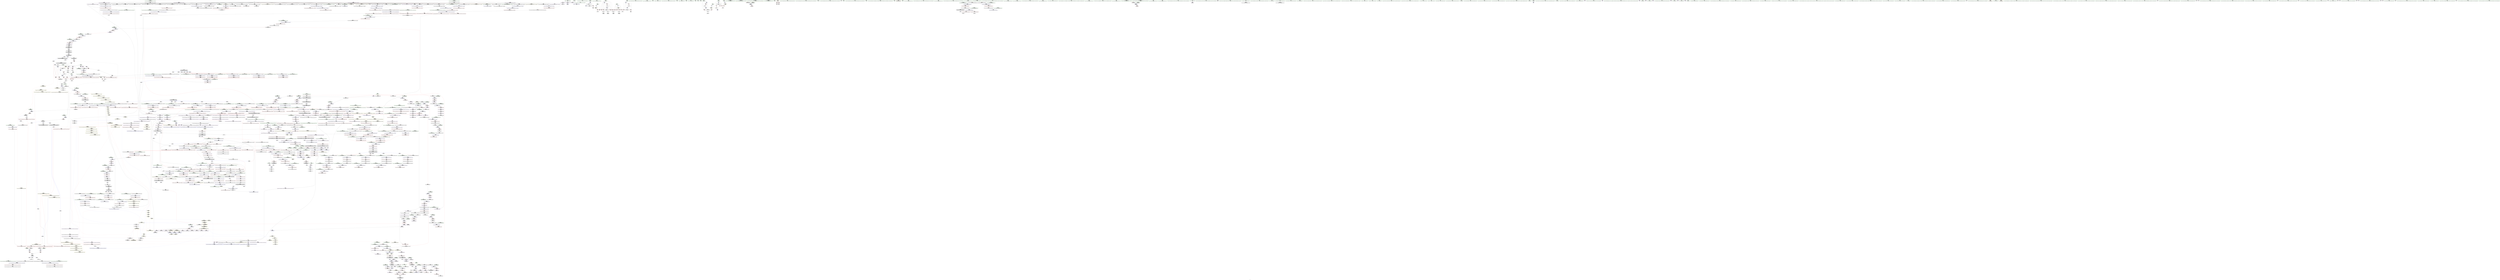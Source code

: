 digraph "SVFG" {
	label="SVFG";

	Node0x56277fe4c9b0 [shape=record,color=grey,label="{NodeID: 0\nNullPtr|{|<s44>123}}"];
	Node0x56277fe4c9b0 -> Node0x562780360510[style=solid];
	Node0x56277fe4c9b0 -> Node0x562780360610[style=solid];
	Node0x56277fe4c9b0 -> Node0x5627803606e0[style=solid];
	Node0x56277fe4c9b0 -> Node0x5627803607b0[style=solid];
	Node0x56277fe4c9b0 -> Node0x562780360880[style=solid];
	Node0x56277fe4c9b0 -> Node0x562780360950[style=solid];
	Node0x56277fe4c9b0 -> Node0x562780360a20[style=solid];
	Node0x56277fe4c9b0 -> Node0x562780360af0[style=solid];
	Node0x56277fe4c9b0 -> Node0x562780360bc0[style=solid];
	Node0x56277fe4c9b0 -> Node0x562780360c90[style=solid];
	Node0x56277fe4c9b0 -> Node0x562780360d60[style=solid];
	Node0x56277fe4c9b0 -> Node0x562780360e30[style=solid];
	Node0x56277fe4c9b0 -> Node0x562780360f00[style=solid];
	Node0x56277fe4c9b0 -> Node0x562780360fd0[style=solid];
	Node0x56277fe4c9b0 -> Node0x5627803610a0[style=solid];
	Node0x56277fe4c9b0 -> Node0x562780361170[style=solid];
	Node0x56277fe4c9b0 -> Node0x562780361240[style=solid];
	Node0x56277fe4c9b0 -> Node0x562780361310[style=solid];
	Node0x56277fe4c9b0 -> Node0x5627803613e0[style=solid];
	Node0x56277fe4c9b0 -> Node0x5627803614b0[style=solid];
	Node0x56277fe4c9b0 -> Node0x562780361580[style=solid];
	Node0x56277fe4c9b0 -> Node0x562780361650[style=solid];
	Node0x56277fe4c9b0 -> Node0x562780361720[style=solid];
	Node0x56277fe4c9b0 -> Node0x5627803617f0[style=solid];
	Node0x56277fe4c9b0 -> Node0x5627803618c0[style=solid];
	Node0x56277fe4c9b0 -> Node0x562780361990[style=solid];
	Node0x56277fe4c9b0 -> Node0x562780361a60[style=solid];
	Node0x56277fe4c9b0 -> Node0x562780361b30[style=solid];
	Node0x56277fe4c9b0 -> Node0x562780361c00[style=solid];
	Node0x56277fe4c9b0 -> Node0x562780361cd0[style=solid];
	Node0x56277fe4c9b0 -> Node0x562780361da0[style=solid];
	Node0x56277fe4c9b0 -> Node0x562780361e70[style=solid];
	Node0x56277fe4c9b0 -> Node0x562780361f40[style=solid];
	Node0x56277fe4c9b0 -> Node0x562780362010[style=solid];
	Node0x56277fe4c9b0 -> Node0x5627803620e0[style=solid];
	Node0x56277fe4c9b0 -> Node0x5627803621b0[style=solid];
	Node0x56277fe4c9b0 -> Node0x562780362280[style=solid];
	Node0x56277fe4c9b0 -> Node0x562780362350[style=solid];
	Node0x56277fe4c9b0 -> Node0x5627803692b0[style=solid];
	Node0x56277fe4c9b0 -> Node0x56278038b0f0[style=solid];
	Node0x56277fe4c9b0 -> Node0x5627803bc870[style=solid];
	Node0x56277fe4c9b0 -> Node0x5627803bc9f0[style=solid];
	Node0x56277fe4c9b0 -> Node0x5627803bce70[style=solid];
	Node0x56277fe4c9b0 -> Node0x5627803bcff0[style=solid];
	Node0x56277fe4c9b0:s44 -> Node0x5627804a5c10[style=solid,color=red];
	Node0x562780363ce0 [shape=record,color=red,label="{NodeID: 775\n1247\<--1244\n\<--call\n_ZNSt4pairIPSt18_Rb_tree_node_baseS1_EC2IRPSt13_Rb_tree_nodeIiERS1_Lb1EEEOT_OT0_\n}"];
	Node0x562780363ce0 -> Node0x56278035a1f0[style=solid];
	Node0x56278035a460 [shape=record,color=black,label="{NodeID: 443\n1286\<--1283\n\<--call\n_ZNK9__gnu_cxx16__aligned_membufIiE6_M_ptrEv\n}"];
	Node0x56278035a460 -> Node0x56278035a530[style=solid];
	Node0x56278034d960 [shape=record,color=green,label="{NodeID: 111\n549\<--550\nthis.addr\<--this.addr_field_insensitive\n_ZNSt15_Rb_tree_headerC2Ev\n}"];
	Node0x56278034d960 -> Node0x562780376df0[style=solid];
	Node0x56278034d960 -> Node0x56278036b500[style=solid];
	Node0x562780369890 [shape=record,color=blue,label="{NodeID: 886\n115\<--20\nsum\<--\nmain\n}"];
	Node0x562780369890 -> Node0x562780374bd0[style=dashed];
	Node0x562780369890 -> Node0x562780374ca0[style=dashed];
	Node0x562780369890 -> Node0x562780374d70[style=dashed];
	Node0x562780369890 -> Node0x562780374e40[style=dashed];
	Node0x562780369890 -> Node0x562780374f10[style=dashed];
	Node0x562780369890 -> Node0x562780374fe0[style=dashed];
	Node0x562780369890 -> Node0x562780369e40[style=dashed];
	Node0x562780369890 -> Node0x56278036a250[style=dashed];
	Node0x562780369890 -> Node0x5627803fde90[style=dashed];
	Node0x5627803701e0 [shape=record,color=purple,label="{NodeID: 554\n686\<--685\n_M_header\<--\n_ZNSt8_Rb_treeIiiSt9_IdentityIiE3cmpSaIiEE8_M_beginEv\n}"];
	Node0x562780498820 [shape=record,color=black,label="{NodeID: 2436\n248 = PHI(381, )\n}"];
	Node0x562780498820 -> Node0x562780369ca0[style=solid];
	Node0x5627803528a0 [shape=record,color=green,label="{NodeID: 222\n1260\<--1261\n__x.addr\<--__x.addr_field_insensitive\n_ZNSt8_Rb_treeIiiSt9_IdentityIiE3cmpSaIiEE8_S_valueEPKSt13_Rb_tree_nodeIiE\n}"];
	Node0x5627803528a0 -> Node0x562780363e80[style=solid];
	Node0x5627803528a0 -> Node0x56278038f120[style=solid];
	Node0x56278038eb70 [shape=record,color=blue,label="{NodeID: 997\n1204\<--1199\nb.addr\<--b\n_ZN3cmpclEii\n}"];
	Node0x56278038eb70 -> Node0x5627803638d0[style=dashed];
	Node0x56278040d280 [shape=record,color=yellow,style=double,label="{NodeID: 1772\n9V_1 = ENCHI(MR_9V_0)\npts\{240001 \}\nFun[_ZNSt8_Rb_treeIiiSt9_IdentityIiE3cmpSaIiEED2Ev]|{<s0>48}}"];
	Node0x56278040d280:s0 -> Node0x56278041ab30[style=dashed,color=red];
	Node0x562780375c10 [shape=record,color=red,label="{NodeID: 665\n367\<--359\nthis1\<--this.addr\n_ZNSt8multisetIi3cmpSaIiEE6insertERKi\n}"];
	Node0x562780375c10 -> Node0x56278036e640[style=solid];
	Node0x5627804a19a0 [shape=record,color=black,label="{NodeID: 2547\n805 = PHI(750, 776, 1399, 1422, 1789, )\n0th arg _ZNSt8_Rb_treeIiiSt9_IdentityIiE3cmpSaIiEE21_M_get_Node_allocatorEv }"];
	Node0x5627804a19a0 -> Node0x56278038c3a0[style=solid];
	Node0x562780360d60 [shape=record,color=black,label="{NodeID: 333\n784\<--3\n\<--dummyVal\n_ZNSt8_Rb_treeIiiSt9_IdentityIiE3cmpSaIiEE11_M_put_nodeEPSt13_Rb_tree_nodeIiE\n}"];
	Node0x56277fe4ca40 [shape=record,color=green,label="{NodeID: 1\n7\<--1\n__dso_handle\<--dummyObj\nGlob }"];
	Node0x562780363db0 [shape=record,color=red,label="{NodeID: 776\n1255\<--1252\n\<--call2\n_ZNSt4pairIPSt18_Rb_tree_node_baseS1_EC2IRPSt13_Rb_tree_nodeIiERS1_Lb1EEEOT_OT0_\n}"];
	Node0x562780363db0 -> Node0x56278038f050[style=solid];
	Node0x56278035a530 [shape=record,color=black,label="{NodeID: 444\n1277\<--1286\n_ZNK9__gnu_cxx16__aligned_membufIiE6_M_ptrEv_ret\<--\n_ZNK9__gnu_cxx16__aligned_membufIiE6_M_ptrEv\n|{<s0>102}}"];
	Node0x56278035a530:s0 -> Node0x56278049cba0[style=solid,color=blue];
	Node0x56278034da30 [shape=record,color=green,label="{NodeID: 112\n558\<--559\n_ZNSt15_Rb_tree_header8_M_resetEv\<--_ZNSt15_Rb_tree_header8_M_resetEv_field_insensitive\n}"];
	Node0x562780369960 [shape=record,color=blue,label="{NodeID: 887\n117\<--193\nflag\<--\nmain\n}"];
	Node0x562780369960 -> Node0x5627803f6a70[style=dashed];
	Node0x5627803702b0 [shape=record,color=purple,label="{NodeID: 555\n687\<--685\n_M_parent\<--\n_ZNSt8_Rb_treeIiiSt9_IdentityIiE3cmpSaIiEE8_M_beginEv\n}"];
	Node0x5627803702b0 -> Node0x5627803777b0[style=solid];
	Node0x562780498960 [shape=record,color=black,label="{NodeID: 2437\n274 = PHI(409, )\n}"];
	Node0x562780498960 -> Node0x56278036a0b0[style=solid];
	Node0x562780352970 [shape=record,color=green,label="{NodeID: 223\n1268\<--1269\nthis.addr\<--this.addr_field_insensitive\n_ZNKSt13_Rb_tree_nodeIiE9_M_valptrEv\n}"];
	Node0x562780352970 -> Node0x562780363f50[style=solid];
	Node0x562780352970 -> Node0x56278038f1f0[style=solid];
	Node0x56278038ec40 [shape=record,color=blue,label="{NodeID: 998\n1216\<--1215\n__x.addr\<--__x\n_ZNSt8_Rb_treeIiiSt9_IdentityIiE3cmpSaIiEE6_S_keyEPKSt13_Rb_tree_nodeIiE\n}"];
	Node0x56278038ec40 -> Node0x5627803639a0[style=dashed];
	Node0x562780375ce0 [shape=record,color=red,label="{NodeID: 666\n369\<--361\n\<--__x.addr\n_ZNSt8multisetIi3cmpSaIiEE6insertERKi\n|{<s0>29}}"];
	Node0x562780375ce0:s0 -> Node0x5627804a6a20[style=solid,color=red];
	Node0x5627804a1ca0 [shape=record,color=black,label="{NodeID: 2548\n1856 = PHI(1847, )\n0th arg _ZN9__gnu_cxx13new_allocatorISt13_Rb_tree_nodeIiEE9constructIiJiEEEvPT_DpOT0_ }"];
	Node0x5627804a1ca0 -> Node0x562780392ba0[style=solid];
	Node0x562780360e30 [shape=record,color=black,label="{NodeID: 334\n785\<--3\n\<--dummyVal\n_ZNSt8_Rb_treeIiiSt9_IdentityIiE3cmpSaIiEE11_M_put_nodeEPSt13_Rb_tree_nodeIiE\n|{<s0>66}}"];
	Node0x562780360e30:s0 -> Node0x5627804a5e30[style=solid,color=red];
	Node0x56278030d4a0 [shape=record,color=green,label="{NodeID: 2\n9\<--1\n\<--dummyObj\nCan only get source location for instruction, argument, global var or function.}"];
	Node0x562780363e80 [shape=record,color=red,label="{NodeID: 777\n1263\<--1260\n\<--__x.addr\n_ZNSt8_Rb_treeIiiSt9_IdentityIiE3cmpSaIiEE8_S_valueEPKSt13_Rb_tree_nodeIiE\n|{<s0>101}}"];
	Node0x562780363e80:s0 -> Node0x5627804a2f80[style=solid,color=red];
	Node0x56278035a600 [shape=record,color=black,label="{NodeID: 445\n1295\<--1294\n\<--_M_storage\n_ZNK9__gnu_cxx16__aligned_membufIiE7_M_addrEv\n}"];
	Node0x56278035a600 -> Node0x56278035a6d0[style=solid];
	Node0x562780352ee0 [shape=record,color=green,label="{NodeID: 113\n567\<--568\nthis.addr\<--this.addr_field_insensitive\n_ZN9__gnu_cxx13new_allocatorISt13_Rb_tree_nodeIiEEC2Ev\n}"];
	Node0x562780352ee0 -> Node0x562780376ec0[style=solid];
	Node0x562780352ee0 -> Node0x56278036b6a0[style=solid];
	Node0x562780369a30 [shape=record,color=blue,label="{NodeID: 888\n119\<--9\ni14\<--\nmain\n}"];
	Node0x562780369a30 -> Node0x562780375180[style=dashed];
	Node0x562780369a30 -> Node0x562780375250[style=dashed];
	Node0x562780369a30 -> Node0x562780375320[style=dashed];
	Node0x562780369a30 -> Node0x5627803753f0[style=dashed];
	Node0x562780369a30 -> Node0x5627803754c0[style=dashed];
	Node0x562780369a30 -> Node0x562780375590[style=dashed];
	Node0x562780369a30 -> Node0x562780369f10[style=dashed];
	Node0x562780369a30 -> Node0x5627803fe890[style=dashed];
	Node0x5627803fb190 [shape=record,color=black,label="{NodeID: 1663\nMR_53V_3 = PHI(MR_53V_5, MR_53V_2, )\npts\{15140004 \}\n|{|<s3>19|<s4>20}}"];
	Node0x5627803fb190 -> Node0x562780375a70[style=dashed];
	Node0x5627803fb190 -> Node0x5627803fb190[style=dashed];
	Node0x5627803fb190 -> Node0x562780401590[style=dashed];
	Node0x5627803fb190:s3 -> Node0x56278040f530[style=dashed,color=red];
	Node0x5627803fb190:s4 -> Node0x562780409f90[style=dashed,color=red];
	Node0x562780370380 [shape=record,color=purple,label="{NodeID: 556\n708\<--707\n_M_right\<--\n_ZNSt8_Rb_treeIiiSt9_IdentityIiE3cmpSaIiEE8_S_rightEPSt18_Rb_tree_node_base\n}"];
	Node0x562780370380 -> Node0x562780377a20[style=solid];
	Node0x562780498aa0 [shape=record,color=black,label="{NodeID: 2438\n280 = PHI(443, )\n}"];
	Node0x562780498aa0 -> Node0x56278036a180[style=solid];
	Node0x562780352a40 [shape=record,color=green,label="{NodeID: 224\n1274\<--1275\n_ZNK9__gnu_cxx16__aligned_membufIiE6_M_ptrEv\<--_ZNK9__gnu_cxx16__aligned_membufIiE6_M_ptrEv_field_insensitive\n}"];
	Node0x56278038ed10 [shape=record,color=blue,label="{NodeID: 999\n1231\<--1228\nthis.addr\<--this\n_ZNSt4pairIPSt18_Rb_tree_node_baseS1_EC2IRPSt13_Rb_tree_nodeIiERS1_Lb1EEEOT_OT0_\n}"];
	Node0x56278038ed10 -> Node0x562780363a70[style=dashed];
	Node0x562780375db0 [shape=record,color=red,label="{NodeID: 667\n379\<--378\n\<--coerce.dive2\n_ZNSt8multisetIi3cmpSaIiEE6insertERKi\n}"];
	Node0x562780375db0 -> Node0x562780363180[style=solid];
	Node0x5627804a1db0 [shape=record,color=black,label="{NodeID: 2549\n1857 = PHI(1848, )\n1st arg _ZN9__gnu_cxx13new_allocatorISt13_Rb_tree_nodeIiEE9constructIiJiEEEvPT_DpOT0_ }"];
	Node0x5627804a1db0 -> Node0x562780392c70[style=solid];
	Node0x562780360f00 [shape=record,color=black,label="{NodeID: 335\n930\<--3\n\<--dummyVal\n_ZNSt8_Rb_treeIiiSt9_IdentityIiE3cmpSaIiEE5clearEv\n}"];
	Node0x562780323590 [shape=record,color=green,label="{NodeID: 3\n20\<--1\n\<--dummyObj\nCan only get source location for instruction, argument, global var or function.}"];
	Node0x562780416750 [shape=record,color=yellow,style=double,label="{NodeID: 1885\n35V_1 = ENCHI(MR_35V_0)\npts\{124 \}\nFun[_ZNSt8_Rb_treeIiiSt9_IdentityIiE3cmpSaIiEE14_M_create_nodeIJiEEEPSt13_Rb_tree_nodeIiEDpOT_]|{<s0>147}}"];
	Node0x562780416750:s0 -> Node0x5627803f75d0[style=dashed,color=red];
	Node0x562780363f50 [shape=record,color=red,label="{NodeID: 778\n1271\<--1268\nthis1\<--this.addr\n_ZNKSt13_Rb_tree_nodeIiE9_M_valptrEv\n}"];
	Node0x562780363f50 -> Node0x562780371ff0[style=solid];
	Node0x56278035a6d0 [shape=record,color=black,label="{NodeID: 446\n1288\<--1295\n_ZNK9__gnu_cxx16__aligned_membufIiE7_M_addrEv_ret\<--\n_ZNK9__gnu_cxx16__aligned_membufIiE7_M_addrEv\n|{<s0>103}}"];
	Node0x56278035a6d0:s0 -> Node0x56278049cce0[style=solid,color=blue];
	Node0x562780352f70 [shape=record,color=green,label="{NodeID: 114\n574\<--575\nthis.addr\<--this.addr_field_insensitive\n_ZNSt15_Rb_tree_header8_M_resetEv\n}"];
	Node0x562780352f70 -> Node0x562780376f90[style=solid];
	Node0x562780352f70 -> Node0x56278038b020[style=solid];
	Node0x562780369b00 [shape=record,color=blue,label="{NodeID: 889\n211\<--208\ncoerce.dive\<--call20\nmain\n}"];
	Node0x562780369b00 -> Node0x562780403390[style=dashed];
	Node0x5627803fb690 [shape=record,color=black,label="{NodeID: 1664\nMR_55V_4 = PHI(MR_55V_6, MR_55V_3, )\npts\{240001 240003 \}\n|{|<s2>19|<s3>20}}"];
	Node0x5627803fb690 -> Node0x5627803fb690[style=dashed];
	Node0x5627803fb690 -> Node0x562780401a90[style=dashed];
	Node0x5627803fb690:s2 -> Node0x56278040f530[style=dashed,color=red];
	Node0x5627803fb690:s3 -> Node0x562780409f90[style=dashed,color=red];
	Node0x562780370450 [shape=record,color=purple,label="{NodeID: 557\n718\<--717\n_M_left\<--\n_ZNSt8_Rb_treeIiiSt9_IdentityIiE3cmpSaIiEE7_S_leftEPSt18_Rb_tree_node_base\n}"];
	Node0x562780370450 -> Node0x562780377bc0[style=solid];
	Node0x562780498be0 [shape=record,color=black,label="{NodeID: 2439\n751 = PHI(804, )\n|{<s0>62}}"];
	Node0x562780498be0:s0 -> Node0x562780491a90[style=solid,color=red];
	Node0x562780352b40 [shape=record,color=green,label="{NodeID: 225\n1279\<--1280\nthis.addr\<--this.addr_field_insensitive\n_ZNK9__gnu_cxx16__aligned_membufIiE6_M_ptrEv\n}"];
	Node0x562780352b40 -> Node0x562780364020[style=solid];
	Node0x562780352b40 -> Node0x56278038f2c0[style=solid];
	Node0x56278038ede0 [shape=record,color=blue,label="{NodeID: 1000\n1233\<--1229\n__x.addr\<--__x\n_ZNSt4pairIPSt18_Rb_tree_node_baseS1_EC2IRPSt13_Rb_tree_nodeIiERS1_Lb1EEEOT_OT0_\n}"];
	Node0x56278038ede0 -> Node0x562780363b40[style=dashed];
	Node0x562780375e80 [shape=record,color=red,label="{NodeID: 668\n394\<--386\nthis1\<--this.addr\n_ZNSt8multisetIi3cmpSaIiEE6insertEOi\n}"];
	Node0x562780375e80 -> Node0x56278036e8b0[style=solid];
	Node0x5627804a1ec0 [shape=record,color=black,label="{NodeID: 2550\n1858 = PHI(1850, )\n2nd arg _ZN9__gnu_cxx13new_allocatorISt13_Rb_tree_nodeIiEE9constructIiJiEEEvPT_DpOT0_ }"];
	Node0x5627804a1ec0 -> Node0x562780392d40[style=solid];
	Node0x562780360fd0 [shape=record,color=black,label="{NodeID: 336\n931\<--3\n\<--dummyVal\n_ZNSt8_Rb_treeIiiSt9_IdentityIiE3cmpSaIiEE5clearEv\n|{<s0>76}}"];
	Node0x562780360fd0:s0 -> Node0x5627804a5e30[style=solid,color=red];
	Node0x562780322e40 [shape=record,color=green,label="{NodeID: 4\n25\<--1\n.str\<--dummyObj\nGlob }"];
	Node0x562780364020 [shape=record,color=red,label="{NodeID: 779\n1282\<--1279\nthis1\<--this.addr\n_ZNK9__gnu_cxx16__aligned_membufIiE6_M_ptrEv\n|{<s0>103}}"];
	Node0x562780364020:s0 -> Node0x5627804a2780[style=solid,color=red];
	Node0x56278035a7a0 [shape=record,color=black,label="{NodeID: 447\n1297\<--1302\n_ZSt7forwardIRPSt13_Rb_tree_nodeIiEEOT_RNSt16remove_referenceIS4_E4typeE_ret\<--\n_ZSt7forwardIRPSt13_Rb_tree_nodeIiEEOT_RNSt16remove_referenceIS4_E4typeE\n|{<s0>99}}"];
	Node0x56278035a7a0:s0 -> Node0x56278049c7e0[style=solid,color=blue];
	Node0x562780353040 [shape=record,color=green,label="{NodeID: 115\n592\<--593\n__gxx_personality_v0\<--__gxx_personality_v0_field_insensitive\n}"];
	Node0x562780369bd0 [shape=record,color=blue,label="{NodeID: 890\n123\<--246\nref.tmp\<--conv33\nmain\n|{|<s1>20}}"];
	Node0x562780369bd0 -> Node0x5627803f98f0[style=dashed];
	Node0x562780369bd0:s1 -> Node0x562780409e80[style=dashed,color=red];
	Node0x562780370520 [shape=record,color=purple,label="{NodeID: 558\n810\<--809\n_M_impl\<--this1\n_ZNSt8_Rb_treeIiiSt9_IdentityIiE3cmpSaIiEE21_M_get_Node_allocatorEv\n}"];
	Node0x562780370520 -> Node0x562780358310[style=solid];
	Node0x562780498db0 [shape=record,color=black,label="{NodeID: 2440\n755 = PHI(813, )\n|{<s0>62}}"];
	Node0x562780498db0:s0 -> Node0x562780491ba0[style=solid,color=red];
	Node0x562780352c10 [shape=record,color=green,label="{NodeID: 226\n1284\<--1285\n_ZNK9__gnu_cxx16__aligned_membufIiE7_M_addrEv\<--_ZNK9__gnu_cxx16__aligned_membufIiE7_M_addrEv_field_insensitive\n}"];
	Node0x56278038eeb0 [shape=record,color=blue,label="{NodeID: 1001\n1235\<--1230\n__y.addr\<--__y\n_ZNSt4pairIPSt18_Rb_tree_node_baseS1_EC2IRPSt13_Rb_tree_nodeIiERS1_Lb1EEEOT_OT0_\n}"];
	Node0x56278038eeb0 -> Node0x562780363c10[style=dashed];
	Node0x56278040d630 [shape=record,color=yellow,style=double,label="{NodeID: 1776\n233V_1 = ENCHI(MR_233V_0)\npts\{1416 \}\nFun[_ZNSt8_Rb_treeIiiSt9_IdentityIiE3cmpSaIiEE17_M_construct_nodeIJRKiEEEvPSt13_Rb_tree_nodeIiEDpOT_]}"];
	Node0x56278040d630 -> Node0x562780390160[style=dashed];
	Node0x562780375f50 [shape=record,color=red,label="{NodeID: 669\n396\<--388\n\<--__x.addr\n_ZNSt8multisetIi3cmpSaIiEE6insertEOi\n|{<s0>31}}"];
	Node0x562780375f50:s0 -> Node0x5627804a21f0[style=solid,color=red];
	Node0x5627804a1fd0 [shape=record,color=black,label="{NodeID: 2551\n529 = PHI(513, )\n0th arg _ZNSaISt13_Rb_tree_nodeIiEEC2Ev }"];
	Node0x5627804a1fd0 -> Node0x56278036b360[style=solid];
	Node0x5627803610a0 [shape=record,color=black,label="{NodeID: 337\n961\<--3\n\<--dummyVal\n_ZNSt8_Rb_treeIiiSt9_IdentityIiE3cmpSaIiEE15_M_insert_equalIRKiEESt17_Rb_tree_iteratorIiEOT_\n}"];
	Node0x5627803610a0 -> Node0x56278038d170[style=solid];
	Node0x56278034aa30 [shape=record,color=green,label="{NodeID: 5\n27\<--1\n.str.2\<--dummyObj\nGlob }"];
	Node0x5627803640f0 [shape=record,color=red,label="{NodeID: 780\n1293\<--1290\nthis1\<--this.addr\n_ZNK9__gnu_cxx16__aligned_membufIiE7_M_addrEv\n}"];
	Node0x5627803640f0 -> Node0x5627803720c0[style=solid];
	Node0x56278035a870 [shape=record,color=black,label="{NodeID: 448\n1304\<--1309\n_ZSt7forwardIRPSt18_Rb_tree_node_baseEOT_RNSt16remove_referenceIS3_E4typeE_ret\<--\n_ZSt7forwardIRPSt18_Rb_tree_node_baseEOT_RNSt16remove_referenceIS3_E4typeE\n|{<s0>100}}"];
	Node0x56278035a870:s0 -> Node0x56278049c920[style=solid,color=blue];
	Node0x562780353140 [shape=record,color=green,label="{NodeID: 116\n599\<--600\n__cxa_begin_catch\<--__cxa_begin_catch_field_insensitive\n}"];
	Node0x562780369ca0 [shape=record,color=blue,label="{NodeID: 891\n251\<--248\ncoerce.dive36\<--call34\nmain\n}"];
	Node0x562780369ca0 -> Node0x562780403890[style=dashed];
	Node0x5627803705f0 [shape=record,color=purple,label="{NodeID: 559\n819\<--818\n_M_storage\<--this1\n_ZNSt13_Rb_tree_nodeIiE9_M_valptrEv\n|{<s0>68}}"];
	Node0x5627803705f0:s0 -> Node0x5627804a2670[style=solid,color=red];
	Node0x562780498ef0 [shape=record,color=black,label="{NodeID: 2441\n397 = PHI(1623, )\n|{<s0>32}}"];
	Node0x562780498ef0:s0 -> Node0x5627804913e0[style=solid,color=red];
	Node0x562780352d10 [shape=record,color=green,label="{NodeID: 227\n1290\<--1291\nthis.addr\<--this.addr_field_insensitive\n_ZNK9__gnu_cxx16__aligned_membufIiE7_M_addrEv\n}"];
	Node0x562780352d10 -> Node0x5627803640f0[style=solid];
	Node0x562780352d10 -> Node0x56278038f390[style=solid];
	Node0x56278038ef80 [shape=record,color=blue,label="{NodeID: 1002\n1242\<--1248\nfirst\<--\n_ZNSt4pairIPSt18_Rb_tree_node_baseS1_EC2IRPSt13_Rb_tree_nodeIiERS1_Lb1EEEOT_OT0_\n|{<s0>88}}"];
	Node0x56278038ef80:s0 -> Node0x562780435d90[style=dashed,color=blue];
	Node0x56278040d710 [shape=record,color=yellow,style=double,label="{NodeID: 1777\n235V_1 = ENCHI(MR_235V_0)\npts\{1418 \}\nFun[_ZNSt8_Rb_treeIiiSt9_IdentityIiE3cmpSaIiEE17_M_construct_nodeIJRKiEEEvPSt13_Rb_tree_nodeIiEDpOT_]}"];
	Node0x56278040d710 -> Node0x562780390230[style=dashed];
	Node0x562780376020 [shape=record,color=red,label="{NodeID: 670\n407\<--406\n\<--coerce.dive3\n_ZNSt8multisetIi3cmpSaIiEE6insertEOi\n}"];
	Node0x562780376020 -> Node0x562780363250[style=solid];
	Node0x5627804a20e0 [shape=record,color=black,label="{NodeID: 2552\n344 = PHI(22, )\n0th arg _ZNSt8multisetIi3cmpSaIiEE5clearEv }"];
	Node0x5627804a20e0 -> Node0x56278036a4c0[style=solid];
	Node0x562780361170 [shape=record,color=black,label="{NodeID: 338\n964\<--3\n\<--dummyVal\n_ZNSt8_Rb_treeIiiSt9_IdentityIiE3cmpSaIiEE15_M_insert_equalIRKiEESt17_Rb_tree_iteratorIiEOT_\n}"];
	Node0x562780361170 -> Node0x56278038d240[style=solid];
	Node0x56278034aac0 [shape=record,color=green,label="{NodeID: 6\n29\<--1\nstdin\<--dummyObj\nGlob }"];
	Node0x5627803641c0 [shape=record,color=red,label="{NodeID: 781\n1302\<--1299\n\<--__t.addr\n_ZSt7forwardIRPSt13_Rb_tree_nodeIiEEOT_RNSt16remove_referenceIS4_E4typeE\n}"];
	Node0x5627803641c0 -> Node0x56278035a7a0[style=solid];
	Node0x56278035a940 [shape=record,color=black,label="{NodeID: 449\n1311\<--1322\n_ZNSt8_Rb_treeIiiSt9_IdentityIiE3cmpSaIiEE6_S_keyEPKSt18_Rb_tree_node_base_ret\<--call1\n_ZNSt8_Rb_treeIiiSt9_IdentityIiE3cmpSaIiEE6_S_keyEPKSt18_Rb_tree_node_base\n|{<s0>91|<s1>137}}"];
	Node0x56278035a940:s0 -> Node0x56278049c060[style=solid,color=blue];
	Node0x56278035a940:s1 -> Node0x562780499ce0[style=solid,color=blue];
	Node0x562780353240 [shape=record,color=green,label="{NodeID: 117\n602\<--603\n_ZSt9terminatev\<--_ZSt9terminatev_field_insensitive\n}"];
	Node0x562780369d70 [shape=record,color=blue,label="{NodeID: 892\n117\<--254\nflag\<--\nmain\n}"];
	Node0x562780369d70 -> Node0x5627803f6a70[style=dashed];
	Node0x5627803fc590 [shape=record,color=black,label="{NodeID: 1667\nMR_49V_4 = PHI(MR_49V_5, MR_49V_3, )\npts\{1300000 \}\n|{|<s1>23|<s2>24|<s3>25|<s4>25}}"];
	Node0x5627803fc590 -> Node0x562780400b90[style=dashed];
	Node0x5627803fc590:s1 -> Node0x562780419e50[style=dashed,color=red];
	Node0x5627803fc590:s2 -> Node0x5627803f86b0[style=dashed,color=red];
	Node0x5627803fc590:s3 -> Node0x5627803769e0[style=dashed,color=red];
	Node0x5627803fc590:s4 -> Node0x56278036b0f0[style=dashed,color=red];
	Node0x5627803706c0 [shape=record,color=purple,label="{NodeID: 560\n852\<--851\n_M_storage\<--this1\n_ZN9__gnu_cxx16__aligned_membufIiE7_M_addrEv\n}"];
	Node0x5627803706c0 -> Node0x562780358720[style=solid];
	Node0x562780499030 [shape=record,color=black,label="{NodeID: 2442\n400 = PHI(1576, )\n}"];
	Node0x562780499030 -> Node0x56278036a9a0[style=solid];
	Node0x562780352de0 [shape=record,color=green,label="{NodeID: 228\n1299\<--1300\n__t.addr\<--__t.addr_field_insensitive\n_ZSt7forwardIRPSt13_Rb_tree_nodeIiEEOT_RNSt16remove_referenceIS4_E4typeE\n}"];
	Node0x562780352de0 -> Node0x5627803641c0[style=solid];
	Node0x562780352de0 -> Node0x56278038f460[style=solid];
	Node0x56278038f050 [shape=record,color=blue,label="{NodeID: 1003\n1250\<--1255\nsecond\<--\n_ZNSt4pairIPSt18_Rb_tree_node_baseS1_EC2IRPSt13_Rb_tree_nodeIiERS1_Lb1EEEOT_OT0_\n|{<s0>88}}"];
	Node0x56278038f050:s0 -> Node0x562780435d90[style=dashed,color=blue];
	Node0x56278040d7f0 [shape=record,color=yellow,style=double,label="{NodeID: 1778\n39V_1 = ENCHI(MR_39V_0)\npts\{180000 \}\nFun[_ZNSt8_Rb_treeIiiSt9_IdentityIiE3cmpSaIiEE17_M_construct_nodeIJRKiEEEvPSt13_Rb_tree_nodeIiEDpOT_]|{<s0>117}}"];
	Node0x56278040d7f0:s0 -> Node0x56278040a750[style=dashed,color=red];
	Node0x5627803760f0 [shape=record,color=red,label="{NodeID: 671\n416\<--413\nthis1\<--this.addr\n_ZNKSt8multisetIi3cmpSaIiEE5beginEv\n}"];
	Node0x5627803760f0 -> Node0x56278036eb20[style=solid];
	Node0x5627804a21f0 [shape=record,color=black,label="{NodeID: 2553\n1624 = PHI(396, )\n0th arg _ZSt4moveIRiEONSt16remove_referenceIT_E4typeEOS2_ }"];
	Node0x5627804a21f0 -> Node0x562780391340[style=solid];
	Node0x562780361240 [shape=record,color=black,label="{NodeID: 339\n1435\<--3\n\<--dummyVal\n_ZNSt8_Rb_treeIiiSt9_IdentityIiE3cmpSaIiEE17_M_construct_nodeIJRKiEEEvPSt13_Rb_tree_nodeIiEDpOT_\n}"];
	Node0x56278034ab50 [shape=record,color=green,label="{NodeID: 7\n30\<--1\n.str.3\<--dummyObj\nGlob }"];
	Node0x562780416b00 [shape=record,color=yellow,style=double,label="{NodeID: 1889\n53V_1 = ENCHI(MR_53V_0)\npts\{15140004 \}\nFun[_ZNSt8_Rb_treeIiiSt9_IdentityIiE3cmpSaIiEE14_M_create_nodeIJiEEEPSt13_Rb_tree_nodeIiEDpOT_]|{<s0>147}}"];
	Node0x562780416b00:s0 -> Node0x5627803f7b40[style=dashed,color=red];
	Node0x562780364290 [shape=record,color=red,label="{NodeID: 782\n1309\<--1306\n\<--__t.addr\n_ZSt7forwardIRPSt18_Rb_tree_node_baseEOT_RNSt16remove_referenceIS3_E4typeE\n}"];
	Node0x562780364290 -> Node0x56278035a870[style=solid];
	Node0x56278035aa10 [shape=record,color=black,label="{NodeID: 450\n1324\<--1338\n_ZNKSt8_Rb_treeIiiSt9_IdentityIiE3cmpSaIiEE11_Alloc_nodeclIRKiEEPSt13_Rb_tree_nodeIiEOT__ret\<--call2\n_ZNKSt8_Rb_treeIiiSt9_IdentityIiE3cmpSaIiEE11_Alloc_nodeclIRKiEEPSt13_Rb_tree_nodeIiEOT_\n|{<s0>94}}"];
	Node0x56278035aa10:s0 -> Node0x56278049c4b0[style=solid,color=blue];
	Node0x562780353340 [shape=record,color=green,label="{NodeID: 118\n610\<--611\nthis.addr\<--this.addr_field_insensitive\n_ZNSt8_Rb_treeIiiSt9_IdentityIiE3cmpSaIiEED2Ev\n}"];
	Node0x562780353340 -> Node0x562780377060[style=solid];
	Node0x562780353340 -> Node0x56278038b430[style=solid];
	Node0x562780369e40 [shape=record,color=blue,label="{NodeID: 893\n115\<--266\nsum\<--add43\nmain\n}"];
	Node0x562780369e40 -> Node0x562780374bd0[style=dashed];
	Node0x562780369e40 -> Node0x562780374ca0[style=dashed];
	Node0x562780369e40 -> Node0x562780374d70[style=dashed];
	Node0x562780369e40 -> Node0x562780374e40[style=dashed];
	Node0x562780369e40 -> Node0x562780374f10[style=dashed];
	Node0x562780369e40 -> Node0x562780374fe0[style=dashed];
	Node0x562780369e40 -> Node0x562780369e40[style=dashed];
	Node0x562780369e40 -> Node0x56278036a250[style=dashed];
	Node0x562780369e40 -> Node0x5627803fde90[style=dashed];
	Node0x562780370790 [shape=record,color=purple,label="{NodeID: 561\n924\<--921\n_M_impl\<--this1\n_ZNSt8_Rb_treeIiiSt9_IdentityIiE3cmpSaIiEE5clearEv\n}"];
	Node0x562780370790 -> Node0x562780358b30[style=solid];
	Node0x562780499140 [shape=record,color=black,label="{NodeID: 2443\n418 = PHI(1877, )\n}"];
	Node0x562780499140 -> Node0x56278036ab40[style=solid];
	Node0x56278035b490 [shape=record,color=green,label="{NodeID: 229\n1306\<--1307\n__t.addr\<--__t.addr_field_insensitive\n_ZSt7forwardIRPSt18_Rb_tree_node_baseEOT_RNSt16remove_referenceIS3_E4typeE\n}"];
	Node0x56278035b490 -> Node0x562780364290[style=solid];
	Node0x56278035b490 -> Node0x56278038f530[style=solid];
	Node0x56278038f120 [shape=record,color=blue,label="{NodeID: 1004\n1260\<--1259\n__x.addr\<--__x\n_ZNSt8_Rb_treeIiiSt9_IdentityIiE3cmpSaIiEE8_S_valueEPKSt13_Rb_tree_nodeIiE\n}"];
	Node0x56278038f120 -> Node0x562780363e80[style=dashed];
	Node0x56278040d8d0 [shape=record,color=yellow,style=double,label="{NodeID: 1779\n53V_1 = ENCHI(MR_53V_0)\npts\{15140004 \}\nFun[_ZNSt8_Rb_treeIiiSt9_IdentityIiE3cmpSaIiEE17_M_construct_nodeIJRKiEEEvPSt13_Rb_tree_nodeIiEDpOT_]|{<s0>117}}"];
	Node0x56278040d8d0:s0 -> Node0x56278040a830[style=dashed,color=red];
	Node0x5627803761c0 [shape=record,color=red,label="{NodeID: 672\n424\<--423\n\<--coerce.dive2\n_ZNKSt8multisetIi3cmpSaIiEE5beginEv\n}"];
	Node0x5627803761c0 -> Node0x562780363320[style=solid];
	Node0x5627804a2300 [shape=record,color=black,label="{NodeID: 2554\n1395 = PHI(1381, 1761, )\n0th arg _ZNSt8_Rb_treeIiiSt9_IdentityIiE3cmpSaIiEE11_M_get_nodeEv }"];
	Node0x5627804a2300 -> Node0x56278038fe20[style=solid];
	Node0x562780361310 [shape=record,color=black,label="{NodeID: 340\n1436\<--3\n\<--dummyVal\n_ZNSt8_Rb_treeIiiSt9_IdentityIiE3cmpSaIiEE17_M_construct_nodeIJRKiEEEvPSt13_Rb_tree_nodeIiEDpOT_\n}"];
	Node0x562780361310 -> Node0x562780390160[style=solid];
	Node0x56278034ac10 [shape=record,color=green,label="{NodeID: 8\n32\<--1\n.str.4\<--dummyObj\nGlob }"];
	Node0x562780364360 [shape=record,color=red,label="{NodeID: 783\n1318\<--1313\n\<--__x.addr\n_ZNSt8_Rb_treeIiiSt9_IdentityIiE3cmpSaIiEE6_S_keyEPKSt18_Rb_tree_node_base\n|{<s0>104}}"];
	Node0x562780364360:s0 -> Node0x5627804a58e0[style=solid,color=red];
	Node0x56278035aae0 [shape=record,color=black,label="{NodeID: 451\n1367\<--1366\n\<--\n_ZNSt8_Rb_treeIiiSt9_IdentityIiE3cmpSaIiEE8_S_valueEPKSt18_Rb_tree_node_base\n|{<s0>108}}"];
	Node0x56278035aae0:s0 -> Node0x5627804a2f80[style=solid,color=red];
	Node0x562780353410 [shape=record,color=green,label="{NodeID: 119\n612\<--613\nexn.slot\<--exn.slot_field_insensitive\n_ZNSt8_Rb_treeIiiSt9_IdentityIiE3cmpSaIiEED2Ev\n}"];
	Node0x562780353410 -> Node0x562780377130[style=solid];
	Node0x562780353410 -> Node0x56278038b500[style=solid];
	Node0x562780369f10 [shape=record,color=blue,label="{NodeID: 894\n119\<--270\ni14\<--inc45\nmain\n}"];
	Node0x562780369f10 -> Node0x562780375180[style=dashed];
	Node0x562780369f10 -> Node0x562780375250[style=dashed];
	Node0x562780369f10 -> Node0x562780375320[style=dashed];
	Node0x562780369f10 -> Node0x5627803753f0[style=dashed];
	Node0x562780369f10 -> Node0x5627803754c0[style=dashed];
	Node0x562780369f10 -> Node0x562780375590[style=dashed];
	Node0x562780369f10 -> Node0x562780369f10[style=dashed];
	Node0x562780369f10 -> Node0x5627803fe890[style=dashed];
	Node0x562780370860 [shape=record,color=purple,label="{NodeID: 562\n926\<--925\nadd.ptr\<--\n_ZNSt8_Rb_treeIiiSt9_IdentityIiE3cmpSaIiEE5clearEv\n}"];
	Node0x562780370860 -> Node0x562780358c00[style=solid];
	Node0x562780499250 [shape=record,color=black,label="{NodeID: 2444\n452 = PHI(1912, )\n}"];
	Node0x562780499250 -> Node0x56278036ae80[style=solid];
	Node0x56278035b560 [shape=record,color=green,label="{NodeID: 230\n1313\<--1314\n__x.addr\<--__x.addr_field_insensitive\n_ZNSt8_Rb_treeIiiSt9_IdentityIiE3cmpSaIiEE6_S_keyEPKSt18_Rb_tree_node_base\n}"];
	Node0x56278035b560 -> Node0x562780364360[style=solid];
	Node0x56278035b560 -> Node0x56278038f600[style=solid];
	Node0x56278038f1f0 [shape=record,color=blue,label="{NodeID: 1005\n1268\<--1267\nthis.addr\<--this\n_ZNKSt13_Rb_tree_nodeIiE9_M_valptrEv\n}"];
	Node0x56278038f1f0 -> Node0x562780363f50[style=dashed];
	Node0x562780376290 [shape=record,color=red,label="{NodeID: 673\n435\<--429\nthis1\<--this.addr\n_ZNKSt23_Rb_tree_const_iteratorIiEneERKS0_\n}"];
	Node0x562780376290 -> Node0x56278036ebf0[style=solid];
	Node0x5627804a2450 [shape=record,color=black,label="{NodeID: 2555\n1751 = PHI(1743, )\n0th arg _ZNSt8_Rb_treeIiiSt9_IdentityIiE3cmpSaIiEE14_M_create_nodeIJiEEEPSt13_Rb_tree_nodeIiEDpOT_ }"];
	Node0x5627804a2450 -> Node0x562780392110[style=solid];
	Node0x5627803613e0 [shape=record,color=black,label="{NodeID: 341\n1438\<--3\n\<--dummyVal\n_ZNSt8_Rb_treeIiiSt9_IdentityIiE3cmpSaIiEE17_M_construct_nodeIJRKiEEEvPSt13_Rb_tree_nodeIiEDpOT_\n}"];
	Node0x5627803613e0 -> Node0x562780390230[style=solid];
	Node0x56278034ad10 [shape=record,color=green,label="{NodeID: 9\n34\<--1\nstdout\<--dummyObj\nGlob }"];
	Node0x562780364430 [shape=record,color=red,label="{NodeID: 784\n1333\<--1327\nthis1\<--this.addr\n_ZNKSt8_Rb_treeIiiSt9_IdentityIiE3cmpSaIiEE11_Alloc_nodeclIRKiEEPSt13_Rb_tree_nodeIiEOT_\n}"];
	Node0x562780364430 -> Node0x562780372190[style=solid];
	Node0x56278035abb0 [shape=record,color=black,label="{NodeID: 452\n1361\<--1368\n_ZNSt8_Rb_treeIiiSt9_IdentityIiE3cmpSaIiEE8_S_valueEPKSt18_Rb_tree_node_base_ret\<--call\n_ZNSt8_Rb_treeIiiSt9_IdentityIiE3cmpSaIiEE8_S_valueEPKSt18_Rb_tree_node_base\n|{<s0>104}}"];
	Node0x56278035abb0:s0 -> Node0x56278049ce20[style=solid,color=blue];
	Node0x5627803534e0 [shape=record,color=green,label="{NodeID: 120\n614\<--615\nehselector.slot\<--ehselector.slot_field_insensitive\n_ZNSt8_Rb_treeIiiSt9_IdentityIiE3cmpSaIiEED2Ev\n}"];
	Node0x5627803534e0 -> Node0x56278038b5d0[style=solid];
	Node0x562780369fe0 [shape=record,color=blue,label="{NodeID: 895\n127\<--148\ncnt\<--\nmain\n}"];
	Node0x562780369fe0 -> Node0x562780375660[style=dashed];
	Node0x562780369fe0 -> Node0x562780375730[style=dashed];
	Node0x562780369fe0 -> Node0x56278036a320[style=dashed];
	Node0x562780369fe0 -> Node0x5627803ff290[style=dashed];
	Node0x5627803fd490 [shape=record,color=black,label="{NodeID: 1670\nMR_25V_3 = PHI(MR_25V_4, MR_25V_2, )\npts\{112 \}\n}"];
	Node0x5627803fd490 -> Node0x5627803746f0[style=dashed];
	Node0x5627803fd490 -> Node0x5627803747c0[style=dashed];
	Node0x5627803fd490 -> Node0x562780374890[style=dashed];
	Node0x5627803fd490 -> Node0x56278036a3f0[style=dashed];
	Node0x562780370930 [shape=record,color=purple,label="{NodeID: 563\n980\<--937\ncoerce.dive\<--retval\n_ZNSt8_Rb_treeIiiSt9_IdentityIiE3cmpSaIiEE15_M_insert_equalIRKiEESt17_Rb_tree_iteratorIiEOT_\n}"];
	Node0x562780370930 -> Node0x56278038d310[style=solid];
	Node0x562780499360 [shape=record,color=black,label="{NodeID: 2445\n469 = PHI(1266, )\n}"];
	Node0x562780499360 -> Node0x562780363660[style=solid];
	Node0x56278035b630 [shape=record,color=green,label="{NodeID: 231\n1315\<--1316\nref.tmp\<--ref.tmp_field_insensitive\n_ZNSt8_Rb_treeIiiSt9_IdentityIiE3cmpSaIiEE6_S_keyEPKSt18_Rb_tree_node_base\n|{<s0>105}}"];
	Node0x56278035b630:s0 -> Node0x56278049ee60[style=solid,color=red];
	Node0x56278038f2c0 [shape=record,color=blue,label="{NodeID: 1006\n1279\<--1278\nthis.addr\<--this\n_ZNK9__gnu_cxx16__aligned_membufIiE6_M_ptrEv\n}"];
	Node0x56278038f2c0 -> Node0x562780364020[style=dashed];
	Node0x562780376360 [shape=record,color=red,label="{NodeID: 674\n438\<--431\n\<--__x.addr\n_ZNKSt23_Rb_tree_const_iteratorIiEneERKS0_\n}"];
	Node0x562780376360 -> Node0x56278036ecc0[style=solid];
	Node0x5627804a2560 [shape=record,color=black,label="{NodeID: 2556\n1752 = PHI(1745, )\n1st arg _ZNSt8_Rb_treeIiiSt9_IdentityIiE3cmpSaIiEE14_M_create_nodeIJiEEEPSt13_Rb_tree_nodeIiEDpOT_ }"];
	Node0x5627804a2560 -> Node0x5627803921e0[style=solid];
	Node0x5627803614b0 [shape=record,color=black,label="{NodeID: 342\n1449\<--3\n\<--dummyVal\n_ZNSt8_Rb_treeIiiSt9_IdentityIiE3cmpSaIiEE17_M_construct_nodeIJRKiEEEvPSt13_Rb_tree_nodeIiEDpOT_\n}"];
	Node0x56278034ae10 [shape=record,color=green,label="{NodeID: 10\n35\<--1\n_ZSt3cin\<--dummyObj\nGlob }"];
	Node0x562780416e00 [shape=record,color=yellow,style=double,label="{NodeID: 1892\n11V_1 = ENCHI(MR_11V_0)\npts\{1 \}\nFun[main]}"];
	Node0x562780416e00 -> Node0x5627803743b0[style=dashed];
	Node0x562780416e00 -> Node0x562780374480[style=dashed];
	Node0x562780364500 [shape=record,color=red,label="{NodeID: 785\n1336\<--1329\n\<--__arg.addr\n_ZNKSt8_Rb_treeIiiSt9_IdentityIiE3cmpSaIiEE11_Alloc_nodeclIRKiEEPSt13_Rb_tree_nodeIiEOT_\n|{<s0>106}}"];
	Node0x562780364500:s0 -> Node0x5627804a47a0[style=solid,color=red];
	Node0x56278035ac80 [shape=record,color=black,label="{NodeID: 453\n1370\<--1392\n_ZNSt8_Rb_treeIiiSt9_IdentityIiE3cmpSaIiEE14_M_create_nodeIJRKiEEEPSt13_Rb_tree_nodeIiEDpOT__ret\<--\n_ZNSt8_Rb_treeIiiSt9_IdentityIiE3cmpSaIiEE14_M_create_nodeIJRKiEEEPSt13_Rb_tree_nodeIiEDpOT_\n|{<s0>107}}"];
	Node0x56278035ac80:s0 -> Node0x56278049d1e0[style=solid,color=blue];
	Node0x562780433650 [shape=record,color=yellow,style=double,label="{NodeID: 2335\n82V_2 = CSCHI(MR_82V_1)\npts\{240001 240002 240003 240004 15140004 \}\nCS[]|{<s0>19|<s1>19|<s2>19|<s3>19}}"];
	Node0x562780433650:s0 -> Node0x5627803f9dc0[style=dashed,color=blue];
	Node0x562780433650:s1 -> Node0x5627803fa290[style=dashed,color=blue];
	Node0x562780433650:s2 -> Node0x5627803fb190[style=dashed,color=blue];
	Node0x562780433650:s3 -> Node0x5627803fb690[style=dashed,color=blue];
	Node0x5627803535b0 [shape=record,color=green,label="{NodeID: 121\n619\<--620\n_ZNSt8_Rb_treeIiiSt9_IdentityIiE3cmpSaIiEE8_M_beginEv\<--_ZNSt8_Rb_treeIiiSt9_IdentityIiE3cmpSaIiEE8_M_beginEv_field_insensitive\n}"];
	Node0x56278036a0b0 [shape=record,color=blue,label="{NodeID: 896\n277\<--274\ncoerce.dive49\<--call48\nmain\n}"];
	Node0x56278036a0b0 -> Node0x5627803fc590[style=dashed];
	Node0x5627803fd990 [shape=record,color=black,label="{NodeID: 1671\nMR_27V_2 = PHI(MR_27V_4, MR_27V_1, )\npts\{114 \}\n}"];
	Node0x5627803fd990 -> Node0x5627803696f0[style=dashed];
	Node0x562780370a00 [shape=record,color=purple,label="{NodeID: 564\n982\<--937\ncoerce.dive5\<--retval\n_ZNSt8_Rb_treeIiiSt9_IdentityIiE3cmpSaIiEE15_M_insert_equalIRKiEESt17_Rb_tree_iteratorIiEOT_\n}"];
	Node0x562780370a00 -> Node0x562780379350[style=solid];
	Node0x5627804994a0 [shape=record,color=black,label="{NodeID: 2446\n487 = PHI()\n}"];
	Node0x5627804994a0 -> Node0x56278036b0f0[style=solid];
	Node0x56278035b700 [shape=record,color=green,label="{NodeID: 232\n1320\<--1321\n_ZNSt8_Rb_treeIiiSt9_IdentityIiE3cmpSaIiEE8_S_valueEPKSt18_Rb_tree_node_base\<--_ZNSt8_Rb_treeIiiSt9_IdentityIiE3cmpSaIiEE8_S_valueEPKSt18_Rb_tree_node_base_field_insensitive\n}"];
	Node0x56278038f390 [shape=record,color=blue,label="{NodeID: 1007\n1290\<--1289\nthis.addr\<--this\n_ZNK9__gnu_cxx16__aligned_membufIiE7_M_addrEv\n}"];
	Node0x56278038f390 -> Node0x5627803640f0[style=dashed];
	Node0x562780376430 [shape=record,color=red,label="{NodeID: 675\n437\<--436\n\<--_M_node\n_ZNKSt23_Rb_tree_const_iteratorIiEneERKS0_\n}"];
	Node0x562780376430 -> Node0x5627803bccf0[style=solid];
	Node0x5627804a2670 [shape=record,color=black,label="{NodeID: 2557\n836 = PHI(819, )\n0th arg _ZN9__gnu_cxx16__aligned_membufIiE6_M_ptrEv }"];
	Node0x5627804a2670 -> Node0x56278038c6e0[style=solid];
	Node0x562780361580 [shape=record,color=black,label="{NodeID: 343\n1450\<--3\n\<--dummyVal\n_ZNSt8_Rb_treeIiiSt9_IdentityIiE3cmpSaIiEE17_M_construct_nodeIJRKiEEEvPSt13_Rb_tree_nodeIiEDpOT_\n}"];
	Node0x562780361580 -> Node0x562780390300[style=solid];
	Node0x56278034af10 [shape=record,color=green,label="{NodeID: 11\n36\<--1\n_ZSt4cout\<--dummyObj\nGlob }"];
	Node0x562780416f10 [shape=record,color=yellow,style=double,label="{NodeID: 1893\n13V_1 = ENCHI(MR_13V_0)\npts\{10 \}\nFun[main]}"];
	Node0x562780416f10 -> Node0x562780373ac0[style=dashed];
	Node0x5627803645d0 [shape=record,color=red,label="{NodeID: 786\n1335\<--1334\n\<--_M_t\n_ZNKSt8_Rb_treeIiiSt9_IdentityIiE3cmpSaIiEE11_Alloc_nodeclIRKiEEPSt13_Rb_tree_nodeIiEOT_\n|{<s0>107}}"];
	Node0x5627803645d0:s0 -> Node0x5627804a33e0[style=solid,color=red];
	Node0x56278035ad50 [shape=record,color=black,label="{NodeID: 454\n1394\<--1401\n_ZNSt8_Rb_treeIiiSt9_IdentityIiE3cmpSaIiEE11_M_get_nodeEv_ret\<--call2\n_ZNSt8_Rb_treeIiiSt9_IdentityIiE3cmpSaIiEE11_M_get_nodeEv\n|{<s0>109|<s1>145}}"];
	Node0x56278035ad50:s0 -> Node0x56278049d460[style=solid,color=blue];
	Node0x56278035ad50:s1 -> Node0x56278049e250[style=solid,color=blue];
	Node0x5627804337e0 [shape=record,color=yellow,style=double,label="{NodeID: 2336\n78V_2 = CSCHI(MR_78V_1)\npts\{3580000 \}\nCS[]}"];
	Node0x5627804337e0 -> Node0x562780375db0[style=dashed];
	Node0x5627803536b0 [shape=record,color=green,label="{NodeID: 122\n622\<--623\n_ZNSt8_Rb_treeIiiSt9_IdentityIiE3cmpSaIiEE8_M_eraseEPSt13_Rb_tree_nodeIiE\<--_ZNSt8_Rb_treeIiiSt9_IdentityIiE3cmpSaIiEE8_M_eraseEPSt13_Rb_tree_nodeIiE_field_insensitive\n}"];
	Node0x56278036a180 [shape=record,color=blue,label="{NodeID: 897\n283\<--280\ncoerce.dive53\<--call52\nmain\n|{|<s2>23}}"];
	Node0x56278036a180 -> Node0x56278036a180[style=dashed];
	Node0x56278036a180 -> Node0x562780401090[style=dashed];
	Node0x56278036a180:s2 -> Node0x562780419f30[style=dashed,color=red];
	Node0x5627803fde90 [shape=record,color=black,label="{NodeID: 1672\nMR_29V_2 = PHI(MR_29V_6, MR_29V_1, )\npts\{116 \}\n}"];
	Node0x5627803fde90 -> Node0x562780369890[style=dashed];
	Node0x562780370ad0 [shape=record,color=purple,label="{NodeID: 565\n969\<--943\nfirst\<--__res\n_ZNSt8_Rb_treeIiiSt9_IdentityIiE3cmpSaIiEE15_M_insert_equalIRKiEESt17_Rb_tree_iteratorIiEOT_\n}"];
	Node0x562780370ad0 -> Node0x5627803791b0[style=solid];
	Node0x562780499570 [shape=record,color=black,label="{NodeID: 2447\n598 = PHI()\n}"];
	Node0x56278035b7d0 [shape=record,color=green,label="{NodeID: 233\n1327\<--1328\nthis.addr\<--this.addr_field_insensitive\n_ZNKSt8_Rb_treeIiiSt9_IdentityIiE3cmpSaIiEE11_Alloc_nodeclIRKiEEPSt13_Rb_tree_nodeIiEOT_\n}"];
	Node0x56278035b7d0 -> Node0x562780364430[style=solid];
	Node0x56278035b7d0 -> Node0x56278038f6d0[style=solid];
	Node0x56278038f460 [shape=record,color=blue,label="{NodeID: 1008\n1299\<--1298\n__t.addr\<--__t\n_ZSt7forwardIRPSt13_Rb_tree_nodeIiEEOT_RNSt16remove_referenceIS4_E4typeE\n}"];
	Node0x56278038f460 -> Node0x5627803641c0[style=dashed];
	Node0x562780376500 [shape=record,color=red,label="{NodeID: 676\n440\<--439\n\<--_M_node2\n_ZNKSt23_Rb_tree_const_iteratorIiEneERKS0_\n}"];
	Node0x562780376500 -> Node0x5627803bccf0[style=solid];
	Node0x5627804a2780 [shape=record,color=black,label="{NodeID: 2558\n1289 = PHI(1282, )\n0th arg _ZNK9__gnu_cxx16__aligned_membufIiE7_M_addrEv }"];
	Node0x5627804a2780 -> Node0x56278038f390[style=solid];
	Node0x562780361650 [shape=record,color=black,label="{NodeID: 344\n1452\<--3\n\<--dummyVal\n_ZNSt8_Rb_treeIiiSt9_IdentityIiE3cmpSaIiEE17_M_construct_nodeIJRKiEEEvPSt13_Rb_tree_nodeIiEDpOT_\n}"];
	Node0x562780361650 -> Node0x5627803903d0[style=solid];
	Node0x56278034b010 [shape=record,color=green,label="{NodeID: 12\n37\<--1\n.str.5\<--dummyObj\nGlob }"];
	Node0x562780416ff0 [shape=record,color=yellow,style=double,label="{NodeID: 1894\n15V_1 = ENCHI(MR_15V_0)\npts\{12 \}\nFun[main]}"];
	Node0x562780416ff0 -> Node0x562780373b90[style=dashed];
	Node0x5627803646a0 [shape=record,color=red,label="{NodeID: 787\n1356\<--1350\nthis1\<--this.addr\n_ZNSt17_Rb_tree_iteratorIiEC2EPSt18_Rb_tree_node_base\n}"];
	Node0x5627803646a0 -> Node0x562780372260[style=solid];
	Node0x56278035ae20 [shape=record,color=black,label="{NodeID: 455\n1424\<--1423\n\<--\n_ZNSt8_Rb_treeIiiSt9_IdentityIiE3cmpSaIiEE17_M_construct_nodeIJRKiEEEvPSt13_Rb_tree_nodeIiEDpOT_\n}"];
	Node0x56278035ae20 -> Node0x56278035aef0[style=solid];
	Node0x5627803537b0 [shape=record,color=green,label="{NodeID: 123\n626\<--627\n_ZNSt8_Rb_treeIiiSt9_IdentityIiE3cmpSaIiEE13_Rb_tree_implIS2_Lb1EED2Ev\<--_ZNSt8_Rb_treeIiiSt9_IdentityIiE3cmpSaIiEE13_Rb_tree_implIS2_Lb1EED2Ev_field_insensitive\n}"];
	Node0x56278036a250 [shape=record,color=blue,label="{NodeID: 898\n115\<--302\nsum\<--sub59\nmain\n}"];
	Node0x56278036a250 -> Node0x562780374f10[style=dashed];
	Node0x56278036a250 -> Node0x562780374fe0[style=dashed];
	Node0x56278036a250 -> Node0x56278036a250[style=dashed];
	Node0x56278036a250 -> Node0x5627803fde90[style=dashed];
	Node0x5627803fe390 [shape=record,color=black,label="{NodeID: 1673\nMR_31V_2 = PHI(MR_31V_4, MR_31V_1, )\npts\{118 \}\n}"];
	Node0x5627803fe390 -> Node0x562780369960[style=dashed];
	Node0x562780370ba0 [shape=record,color=purple,label="{NodeID: 566\n971\<--943\nsecond\<--__res\n_ZNSt8_Rb_treeIiiSt9_IdentityIiE3cmpSaIiEE15_M_insert_equalIRKiEESt17_Rb_tree_iteratorIiEOT_\n}"];
	Node0x562780370ba0 -> Node0x562780379280[style=solid];
	Node0x562780499640 [shape=record,color=black,label="{NodeID: 2448\n618 = PHI(676, )\n|{<s0>49}}"];
	Node0x562780499640:s0 -> Node0x56278049f5a0[style=solid,color=red];
	Node0x56278035b8a0 [shape=record,color=green,label="{NodeID: 234\n1329\<--1330\n__arg.addr\<--__arg.addr_field_insensitive\n_ZNKSt8_Rb_treeIiiSt9_IdentityIiE3cmpSaIiEE11_Alloc_nodeclIRKiEEPSt13_Rb_tree_nodeIiEOT_\n}"];
	Node0x56278035b8a0 -> Node0x562780364500[style=solid];
	Node0x56278035b8a0 -> Node0x56278038f7a0[style=solid];
	Node0x56278038f530 [shape=record,color=blue,label="{NodeID: 1009\n1306\<--1305\n__t.addr\<--__t\n_ZSt7forwardIRPSt18_Rb_tree_node_baseEOT_RNSt16remove_referenceIS3_E4typeE\n}"];
	Node0x56278038f530 -> Node0x562780364290[style=dashed];
	Node0x5627803765d0 [shape=record,color=red,label="{NodeID: 677\n450\<--447\nthis1\<--this.addr\n_ZNKSt8multisetIi3cmpSaIiEE3endEv\n}"];
	Node0x5627803765d0 -> Node0x56278036ef30[style=solid];
	Node0x5627804a2890 [shape=record,color=black,label="{NodeID: 2559\n480 = PHI(129, )\n0th arg _ZNSt23_Rb_tree_const_iteratorIiEppEv }"];
	Node0x5627804a2890 -> Node0x56278036b020[style=solid];
	Node0x562780361720 [shape=record,color=black,label="{NodeID: 345\n1461\<--3\nlpad.val\<--dummyVal\n_ZNSt8_Rb_treeIiiSt9_IdentityIiE3cmpSaIiEE17_M_construct_nodeIJRKiEEEvPSt13_Rb_tree_nodeIiEDpOT_\n}"];
	Node0x56278034b110 [shape=record,color=green,label="{NodeID: 13\n39\<--1\n.str.6\<--dummyObj\nGlob }"];
	Node0x5627804170d0 [shape=record,color=yellow,style=double,label="{NodeID: 1895\n17V_1 = ENCHI(MR_17V_0)\npts\{14 \}\nFun[main]}"];
	Node0x5627804170d0 -> Node0x562780373c60[style=dashed];
	Node0x562780364770 [shape=record,color=red,label="{NodeID: 788\n1358\<--1352\n\<--__x.addr\n_ZNSt17_Rb_tree_iteratorIiEC2EPSt18_Rb_tree_node_base\n}"];
	Node0x562780364770 -> Node0x56278038fa10[style=solid];
	Node0x56278035aef0 [shape=record,color=black,label="{NodeID: 456\n1425\<--1424\n\<--\n_ZNSt8_Rb_treeIiiSt9_IdentityIiE3cmpSaIiEE17_M_construct_nodeIJRKiEEEvPSt13_Rb_tree_nodeIiEDpOT_\n}"];
	Node0x5627803538b0 [shape=record,color=green,label="{NodeID: 124\n643\<--644\nthis.addr\<--this.addr_field_insensitive\n_ZNSt8_Rb_treeIiiSt9_IdentityIiE3cmpSaIiEE8_M_eraseEPSt13_Rb_tree_nodeIiE\n}"];
	Node0x5627803538b0 -> Node0x562780377200[style=solid];
	Node0x5627803538b0 -> Node0x56278038b6a0[style=solid];
	Node0x56278036a320 [shape=record,color=blue,label="{NodeID: 899\n127\<--309\ncnt\<--inc62\nmain\n}"];
	Node0x56278036a320 -> Node0x562780375660[style=dashed];
	Node0x56278036a320 -> Node0x562780375730[style=dashed];
	Node0x56278036a320 -> Node0x56278036a320[style=dashed];
	Node0x56278036a320 -> Node0x5627803ff290[style=dashed];
	Node0x5627803fe890 [shape=record,color=black,label="{NodeID: 1674\nMR_33V_2 = PHI(MR_33V_4, MR_33V_1, )\npts\{120 \}\n}"];
	Node0x5627803fe890 -> Node0x562780369a30[style=dashed];
	Node0x562780370c70 [shape=record,color=purple,label="{NodeID: 567\n960\<--959\n\<--\n_ZNSt8_Rb_treeIiiSt9_IdentityIiE3cmpSaIiEE15_M_insert_equalIRKiEESt17_Rb_tree_iteratorIiEOT_\n}"];
	Node0x562780370c70 -> Node0x56278038d170[style=solid];
	Node0x5627804997e0 [shape=record,color=black,label="{NodeID: 2449\n658 = PHI(702, )\n|{<s0>54}}"];
	Node0x5627804997e0:s0 -> Node0x56278049f5a0[style=solid,color=red];
	Node0x56278035b970 [shape=record,color=green,label="{NodeID: 235\n1339\<--1340\n_ZNSt8_Rb_treeIiiSt9_IdentityIiE3cmpSaIiEE14_M_create_nodeIJRKiEEEPSt13_Rb_tree_nodeIiEDpOT_\<--_ZNSt8_Rb_treeIiiSt9_IdentityIiE3cmpSaIiEE14_M_create_nodeIJRKiEEEPSt13_Rb_tree_nodeIiEDpOT__field_insensitive\n}"];
	Node0x56278038f600 [shape=record,color=blue,label="{NodeID: 1010\n1313\<--1312\n__x.addr\<--__x\n_ZNSt8_Rb_treeIiiSt9_IdentityIiE3cmpSaIiEE6_S_keyEPKSt18_Rb_tree_node_base\n}"];
	Node0x56278038f600 -> Node0x562780364360[style=dashed];
	Node0x5627803766a0 [shape=record,color=red,label="{NodeID: 678\n458\<--457\n\<--coerce.dive2\n_ZNKSt8multisetIi3cmpSaIiEE3endEv\n}"];
	Node0x5627803766a0 -> Node0x5627803634c0[style=solid];
	Node0x5627804a29a0 [shape=record,color=black,label="{NodeID: 2560\n703 = PHI(657, 1049, )\n0th arg _ZNSt8_Rb_treeIiiSt9_IdentityIiE3cmpSaIiEE8_S_rightEPSt18_Rb_tree_node_base }"];
	Node0x5627804a29a0 -> Node0x56278038bb80[style=solid];
	Node0x5627803617f0 [shape=record,color=black,label="{NodeID: 346\n1462\<--3\nlpad.val8\<--dummyVal\n_ZNSt8_Rb_treeIiiSt9_IdentityIiE3cmpSaIiEE17_M_construct_nodeIJRKiEEEvPSt13_Rb_tree_nodeIiEDpOT_\n}"];
	Node0x56278034b210 [shape=record,color=green,label="{NodeID: 14\n41\<--1\n.str.7\<--dummyObj\nGlob }"];
	Node0x5627804171b0 [shape=record,color=yellow,style=double,label="{NodeID: 1896\n19V_1 = ENCHI(MR_19V_0)\npts\{16 \}\nFun[main]}"];
	Node0x5627804171b0 -> Node0x562780373d30[style=dashed];
	Node0x5627804171b0 -> Node0x562780373e00[style=dashed];
	Node0x5627804171b0 -> Node0x562780373ed0[style=dashed];
	Node0x5627804171b0 -> Node0x562780373fa0[style=dashed];
	Node0x5627804171b0 -> Node0x562780374070[style=dashed];
	Node0x562780364840 [shape=record,color=red,label="{NodeID: 789\n1366\<--1363\n\<--__x.addr\n_ZNSt8_Rb_treeIiiSt9_IdentityIiE3cmpSaIiEE8_S_valueEPKSt18_Rb_tree_node_base\n}"];
	Node0x562780364840 -> Node0x56278035aae0[style=solid];
	Node0x56278035afc0 [shape=record,color=black,label="{NodeID: 457\n1480\<--1479\n\<--\n_ZNSt16allocator_traitsISaISt13_Rb_tree_nodeIiEEE8allocateERS2_m\n|{<s0>123}}"];
	Node0x56278035afc0:s0 -> Node0x5627804a59f0[style=solid,color=red];
	Node0x562780353980 [shape=record,color=green,label="{NodeID: 125\n645\<--646\n__x.addr\<--__x.addr_field_insensitive\n_ZNSt8_Rb_treeIiiSt9_IdentityIiE3cmpSaIiEE8_M_eraseEPSt13_Rb_tree_nodeIiE\n}"];
	Node0x562780353980 -> Node0x5627803772d0[style=solid];
	Node0x562780353980 -> Node0x5627803773a0[style=solid];
	Node0x562780353980 -> Node0x562780377470[style=solid];
	Node0x562780353980 -> Node0x562780377540[style=solid];
	Node0x562780353980 -> Node0x56278038b770[style=solid];
	Node0x562780353980 -> Node0x56278038b910[style=solid];
	Node0x56278036a3f0 [shape=record,color=blue,label="{NodeID: 900\n111\<--320\nt\<--inc67\nmain\n}"];
	Node0x56278036a3f0 -> Node0x5627803fd490[style=dashed];
	Node0x5627803fed90 [shape=record,color=black,label="{NodeID: 1675\nMR_35V_2 = PHI(MR_35V_3, MR_35V_1, )\npts\{124 \}\n}"];
	Node0x5627803fed90 -> Node0x5627803f98f0[style=dashed];
	Node0x562780370d40 [shape=record,color=purple,label="{NodeID: 568\n963\<--959\n\<--\n_ZNSt8_Rb_treeIiiSt9_IdentityIiE3cmpSaIiEE15_M_insert_equalIRKiEESt17_Rb_tree_iteratorIiEOT_\n}"];
	Node0x562780370d40 -> Node0x56278038d240[style=solid];
	Node0x562780499920 [shape=record,color=black,label="{NodeID: 2450\n664 = PHI(712, )\n}"];
	Node0x562780499920 -> Node0x56278038b840[style=solid];
	Node0x56278035ba70 [shape=record,color=green,label="{NodeID: 236\n1350\<--1351\nthis.addr\<--this.addr_field_insensitive\n_ZNSt17_Rb_tree_iteratorIiEC2EPSt18_Rb_tree_node_base\n}"];
	Node0x56278035ba70 -> Node0x5627803646a0[style=solid];
	Node0x56278035ba70 -> Node0x56278038f870[style=solid];
	Node0x562780424ca0 [shape=record,color=yellow,style=double,label="{NodeID: 2118\nRETMU(2V_2)\npts\{240000 240001 240002 240003 240004 \}\nFun[_GLOBAL__sub_I_shadowind_1_1.cpp]}"];
	Node0x56278038f6d0 [shape=record,color=blue,label="{NodeID: 1011\n1327\<--1325\nthis.addr\<--this\n_ZNKSt8_Rb_treeIiiSt9_IdentityIiE3cmpSaIiEE11_Alloc_nodeclIRKiEEPSt13_Rb_tree_nodeIiEOT_\n}"];
	Node0x56278038f6d0 -> Node0x562780364430[style=dashed];
	Node0x562780376770 [shape=record,color=red,label="{NodeID: 679\n465\<--462\nthis1\<--this.addr\n_ZNKSt23_Rb_tree_const_iteratorIiEdeEv\n}"];
	Node0x562780376770 -> Node0x56278036f000[style=solid];
	Node0x5627804a2bb0 [shape=record,color=black,label="{NodeID: 2561\n548 = PHI(523, )\n0th arg _ZNSt15_Rb_tree_headerC2Ev }"];
	Node0x5627804a2bb0 -> Node0x56278036b500[style=solid];
	Node0x5627803618c0 [shape=record,color=black,label="{NodeID: 347\n1464\<--3\n\<--dummyVal\n_ZNSt8_Rb_treeIiiSt9_IdentityIiE3cmpSaIiEE17_M_construct_nodeIJRKiEEEvPSt13_Rb_tree_nodeIiEDpOT_\n}"];
	Node0x56278034b310 [shape=record,color=green,label="{NodeID: 15\n43\<--1\n.str.8\<--dummyObj\nGlob }"];
	Node0x562780417290 [shape=record,color=yellow,style=double,label="{NodeID: 1897\n21V_1 = ENCHI(MR_21V_0)\npts\{21 \}\nFun[main]}"];
	Node0x562780417290 -> Node0x562780374140[style=dashed];
	Node0x562780417290 -> Node0x562780374210[style=dashed];
	Node0x562780417290 -> Node0x5627803742e0[style=dashed];
	Node0x562780364910 [shape=record,color=red,label="{NodeID: 790\n1381\<--1373\nthis1\<--this.addr\n_ZNSt8_Rb_treeIiiSt9_IdentityIiE3cmpSaIiEE14_M_create_nodeIJRKiEEEPSt13_Rb_tree_nodeIiEDpOT_\n|{<s0>109|<s1>111}}"];
	Node0x562780364910:s0 -> Node0x5627804a2300[style=solid,color=red];
	Node0x562780364910:s1 -> Node0x5627804a10a0[style=solid,color=red];
	Node0x56278035b090 [shape=record,color=black,label="{NodeID: 458\n1470\<--1482\n_ZNSt16allocator_traitsISaISt13_Rb_tree_nodeIiEEE8allocateERS2_m_ret\<--call\n_ZNSt16allocator_traitsISaISt13_Rb_tree_nodeIiEEE8allocateERS2_m\n|{<s0>113}}"];
	Node0x56278035b090:s0 -> Node0x56278049d8b0[style=solid,color=blue];
	Node0x562780353a50 [shape=record,color=green,label="{NodeID: 126\n647\<--648\n__y\<--__y_field_insensitive\n_ZNSt8_Rb_treeIiiSt9_IdentityIiE3cmpSaIiEE8_M_eraseEPSt13_Rb_tree_nodeIiE\n}"];
	Node0x562780353a50 -> Node0x562780377610[style=solid];
	Node0x562780353a50 -> Node0x56278038b840[style=solid];
	Node0x56278036a4c0 [shape=record,color=blue,label="{NodeID: 901\n345\<--344\nthis.addr\<--this\n_ZNSt8multisetIi3cmpSaIiEE5clearEv\n}"];
	Node0x56278036a4c0 -> Node0x562780375b40[style=dashed];
	Node0x5627803ff290 [shape=record,color=black,label="{NodeID: 1676\nMR_37V_2 = PHI(MR_37V_4, MR_37V_1, )\npts\{128 \}\n}"];
	Node0x5627803ff290 -> Node0x562780369fe0[style=dashed];
	Node0x562780370e10 [shape=record,color=purple,label="{NodeID: 569\n995\<--994\n_M_node\<--this1\n_ZNSt23_Rb_tree_const_iteratorIiEC2ERKSt17_Rb_tree_iteratorIiE\n}"];
	Node0x562780370e10 -> Node0x56278038d580[style=solid];
	Node0x562780499a60 [shape=record,color=black,label="{NodeID: 2451\n1676 = PHI(1184, )\n}"];
	Node0x562780499a60 -> Node0x5627803bc570[style=solid];
	Node0x56278035bb40 [shape=record,color=green,label="{NodeID: 237\n1352\<--1353\n__x.addr\<--__x.addr_field_insensitive\n_ZNSt17_Rb_tree_iteratorIiEC2EPSt18_Rb_tree_node_base\n}"];
	Node0x56278035bb40 -> Node0x562780364770[style=solid];
	Node0x56278035bb40 -> Node0x56278038f940[style=solid];
	Node0x56278038f7a0 [shape=record,color=blue,label="{NodeID: 1012\n1329\<--1326\n__arg.addr\<--__arg\n_ZNKSt8_Rb_treeIiiSt9_IdentityIiE3cmpSaIiEE11_Alloc_nodeclIRKiEEPSt13_Rb_tree_nodeIiEOT_\n}"];
	Node0x56278038f7a0 -> Node0x562780364500[style=dashed];
	Node0x56278040e0c0 [shape=record,color=yellow,style=double,label="{NodeID: 1787\n35V_1 = ENCHI(MR_35V_0)\npts\{124 \}\nFun[_ZN9__gnu_cxx13new_allocatorISt13_Rb_tree_nodeIiEE9constructIiJiEEEvPT_DpOT0_]}"];
	Node0x56278040e0c0 -> Node0x562780368530[style=dashed];
	Node0x562780376840 [shape=record,color=red,label="{NodeID: 680\n467\<--466\n\<--_M_node\n_ZNKSt23_Rb_tree_const_iteratorIiEdeEv\n}"];
	Node0x562780376840 -> Node0x562780363590[style=solid];
	Node0x5627804a2cc0 [shape=record,color=black,label="{NodeID: 2562\n692 = PHI(624, 634, )\n0th arg _ZNSt8_Rb_treeIiiSt9_IdentityIiE3cmpSaIiEE13_Rb_tree_implIS2_Lb1EED2Ev }"];
	Node0x5627804a2cc0 -> Node0x56278038bab0[style=solid];
	Node0x562780361990 [shape=record,color=black,label="{NodeID: 348\n1465\<--3\n\<--dummyVal\n_ZNSt8_Rb_treeIiiSt9_IdentityIiE3cmpSaIiEE17_M_construct_nodeIJRKiEEEvPSt13_Rb_tree_nodeIiEDpOT_\n|{<s0>122}}"];
	Node0x562780361990:s0 -> Node0x5627804a5e30[style=solid,color=red];
	Node0x56278034b410 [shape=record,color=green,label="{NodeID: 16\n46\<--1\n\<--dummyObj\nCan only get source location for instruction, argument, global var or function.}"];
	Node0x5627803649e0 [shape=record,color=red,label="{NodeID: 791\n1387\<--1375\n\<--__args.addr\n_ZNSt8_Rb_treeIiiSt9_IdentityIiE3cmpSaIiEE14_M_create_nodeIJRKiEEEPSt13_Rb_tree_nodeIiEDpOT_\n|{<s0>110}}"];
	Node0x5627803649e0:s0 -> Node0x5627804a47a0[style=solid,color=red];
	Node0x56278035b160 [shape=record,color=black,label="{NodeID: 459\n1517\<--1513\n\<--call2\n_ZN9__gnu_cxx13new_allocatorISt13_Rb_tree_nodeIiEE8allocateEmPKv\n}"];
	Node0x56278035b160 -> Node0x56278035b230[style=solid];
	Node0x562780353b20 [shape=record,color=green,label="{NodeID: 127\n659\<--660\n_ZNSt8_Rb_treeIiiSt9_IdentityIiE3cmpSaIiEE8_S_rightEPSt18_Rb_tree_node_base\<--_ZNSt8_Rb_treeIiiSt9_IdentityIiE3cmpSaIiEE8_S_rightEPSt18_Rb_tree_node_base_field_insensitive\n}"];
	Node0x56278036a590 [shape=record,color=blue,label="{NodeID: 902\n359\<--355\nthis.addr\<--this\n_ZNSt8multisetIi3cmpSaIiEE6insertERKi\n}"];
	Node0x56278036a590 -> Node0x562780375c10[style=dashed];
	Node0x5627803ff790 [shape=record,color=black,label="{NodeID: 1677\nMR_41V_2 = PHI(MR_41V_4, MR_41V_1, )\npts\{240002 \}\n|{<s0>18}}"];
	Node0x5627803ff790:s0 -> Node0x56278040e660[style=dashed,color=red];
	Node0x562780370ee0 [shape=record,color=purple,label="{NodeID: 570\n997\<--996\n_M_node2\<--\n_ZNSt23_Rb_tree_const_iteratorIiEC2ERKSt17_Rb_tree_iteratorIiE\n}"];
	Node0x562780370ee0 -> Node0x5627803795c0[style=solid];
	Node0x562780499ba0 [shape=record,color=black,label="{NodeID: 2452\n1683 = PHI(1630, )\n}"];
	Node0x562780499ba0 -> Node0x562780366f40[style=solid];
	Node0x56278035bc10 [shape=record,color=green,label="{NodeID: 238\n1363\<--1364\n__x.addr\<--__x.addr_field_insensitive\n_ZNSt8_Rb_treeIiiSt9_IdentityIiE3cmpSaIiEE8_S_valueEPKSt18_Rb_tree_node_base\n}"];
	Node0x56278035bc10 -> Node0x562780364840[style=solid];
	Node0x56278035bc10 -> Node0x56278038fae0[style=solid];
	Node0x56278038f870 [shape=record,color=blue,label="{NodeID: 1013\n1350\<--1348\nthis.addr\<--this\n_ZNSt17_Rb_tree_iteratorIiEC2EPSt18_Rb_tree_node_base\n}"];
	Node0x56278038f870 -> Node0x5627803646a0[style=dashed];
	Node0x562780376910 [shape=record,color=red,label="{NodeID: 681\n484\<--481\nthis1\<--this.addr\n_ZNSt23_Rb_tree_const_iteratorIiEppEv\n}"];
	Node0x562780376910 -> Node0x562780357470[style=solid];
	Node0x562780376910 -> Node0x56278036f0d0[style=solid];
	Node0x562780376910 -> Node0x56278036f1a0[style=solid];
	Node0x5627804a2e70 [shape=record,color=black,label="{NodeID: 2563\n899 = PHI(697, )\n0th arg _ZNSaISt13_Rb_tree_nodeIiEED2Ev }"];
	Node0x5627804a2e70 -> Node0x56278038cd60[style=solid];
	Node0x562780361a60 [shape=record,color=black,label="{NodeID: 349\n1601\<--3\n\<--dummyVal\n_ZNSt8_Rb_treeIiiSt9_IdentityIiE3cmpSaIiEE15_M_insert_equalIiEESt17_Rb_tree_iteratorIiEOT_\n}"];
	Node0x562780361a60 -> Node0x5627803910d0[style=solid];
	Node0x56278034b510 [shape=record,color=green,label="{NodeID: 17\n148\<--1\n\<--dummyObj\nCan only get source location for instruction, argument, global var or function.}"];
	Node0x562780364ab0 [shape=record,color=red,label="{NodeID: 792\n1386\<--1377\n\<--__tmp\n_ZNSt8_Rb_treeIiiSt9_IdentityIiE3cmpSaIiEE14_M_create_nodeIJRKiEEEPSt13_Rb_tree_nodeIiEDpOT_\n|{<s0>111}}"];
	Node0x562780364ab0:s0 -> Node0x5627804a11b0[style=solid,color=red];
	Node0x56278035b230 [shape=record,color=black,label="{NodeID: 460\n1486\<--1517\n_ZN9__gnu_cxx13new_allocatorISt13_Rb_tree_nodeIiEE8allocateEmPKv_ret\<--\n_ZN9__gnu_cxx13new_allocatorISt13_Rb_tree_nodeIiEE8allocateEmPKv\n|{<s0>123}}"];
	Node0x56278035b230:s0 -> Node0x56278049d9c0[style=solid,color=blue];
	Node0x562780353c20 [shape=record,color=green,label="{NodeID: 128\n665\<--666\n_ZNSt8_Rb_treeIiiSt9_IdentityIiE3cmpSaIiEE7_S_leftEPSt18_Rb_tree_node_base\<--_ZNSt8_Rb_treeIiiSt9_IdentityIiE3cmpSaIiEE7_S_leftEPSt18_Rb_tree_node_base_field_insensitive\n}"];
	Node0x56278036a660 [shape=record,color=blue,label="{NodeID: 903\n361\<--356\n__x.addr\<--__x\n_ZNSt8multisetIi3cmpSaIiEE6insertERKi\n}"];
	Node0x56278036a660 -> Node0x562780375ce0[style=dashed];
	Node0x5627803ffc90 [shape=record,color=black,label="{NodeID: 1678\nMR_43V_2 = PHI(MR_43V_4, MR_43V_1, )\npts\{240004 \}\n|{<s0>18}}"];
	Node0x5627803ffc90:s0 -> Node0x56278040e660[style=dashed,color=red];
	Node0x562780370fb0 [shape=record,color=purple,label="{NodeID: 571\n1030\<--1016\n_M_impl\<--this1\n_ZNSt8_Rb_treeIiiSt9_IdentityIiE3cmpSaIiEE23_M_get_insert_equal_posERKi\n}"];
	Node0x562780370fb0 -> Node0x562780359010[style=solid];
	Node0x562780499ce0 [shape=record,color=black,label="{NodeID: 2453\n1686 = PHI(1311, )\n}"];
	Node0x562780499ce0 -> Node0x562780367010[style=solid];
	Node0x56278035bce0 [shape=record,color=green,label="{NodeID: 239\n1373\<--1374\nthis.addr\<--this.addr_field_insensitive\n_ZNSt8_Rb_treeIiiSt9_IdentityIiE3cmpSaIiEE14_M_create_nodeIJRKiEEEPSt13_Rb_tree_nodeIiEDpOT_\n}"];
	Node0x56278035bce0 -> Node0x562780364910[style=solid];
	Node0x56278035bce0 -> Node0x56278038fbb0[style=solid];
	Node0x56278038f940 [shape=record,color=blue,label="{NodeID: 1014\n1352\<--1349\n__x.addr\<--__x\n_ZNSt17_Rb_tree_iteratorIiEC2EPSt18_Rb_tree_node_base\n}"];
	Node0x56278038f940 -> Node0x562780364770[style=dashed];
	Node0x5627803769e0 [shape=record,color=red,label="{NodeID: 682\n486\<--485\n\<--_M_node\n_ZNSt23_Rb_tree_const_iteratorIiEppEv\n}"];
	Node0x5627804a2f80 [shape=record,color=black,label="{NodeID: 2564\n1267 = PHI(468, 1263, 1367, )\n0th arg _ZNKSt13_Rb_tree_nodeIiE9_M_valptrEv }"];
	Node0x5627804a2f80 -> Node0x56278038f1f0[style=solid];
	Node0x562780361b30 [shape=record,color=black,label="{NodeID: 350\n1604\<--3\n\<--dummyVal\n_ZNSt8_Rb_treeIiiSt9_IdentityIiE3cmpSaIiEE15_M_insert_equalIiEESt17_Rb_tree_iteratorIiEOT_\n}"];
	Node0x562780361b30 -> Node0x5627803911a0[style=solid];
	Node0x56278034b610 [shape=record,color=green,label="{NodeID: 18\n193\<--1\n\<--dummyObj\nCan only get source location for instruction, argument, global var or function.}"];
	Node0x562780364b80 [shape=record,color=red,label="{NodeID: 793\n1392\<--1377\n\<--__tmp\n_ZNSt8_Rb_treeIiiSt9_IdentityIiE3cmpSaIiEE14_M_create_nodeIJRKiEEEPSt13_Rb_tree_nodeIiEDpOT_\n}"];
	Node0x562780364b80 -> Node0x56278035ac80[style=solid];
	Node0x56278035b300 [shape=record,color=black,label="{NodeID: 461\n1519\<--1526\n_ZNK9__gnu_cxx13new_allocatorISt13_Rb_tree_nodeIiEE8max_sizeEv_ret\<--\n_ZNK9__gnu_cxx13new_allocatorISt13_Rb_tree_nodeIiEE8max_sizeEv\n|{<s0>124}}"];
	Node0x56278035b300:s0 -> Node0x56278049dad0[style=solid,color=blue];
	Node0x562780353d20 [shape=record,color=green,label="{NodeID: 129\n670\<--671\n_ZNSt8_Rb_treeIiiSt9_IdentityIiE3cmpSaIiEE12_M_drop_nodeEPSt13_Rb_tree_nodeIiE\<--_ZNSt8_Rb_treeIiiSt9_IdentityIiE3cmpSaIiEE12_M_drop_nodeEPSt13_Rb_tree_nodeIiE_field_insensitive\n}"];
	Node0x56278036a730 [shape=record,color=blue,label="{NodeID: 904\n373\<--370\ncoerce.dive\<--call\n_ZNSt8multisetIi3cmpSaIiEE6insertERKi\n|{<s0>30}}"];
	Node0x56278036a730:s0 -> Node0x56278041a500[style=dashed,color=red];
	Node0x562780400190 [shape=record,color=black,label="{NodeID: 1679\nMR_45V_2 = PHI(MR_45V_3, MR_45V_1, )\npts\{1220000 \}\n}"];
	Node0x562780400190 -> Node0x562780369b00[style=dashed];
	Node0x562780400190 -> Node0x562780400190[style=dashed];
	Node0x562780400190 -> Node0x562780403390[style=dashed];
	Node0x562780371080 [shape=record,color=purple,label="{NodeID: 572\n1032\<--1031\n_M_key_compare\<--\n_ZNSt8_Rb_treeIiiSt9_IdentityIiE3cmpSaIiEE23_M_get_insert_equal_posERKi\n|{<s0>85}}"];
	Node0x562780371080:s0 -> Node0x5627804a6b30[style=solid,color=red];
	Node0x562780499e20 [shape=record,color=black,label="{NodeID: 2454\n1688 = PHI(1196, )\n}"];
	Node0x562780499e20 -> Node0x5627803805e0[style=solid];
	Node0x56278035bdb0 [shape=record,color=green,label="{NodeID: 240\n1375\<--1376\n__args.addr\<--__args.addr_field_insensitive\n_ZNSt8_Rb_treeIiiSt9_IdentityIiE3cmpSaIiEE14_M_create_nodeIJRKiEEEPSt13_Rb_tree_nodeIiEDpOT_\n}"];
	Node0x56278035bdb0 -> Node0x5627803649e0[style=solid];
	Node0x56278035bdb0 -> Node0x56278038fc80[style=solid];
	Node0x56278038fa10 [shape=record,color=blue,label="{NodeID: 1015\n1357\<--1358\n_M_node\<--\n_ZNSt17_Rb_tree_iteratorIiEC2EPSt18_Rb_tree_node_base\n|{<s0>96|<s1>142}}"];
	Node0x56278038fa10:s0 -> Node0x5627804361b0[style=dashed,color=blue];
	Node0x56278038fa10:s1 -> Node0x562780435730[style=dashed,color=blue];
	Node0x562780376ab0 [shape=record,color=red,label="{NodeID: 683\n501\<--498\nthis1\<--this.addr\n_ZNSt8_Rb_treeIiiSt9_IdentityIiE3cmpSaIiEEC2Ev\n}"];
	Node0x562780376ab0 -> Node0x56278036f270[style=solid];
	Node0x5627804a3200 [shape=record,color=black,label="{NodeID: 2565\n96 = PHI()\n0th arg _ZNSt8multisetIi3cmpSaIiEED2Ev }"];
	Node0x5627804a3200 -> Node0x562780369480[style=solid];
	Node0x562780361c00 [shape=record,color=black,label="{NodeID: 351\n1802\<--3\n\<--dummyVal\n_ZNSt8_Rb_treeIiiSt9_IdentityIiE3cmpSaIiEE17_M_construct_nodeIJiEEEvPSt13_Rb_tree_nodeIiEDpOT_\n}"];
	Node0x56278034b710 [shape=record,color=green,label="{NodeID: 19\n226\<--1\n\<--dummyObj\nCan only get source location for instruction, argument, global var or function.}"];
	Node0x562780364c50 [shape=record,color=red,label="{NodeID: 794\n1399\<--1396\nthis1\<--this.addr\n_ZNSt8_Rb_treeIiiSt9_IdentityIiE3cmpSaIiEE11_M_get_nodeEv\n|{<s0>112}}"];
	Node0x562780364c50:s0 -> Node0x5627804a19a0[style=solid,color=red];
	Node0x56278035b3d0 [shape=record,color=black,label="{NodeID: 462\n1544\<--1543\n\<--\n_ZNSt16allocator_traitsISaISt13_Rb_tree_nodeIiEEE9constructIiJRKiEEEvRS2_PT_DpOT0_\n|{<s0>128}}"];
	Node0x56278035b3d0:s0 -> Node0x5627804a6490[style=solid,color=red];
	Node0x562780353e20 [shape=record,color=green,label="{NodeID: 130\n678\<--679\nthis.addr\<--this.addr_field_insensitive\n_ZNSt8_Rb_treeIiiSt9_IdentityIiE3cmpSaIiEE8_M_beginEv\n}"];
	Node0x562780353e20 -> Node0x5627803776e0[style=solid];
	Node0x562780353e20 -> Node0x56278038b9e0[style=solid];
	Node0x56278036a800 [shape=record,color=blue,label="{NodeID: 905\n386\<--382\nthis.addr\<--this\n_ZNSt8multisetIi3cmpSaIiEE6insertEOi\n}"];
	Node0x56278036a800 -> Node0x562780375e80[style=dashed];
	Node0x562780400690 [shape=record,color=black,label="{NodeID: 1680\nMR_47V_2 = PHI(MR_47V_3, MR_47V_1, )\npts\{1260000 \}\n}"];
	Node0x562780400690 -> Node0x562780369ca0[style=dashed];
	Node0x562780400690 -> Node0x562780400690[style=dashed];
	Node0x562780400690 -> Node0x562780403890[style=dashed];
	Node0x562780371150 [shape=record,color=purple,label="{NodeID: 573\n1083\<--1082\n_M_t\<--this1\n_ZNSt8_Rb_treeIiiSt9_IdentityIiE3cmpSaIiEE11_Alloc_nodeC2ERS4_\n}"];
	Node0x562780371150 -> Node0x56278038de70[style=solid];
	Node0x562780499f60 [shape=record,color=black,label="{NodeID: 2455\n1695 = PHI(1725, )\n|{<s0>140}}"];
	Node0x562780499f60:s0 -> Node0x5627804a55b0[style=solid,color=red];
	Node0x56278035be80 [shape=record,color=green,label="{NodeID: 241\n1377\<--1378\n__tmp\<--__tmp_field_insensitive\n_ZNSt8_Rb_treeIiiSt9_IdentityIiE3cmpSaIiEE14_M_create_nodeIJRKiEEEPSt13_Rb_tree_nodeIiEDpOT_\n}"];
	Node0x56278035be80 -> Node0x562780364ab0[style=solid];
	Node0x56278035be80 -> Node0x562780364b80[style=solid];
	Node0x56278035be80 -> Node0x56278038fd50[style=solid];
	Node0x56278038fae0 [shape=record,color=blue,label="{NodeID: 1016\n1363\<--1362\n__x.addr\<--__x\n_ZNSt8_Rb_treeIiiSt9_IdentityIiE3cmpSaIiEE8_S_valueEPKSt18_Rb_tree_node_base\n}"];
	Node0x56278038fae0 -> Node0x562780364840[style=dashed];
	Node0x562780376b80 [shape=record,color=red,label="{NodeID: 684\n512\<--509\nthis1\<--this.addr\n_ZNSt8_Rb_treeIiiSt9_IdentityIiE3cmpSaIiEE13_Rb_tree_implIS2_Lb1EEC2Ev\n}"];
	Node0x562780376b80 -> Node0x562780357540[style=solid];
	Node0x562780376b80 -> Node0x562780357610[style=solid];
	Node0x562780376b80 -> Node0x5627803576e0[style=solid];
	Node0x5627804a32d0 [shape=record,color=black,label="{NodeID: 2566\n1520 = PHI(1499, )\n0th arg _ZNK9__gnu_cxx13new_allocatorISt13_Rb_tree_nodeIiEE8max_sizeEv }"];
	Node0x5627804a32d0 -> Node0x5627803908b0[style=solid];
	Node0x562780361cd0 [shape=record,color=black,label="{NodeID: 352\n1803\<--3\n\<--dummyVal\n_ZNSt8_Rb_treeIiiSt9_IdentityIiE3cmpSaIiEE17_M_construct_nodeIJiEEEvPSt13_Rb_tree_nodeIiEDpOT_\n}"];
	Node0x562780361cd0 -> Node0x5627803925f0[style=solid];
	Node0x56278034b810 [shape=record,color=green,label="{NodeID: 20\n245\<--1\n\<--dummyObj\nCan only get source location for instruction, argument, global var or function.}"];
	Node0x562780364d20 [shape=record,color=red,label="{NodeID: 795\n1422\<--1409\nthis1\<--this.addr\n_ZNSt8_Rb_treeIiiSt9_IdentityIiE3cmpSaIiEE17_M_construct_nodeIJRKiEEEvPSt13_Rb_tree_nodeIiEDpOT_\n|{<s0>114|<s1>119}}"];
	Node0x562780364d20:s0 -> Node0x5627804a19a0[style=solid,color=red];
	Node0x562780364d20:s1 -> Node0x56278049fd90[style=solid,color=red];
	Node0x56278036b790 [shape=record,color=black,label="{NodeID: 463\n1569\<--1568\n\<--\n_ZN9__gnu_cxx13new_allocatorISt13_Rb_tree_nodeIiEE9constructIiJRKiEEEvPT_DpOT0_\n}"];
	Node0x56278036b790 -> Node0x56278036b860[style=solid];
	Node0x5627804341c0 [shape=record,color=yellow,style=double,label="{NodeID: 2345\n170V_2 = CSCHI(MR_170V_1)\npts\{240002 240003 \}\nCS[]|{<s0>29}}"];
	Node0x5627804341c0:s0 -> Node0x562780433650[style=dashed,color=blue];
	Node0x562780353ef0 [shape=record,color=green,label="{NodeID: 131\n693\<--694\nthis.addr\<--this.addr_field_insensitive\n_ZNSt8_Rb_treeIiiSt9_IdentityIiE3cmpSaIiEE13_Rb_tree_implIS2_Lb1EED2Ev\n}"];
	Node0x562780353ef0 -> Node0x562780377880[style=solid];
	Node0x562780353ef0 -> Node0x56278038bab0[style=solid];
	Node0x56278036a8d0 [shape=record,color=blue,label="{NodeID: 906\n388\<--383\n__x.addr\<--__x\n_ZNSt8multisetIi3cmpSaIiEE6insertEOi\n}"];
	Node0x56278036a8d0 -> Node0x562780375f50[style=dashed];
	Node0x562780400b90 [shape=record,color=black,label="{NodeID: 1681\nMR_49V_2 = PHI(MR_49V_4, MR_49V_1, )\npts\{1300000 \}\n}"];
	Node0x562780400b90 -> Node0x56278036a0b0[style=dashed];
	Node0x562780371220 [shape=record,color=purple,label="{NodeID: 574\n1174\<--1093\ncoerce.dive\<--retval\n_ZNSt8_Rb_treeIiiSt9_IdentityIiE3cmpSaIiEE10_M_insert_IRKiNS4_11_Alloc_nodeEEESt17_Rb_tree_iteratorIiEPSt18_Rb_tree_node_baseSC_OT_RT0_\n}"];
	Node0x562780371220 -> Node0x56278037ad50[style=solid];
	Node0x56278049a0a0 [shape=record,color=black,label="{NodeID: 2456\n1696 = PHI(1732, )\n}"];
	Node0x56278049a0a0 -> Node0x562780391a90[style=solid];
	Node0x56278035bf50 [shape=record,color=green,label="{NodeID: 242\n1383\<--1384\n_ZNSt8_Rb_treeIiiSt9_IdentityIiE3cmpSaIiEE11_M_get_nodeEv\<--_ZNSt8_Rb_treeIiiSt9_IdentityIiE3cmpSaIiEE11_M_get_nodeEv_field_insensitive\n}"];
	Node0x56278038fbb0 [shape=record,color=blue,label="{NodeID: 1017\n1373\<--1371\nthis.addr\<--this\n_ZNSt8_Rb_treeIiiSt9_IdentityIiE3cmpSaIiEE14_M_create_nodeIJRKiEEEPSt13_Rb_tree_nodeIiEDpOT_\n}"];
	Node0x56278038fbb0 -> Node0x562780364910[style=dashed];
	Node0x562780376c50 [shape=record,color=red,label="{NodeID: 685\n533\<--530\nthis1\<--this.addr\n_ZNSaISt13_Rb_tree_nodeIiEEC2Ev\n}"];
	Node0x562780376c50 -> Node0x562780357880[style=solid];
	Node0x5627804a33e0 [shape=record,color=black,label="{NodeID: 2567\n1371 = PHI(1335, )\n0th arg _ZNSt8_Rb_treeIiiSt9_IdentityIiE3cmpSaIiEE14_M_create_nodeIJRKiEEEPSt13_Rb_tree_nodeIiEDpOT_ }"];
	Node0x5627804a33e0 -> Node0x56278038fbb0[style=solid];
	Node0x562780361da0 [shape=record,color=black,label="{NodeID: 353\n1805\<--3\n\<--dummyVal\n_ZNSt8_Rb_treeIiiSt9_IdentityIiE3cmpSaIiEE17_M_construct_nodeIJiEEEvPSt13_Rb_tree_nodeIiEDpOT_\n}"];
	Node0x562780361da0 -> Node0x5627803926c0[style=solid];
	Node0x56278034b910 [shape=record,color=green,label="{NodeID: 21\n254\<--1\n\<--dummyObj\nCan only get source location for instruction, argument, global var or function.}"];
	Node0x562780364df0 [shape=record,color=red,label="{NodeID: 796\n1423\<--1411\n\<--__node.addr\n_ZNSt8_Rb_treeIiiSt9_IdentityIiE3cmpSaIiEE17_M_construct_nodeIJRKiEEEvPSt13_Rb_tree_nodeIiEDpOT_\n}"];
	Node0x562780364df0 -> Node0x56278035ae20[style=solid];
	Node0x56278036b860 [shape=record,color=black,label="{NodeID: 464\n1570\<--1569\n\<--\n_ZN9__gnu_cxx13new_allocatorISt13_Rb_tree_nodeIiEE9constructIiJRKiEEEvPT_DpOT0_\n}"];
	Node0x56278036b860 -> Node0x562780390e60[style=solid];
	Node0x562780434320 [shape=record,color=yellow,style=double,label="{NodeID: 2346\n172V_2 = CSCHI(MR_172V_1)\npts\{240001 240004 15140004 \}\nCS[]|{<s0>29}}"];
	Node0x562780434320:s0 -> Node0x562780433650[style=dashed,color=blue];
	Node0x562780353fc0 [shape=record,color=green,label="{NodeID: 132\n699\<--700\n_ZNSaISt13_Rb_tree_nodeIiEED2Ev\<--_ZNSaISt13_Rb_tree_nodeIiEED2Ev_field_insensitive\n}"];
	Node0x56278036a9a0 [shape=record,color=blue,label="{NodeID: 907\n403\<--400\ncoerce.dive\<--call2\n_ZNSt8multisetIi3cmpSaIiEE6insertEOi\n|{<s0>33}}"];
	Node0x56278036a9a0:s0 -> Node0x56278041a500[style=dashed,color=red];
	Node0x562780401090 [shape=record,color=black,label="{NodeID: 1682\nMR_51V_2 = PHI(MR_51V_4, MR_51V_1, )\npts\{1320000 \}\n}"];
	Node0x562780401090 -> Node0x56278036a180[style=dashed];
	Node0x5627803712f0 [shape=record,color=purple,label="{NodeID: 575\n1124\<--1116\n_M_impl\<--this1\n_ZNSt8_Rb_treeIiiSt9_IdentityIiE3cmpSaIiEE10_M_insert_IRKiNS4_11_Alloc_nodeEEESt17_Rb_tree_iteratorIiEPSt18_Rb_tree_node_baseSC_OT_RT0_\n}"];
	Node0x5627803712f0 -> Node0x562780359420[style=solid];
	Node0x56278049a1e0 [shape=record,color=black,label="{NodeID: 2457\n1745 = PHI(1725, )\n|{<s0>144}}"];
	Node0x56278049a1e0:s0 -> Node0x5627804a2560[style=solid,color=red];
	Node0x56278035c050 [shape=record,color=green,label="{NodeID: 243\n1390\<--1391\n_ZNSt8_Rb_treeIiiSt9_IdentityIiE3cmpSaIiEE17_M_construct_nodeIJRKiEEEvPSt13_Rb_tree_nodeIiEDpOT_\<--_ZNSt8_Rb_treeIiiSt9_IdentityIiE3cmpSaIiEE17_M_construct_nodeIJRKiEEEvPSt13_Rb_tree_nodeIiEDpOT__field_insensitive\n}"];
	Node0x56278038fc80 [shape=record,color=blue,label="{NodeID: 1018\n1375\<--1372\n__args.addr\<--__args\n_ZNSt8_Rb_treeIiiSt9_IdentityIiE3cmpSaIiEE14_M_create_nodeIJRKiEEEPSt13_Rb_tree_nodeIiEDpOT_\n}"];
	Node0x56278038fc80 -> Node0x5627803649e0[style=dashed];
	Node0x56278040e660 [shape=record,color=yellow,style=double,label="{NodeID: 1793\n71V_1 = ENCHI(MR_71V_0)\npts\{240001 240002 240003 240004 \}\nFun[_ZNSt8multisetIi3cmpSaIiEE5clearEv]|{<s0>28|<s1>28}}"];
	Node0x56278040e660:s0 -> Node0x5627803f7e40[style=dashed,color=red];
	Node0x56278040e660:s1 -> Node0x5627803f7f20[style=dashed,color=red];
	Node0x562780376d20 [shape=record,color=red,label="{NodeID: 686\n544\<--541\nthis1\<--this.addr\n_ZNSt20_Rb_tree_key_compareI3cmpEC2Ev\n}"];
	Node0x562780376d20 -> Node0x56278036f410[style=solid];
	Node0x5627804a34f0 [shape=record,color=black,label="{NodeID: 2568\n1372 = PHI(1337, )\n1st arg _ZNSt8_Rb_treeIiiSt9_IdentityIiE3cmpSaIiEE14_M_create_nodeIJRKiEEEPSt13_Rb_tree_nodeIiEDpOT_ }"];
	Node0x5627804a34f0 -> Node0x56278038fc80[style=solid];
	Node0x562780361e70 [shape=record,color=black,label="{NodeID: 354\n1814\<--3\n\<--dummyVal\n_ZNSt8_Rb_treeIiiSt9_IdentityIiE3cmpSaIiEE17_M_construct_nodeIJiEEEvPSt13_Rb_tree_nodeIiEDpOT_\n}"];
	Node0x56278034ba10 [shape=record,color=green,label="{NodeID: 22\n294\<--1\n\<--dummyObj\nCan only get source location for instruction, argument, global var or function.}"];
	Node0x562780364ec0 [shape=record,color=red,label="{NodeID: 797\n1427\<--1411\n\<--__node.addr\n_ZNSt8_Rb_treeIiiSt9_IdentityIiE3cmpSaIiEE17_M_construct_nodeIJRKiEEEvPSt13_Rb_tree_nodeIiEDpOT_\n|{<s0>115}}"];
	Node0x562780364ec0:s0 -> Node0x56278049ad20[style=solid,color=red];
	Node0x56278036b930 [shape=record,color=black,label="{NodeID: 465\n1599\<--1585\n\<--__res\n_ZNSt8_Rb_treeIiiSt9_IdentityIiE3cmpSaIiEE15_M_insert_equalIiEESt17_Rb_tree_iteratorIiEOT_\n}"];
	Node0x56278036b930 -> Node0x562780372670[style=solid];
	Node0x56278036b930 -> Node0x562780372740[style=solid];
	Node0x562780434430 [shape=record,color=yellow,style=double,label="{NodeID: 2347\n2V_2 = CSCHI(MR_2V_1)\npts\{240000 240001 240002 240003 240004 \}\nCS[]|{<s0>163}}"];
	Node0x562780434430:s0 -> Node0x562780436f70[style=dashed,color=blue];
	Node0x5627803540c0 [shape=record,color=green,label="{NodeID: 133\n704\<--705\n__x.addr\<--__x.addr_field_insensitive\n_ZNSt8_Rb_treeIiiSt9_IdentityIiE3cmpSaIiEE8_S_rightEPSt18_Rb_tree_node_base\n}"];
	Node0x5627803540c0 -> Node0x562780377950[style=solid];
	Node0x5627803540c0 -> Node0x56278038bb80[style=solid];
	Node0x56278036aa70 [shape=record,color=blue,label="{NodeID: 908\n413\<--410\nthis.addr\<--this\n_ZNKSt8multisetIi3cmpSaIiEE5beginEv\n}"];
	Node0x56278036aa70 -> Node0x5627803760f0[style=dashed];
	Node0x562780401590 [shape=record,color=black,label="{NodeID: 1683\nMR_53V_2 = PHI(MR_53V_3, MR_53V_1, )\npts\{15140004 \}\n}"];
	Node0x562780401590 -> Node0x5627803fb190[style=dashed];
	Node0x5627803713c0 [shape=record,color=purple,label="{NodeID: 576\n1153\<--1116\n_M_impl8\<--this1\n_ZNSt8_Rb_treeIiiSt9_IdentityIiE3cmpSaIiEE10_M_insert_IRKiNS4_11_Alloc_nodeEEESt17_Rb_tree_iteratorIiEPSt18_Rb_tree_node_baseSC_OT_RT0_\n}"];
	Node0x5627803713c0 -> Node0x562780359760[style=solid];
	Node0x56278049a320 [shape=record,color=black,label="{NodeID: 2458\n1746 = PHI(1750, )\n}"];
	Node0x56278049a320 -> Node0x56278036c560[style=solid];
	Node0x56278035c150 [shape=record,color=green,label="{NodeID: 244\n1396\<--1397\nthis.addr\<--this.addr_field_insensitive\n_ZNSt8_Rb_treeIiiSt9_IdentityIiE3cmpSaIiEE11_M_get_nodeEv\n}"];
	Node0x56278035c150 -> Node0x562780364c50[style=solid];
	Node0x56278035c150 -> Node0x56278038fe20[style=solid];
	Node0x56278038fd50 [shape=record,color=blue,label="{NodeID: 1019\n1377\<--1382\n__tmp\<--call\n_ZNSt8_Rb_treeIiiSt9_IdentityIiE3cmpSaIiEE14_M_create_nodeIJRKiEEEPSt13_Rb_tree_nodeIiEDpOT_\n}"];
	Node0x56278038fd50 -> Node0x562780364ab0[style=dashed];
	Node0x56278038fd50 -> Node0x562780364b80[style=dashed];
	Node0x562780376df0 [shape=record,color=red,label="{NodeID: 687\n552\<--549\nthis1\<--this.addr\n_ZNSt15_Rb_tree_headerC2Ev\n|{|<s3>44}}"];
	Node0x562780376df0 -> Node0x56278036f4e0[style=solid];
	Node0x562780376df0 -> Node0x56278036f5b0[style=solid];
	Node0x562780376df0 -> Node0x56278036f680[style=solid];
	Node0x562780376df0:s3 -> Node0x562780491660[style=solid,color=red];
	Node0x5627804a3600 [shape=record,color=black,label="{NodeID: 2569\n355 = PHI(22, )\n0th arg _ZNSt8multisetIi3cmpSaIiEE6insertERKi }"];
	Node0x5627804a3600 -> Node0x56278036a590[style=solid];
	Node0x562780361f40 [shape=record,color=black,label="{NodeID: 355\n1815\<--3\n\<--dummyVal\n_ZNSt8_Rb_treeIiiSt9_IdentityIiE3cmpSaIiEE17_M_construct_nodeIJiEEEvPSt13_Rb_tree_nodeIiEDpOT_\n}"];
	Node0x562780361f40 -> Node0x562780392790[style=solid];
	Node0x56278034bb10 [shape=record,color=green,label="{NodeID: 23\n780\<--1\n\<--dummyObj\nCan only get source location for instruction, argument, global var or function.|{<s0>65|<s1>113}}"];
	Node0x56278034bb10:s0 -> Node0x562780492d10[style=solid,color=red];
	Node0x56278034bb10:s1 -> Node0x5627804933d0[style=solid,color=red];
	Node0x562780364f90 [shape=record,color=red,label="{NodeID: 798\n1443\<--1411\n\<--__node.addr\n_ZNSt8_Rb_treeIiiSt9_IdentityIiE3cmpSaIiEE17_M_construct_nodeIJRKiEEEvPSt13_Rb_tree_nodeIiEDpOT_\n}"];
	Node0x56278036ba00 [shape=record,color=black,label="{NodeID: 466\n1576\<--1621\n_ZNSt8_Rb_treeIiiSt9_IdentityIiE3cmpSaIiEE15_M_insert_equalIiEESt17_Rb_tree_iteratorIiEOT__ret\<--\n_ZNSt8_Rb_treeIiiSt9_IdentityIiE3cmpSaIiEE15_M_insert_equalIiEESt17_Rb_tree_iteratorIiEOT_\n|{<s0>32}}"];
	Node0x56278036ba00:s0 -> Node0x562780499030[style=solid,color=blue];
	Node0x562780434590 [shape=record,color=yellow,style=double,label="{NodeID: 2348\n2V_2 = CSCHI(MR_2V_1)\npts\{240000 240001 240002 240003 240004 \}\nCS[]|{<s0>3}}"];
	Node0x562780434590:s0 -> Node0x562780434430[style=dashed,color=blue];
	Node0x562780354190 [shape=record,color=green,label="{NodeID: 134\n714\<--715\n__x.addr\<--__x.addr_field_insensitive\n_ZNSt8_Rb_treeIiiSt9_IdentityIiE3cmpSaIiEE7_S_leftEPSt18_Rb_tree_node_base\n}"];
	Node0x562780354190 -> Node0x562780377af0[style=solid];
	Node0x562780354190 -> Node0x56278038bc50[style=solid];
	Node0x56278036ab40 [shape=record,color=blue,label="{NodeID: 909\n421\<--418\ncoerce.dive\<--call\n_ZNKSt8multisetIi3cmpSaIiEE5beginEv\n}"];
	Node0x56278036ab40 -> Node0x5627803761c0[style=dashed];
	Node0x562780401a90 [shape=record,color=black,label="{NodeID: 1684\nMR_55V_2 = PHI(MR_55V_4, MR_55V_1, )\npts\{240001 240003 \}\n|{<s0>18}}"];
	Node0x562780401a90:s0 -> Node0x56278040e660[style=dashed,color=red];
	Node0x562780371490 [shape=record,color=purple,label="{NodeID: 577\n1161\<--1116\n_M_impl9\<--this1\n_ZNSt8_Rb_treeIiiSt9_IdentityIiE3cmpSaIiEE10_M_insert_IRKiNS4_11_Alloc_nodeEEESt17_Rb_tree_iteratorIiEPSt18_Rb_tree_node_baseSC_OT_RT0_\n}"];
	Node0x562780371490 -> Node0x562780359900[style=solid];
	Node0x56278049a460 [shape=record,color=black,label="{NodeID: 2459\n777 = PHI(804, )\n|{<s0>65}}"];
	Node0x56278049a460:s0 -> Node0x562780492af0[style=solid,color=red];
	Node0x56278035c220 [shape=record,color=green,label="{NodeID: 245\n1402\<--1403\n_ZNSt16allocator_traitsISaISt13_Rb_tree_nodeIiEEE8allocateERS2_m\<--_ZNSt16allocator_traitsISaISt13_Rb_tree_nodeIiEEE8allocateERS2_m_field_insensitive\n}"];
	Node0x56278038fe20 [shape=record,color=blue,label="{NodeID: 1020\n1396\<--1395\nthis.addr\<--this\n_ZNSt8_Rb_treeIiiSt9_IdentityIiE3cmpSaIiEE11_M_get_nodeEv\n}"];
	Node0x56278038fe20 -> Node0x562780364c50[style=dashed];
	Node0x562780376ec0 [shape=record,color=red,label="{NodeID: 688\n570\<--567\nthis1\<--this.addr\n_ZN9__gnu_cxx13new_allocatorISt13_Rb_tree_nodeIiEEC2Ev\n}"];
	Node0x5627804a3710 [shape=record,color=black,label="{NodeID: 2570\n356 = PHI(207, )\n1st arg _ZNSt8multisetIi3cmpSaIiEE6insertERKi }"];
	Node0x5627804a3710 -> Node0x56278036a660[style=solid];
	Node0x562780362010 [shape=record,color=black,label="{NodeID: 356\n1817\<--3\n\<--dummyVal\n_ZNSt8_Rb_treeIiiSt9_IdentityIiE3cmpSaIiEE17_M_construct_nodeIJiEEEvPSt13_Rb_tree_nodeIiEDpOT_\n}"];
	Node0x562780362010 -> Node0x562780392860[style=solid];
	Node0x56278034bc10 [shape=record,color=green,label="{NodeID: 24\n1138\<--1\n\<--dummyObj\nCan only get source location for instruction, argument, global var or function.}"];
	Node0x562780417a70 [shape=record,color=yellow,style=double,label="{NodeID: 1906\n39V_1 = ENCHI(MR_39V_0)\npts\{180000 \}\nFun[main]|{|<s3>19|<s4>20}}"];
	Node0x562780417a70 -> Node0x562780375800[style=dashed];
	Node0x562780417a70 -> Node0x5627803758d0[style=dashed];
	Node0x562780417a70 -> Node0x5627803759a0[style=dashed];
	Node0x562780417a70:s3 -> Node0x56278040f8e0[style=dashed,color=red];
	Node0x562780417a70:s4 -> Node0x562780409e80[style=dashed,color=red];
	Node0x562780365060 [shape=record,color=red,label="{NodeID: 799\n1444\<--1411\n\<--__node.addr\n_ZNSt8_Rb_treeIiiSt9_IdentityIiE3cmpSaIiEE17_M_construct_nodeIJRKiEEEvPSt13_Rb_tree_nodeIiEDpOT_\n|{<s0>119}}"];
	Node0x562780365060:s0 -> Node0x5627804a0040[style=solid,color=red];
	Node0x56278036bad0 [shape=record,color=black,label="{NodeID: 467\n1623\<--1628\n_ZSt4moveIRiEONSt16remove_referenceIT_E4typeEOS2__ret\<--\n_ZSt4moveIRiEONSt16remove_referenceIT_E4typeEOS2_\n|{<s0>31}}"];
	Node0x56278036bad0:s0 -> Node0x562780498ef0[style=solid,color=blue];
	Node0x5627804346f0 [shape=record,color=yellow,style=double,label="{NodeID: 2349\n170V_2 = CSCHI(MR_170V_1)\npts\{240002 240003 \}\nCS[]|{<s0>32}}"];
	Node0x5627804346f0:s0 -> Node0x562780434ec0[style=dashed,color=blue];
	Node0x562780354260 [shape=record,color=green,label="{NodeID: 135\n725\<--726\nthis.addr\<--this.addr_field_insensitive\n_ZNSt8_Rb_treeIiiSt9_IdentityIiE3cmpSaIiEE12_M_drop_nodeEPSt13_Rb_tree_nodeIiE\n}"];
	Node0x562780354260 -> Node0x562780377c90[style=solid];
	Node0x562780354260 -> Node0x56278038bd20[style=solid];
	Node0x56278036ac10 [shape=record,color=blue,label="{NodeID: 910\n429\<--427\nthis.addr\<--this\n_ZNKSt23_Rb_tree_const_iteratorIiEneERKS0_\n}"];
	Node0x56278036ac10 -> Node0x562780376290[style=dashed];
	Node0x562780371560 [shape=record,color=purple,label="{NodeID: 578\n1126\<--1125\n_M_key_compare\<--\n_ZNSt8_Rb_treeIiiSt9_IdentityIiE3cmpSaIiEE10_M_insert_IRKiNS4_11_Alloc_nodeEEESt17_Rb_tree_iteratorIiEPSt18_Rb_tree_node_baseSC_OT_RT0_\n|{<s0>92}}"];
	Node0x562780371560:s0 -> Node0x5627804a6b30[style=solid,color=red];
	Node0x56278049a630 [shape=record,color=black,label="{NodeID: 2460\n1873 = PHI(1725, )\n}"];
	Node0x56278049a630 -> Node0x562780368530[style=solid];
	Node0x56278035c320 [shape=record,color=green,label="{NodeID: 246\n1409\<--1410\nthis.addr\<--this.addr_field_insensitive\n_ZNSt8_Rb_treeIiiSt9_IdentityIiE3cmpSaIiEE17_M_construct_nodeIJRKiEEEvPSt13_Rb_tree_nodeIiEDpOT_\n}"];
	Node0x56278035c320 -> Node0x562780364d20[style=solid];
	Node0x56278035c320 -> Node0x56278038fef0[style=solid];
	Node0x56278038fef0 [shape=record,color=blue,label="{NodeID: 1021\n1409\<--1406\nthis.addr\<--this\n_ZNSt8_Rb_treeIiiSt9_IdentityIiE3cmpSaIiEE17_M_construct_nodeIJRKiEEEvPSt13_Rb_tree_nodeIiEDpOT_\n}"];
	Node0x56278038fef0 -> Node0x562780364d20[style=dashed];
	Node0x562780376f90 [shape=record,color=red,label="{NodeID: 689\n577\<--574\nthis1\<--this.addr\n_ZNSt15_Rb_tree_header8_M_resetEv\n}"];
	Node0x562780376f90 -> Node0x56278036f750[style=solid];
	Node0x562780376f90 -> Node0x56278036f820[style=solid];
	Node0x562780376f90 -> Node0x56278036f8f0[style=solid];
	Node0x562780376f90 -> Node0x56278036f9c0[style=solid];
	Node0x562780376f90 -> Node0x56278036fa90[style=solid];
	Node0x562780376f90 -> Node0x56278036fb60[style=solid];
	Node0x562780376f90 -> Node0x56278036fc30[style=solid];
	Node0x562780376f90 -> Node0x56278036fd00[style=solid];
	Node0x562780376f90 -> Node0x56278036fdd0[style=solid];
	Node0x5627804a3820 [shape=record,color=black,label="{NodeID: 2571\n1631 = PHI(1587, 1662, )\n0th arg _ZNKSt9_IdentityIiEclERi }"];
	Node0x5627804a3820 -> Node0x562780391410[style=solid];
	Node0x5627803620e0 [shape=record,color=black,label="{NodeID: 357\n1824\<--3\nlpad.val\<--dummyVal\n_ZNSt8_Rb_treeIiiSt9_IdentityIiE3cmpSaIiEE17_M_construct_nodeIJiEEEvPSt13_Rb_tree_nodeIiEDpOT_\n}"];
	Node0x56278034bd10 [shape=record,color=green,label="{NodeID: 25\n1512\<--1\n\<--dummyObj\nCan only get source location for instruction, argument, global var or function.}"];
	Node0x562780365130 [shape=record,color=red,label="{NodeID: 800\n1429\<--1413\n\<--__args.addr\n_ZNSt8_Rb_treeIiiSt9_IdentityIiE3cmpSaIiEE17_M_construct_nodeIJRKiEEEvPSt13_Rb_tree_nodeIiEDpOT_\n|{<s0>116}}"];
	Node0x562780365130:s0 -> Node0x5627804a47a0[style=solid,color=red];
	Node0x56278036bba0 [shape=record,color=black,label="{NodeID: 468\n1630\<--1640\n_ZNKSt9_IdentityIiEclERi_ret\<--\n_ZNKSt9_IdentityIiEclERi\n|{<s0>130|<s1>136}}"];
	Node0x56278036bba0:s0 -> Node0x56278049de60[style=solid,color=blue];
	Node0x56278036bba0:s1 -> Node0x562780499ba0[style=solid,color=blue];
	Node0x562780434850 [shape=record,color=yellow,style=double,label="{NodeID: 2350\n172V_2 = CSCHI(MR_172V_1)\npts\{240001 240004 15140004 \}\nCS[]|{<s0>32}}"];
	Node0x562780434850:s0 -> Node0x562780434ec0[style=dashed,color=blue];
	Node0x562780354330 [shape=record,color=green,label="{NodeID: 136\n727\<--728\n__p.addr\<--__p.addr_field_insensitive\n_ZNSt8_Rb_treeIiiSt9_IdentityIiE3cmpSaIiEE12_M_drop_nodeEPSt13_Rb_tree_nodeIiE\n}"];
	Node0x562780354330 -> Node0x562780377d60[style=solid];
	Node0x562780354330 -> Node0x562780377e30[style=solid];
	Node0x562780354330 -> Node0x56278038bdf0[style=solid];
	Node0x56278036ace0 [shape=record,color=blue,label="{NodeID: 911\n431\<--428\n__x.addr\<--__x\n_ZNKSt23_Rb_tree_const_iteratorIiEneERKS0_\n}"];
	Node0x56278036ace0 -> Node0x562780376360[style=dashed];
	Node0x562780371630 [shape=record,color=purple,label="{NodeID: 579\n1155\<--1154\nadd.ptr\<--\n_ZNSt8_Rb_treeIiiSt9_IdentityIiE3cmpSaIiEE10_M_insert_IRKiNS4_11_Alloc_nodeEEESt17_Rb_tree_iteratorIiEPSt18_Rb_tree_node_baseSC_OT_RT0_\n}"];
	Node0x562780371630 -> Node0x562780359830[style=solid];
	Node0x56278049a740 [shape=record,color=black,label="{NodeID: 2461\n382 = PHI(22, )\n0th arg _ZNSt8multisetIi3cmpSaIiEE6insertEOi }"];
	Node0x56278049a740 -> Node0x56278036a800[style=solid];
	Node0x56278035c3f0 [shape=record,color=green,label="{NodeID: 247\n1411\<--1412\n__node.addr\<--__node.addr_field_insensitive\n_ZNSt8_Rb_treeIiiSt9_IdentityIiE3cmpSaIiEE17_M_construct_nodeIJRKiEEEvPSt13_Rb_tree_nodeIiEDpOT_\n}"];
	Node0x56278035c3f0 -> Node0x562780364df0[style=solid];
	Node0x56278035c3f0 -> Node0x562780364ec0[style=solid];
	Node0x56278035c3f0 -> Node0x562780364f90[style=solid];
	Node0x56278035c3f0 -> Node0x562780365060[style=solid];
	Node0x56278035c3f0 -> Node0x56278038ffc0[style=solid];
	Node0x56278038ffc0 [shape=record,color=blue,label="{NodeID: 1022\n1411\<--1407\n__node.addr\<--__node\n_ZNSt8_Rb_treeIiiSt9_IdentityIiE3cmpSaIiEE17_M_construct_nodeIJRKiEEEvPSt13_Rb_tree_nodeIiEDpOT_\n}"];
	Node0x56278038ffc0 -> Node0x562780364df0[style=dashed];
	Node0x56278038ffc0 -> Node0x562780364ec0[style=dashed];
	Node0x56278038ffc0 -> Node0x562780364f90[style=dashed];
	Node0x56278038ffc0 -> Node0x562780365060[style=dashed];
	Node0x562780377060 [shape=record,color=red,label="{NodeID: 690\n617\<--610\nthis1\<--this.addr\n_ZNSt8_Rb_treeIiiSt9_IdentityIiE3cmpSaIiEED2Ev\n|{|<s2>48|<s3>49}}"];
	Node0x562780377060 -> Node0x56278036fea0[style=solid];
	Node0x562780377060 -> Node0x56278036ff70[style=solid];
	Node0x562780377060:s2 -> Node0x5627804924f0[style=solid,color=red];
	Node0x562780377060:s3 -> Node0x56278049f410[style=solid,color=red];
	Node0x5627804a3a30 [shape=record,color=black,label="{NodeID: 2572\n1632 = PHI(1594, 1682, )\n1st arg _ZNKSt9_IdentityIiEclERi }"];
	Node0x5627804a3a30 -> Node0x5627803914e0[style=solid];
	Node0x5627803621b0 [shape=record,color=black,label="{NodeID: 358\n1825\<--3\nlpad.val8\<--dummyVal\n_ZNSt8_Rb_treeIiiSt9_IdentityIiE3cmpSaIiEE17_M_construct_nodeIJiEEEvPSt13_Rb_tree_nodeIiEDpOT_\n}"];
	Node0x56278034be10 [shape=record,color=green,label="{NodeID: 26\n1526\<--1\n\<--dummyObj\nCan only get source location for instruction, argument, global var or function.}"];
	Node0x562780365200 [shape=record,color=red,label="{NodeID: 801\n1441\<--1415\nexn\<--exn.slot\n_ZNSt8_Rb_treeIiiSt9_IdentityIiE3cmpSaIiEE17_M_construct_nodeIJRKiEEEvPSt13_Rb_tree_nodeIiEDpOT_\n}"];
	Node0x56278036bc70 [shape=record,color=black,label="{NodeID: 469\n1680\<--1679\n\<--_M_impl\n_ZNSt8_Rb_treeIiiSt9_IdentityIiE3cmpSaIiEE10_M_insert_IiNS4_11_Alloc_nodeEEESt17_Rb_tree_iteratorIiEPSt18_Rb_tree_node_baseSA_OT_RT0_\n}"];
	Node0x56278036bc70 -> Node0x562780372b50[style=solid];
	Node0x562780354400 [shape=record,color=green,label="{NodeID: 137\n734\<--735\n_ZNSt8_Rb_treeIiiSt9_IdentityIiE3cmpSaIiEE15_M_destroy_nodeEPSt13_Rb_tree_nodeIiE\<--_ZNSt8_Rb_treeIiiSt9_IdentityIiE3cmpSaIiEE15_M_destroy_nodeEPSt13_Rb_tree_nodeIiE_field_insensitive\n}"];
	Node0x56278036adb0 [shape=record,color=blue,label="{NodeID: 912\n447\<--444\nthis.addr\<--this\n_ZNKSt8multisetIi3cmpSaIiEE3endEv\n}"];
	Node0x56278036adb0 -> Node0x5627803765d0[style=dashed];
	Node0x562780371700 [shape=record,color=purple,label="{NodeID: 580\n1157\<--1156\n_M_header\<--\n_ZNSt8_Rb_treeIiiSt9_IdentityIiE3cmpSaIiEE10_M_insert_IRKiNS4_11_Alloc_nodeEEESt17_Rb_tree_iteratorIiEPSt18_Rb_tree_node_baseSC_OT_RT0_\n}"];
	Node0x56278049a850 [shape=record,color=black,label="{NodeID: 2462\n383 = PHI(123, )\n1st arg _ZNSt8multisetIi3cmpSaIiEE6insertEOi }"];
	Node0x56278049a850 -> Node0x56278036a8d0[style=solid];
	Node0x56278035c4c0 [shape=record,color=green,label="{NodeID: 248\n1413\<--1414\n__args.addr\<--__args.addr_field_insensitive\n_ZNSt8_Rb_treeIiiSt9_IdentityIiE3cmpSaIiEE17_M_construct_nodeIJRKiEEEvPSt13_Rb_tree_nodeIiEDpOT_\n}"];
	Node0x56278035c4c0 -> Node0x562780365130[style=solid];
	Node0x56278035c4c0 -> Node0x562780390090[style=solid];
	Node0x562780390090 [shape=record,color=blue,label="{NodeID: 1023\n1413\<--1408\n__args.addr\<--__args\n_ZNSt8_Rb_treeIiiSt9_IdentityIiE3cmpSaIiEE17_M_construct_nodeIJRKiEEEvPSt13_Rb_tree_nodeIiEDpOT_\n}"];
	Node0x562780390090 -> Node0x562780365130[style=dashed];
	Node0x562780377130 [shape=record,color=red,label="{NodeID: 691\n637\<--612\nexn\<--exn.slot\n_ZNSt8_Rb_treeIiiSt9_IdentityIiE3cmpSaIiEED2Ev\n|{<s0>52}}"];
	Node0x562780377130:s0 -> Node0x5627804a5e30[style=solid,color=red];
	Node0x5627804a3bb0 [shape=record,color=black,label="{NodeID: 2573\n723 = PHI(651, )\n0th arg _ZNSt8_Rb_treeIiiSt9_IdentityIiE3cmpSaIiEE12_M_drop_nodeEPSt13_Rb_tree_nodeIiE }"];
	Node0x5627804a3bb0 -> Node0x56278038bd20[style=solid];
	Node0x562780362280 [shape=record,color=black,label="{NodeID: 359\n1827\<--3\n\<--dummyVal\n_ZNSt8_Rb_treeIiiSt9_IdentityIiE3cmpSaIiEE17_M_construct_nodeIJiEEEvPSt13_Rb_tree_nodeIiEDpOT_\n}"];
	Node0x56278034bf10 [shape=record,color=green,label="{NodeID: 27\n4\<--6\n_ZStL8__ioinit\<--_ZStL8__ioinit_field_insensitive\nGlob }"];
	Node0x56278034bf10 -> Node0x56278036cff0[style=solid];
	Node0x5627803652d0 [shape=record,color=red,label="{NodeID: 802\n1459\<--1415\nexn7\<--exn.slot\n_ZNSt8_Rb_treeIiiSt9_IdentityIiE3cmpSaIiEE17_M_construct_nodeIJRKiEEEvPSt13_Rb_tree_nodeIiEDpOT_\n}"];
	Node0x56278036bd40 [shape=record,color=black,label="{NodeID: 470\n1691\<--1690\nfrombool\<--\n_ZNSt8_Rb_treeIiiSt9_IdentityIiE3cmpSaIiEE10_M_insert_IiNS4_11_Alloc_nodeEEESt17_Rb_tree_iteratorIiEPSt18_Rb_tree_node_baseSA_OT_RT0_\n}"];
	Node0x56278036bd40 -> Node0x5627803919c0[style=solid];
	Node0x562780354500 [shape=record,color=green,label="{NodeID: 138\n738\<--739\n_ZNSt8_Rb_treeIiiSt9_IdentityIiE3cmpSaIiEE11_M_put_nodeEPSt13_Rb_tree_nodeIiE\<--_ZNSt8_Rb_treeIiiSt9_IdentityIiE3cmpSaIiEE11_M_put_nodeEPSt13_Rb_tree_nodeIiE_field_insensitive\n}"];
	Node0x56278036ae80 [shape=record,color=blue,label="{NodeID: 913\n455\<--452\ncoerce.dive\<--call\n_ZNKSt8multisetIi3cmpSaIiEE3endEv\n}"];
	Node0x56278036ae80 -> Node0x5627803766a0[style=dashed];
	Node0x5627803717d0 [shape=record,color=purple,label="{NodeID: 581\n1939\<--1156\n_M_header_1\<--\n}"];
	Node0x5627803717d0 -> Node0x56278038e4f0[style=solid];
	Node0x56278049a960 [shape=record,color=black,label="{NodeID: 2463\n877 = PHI(869, )\n0th arg _ZN9__gnu_cxx13new_allocatorISt13_Rb_tree_nodeIiEE10deallocateEPS2_m }"];
	Node0x56278049a960 -> Node0x56278038caf0[style=solid];
	Node0x56278035c590 [shape=record,color=green,label="{NodeID: 249\n1415\<--1416\nexn.slot\<--exn.slot_field_insensitive\n_ZNSt8_Rb_treeIiiSt9_IdentityIiE3cmpSaIiEE17_M_construct_nodeIJRKiEEEvPSt13_Rb_tree_nodeIiEDpOT_\n}"];
	Node0x56278035c590 -> Node0x562780365200[style=solid];
	Node0x56278035c590 -> Node0x5627803652d0[style=solid];
	Node0x56278035c590 -> Node0x562780390160[style=solid];
	Node0x56278035c590 -> Node0x562780390300[style=solid];
	Node0x562780390160 [shape=record,color=blue,label="{NodeID: 1024\n1415\<--1436\nexn.slot\<--\n_ZNSt8_Rb_treeIiiSt9_IdentityIiE3cmpSaIiEE17_M_construct_nodeIJRKiEEEvPSt13_Rb_tree_nodeIiEDpOT_\n}"];
	Node0x562780390160 -> Node0x562780365200[style=dashed];
	Node0x562780390160 -> Node0x562780390300[style=dashed];
	Node0x56278040ec90 [shape=record,color=yellow,style=double,label="{NodeID: 1799\n7V_1 = ENCHI(MR_7V_0)\npts\{98 \}\nFun[_ZNSt8multisetIi3cmpSaIiEED2Ev]}"];
	Node0x56278040ec90 -> Node0x562780369480[style=dashed];
	Node0x562780377200 [shape=record,color=red,label="{NodeID: 692\n651\<--643\nthis1\<--this.addr\n_ZNSt8_Rb_treeIiiSt9_IdentityIiE3cmpSaIiEE8_M_eraseEPSt13_Rb_tree_nodeIiE\n|{<s0>54|<s1>56}}"];
	Node0x562780377200:s0 -> Node0x56278049f410[style=solid,color=red];
	Node0x562780377200:s1 -> Node0x5627804a3bb0[style=solid,color=red];
	Node0x5627804a3cc0 [shape=record,color=black,label="{NodeID: 2574\n724 = PHI(668, )\n1st arg _ZNSt8_Rb_treeIiiSt9_IdentityIiE3cmpSaIiEE12_M_drop_nodeEPSt13_Rb_tree_nodeIiE }"];
	Node0x5627804a3cc0 -> Node0x56278038bdf0[style=solid];
	Node0x562780362350 [shape=record,color=black,label="{NodeID: 360\n1828\<--3\n\<--dummyVal\n_ZNSt8_Rb_treeIiiSt9_IdentityIiE3cmpSaIiEE17_M_construct_nodeIJiEEEvPSt13_Rb_tree_nodeIiEDpOT_\n|{<s0>156}}"];
	Node0x562780362350:s0 -> Node0x5627804a5e30[style=solid,color=red];
	Node0x56278034c010 [shape=record,color=green,label="{NodeID: 28\n8\<--10\na\<--a_field_insensitive\nGlob }"];
	Node0x56278034c010 -> Node0x562780373ac0[style=solid];
	Node0x56278034c010 -> Node0x562780368bb0[style=solid];
	Node0x5627803653a0 [shape=record,color=red,label="{NodeID: 803\n1460\<--1417\nsel\<--ehselector.slot\n_ZNSt8_Rb_treeIiiSt9_IdentityIiE3cmpSaIiEE17_M_construct_nodeIJRKiEEEvPSt13_Rb_tree_nodeIiEDpOT_\n}"];
	Node0x56278036be10 [shape=record,color=black,label="{NodeID: 471\n1701\<--1700\ntobool\<--\n_ZNSt8_Rb_treeIiiSt9_IdentityIiE3cmpSaIiEE10_M_insert_IiNS4_11_Alloc_nodeEEESt17_Rb_tree_iteratorIiEPSt18_Rb_tree_node_baseSA_OT_RT0_\n}"];
	Node0x562780354600 [shape=record,color=green,label="{NodeID: 139\n744\<--745\nthis.addr\<--this.addr_field_insensitive\n_ZNSt8_Rb_treeIiiSt9_IdentityIiE3cmpSaIiEE15_M_destroy_nodeEPSt13_Rb_tree_nodeIiE\n}"];
	Node0x562780354600 -> Node0x562780377f00[style=solid];
	Node0x562780354600 -> Node0x56278038bec0[style=solid];
	Node0x56278036af50 [shape=record,color=blue,label="{NodeID: 914\n462\<--461\nthis.addr\<--this\n_ZNKSt23_Rb_tree_const_iteratorIiEdeEv\n}"];
	Node0x56278036af50 -> Node0x562780376770[style=dashed];
	Node0x562780403390 [shape=record,color=black,label="{NodeID: 1689\nMR_45V_5 = PHI(MR_45V_3, MR_45V_4, )\npts\{1220000 \}\n}"];
	Node0x562780403390 -> Node0x562780369b00[style=dashed];
	Node0x562780403390 -> Node0x562780400190[style=dashed];
	Node0x562780403390 -> Node0x562780403390[style=dashed];
	Node0x5627803718a0 [shape=record,color=purple,label="{NodeID: 582\n1940\<--1156\n_M_header_2\<--\n}"];
	Node0x5627803718a0 -> Node0x56278038e5c0[style=solid];
	Node0x56278049aaa0 [shape=record,color=black,label="{NodeID: 2464\n878 = PHI(870, )\n1st arg _ZN9__gnu_cxx13new_allocatorISt13_Rb_tree_nodeIiEE10deallocateEPS2_m }"];
	Node0x56278049aaa0 -> Node0x56278038cbc0[style=solid];
	Node0x56278035c660 [shape=record,color=green,label="{NodeID: 250\n1417\<--1418\nehselector.slot\<--ehselector.slot_field_insensitive\n_ZNSt8_Rb_treeIiiSt9_IdentityIiE3cmpSaIiEE17_M_construct_nodeIJRKiEEEvPSt13_Rb_tree_nodeIiEDpOT_\n}"];
	Node0x56278035c660 -> Node0x5627803653a0[style=solid];
	Node0x56278035c660 -> Node0x562780390230[style=solid];
	Node0x56278035c660 -> Node0x5627803903d0[style=solid];
	Node0x562780390230 [shape=record,color=blue,label="{NodeID: 1025\n1417\<--1438\nehselector.slot\<--\n_ZNSt8_Rb_treeIiiSt9_IdentityIiE3cmpSaIiEE17_M_construct_nodeIJRKiEEEvPSt13_Rb_tree_nodeIiEDpOT_\n}"];
	Node0x562780390230 -> Node0x5627803903d0[style=dashed];
	Node0x56278040eda0 [shape=record,color=yellow,style=double,label="{NodeID: 1800\n9V_1 = ENCHI(MR_9V_0)\npts\{240001 \}\nFun[_ZNSt8multisetIi3cmpSaIiEED2Ev]|{<s0>6}}"];
	Node0x56278040eda0:s0 -> Node0x56278040d280[style=dashed,color=red];
	Node0x5627803772d0 [shape=record,color=red,label="{NodeID: 693\n653\<--645\n\<--__x.addr\n_ZNSt8_Rb_treeIiiSt9_IdentityIiE3cmpSaIiEE8_M_eraseEPSt13_Rb_tree_nodeIiE\n}"];
	Node0x5627803772d0 -> Node0x5627803bc870[style=solid];
	Node0x5627804a3dd0 [shape=record,color=black,label="{NodeID: 2575\n910 = PHI(904, )\n0th arg _ZN9__gnu_cxx13new_allocatorISt13_Rb_tree_nodeIiEED2Ev }"];
	Node0x5627804a3dd0 -> Node0x56278038ce30[style=solid];
	Node0x562780362420 [shape=record,color=black,label="{NodeID: 361\n108\<--9\nmain_ret\<--\nmain\n}"];
	Node0x56278034c110 [shape=record,color=green,label="{NodeID: 29\n11\<--12\nL\<--L_field_insensitive\nGlob }"];
	Node0x56278034c110 -> Node0x562780373b90[style=solid];
	Node0x56278034c110 -> Node0x562780368cb0[style=solid];
	Node0x562780365470 [shape=record,color=red,label="{NodeID: 804\n1479\<--1473\n\<--__a.addr\n_ZNSt16allocator_traitsISaISt13_Rb_tree_nodeIiEEE8allocateERS2_m\n}"];
	Node0x562780365470 -> Node0x56278035afc0[style=solid];
	Node0x56278036bee0 [shape=record,color=black,label="{NodeID: 472\n1703\<--1702\n\<--\n_ZNSt8_Rb_treeIiiSt9_IdentityIiE3cmpSaIiEE10_M_insert_IiNS4_11_Alloc_nodeEEESt17_Rb_tree_iteratorIiEPSt18_Rb_tree_node_baseSA_OT_RT0_\n}"];
	Node0x56278036bee0 -> Node0x562780391b60[style=solid];
	Node0x56278036bee0 -> Node0x562780391c30[style=solid];
	Node0x56278036bee0 -> Node0x562780391d00[style=solid];
	Node0x5627803546d0 [shape=record,color=green,label="{NodeID: 140\n746\<--747\n__p.addr\<--__p.addr_field_insensitive\n_ZNSt8_Rb_treeIiiSt9_IdentityIiE3cmpSaIiEE15_M_destroy_nodeEPSt13_Rb_tree_nodeIiE\n}"];
	Node0x5627803546d0 -> Node0x562780377fd0[style=solid];
	Node0x5627803546d0 -> Node0x5627803780a0[style=solid];
	Node0x5627803546d0 -> Node0x56278038bf90[style=solid];
	Node0x56278036b020 [shape=record,color=blue,label="{NodeID: 915\n481\<--480\nthis.addr\<--this\n_ZNSt23_Rb_tree_const_iteratorIiEppEv\n}"];
	Node0x56278036b020 -> Node0x562780376910[style=dashed];
	Node0x562780403890 [shape=record,color=black,label="{NodeID: 1690\nMR_47V_4 = PHI(MR_47V_6, MR_47V_3, )\npts\{1260000 \}\n}"];
	Node0x562780403890 -> Node0x562780369ca0[style=dashed];
	Node0x562780403890 -> Node0x562780400690[style=dashed];
	Node0x562780403890 -> Node0x562780403890[style=dashed];
	Node0x562780371970 [shape=record,color=purple,label="{NodeID: 583\n1941\<--1156\n_M_header_3\<--\n}"];
	Node0x562780371970 -> Node0x56278038e690[style=solid];
	Node0x56278049abe0 [shape=record,color=black,label="{NodeID: 2465\n879 = PHI(871, )\n2nd arg _ZN9__gnu_cxx13new_allocatorISt13_Rb_tree_nodeIiEE10deallocateEPS2_m }"];
	Node0x56278049abe0 -> Node0x56278038cc90[style=solid];
	Node0x56278035c730 [shape=record,color=green,label="{NodeID: 251\n1432\<--1433\n_ZNSt16allocator_traitsISaISt13_Rb_tree_nodeIiEEE9constructIiJRKiEEEvRS2_PT_DpOT0_\<--_ZNSt16allocator_traitsISaISt13_Rb_tree_nodeIiEEE9constructIiJRKiEEEvRS2_PT_DpOT0__field_insensitive\n}"];
	Node0x562780390300 [shape=record,color=blue,label="{NodeID: 1026\n1415\<--1450\nexn.slot\<--\n_ZNSt8_Rb_treeIiiSt9_IdentityIiE3cmpSaIiEE17_M_construct_nodeIJRKiEEEvPSt13_Rb_tree_nodeIiEDpOT_\n}"];
	Node0x562780390300 -> Node0x5627803652d0[style=dashed];
	Node0x5627803773a0 [shape=record,color=red,label="{NodeID: 694\n656\<--645\n\<--__x.addr\n_ZNSt8_Rb_treeIiiSt9_IdentityIiE3cmpSaIiEE8_M_eraseEPSt13_Rb_tree_nodeIiE\n}"];
	Node0x5627803773a0 -> Node0x562780357950[style=solid];
	Node0x5627804a3ee0 [shape=record,color=black,label="{NodeID: 2576\n84 = PHI(22, )\n0th arg _ZNSt8multisetIi3cmpSaIiEEC2Ev }"];
	Node0x5627804a3ee0 -> Node0x5627803693b0[style=solid];
	Node0x5627803624f0 [shape=record,color=black,label="{NodeID: 362\n58\<--59\n\<--_ZNSt8ios_base4InitD1Ev\nCan only get source location for instruction, argument, global var or function.}"];
	Node0x56278034c210 [shape=record,color=green,label="{NodeID: 30\n13\<--14\nN\<--N_field_insensitive\nGlob }"];
	Node0x56278034c210 -> Node0x562780373c60[style=solid];
	Node0x56278034c210 -> Node0x562780368db0[style=solid];
	Node0x562780365540 [shape=record,color=red,label="{NodeID: 805\n1481\<--1475\n\<--__n.addr\n_ZNSt16allocator_traitsISaISt13_Rb_tree_nodeIiEEE8allocateERS2_m\n|{<s0>123}}"];
	Node0x562780365540:s0 -> Node0x5627804a5b00[style=solid,color=red];
	Node0x56278036bfb0 [shape=record,color=black,label="{NodeID: 473\n1706\<--1705\n\<--_M_impl8\n_ZNSt8_Rb_treeIiiSt9_IdentityIiE3cmpSaIiEE10_M_insert_IiNS4_11_Alloc_nodeEEESt17_Rb_tree_iteratorIiEPSt18_Rb_tree_node_baseSA_OT_RT0_\n}"];
	Node0x56278036bfb0 -> Node0x562780372c20[style=solid];
	Node0x562780434d60 [shape=record,color=yellow,style=double,label="{NodeID: 2355\n71V_2 = CSCHI(MR_71V_1)\npts\{240001 240002 240003 240004 \}\nCS[]|{<s0>18|<s1>18|<s2>18}}"];
	Node0x562780434d60:s0 -> Node0x5627803f9dc0[style=dashed,color=blue];
	Node0x562780434d60:s1 -> Node0x5627803fa290[style=dashed,color=blue];
	Node0x562780434d60:s2 -> Node0x5627803fb690[style=dashed,color=blue];
	Node0x5627803547a0 [shape=record,color=green,label="{NodeID: 141\n752\<--753\n_ZNSt8_Rb_treeIiiSt9_IdentityIiE3cmpSaIiEE21_M_get_Node_allocatorEv\<--_ZNSt8_Rb_treeIiiSt9_IdentityIiE3cmpSaIiEE21_M_get_Node_allocatorEv_field_insensitive\n}"];
	Node0x56278036b0f0 [shape=record,color=blue,label="{NodeID: 916\n490\<--487\n_M_node2\<--call\n_ZNSt23_Rb_tree_const_iteratorIiEppEv\n|{<s0>25}}"];
	Node0x56278036b0f0:s0 -> Node0x5627803fc590[style=dashed,color=blue];
	Node0x562780371a40 [shape=record,color=purple,label="{NodeID: 584\n1163\<--1162\nadd.ptr10\<--\n_ZNSt8_Rb_treeIiiSt9_IdentityIiE3cmpSaIiEE10_M_insert_IRKiNS4_11_Alloc_nodeEEESt17_Rb_tree_iteratorIiEPSt18_Rb_tree_node_baseSC_OT_RT0_\n}"];
	Node0x562780371a40 -> Node0x5627803599d0[style=solid];
	Node0x56278049ad20 [shape=record,color=black,label="{NodeID: 2466\n814 = PHI(754, 1427, 1794, )\n0th arg _ZNSt13_Rb_tree_nodeIiE9_M_valptrEv }"];
	Node0x56278049ad20 -> Node0x56278038c470[style=solid];
	Node0x56278035c830 [shape=record,color=green,label="{NodeID: 252\n1447\<--1448\n__cxa_rethrow\<--__cxa_rethrow_field_insensitive\n}"];
	Node0x5627803903d0 [shape=record,color=blue,label="{NodeID: 1027\n1417\<--1452\nehselector.slot\<--\n_ZNSt8_Rb_treeIiiSt9_IdentityIiE3cmpSaIiEE17_M_construct_nodeIJRKiEEEvPSt13_Rb_tree_nodeIiEDpOT_\n}"];
	Node0x5627803903d0 -> Node0x5627803653a0[style=dashed];
	Node0x562780377470 [shape=record,color=red,label="{NodeID: 695\n662\<--645\n\<--__x.addr\n_ZNSt8_Rb_treeIiiSt9_IdentityIiE3cmpSaIiEE8_M_eraseEPSt13_Rb_tree_nodeIiE\n}"];
	Node0x562780377470 -> Node0x562780357a20[style=solid];
	Node0x5627804a4020 [shape=record,color=black,label="{NodeID: 2577\n1278 = PHI(1272, )\n0th arg _ZNK9__gnu_cxx16__aligned_membufIiE6_M_ptrEv }"];
	Node0x5627804a4020 -> Node0x56278038f2c0[style=solid];
	Node0x5627803625f0 [shape=record,color=black,label="{NodeID: 363\n80\<--81\n\<--_ZNSt8multisetIi3cmpSaIiEED2Ev\nCan only get source location for instruction, argument, global var or function.}"];
	Node0x56278034c310 [shape=record,color=green,label="{NodeID: 31\n15\<--16\nC\<--C_field_insensitive\nGlob }"];
	Node0x56278034c310 -> Node0x562780373d30[style=solid];
	Node0x56278034c310 -> Node0x562780373e00[style=solid];
	Node0x56278034c310 -> Node0x562780373ed0[style=solid];
	Node0x56278034c310 -> Node0x562780373fa0[style=solid];
	Node0x56278034c310 -> Node0x562780374070[style=solid];
	Node0x56278034c310 -> Node0x562780368eb0[style=solid];
	Node0x562780365610 [shape=record,color=red,label="{NodeID: 806\n1499\<--1490\nthis1\<--this.addr\n_ZN9__gnu_cxx13new_allocatorISt13_Rb_tree_nodeIiEE8allocateEmPKv\n|{<s0>124}}"];
	Node0x562780365610:s0 -> Node0x5627804a32d0[style=solid,color=red];
	Node0x56278036c080 [shape=record,color=black,label="{NodeID: 474\n1708\<--1707\n\<--add.ptr\n_ZNSt8_Rb_treeIiiSt9_IdentityIiE3cmpSaIiEE10_M_insert_IiNS4_11_Alloc_nodeEEESt17_Rb_tree_iteratorIiEPSt18_Rb_tree_node_baseSA_OT_RT0_\n}"];
	Node0x56278036c080 -> Node0x562780372cf0[style=solid];
	Node0x56278036c080 -> Node0x562780372dc0[style=solid];
	Node0x56278036c080 -> Node0x562780372e90[style=solid];
	Node0x56278036c080 -> Node0x562780372f60[style=solid];
	Node0x562780434ec0 [shape=record,color=yellow,style=double,label="{NodeID: 2356\n82V_2 = CSCHI(MR_82V_1)\npts\{240001 240002 240003 240004 15140004 \}\nCS[]|{<s0>20|<s1>20|<s2>20|<s3>20}}"];
	Node0x562780434ec0:s0 -> Node0x5627803f9dc0[style=dashed,color=blue];
	Node0x562780434ec0:s1 -> Node0x5627803fa290[style=dashed,color=blue];
	Node0x562780434ec0:s2 -> Node0x5627803fb190[style=dashed,color=blue];
	Node0x562780434ec0:s3 -> Node0x5627803fb690[style=dashed,color=blue];
	Node0x5627803548a0 [shape=record,color=green,label="{NodeID: 142\n756\<--757\n_ZNSt13_Rb_tree_nodeIiE9_M_valptrEv\<--_ZNSt13_Rb_tree_nodeIiE9_M_valptrEv_field_insensitive\n}"];
	Node0x56278036b1c0 [shape=record,color=blue,label="{NodeID: 917\n498\<--497\nthis.addr\<--this\n_ZNSt8_Rb_treeIiiSt9_IdentityIiE3cmpSaIiEEC2Ev\n}"];
	Node0x56278036b1c0 -> Node0x562780376ab0[style=dashed];
	Node0x562780371b10 [shape=record,color=purple,label="{NodeID: 585\n1165\<--1164\n_M_node_count\<--\n_ZNSt8_Rb_treeIiiSt9_IdentityIiE3cmpSaIiEE10_M_insert_IRKiNS4_11_Alloc_nodeEEESt17_Rb_tree_iteratorIiEPSt18_Rb_tree_node_baseSC_OT_RT0_\n}"];
	Node0x562780371b10 -> Node0x56278037ac80[style=solid];
	Node0x562780371b10 -> Node0x56278038e760[style=solid];
	Node0x56278049b000 [shape=record,color=black,label="{NodeID: 2467\n820 = PHI(835, )\n}"];
	Node0x56278049b000 -> Node0x5627803584b0[style=solid];
	Node0x56278035c930 [shape=record,color=green,label="{NodeID: 253\n1455\<--1456\n__cxa_end_catch\<--__cxa_end_catch_field_insensitive\n}"];
	Node0x5627803904a0 [shape=record,color=blue,label="{NodeID: 1028\n1473\<--1471\n__a.addr\<--__a\n_ZNSt16allocator_traitsISaISt13_Rb_tree_nodeIiEEE8allocateERS2_m\n}"];
	Node0x5627803904a0 -> Node0x562780365470[style=dashed];
	Node0x562780377540 [shape=record,color=red,label="{NodeID: 696\n668\<--645\n\<--__x.addr\n_ZNSt8_Rb_treeIiiSt9_IdentityIiE3cmpSaIiEE8_M_eraseEPSt13_Rb_tree_nodeIiE\n|{<s0>56}}"];
	Node0x562780377540:s0 -> Node0x5627804a3cc0[style=solid,color=red];
	Node0x5627804a4160 [shape=record,color=black,label="{NodeID: 2578\n1088 = PHI(951, )\n0th arg _ZNSt8_Rb_treeIiiSt9_IdentityIiE3cmpSaIiEE10_M_insert_IRKiNS4_11_Alloc_nodeEEESt17_Rb_tree_iteratorIiEPSt18_Rb_tree_node_baseSC_OT_RT0_ }"];
	Node0x5627804a4160 -> Node0x56278038df40[style=solid];
	Node0x5627803626f0 [shape=record,color=black,label="{NodeID: 364\n137\<--134\ncall\<--\nmain\n}"];
	Node0x56278034c410 [shape=record,color=green,label="{NodeID: 32\n17\<--18\nA\<--A_field_insensitive\nGlob }"];
	Node0x56278034c410 -> Node0x56278036d0c0[style=solid];
	Node0x56278034c410 -> Node0x56278036d190[style=solid];
	Node0x56278034c410 -> Node0x56278036d260[style=solid];
	Node0x56278034c410 -> Node0x56278036d330[style=solid];
	Node0x56278034c410 -> Node0x56278036d400[style=solid];
	Node0x5627803656e0 [shape=record,color=red,label="{NodeID: 807\n1500\<--1492\n\<--__n.addr\n_ZN9__gnu_cxx13new_allocatorISt13_Rb_tree_nodeIiEE8allocateEmPKv\n}"];
	Node0x5627803656e0 -> Node0x5627803bd470[style=solid];
	Node0x56278036c150 [shape=record,color=black,label="{NodeID: 475\n1712\<--1711\n\<--_M_impl9\n_ZNSt8_Rb_treeIiiSt9_IdentityIiE3cmpSaIiEE10_M_insert_IiNS4_11_Alloc_nodeEEESt17_Rb_tree_iteratorIiEPSt18_Rb_tree_node_baseSA_OT_RT0_\n}"];
	Node0x56278036c150 -> Node0x562780373030[style=solid];
	Node0x562780435050 [shape=record,color=yellow,style=double,label="{NodeID: 2357\n88V_2 = CSCHI(MR_88V_1)\npts\{3850000 \}\nCS[]}"];
	Node0x562780435050 -> Node0x562780376020[style=dashed];
	Node0x5627803549a0 [shape=record,color=green,label="{NodeID: 143\n759\<--760\n_ZNSt16allocator_traitsISaISt13_Rb_tree_nodeIiEEE7destroyIiEEvRS2_PT_\<--_ZNSt16allocator_traitsISaISt13_Rb_tree_nodeIiEEE7destroyIiEEvRS2_PT__field_insensitive\n}"];
	Node0x56278036b290 [shape=record,color=blue,label="{NodeID: 918\n509\<--508\nthis.addr\<--this\n_ZNSt8_Rb_treeIiiSt9_IdentityIiE3cmpSaIiEE13_Rb_tree_implIS2_Lb1EEC2Ev\n}"];
	Node0x56278036b290 -> Node0x562780376b80[style=dashed];
	Node0x562780371be0 [shape=record,color=purple,label="{NodeID: 586\n1190\<--1189\n_M_impl\<--this1\n_ZNSt8_Rb_treeIiiSt9_IdentityIiE3cmpSaIiEE6_M_endEv\n}"];
	Node0x562780371be0 -> Node0x562780359d10[style=solid];
	Node0x56278049b110 [shape=record,color=black,label="{NodeID: 2468\n841 = PHI(846, )\n}"];
	Node0x56278049b110 -> Node0x562780358580[style=solid];
	Node0x56278035ca30 [shape=record,color=green,label="{NodeID: 254\n1473\<--1474\n__a.addr\<--__a.addr_field_insensitive\n_ZNSt16allocator_traitsISaISt13_Rb_tree_nodeIiEEE8allocateERS2_m\n}"];
	Node0x56278035ca30 -> Node0x562780365470[style=solid];
	Node0x56278035ca30 -> Node0x5627803904a0[style=solid];
	Node0x562780390570 [shape=record,color=blue,label="{NodeID: 1029\n1475\<--1472\n__n.addr\<--__n\n_ZNSt16allocator_traitsISaISt13_Rb_tree_nodeIiEEE8allocateERS2_m\n}"];
	Node0x562780390570 -> Node0x562780365540[style=dashed];
	Node0x562780377610 [shape=record,color=red,label="{NodeID: 697\n672\<--647\n\<--__y\n_ZNSt8_Rb_treeIiiSt9_IdentityIiE3cmpSaIiEE8_M_eraseEPSt13_Rb_tree_nodeIiE\n}"];
	Node0x562780377610 -> Node0x56278038b910[style=solid];
	Node0x5627804a42a0 [shape=record,color=black,label="{NodeID: 2579\n1089 = PHI(970, )\n1st arg _ZNSt8_Rb_treeIiiSt9_IdentityIiE3cmpSaIiEE10_M_insert_IRKiNS4_11_Alloc_nodeEEESt17_Rb_tree_iteratorIiEPSt18_Rb_tree_node_baseSC_OT_RT0_ }"];
	Node0x5627804a42a0 -> Node0x56278038e010[style=solid];
	Node0x5627803627c0 [shape=record,color=black,label="{NodeID: 365\n143\<--140\ncall1\<--\nmain\n}"];
	Node0x56278034c510 [shape=record,color=green,label="{NodeID: 33\n19\<--21\nT\<--T_field_insensitive\nGlob }"];
	Node0x56278034c510 -> Node0x562780374140[style=solid];
	Node0x56278034c510 -> Node0x562780374210[style=solid];
	Node0x56278034c510 -> Node0x5627803742e0[style=solid];
	Node0x56278034c510 -> Node0x562780368fb0[style=solid];
	Node0x5627803657b0 [shape=record,color=red,label="{NodeID: 808\n1510\<--1492\n\<--__n.addr\n_ZN9__gnu_cxx13new_allocatorISt13_Rb_tree_nodeIiEE8allocateEmPKv\n}"];
	Node0x5627803657b0 -> Node0x562780382de0[style=solid];
	Node0x56278036c220 [shape=record,color=black,label="{NodeID: 476\n1714\<--1713\n\<--add.ptr10\n_ZNSt8_Rb_treeIiiSt9_IdentityIiE3cmpSaIiEE10_M_insert_IiNS4_11_Alloc_nodeEEESt17_Rb_tree_iteratorIiEPSt18_Rb_tree_node_baseSA_OT_RT0_\n}"];
	Node0x56278036c220 -> Node0x562780373100[style=solid];
	Node0x5627804351b0 [shape=record,color=yellow,style=double,label="{NodeID: 2358\n2V_2 = CSCHI(MR_2V_1)\npts\{240000 240001 240002 240003 240004 \}\nCS[]|{<s0>5}}"];
	Node0x5627804351b0:s0 -> Node0x562780434590[style=dashed,color=blue];
	Node0x562780354aa0 [shape=record,color=green,label="{NodeID: 144\n770\<--771\nthis.addr\<--this.addr_field_insensitive\n_ZNSt8_Rb_treeIiiSt9_IdentityIiE3cmpSaIiEE11_M_put_nodeEPSt13_Rb_tree_nodeIiE\n}"];
	Node0x562780354aa0 -> Node0x562780378170[style=solid];
	Node0x562780354aa0 -> Node0x56278038c060[style=solid];
	Node0x56278036b360 [shape=record,color=blue,label="{NodeID: 919\n530\<--529\nthis.addr\<--this\n_ZNSaISt13_Rb_tree_nodeIiEEC2Ev\n}"];
	Node0x56278036b360 -> Node0x562780376c50[style=dashed];
	Node0x562780371cb0 [shape=record,color=purple,label="{NodeID: 587\n1192\<--1191\nadd.ptr\<--\n_ZNSt8_Rb_treeIiiSt9_IdentityIiE3cmpSaIiEE6_M_endEv\n}"];
	Node0x562780371cb0 -> Node0x562780359de0[style=solid];
	Node0x56278049b220 [shape=record,color=black,label="{NodeID: 2469\n922 = PHI(676, )\n|{<s0>74}}"];
	Node0x56278049b220:s0 -> Node0x56278049f5a0[style=solid,color=red];
	Node0x56278035cb00 [shape=record,color=green,label="{NodeID: 255\n1475\<--1476\n__n.addr\<--__n.addr_field_insensitive\n_ZNSt16allocator_traitsISaISt13_Rb_tree_nodeIiEEE8allocateERS2_m\n}"];
	Node0x56278035cb00 -> Node0x562780365540[style=solid];
	Node0x56278035cb00 -> Node0x562780390570[style=solid];
	Node0x562780390640 [shape=record,color=blue,label="{NodeID: 1030\n1490\<--1487\nthis.addr\<--this\n_ZN9__gnu_cxx13new_allocatorISt13_Rb_tree_nodeIiEE8allocateEmPKv\n}"];
	Node0x562780390640 -> Node0x562780365610[style=dashed];
	Node0x56278040f260 [shape=record,color=yellow,style=double,label="{NodeID: 1805\n39V_1 = ENCHI(MR_39V_0)\npts\{180000 \}\nFun[_ZNSt8_Rb_treeIiiSt9_IdentityIiE3cmpSaIiEE14_M_create_nodeIJRKiEEEPSt13_Rb_tree_nodeIiEDpOT_]|{<s0>111}}"];
	Node0x56278040f260:s0 -> Node0x56278040d7f0[style=dashed,color=red];
	Node0x5627803776e0 [shape=record,color=red,label="{NodeID: 698\n681\<--678\nthis1\<--this.addr\n_ZNSt8_Rb_treeIiiSt9_IdentityIiE3cmpSaIiEE8_M_beginEv\n}"];
	Node0x5627803776e0 -> Node0x562780370040[style=solid];
	Node0x5627804a43e0 [shape=record,color=black,label="{NodeID: 2580\n1090 = PHI(972, )\n2nd arg _ZNSt8_Rb_treeIiiSt9_IdentityIiE3cmpSaIiEE10_M_insert_IRKiNS4_11_Alloc_nodeEEESt17_Rb_tree_iteratorIiEPSt18_Rb_tree_node_baseSC_OT_RT0_ }"];
	Node0x5627804a43e0 -> Node0x56278038e0e0[style=solid];
	Node0x562780362890 [shape=record,color=black,label="{NodeID: 366\n177\<--176\nidxprom\<--\nmain\n}"];
	Node0x56278034c610 [shape=record,color=green,label="{NodeID: 34\n22\<--24\nP\<--P_field_insensitive\nGlob |{|<s1>3|<s2>18|<s3>19|<s4>20|<s5>21|<s6>22}}"];
	Node0x56278034c610 -> Node0x56278036d4d0[style=solid];
	Node0x56278034c610:s1 -> Node0x5627804a3ee0[style=solid,color=red];
	Node0x56278034c610:s2 -> Node0x5627804a20e0[style=solid,color=red];
	Node0x56278034c610:s3 -> Node0x5627804a3600[style=solid,color=red];
	Node0x56278034c610:s4 -> Node0x56278049a740[style=solid,color=red];
	Node0x56278034c610:s5 -> Node0x5627804a0e80[style=solid,color=red];
	Node0x56278034c610:s6 -> Node0x5627804929e0[style=solid,color=red];
	Node0x562780365880 [shape=record,color=red,label="{NodeID: 809\n1524\<--1521\nthis1\<--this.addr\n_ZNK9__gnu_cxx13new_allocatorISt13_Rb_tree_nodeIiEE8max_sizeEv\n}"];
	Node0x56278036c2f0 [shape=record,color=black,label="{NodeID: 477\n1720\<--1719\n\<--\n_ZNSt8_Rb_treeIiiSt9_IdentityIiE3cmpSaIiEE10_M_insert_IiNS4_11_Alloc_nodeEEESt17_Rb_tree_iteratorIiEPSt18_Rb_tree_node_baseSA_OT_RT0_\n|{<s0>142}}"];
	Node0x56278036c2f0:s0 -> Node0x562780492890[style=solid,color=red];
	Node0x562780435310 [shape=record,color=yellow,style=double,label="{NodeID: 2359\n2V_2 = CSCHI(MR_2V_1)\npts\{240000 240001 240002 240003 240004 \}\nCS[]|{<s0>39}}"];
	Node0x562780435310:s0 -> Node0x5627804351b0[style=dashed,color=blue];
	Node0x562780354b70 [shape=record,color=green,label="{NodeID: 145\n772\<--773\n__p.addr\<--__p.addr_field_insensitive\n_ZNSt8_Rb_treeIiiSt9_IdentityIiE3cmpSaIiEE11_M_put_nodeEPSt13_Rb_tree_nodeIiE\n}"];
	Node0x562780354b70 -> Node0x562780378240[style=solid];
	Node0x562780354b70 -> Node0x56278038c130[style=solid];
	Node0x56278036b430 [shape=record,color=blue,label="{NodeID: 920\n541\<--540\nthis.addr\<--this\n_ZNSt20_Rb_tree_key_compareI3cmpEC2Ev\n}"];
	Node0x56278036b430 -> Node0x562780376d20[style=dashed];
	Node0x562780405190 [shape=record,color=black,label="{NodeID: 1695\nMR_256V_3 = PHI(MR_256V_4, MR_256V_2, )\npts\{646 \}\n}"];
	Node0x562780405190 -> Node0x5627803772d0[style=dashed];
	Node0x562780405190 -> Node0x5627803773a0[style=dashed];
	Node0x562780405190 -> Node0x562780377470[style=dashed];
	Node0x562780405190 -> Node0x562780377540[style=dashed];
	Node0x562780405190 -> Node0x56278038b910[style=dashed];
	Node0x562780371d80 [shape=record,color=purple,label="{NodeID: 588\n1194\<--1193\n_M_header\<--\n_ZNSt8_Rb_treeIiiSt9_IdentityIiE3cmpSaIiEE6_M_endEv\n}"];
	Node0x562780371d80 -> Node0x562780359eb0[style=solid];
	Node0x56278049b330 [shape=record,color=black,label="{NodeID: 2470\n953 = PHI(1061, )\n|{<s0>78}}"];
	Node0x56278049b330:s0 -> Node0x562780493030[style=solid,color=red];
	Node0x56278035cbd0 [shape=record,color=green,label="{NodeID: 256\n1483\<--1484\n_ZN9__gnu_cxx13new_allocatorISt13_Rb_tree_nodeIiEE8allocateEmPKv\<--_ZN9__gnu_cxx13new_allocatorISt13_Rb_tree_nodeIiEE8allocateEmPKv_field_insensitive\n}"];
	Node0x562780390710 [shape=record,color=blue,label="{NodeID: 1031\n1492\<--1488\n__n.addr\<--__n\n_ZN9__gnu_cxx13new_allocatorISt13_Rb_tree_nodeIiEE8allocateEmPKv\n}"];
	Node0x562780390710 -> Node0x5627803656e0[style=dashed];
	Node0x562780390710 -> Node0x5627803657b0[style=dashed];
	Node0x56278040f340 [shape=record,color=yellow,style=double,label="{NodeID: 1806\n53V_1 = ENCHI(MR_53V_0)\npts\{15140004 \}\nFun[_ZNSt8_Rb_treeIiiSt9_IdentityIiE3cmpSaIiEE14_M_create_nodeIJRKiEEEPSt13_Rb_tree_nodeIiEDpOT_]|{<s0>111}}"];
	Node0x56278040f340:s0 -> Node0x56278040d8d0[style=dashed,color=red];
	Node0x5627803777b0 [shape=record,color=red,label="{NodeID: 699\n688\<--687\n\<--_M_parent\n_ZNSt8_Rb_treeIiiSt9_IdentityIiE3cmpSaIiEE8_M_beginEv\n}"];
	Node0x5627803777b0 -> Node0x562780357c90[style=solid];
	Node0x5627804a4520 [shape=record,color=black,label="{NodeID: 2581\n1091 = PHI(974, )\n3rd arg _ZNSt8_Rb_treeIiiSt9_IdentityIiE3cmpSaIiEE10_M_insert_IRKiNS4_11_Alloc_nodeEEESt17_Rb_tree_iteratorIiEPSt18_Rb_tree_node_baseSC_OT_RT0_ }"];
	Node0x5627804a4520 -> Node0x56278038e1b0[style=solid];
	Node0x562780362960 [shape=record,color=black,label="{NodeID: 367\n201\<--200\ntobool\<--\nmain\n}"];
	Node0x56278034c710 [shape=record,color=green,label="{NodeID: 35\n45\<--49\nllvm.global_ctors\<--llvm.global_ctors_field_insensitive\nGlob }"];
	Node0x56278034c710 -> Node0x56278036dc20[style=solid];
	Node0x56278034c710 -> Node0x56278036dcf0[style=solid];
	Node0x56278034c710 -> Node0x56278036ddf0[style=solid];
	Node0x562780365950 [shape=record,color=red,label="{NodeID: 810\n1543\<--1534\n\<--__a.addr\n_ZNSt16allocator_traitsISaISt13_Rb_tree_nodeIiEEE9constructIiJRKiEEEvRS2_PT_DpOT0_\n}"];
	Node0x562780365950 -> Node0x56278035b3d0[style=solid];
	Node0x56278036c3c0 [shape=record,color=black,label="{NodeID: 478\n1642\<--1723\n_ZNSt8_Rb_treeIiiSt9_IdentityIiE3cmpSaIiEE10_M_insert_IiNS4_11_Alloc_nodeEEESt17_Rb_tree_iteratorIiEPSt18_Rb_tree_node_baseSA_OT_RT0__ret\<--\n_ZNSt8_Rb_treeIiiSt9_IdentityIiE3cmpSaIiEE10_M_insert_IiNS4_11_Alloc_nodeEEESt17_Rb_tree_iteratorIiEPSt18_Rb_tree_node_baseSA_OT_RT0_\n|{<s0>134}}"];
	Node0x56278036c3c0:s0 -> Node0x5627804986b0[style=solid,color=blue];
	Node0x562780435470 [shape=record,color=yellow,style=double,label="{NodeID: 2360\n71V_2 = CSCHI(MR_71V_1)\npts\{240001 240002 240003 240004 \}\nCS[]|{<s0>42}}"];
	Node0x562780435470:s0 -> Node0x562780435310[style=dashed,color=blue];
	Node0x562780354c40 [shape=record,color=green,label="{NodeID: 146\n781\<--782\n_ZNSt16allocator_traitsISaISt13_Rb_tree_nodeIiEEE10deallocateERS2_PS1_m\<--_ZNSt16allocator_traitsISaISt13_Rb_tree_nodeIiEEE10deallocateERS2_PS1_m_field_insensitive\n}"];
	Node0x56278036b500 [shape=record,color=blue,label="{NodeID: 921\n549\<--548\nthis.addr\<--this\n_ZNSt15_Rb_tree_headerC2Ev\n}"];
	Node0x56278036b500 -> Node0x562780376df0[style=dashed];
	Node0x562780405690 [shape=record,color=black,label="{NodeID: 1696\nMR_258V_2 = PHI(MR_258V_3, MR_258V_1, )\npts\{648 \}\n}"];
	Node0x562780405690 -> Node0x56278038b840[style=dashed];
	Node0x562780371e50 [shape=record,color=purple,label="{NodeID: 589\n1242\<--1240\nfirst\<--this1\n_ZNSt4pairIPSt18_Rb_tree_node_baseS1_EC2IRPSt13_Rb_tree_nodeIiERS1_Lb1EEEOT_OT0_\n}"];
	Node0x562780371e50 -> Node0x56278038ef80[style=solid];
	Node0x56278049b470 [shape=record,color=black,label="{NodeID: 2471\n956 = PHI(1001, )\n}"];
	Node0x56278035ccd0 [shape=record,color=green,label="{NodeID: 257\n1490\<--1491\nthis.addr\<--this.addr_field_insensitive\n_ZN9__gnu_cxx13new_allocatorISt13_Rb_tree_nodeIiEE8allocateEmPKv\n}"];
	Node0x56278035ccd0 -> Node0x562780365610[style=solid];
	Node0x56278035ccd0 -> Node0x562780390640[style=solid];
	Node0x5627803907e0 [shape=record,color=blue,label="{NodeID: 1032\n1494\<--1489\n.addr\<--\n_ZN9__gnu_cxx13new_allocatorISt13_Rb_tree_nodeIiEE8allocateEmPKv\n}"];
	Node0x562780377880 [shape=record,color=red,label="{NodeID: 700\n696\<--693\nthis1\<--this.addr\n_ZNSt8_Rb_treeIiiSt9_IdentityIiE3cmpSaIiEE13_Rb_tree_implIS2_Lb1EED2Ev\n}"];
	Node0x562780377880 -> Node0x562780357e30[style=solid];
	Node0x5627804a4660 [shape=record,color=black,label="{NodeID: 2582\n1092 = PHI(947, )\n4th arg _ZNSt8_Rb_treeIiiSt9_IdentityIiE3cmpSaIiEE10_M_insert_IRKiNS4_11_Alloc_nodeEEESt17_Rb_tree_iteratorIiEPSt18_Rb_tree_node_baseSC_OT_RT0_ }"];
	Node0x5627804a4660 -> Node0x56278038e280[style=solid];
	Node0x562780362a30 [shape=record,color=black,label="{NodeID: 368\n206\<--205\nidxprom18\<--rem\nmain\n}"];
	Node0x56278034c810 [shape=record,color=green,label="{NodeID: 36\n50\<--51\n__cxx_global_var_init\<--__cxx_global_var_init_field_insensitive\n}"];
	Node0x562780365a20 [shape=record,color=red,label="{NodeID: 811\n1545\<--1536\n\<--__p.addr\n_ZNSt16allocator_traitsISaISt13_Rb_tree_nodeIiEEE9constructIiJRKiEEEvRS2_PT_DpOT0_\n|{<s0>128}}"];
	Node0x562780365a20:s0 -> Node0x5627804a65a0[style=solid,color=red];
	Node0x56278036c490 [shape=record,color=black,label="{NodeID: 479\n1725\<--1730\n_ZSt7forwardIiEOT_RNSt16remove_referenceIS0_E4typeE_ret\<--\n_ZSt7forwardIiEOT_RNSt16remove_referenceIS0_E4typeE\n|{<s0>133|<s1>139|<s2>143|<s3>146|<s4>150|<s5>157|<s6>159}}"];
	Node0x56278036c490:s0 -> Node0x56278049e140[style=solid,color=blue];
	Node0x56278036c490:s1 -> Node0x562780499f60[style=solid,color=blue];
	Node0x56278036c490:s2 -> Node0x56278049a1e0[style=solid,color=blue];
	Node0x56278036c490:s3 -> Node0x56278049e360[style=solid,color=blue];
	Node0x56278036c490:s4 -> Node0x56278049e720[style=solid,color=blue];
	Node0x56278036c490:s5 -> Node0x56278049e930[style=solid,color=blue];
	Node0x56278036c490:s6 -> Node0x56278049a630[style=solid,color=blue];
	Node0x5627804355d0 [shape=record,color=yellow,style=double,label="{NodeID: 2361\n53V_2 = CSCHI(MR_53V_1)\npts\{15140004 \}\nCS[]|{<s0>134}}"];
	Node0x5627804355d0:s0 -> Node0x562780434850[style=dashed,color=blue];
	Node0x562780354d40 [shape=record,color=green,label="{NodeID: 147\n791\<--792\n__a.addr\<--__a.addr_field_insensitive\n_ZNSt16allocator_traitsISaISt13_Rb_tree_nodeIiEEE7destroyIiEEvRS2_PT_\n}"];
	Node0x562780354d40 -> Node0x562780378310[style=solid];
	Node0x562780354d40 -> Node0x56278038c200[style=solid];
	Node0x56278036b5d0 [shape=record,color=blue,label="{NodeID: 922\n555\<--9\n_M_color\<--\n_ZNSt15_Rb_tree_headerC2Ev\n|{<s0>42}}"];
	Node0x56278036b5d0:s0 -> Node0x562780435310[style=dashed,color=blue];
	Node0x562780371f20 [shape=record,color=purple,label="{NodeID: 590\n1250\<--1240\nsecond\<--this1\n_ZNSt4pairIPSt18_Rb_tree_node_baseS1_EC2IRPSt13_Rb_tree_nodeIiERS1_Lb1EEEOT_OT0_\n}"];
	Node0x562780371f20 -> Node0x56278038f050[style=solid];
	Node0x56278049b580 [shape=record,color=black,label="{NodeID: 2472\n974 = PHI(1177, )\n|{<s0>81}}"];
	Node0x56278049b580:s0 -> Node0x5627804a4520[style=solid,color=red];
	Node0x56278035cda0 [shape=record,color=green,label="{NodeID: 258\n1492\<--1493\n__n.addr\<--__n.addr_field_insensitive\n_ZN9__gnu_cxx13new_allocatorISt13_Rb_tree_nodeIiEE8allocateEmPKv\n}"];
	Node0x56278035cda0 -> Node0x5627803656e0[style=solid];
	Node0x56278035cda0 -> Node0x5627803657b0[style=solid];
	Node0x56278035cda0 -> Node0x562780390710[style=solid];
	Node0x5627803908b0 [shape=record,color=blue,label="{NodeID: 1033\n1521\<--1520\nthis.addr\<--this\n_ZNK9__gnu_cxx13new_allocatorISt13_Rb_tree_nodeIiEE8max_sizeEv\n}"];
	Node0x5627803908b0 -> Node0x562780365880[style=dashed];
	Node0x56278040f530 [shape=record,color=yellow,style=double,label="{NodeID: 1808\n82V_1 = ENCHI(MR_82V_0)\npts\{240001 240002 240003 240004 15140004 \}\nFun[_ZNSt8multisetIi3cmpSaIiEE6insertERKi]|{<s0>29|<s1>29}}"];
	Node0x56278040f530:s0 -> Node0x562780409660[style=dashed,color=red];
	Node0x56278040f530:s1 -> Node0x562780415d00[style=dashed,color=red];
	Node0x562780377950 [shape=record,color=red,label="{NodeID: 701\n707\<--704\n\<--__x.addr\n_ZNSt8_Rb_treeIiiSt9_IdentityIiE3cmpSaIiEE8_S_rightEPSt18_Rb_tree_node_base\n}"];
	Node0x562780377950 -> Node0x562780370380[style=solid];
	Node0x5627804a47a0 [shape=record,color=black,label="{NodeID: 2583\n1178 = PHI(973, 1142, 1336, 1387, 1429, 1546, 1571, )\n0th arg _ZSt7forwardIRKiEOT_RNSt16remove_referenceIS2_E4typeE }"];
	Node0x5627804a47a0 -> Node0x56278038e830[style=solid];
	Node0x562780362b00 [shape=record,color=black,label="{NodeID: 369\n222\<--221\nidxprom23\<--rem22\nmain\n}"];
	Node0x56278034c910 [shape=record,color=green,label="{NodeID: 37\n54\<--55\n_ZNSt8ios_base4InitC1Ev\<--_ZNSt8ios_base4InitC1Ev_field_insensitive\n}"];
	Node0x562780365af0 [shape=record,color=red,label="{NodeID: 812\n1546\<--1538\n\<--__args.addr\n_ZNSt16allocator_traitsISaISt13_Rb_tree_nodeIiEEE9constructIiJRKiEEEvRS2_PT_DpOT0_\n|{<s0>127}}"];
	Node0x562780365af0:s0 -> Node0x5627804a47a0[style=solid,color=red];
	Node0x56278036c560 [shape=record,color=black,label="{NodeID: 480\n1732\<--1746\n_ZNKSt8_Rb_treeIiiSt9_IdentityIiE3cmpSaIiEE11_Alloc_nodeclIiEEPSt13_Rb_tree_nodeIiEOT__ret\<--call2\n_ZNKSt8_Rb_treeIiiSt9_IdentityIiE3cmpSaIiEE11_Alloc_nodeclIiEEPSt13_Rb_tree_nodeIiEOT_\n|{<s0>140}}"];
	Node0x56278036c560:s0 -> Node0x56278049a0a0[style=solid,color=blue];
	Node0x562780435730 [shape=record,color=yellow,style=double,label="{NodeID: 2362\n203V_2 = CSCHI(MR_203V_1)\npts\{16490000 \}\nCS[]}"];
	Node0x562780435730 -> Node0x5627803671b0[style=dashed];
	Node0x562780354e10 [shape=record,color=green,label="{NodeID: 148\n793\<--794\n__p.addr\<--__p.addr_field_insensitive\n_ZNSt16allocator_traitsISaISt13_Rb_tree_nodeIiEEE7destroyIiEEvRS2_PT_\n}"];
	Node0x562780354e10 -> Node0x5627803783e0[style=solid];
	Node0x562780354e10 -> Node0x56278038c2d0[style=solid];
	Node0x56278036b6a0 [shape=record,color=blue,label="{NodeID: 923\n567\<--566\nthis.addr\<--this\n_ZN9__gnu_cxx13new_allocatorISt13_Rb_tree_nodeIiEEC2Ev\n}"];
	Node0x56278036b6a0 -> Node0x562780376ec0[style=dashed];
	Node0x562780371ff0 [shape=record,color=purple,label="{NodeID: 591\n1272\<--1271\n_M_storage\<--this1\n_ZNKSt13_Rb_tree_nodeIiE9_M_valptrEv\n|{<s0>102}}"];
	Node0x562780371ff0:s0 -> Node0x5627804a4020[style=solid,color=red];
	Node0x56278049b690 [shape=record,color=black,label="{NodeID: 2473\n1017 = PHI(676, )\n}"];
	Node0x56278049b690 -> Node0x56278038d7f0[style=solid];
	Node0x56278035ce70 [shape=record,color=green,label="{NodeID: 259\n1494\<--1495\n.addr\<--.addr_field_insensitive\n_ZN9__gnu_cxx13new_allocatorISt13_Rb_tree_nodeIiEE8allocateEmPKv\n}"];
	Node0x56278035ce70 -> Node0x5627803907e0[style=solid];
	Node0x562780390980 [shape=record,color=blue,label="{NodeID: 1034\n1534\<--1531\n__a.addr\<--__a\n_ZNSt16allocator_traitsISaISt13_Rb_tree_nodeIiEEE9constructIiJRKiEEEvRS2_PT_DpOT0_\n}"];
	Node0x562780390980 -> Node0x562780365950[style=dashed];
	Node0x562780377a20 [shape=record,color=red,label="{NodeID: 702\n709\<--708\n\<--_M_right\n_ZNSt8_Rb_treeIiiSt9_IdentityIiE3cmpSaIiEE8_S_rightEPSt18_Rb_tree_node_base\n}"];
	Node0x562780377a20 -> Node0x562780357f00[style=solid];
	Node0x5627804a4dc0 [shape=record,color=black,label="{NodeID: 2584\n497 = PHI(89, )\n0th arg _ZNSt8_Rb_treeIiiSt9_IdentityIiE3cmpSaIiEEC2Ev }"];
	Node0x5627804a4dc0 -> Node0x56278036b1c0[style=solid];
	Node0x562780362bd0 [shape=record,color=black,label="{NodeID: 370\n227\<--225\nconv\<--mul\nmain\n}"];
	Node0x562780362bd0 -> Node0x562780381d60[style=solid];
	Node0x56278034ca10 [shape=record,color=green,label="{NodeID: 38\n60\<--61\n__cxa_atexit\<--__cxa_atexit_field_insensitive\n}"];
	Node0x562780418740 [shape=record,color=yellow,style=double,label="{NodeID: 1920\n71V_1 = ENCHI(MR_71V_0)\npts\{240001 240002 240003 240004 \}\nFun[_ZNSt15_Rb_tree_headerC2Ev]|{<s0>44|<s1>44|<s2>44|<s3>44}}"];
	Node0x562780418740:s0 -> Node0x56278038b0f0[style=dashed,color=red];
	Node0x562780418740:s1 -> Node0x56278038b1c0[style=dashed,color=red];
	Node0x562780418740:s2 -> Node0x56278038b290[style=dashed,color=red];
	Node0x562780418740:s3 -> Node0x56278038b360[style=dashed,color=red];
	Node0x562780365bc0 [shape=record,color=red,label="{NodeID: 813\n1567\<--1558\nthis1\<--this.addr\n_ZN9__gnu_cxx13new_allocatorISt13_Rb_tree_nodeIiEE9constructIiJRKiEEEvPT_DpOT0_\n}"];
	Node0x56278036c630 [shape=record,color=black,label="{NodeID: 481\n1750\<--1770\n_ZNSt8_Rb_treeIiiSt9_IdentityIiE3cmpSaIiEE14_M_create_nodeIJiEEEPSt13_Rb_tree_nodeIiEDpOT__ret\<--\n_ZNSt8_Rb_treeIiiSt9_IdentityIiE3cmpSaIiEE14_M_create_nodeIJiEEEPSt13_Rb_tree_nodeIiEDpOT_\n|{<s0>144}}"];
	Node0x56278036c630:s0 -> Node0x56278049a320[style=solid,color=blue];
	Node0x562780435890 [shape=record,color=yellow,style=double,label="{NodeID: 2363\n53V_2 = CSCHI(MR_53V_1)\npts\{15140004 \}\nCS[]|{<s0>140}}"];
	Node0x562780435890:s0 -> Node0x5627804355d0[style=dashed,color=blue];
	Node0x562780354ee0 [shape=record,color=green,label="{NodeID: 149\n801\<--802\n_ZN9__gnu_cxx13new_allocatorISt13_Rb_tree_nodeIiEE7destroyIiEEvPT_\<--_ZN9__gnu_cxx13new_allocatorISt13_Rb_tree_nodeIiEE7destroyIiEEvPT__field_insensitive\n}"];
	Node0x56278038b020 [shape=record,color=blue,label="{NodeID: 924\n574\<--573\nthis.addr\<--this\n_ZNSt15_Rb_tree_header8_M_resetEv\n}"];
	Node0x56278038b020 -> Node0x562780376f90[style=dashed];
	Node0x5627803720c0 [shape=record,color=purple,label="{NodeID: 592\n1294\<--1293\n_M_storage\<--this1\n_ZNK9__gnu_cxx16__aligned_membufIiE7_M_addrEv\n}"];
	Node0x5627803720c0 -> Node0x56278035a600[style=solid];
	Node0x56278049b7a0 [shape=record,color=black,label="{NodeID: 2474\n1019 = PHI(1184, )\n}"];
	Node0x56278049b7a0 -> Node0x56278038d8c0[style=solid];
	Node0x56278035cf40 [shape=record,color=green,label="{NodeID: 260\n1502\<--1503\n_ZNK9__gnu_cxx13new_allocatorISt13_Rb_tree_nodeIiEE8max_sizeEv\<--_ZNK9__gnu_cxx13new_allocatorISt13_Rb_tree_nodeIiEE8max_sizeEv_field_insensitive\n}"];
	Node0x562780390a50 [shape=record,color=blue,label="{NodeID: 1035\n1536\<--1532\n__p.addr\<--__p\n_ZNSt16allocator_traitsISaISt13_Rb_tree_nodeIiEEE9constructIiJRKiEEEvRS2_PT_DpOT0_\n}"];
	Node0x562780390a50 -> Node0x562780365a20[style=dashed];
	Node0x56278040f720 [shape=record,color=yellow,style=double,label="{NodeID: 1810\n78V_1 = ENCHI(MR_78V_0)\npts\{3580000 \}\nFun[_ZNSt8multisetIi3cmpSaIiEE6insertERKi]|{<s0>30}}"];
	Node0x56278040f720:s0 -> Node0x56278038d580[style=dashed,color=red];
	Node0x562780377af0 [shape=record,color=red,label="{NodeID: 703\n717\<--714\n\<--__x.addr\n_ZNSt8_Rb_treeIiiSt9_IdentityIiE3cmpSaIiEE7_S_leftEPSt18_Rb_tree_node_base\n}"];
	Node0x562780377af0 -> Node0x562780370450[style=solid];
	Node0x5627804a4ed0 [shape=record,color=black,label="{NodeID: 2585\n1773 = PHI(1761, )\n0th arg _ZNSt8_Rb_treeIiiSt9_IdentityIiE3cmpSaIiEE17_M_construct_nodeIJiEEEvPSt13_Rb_tree_nodeIiEDpOT_ }"];
	Node0x5627804a4ed0 -> Node0x562780392380[style=solid];
	Node0x562780362ca0 [shape=record,color=black,label="{NodeID: 371\n236\<--235\nidxprom28\<--rem27\nmain\n}"];
	Node0x56278034cb10 [shape=record,color=green,label="{NodeID: 39\n59\<--65\n_ZNSt8ios_base4InitD1Ev\<--_ZNSt8ios_base4InitD1Ev_field_insensitive\n}"];
	Node0x56278034cb10 -> Node0x5627803624f0[style=solid];
	Node0x562780365c90 [shape=record,color=red,label="{NodeID: 814\n1568\<--1560\n\<--__p.addr\n_ZN9__gnu_cxx13new_allocatorISt13_Rb_tree_nodeIiEE9constructIiJRKiEEEvPT_DpOT0_\n}"];
	Node0x562780365c90 -> Node0x56278036b790[style=solid];
	Node0x56278036c700 [shape=record,color=black,label="{NodeID: 482\n1791\<--1790\n\<--\n_ZNSt8_Rb_treeIiiSt9_IdentityIiE3cmpSaIiEE17_M_construct_nodeIJiEEEvPSt13_Rb_tree_nodeIiEDpOT_\n}"];
	Node0x56278036c700 -> Node0x56278036c7d0[style=solid];
	Node0x5627804359f0 [shape=record,color=yellow,style=double,label="{NodeID: 2364\n9V_2 = CSCHI(MR_9V_1)\npts\{240001 \}\nCS[]|{<s0>28}}"];
	Node0x5627804359f0:s0 -> Node0x562780434d60[style=dashed,color=blue];
	Node0x562780354fe0 [shape=record,color=green,label="{NodeID: 150\n806\<--807\nthis.addr\<--this.addr_field_insensitive\n_ZNSt8_Rb_treeIiiSt9_IdentityIiE3cmpSaIiEE21_M_get_Node_allocatorEv\n}"];
	Node0x562780354fe0 -> Node0x5627803784b0[style=solid];
	Node0x562780354fe0 -> Node0x56278038c3a0[style=solid];
	Node0x56278038b0f0 [shape=record,color=blue, style = dotted,label="{NodeID: 925\n579\<--3\n_M_parent\<--dummyVal\n_ZNSt15_Rb_tree_header8_M_resetEv\n|{<s0>44|<s1>75}}"];
	Node0x56278038b0f0:s0 -> Node0x562780435470[style=dashed,color=blue];
	Node0x56278038b0f0:s1 -> Node0x5627804359f0[style=dashed,color=blue];
	Node0x562780372190 [shape=record,color=purple,label="{NodeID: 593\n1334\<--1333\n_M_t\<--this1\n_ZNKSt8_Rb_treeIiiSt9_IdentityIiE3cmpSaIiEE11_Alloc_nodeclIRKiEEPSt13_Rb_tree_nodeIiEOT_\n}"];
	Node0x562780372190 -> Node0x5627803645d0[style=solid];
	Node0x56278049b8e0 [shape=record,color=black,label="{NodeID: 2475\n1036 = PHI(1214, )\n}"];
	Node0x56278049b8e0 -> Node0x562780379d10[style=solid];
	Node0x56278035d040 [shape=record,color=green,label="{NodeID: 261\n1507\<--1508\n_ZSt17__throw_bad_allocv\<--_ZSt17__throw_bad_allocv_field_insensitive\n}"];
	Node0x562780390b20 [shape=record,color=blue,label="{NodeID: 1036\n1538\<--1533\n__args.addr\<--__args\n_ZNSt16allocator_traitsISaISt13_Rb_tree_nodeIiEEE9constructIiJRKiEEEvRS2_PT_DpOT0_\n}"];
	Node0x562780390b20 -> Node0x562780365af0[style=dashed];
	Node0x562780377bc0 [shape=record,color=red,label="{NodeID: 704\n719\<--718\n\<--_M_left\n_ZNSt8_Rb_treeIiiSt9_IdentityIiE3cmpSaIiEE7_S_leftEPSt18_Rb_tree_node_base\n}"];
	Node0x562780377bc0 -> Node0x5627803580a0[style=solid];
	Node0x5627804a4fe0 [shape=record,color=black,label="{NodeID: 2586\n1774 = PHI(1764, )\n1st arg _ZNSt8_Rb_treeIiiSt9_IdentityIiE3cmpSaIiEE17_M_construct_nodeIJiEEEvPSt13_Rb_tree_nodeIiEDpOT_ }"];
	Node0x5627804a4fe0 -> Node0x562780392450[style=solid];
	Node0x562780362d70 [shape=record,color=black,label="{NodeID: 372\n240\<--239\nconv31\<--mul30\nmain\n}"];
	Node0x562780362d70 -> Node0x5627803821e0[style=solid];
	Node0x56278034cc10 [shape=record,color=green,label="{NodeID: 40\n72\<--73\n__cxx_global_var_init.1\<--__cxx_global_var_init.1_field_insensitive\n}"];
	Node0x562780365d60 [shape=record,color=red,label="{NodeID: 815\n1571\<--1562\n\<--__args.addr\n_ZN9__gnu_cxx13new_allocatorISt13_Rb_tree_nodeIiEE9constructIiJRKiEEEvPT_DpOT0_\n|{<s0>129}}"];
	Node0x562780365d60:s0 -> Node0x5627804a47a0[style=solid,color=red];
	Node0x56278036c7d0 [shape=record,color=black,label="{NodeID: 483\n1792\<--1791\n\<--\n_ZNSt8_Rb_treeIiiSt9_IdentityIiE3cmpSaIiEE17_M_construct_nodeIJiEEEvPSt13_Rb_tree_nodeIiEDpOT_\n}"];
	Node0x562780435b50 [shape=record,color=yellow,style=double,label="{NodeID: 2365\n304V_2 = CSCHI(MR_304V_1)\npts\{240002 240003 240004 \}\nCS[]|{<s0>28}}"];
	Node0x562780435b50:s0 -> Node0x562780434d60[style=dashed,color=blue];
	Node0x5627803550b0 [shape=record,color=green,label="{NodeID: 151\n815\<--816\nthis.addr\<--this.addr_field_insensitive\n_ZNSt13_Rb_tree_nodeIiE9_M_valptrEv\n}"];
	Node0x5627803550b0 -> Node0x562780378580[style=solid];
	Node0x5627803550b0 -> Node0x56278038c470[style=solid];
	Node0x56278038b1c0 [shape=record,color=blue,label="{NodeID: 926\n583\<--581\n_M_left\<--_M_header2\n_ZNSt15_Rb_tree_header8_M_resetEv\n|{<s0>44|<s1>75}}"];
	Node0x56278038b1c0:s0 -> Node0x562780435470[style=dashed,color=blue];
	Node0x56278038b1c0:s1 -> Node0x562780435b50[style=dashed,color=blue];
	Node0x562780372260 [shape=record,color=purple,label="{NodeID: 594\n1357\<--1356\n_M_node\<--this1\n_ZNSt17_Rb_tree_iteratorIiEC2EPSt18_Rb_tree_node_base\n}"];
	Node0x562780372260 -> Node0x56278038fa10[style=solid];
	Node0x56278049ba20 [shape=record,color=black,label="{NodeID: 2476\n1040 = PHI(1196, )\n}"];
	Node0x56278035d140 [shape=record,color=green,label="{NodeID: 262\n1513\<--1514\ncall2\<--call2_field_insensitive\n_ZN9__gnu_cxx13new_allocatorISt13_Rb_tree_nodeIiEE8allocateEmPKv\n}"];
	Node0x56278035d140 -> Node0x56278035b160[style=solid];
	Node0x562780390bf0 [shape=record,color=blue,label="{NodeID: 1037\n1558\<--1555\nthis.addr\<--this\n_ZN9__gnu_cxx13new_allocatorISt13_Rb_tree_nodeIiEE9constructIiJRKiEEEvPT_DpOT0_\n}"];
	Node0x562780390bf0 -> Node0x562780365bc0[style=dashed];
	Node0x56278040f8e0 [shape=record,color=yellow,style=double,label="{NodeID: 1812\n39V_1 = ENCHI(MR_39V_0)\npts\{180000 \}\nFun[_ZNSt8multisetIi3cmpSaIiEE6insertERKi]|{<s0>29}}"];
	Node0x56278040f8e0:s0 -> Node0x562780415f10[style=dashed,color=red];
	Node0x562780377c90 [shape=record,color=red,label="{NodeID: 705\n731\<--725\nthis1\<--this.addr\n_ZNSt8_Rb_treeIiiSt9_IdentityIiE3cmpSaIiEE12_M_drop_nodeEPSt13_Rb_tree_nodeIiE\n|{<s0>58|<s1>59}}"];
	Node0x562780377c90:s0 -> Node0x5627804a13d0[style=solid,color=red];
	Node0x562780377c90:s1 -> Node0x56278049fd90[style=solid,color=red];
	Node0x5627804a50f0 [shape=record,color=black,label="{NodeID: 2587\n1775 = PHI(1766, )\n2nd arg _ZNSt8_Rb_treeIiiSt9_IdentityIiE3cmpSaIiEE17_M_construct_nodeIJiEEEvPSt13_Rb_tree_nodeIiEDpOT_ }"];
	Node0x5627804a50f0 -> Node0x562780392520[style=solid];
	Node0x562780362e40 [shape=record,color=black,label="{NodeID: 373\n246\<--244\nconv33\<--div\nmain\n}"];
	Node0x562780362e40 -> Node0x562780369bd0[style=solid];
	Node0x56278034cd10 [shape=record,color=green,label="{NodeID: 41\n76\<--77\n_ZNSt8multisetIi3cmpSaIiEEC2Ev\<--_ZNSt8multisetIi3cmpSaIiEEC2Ev_field_insensitive\n}"];
	Node0x562780365e30 [shape=record,color=red,label="{NodeID: 816\n1573\<--1572\n\<--call\n_ZN9__gnu_cxx13new_allocatorISt13_Rb_tree_nodeIiEE9constructIiJRKiEEEvPT_DpOT0_\n}"];
	Node0x562780365e30 -> Node0x562780390e60[style=solid];
	Node0x56278036c8a0 [shape=record,color=black,label="{NodeID: 484\n1847\<--1846\n\<--\n_ZNSt16allocator_traitsISaISt13_Rb_tree_nodeIiEEE9constructIiJiEEEvRS2_PT_DpOT0_\n|{<s0>158}}"];
	Node0x56278036c8a0:s0 -> Node0x5627804a1ca0[style=solid,color=red];
	Node0x562780435c30 [shape=record,color=yellow,style=double,label="{NodeID: 2366\n317V_2 = CSCHI(MR_317V_1)\npts\{9480000 \}\nCS[]|{<s0>81}}"];
	Node0x562780435c30:s0 -> Node0x5627803f7030[style=dashed,color=red];
	Node0x562780355180 [shape=record,color=green,label="{NodeID: 152\n821\<--822\n_ZN9__gnu_cxx16__aligned_membufIiE6_M_ptrEv\<--_ZN9__gnu_cxx16__aligned_membufIiE6_M_ptrEv_field_insensitive\n}"];
	Node0x56278038b290 [shape=record,color=blue,label="{NodeID: 927\n587\<--585\n_M_right\<--_M_header4\n_ZNSt15_Rb_tree_header8_M_resetEv\n|{<s0>44|<s1>75}}"];
	Node0x56278038b290:s0 -> Node0x562780435470[style=dashed,color=blue];
	Node0x56278038b290:s1 -> Node0x562780435b50[style=dashed,color=blue];
	Node0x562780372330 [shape=record,color=purple,label="{NodeID: 595\n1618\<--1579\ncoerce.dive\<--retval\n_ZNSt8_Rb_treeIiiSt9_IdentityIiE3cmpSaIiEE15_M_insert_equalIiEESt17_Rb_tree_iteratorIiEOT_\n}"];
	Node0x562780372330 -> Node0x562780391270[style=solid];
	Node0x56278049bb30 [shape=record,color=black,label="{NodeID: 2477\n1046 = PHI(712, )\n}"];
	Node0x56278049bb30 -> Node0x562780380040[style=solid];
	Node0x56278035d210 [shape=record,color=green,label="{NodeID: 263\n1515\<--1516\n_Znwm\<--_Znwm_field_insensitive\n}"];
	Node0x562780390cc0 [shape=record,color=blue,label="{NodeID: 1038\n1560\<--1556\n__p.addr\<--__p\n_ZN9__gnu_cxx13new_allocatorISt13_Rb_tree_nodeIiEE9constructIiJRKiEEEvPT_DpOT0_\n}"];
	Node0x562780390cc0 -> Node0x562780365c90[style=dashed];
	Node0x562780377d60 [shape=record,color=red,label="{NodeID: 706\n732\<--727\n\<--__p.addr\n_ZNSt8_Rb_treeIiiSt9_IdentityIiE3cmpSaIiEE12_M_drop_nodeEPSt13_Rb_tree_nodeIiE\n|{<s0>58}}"];
	Node0x562780377d60:s0 -> Node0x5627804a14e0[style=solid,color=red];
	Node0x5627804a5200 [shape=record,color=black,label="{NodeID: 2588\n917 = PHI(349, )\n0th arg _ZNSt8_Rb_treeIiiSt9_IdentityIiE3cmpSaIiEE5clearEv }"];
	Node0x5627804a5200 -> Node0x56278038cf00[style=solid];
	Node0x562780362f10 [shape=record,color=black,label="{NodeID: 374\n260\<--259\nidxprom39\<--rem38\nmain\n}"];
	Node0x56278034ce10 [shape=record,color=green,label="{NodeID: 42\n85\<--86\nthis.addr\<--this.addr_field_insensitive\n_ZNSt8multisetIi3cmpSaIiEEC2Ev\n}"];
	Node0x56278034ce10 -> Node0x562780374550[style=solid];
	Node0x56278034ce10 -> Node0x5627803693b0[style=solid];
	Node0x562780365f00 [shape=record,color=red,label="{NodeID: 817\n1593\<--1581\nthis1\<--this.addr\n_ZNSt8_Rb_treeIiiSt9_IdentityIiE3cmpSaIiEE15_M_insert_equalIiEESt17_Rb_tree_iteratorIiEOT_\n|{<s0>131|<s1>132|<s2>134}}"];
	Node0x562780365f00:s0 -> Node0x562780492e20[style=solid,color=red];
	Node0x562780365f00:s1 -> Node0x5627804a1740[style=solid,color=red];
	Node0x562780365f00:s2 -> Node0x56278049f730[style=solid,color=red];
	Node0x56278036c970 [shape=record,color=black,label="{NodeID: 485\n1870\<--1869\n\<--\n_ZN9__gnu_cxx13new_allocatorISt13_Rb_tree_nodeIiEE9constructIiJiEEEvPT_DpOT0_\n}"];
	Node0x56278036c970 -> Node0x56278036ca40[style=solid];
	Node0x562780435d90 [shape=record,color=yellow,style=double,label="{NodeID: 2367\n341V_2 = CSCHI(MR_341V_1)\npts\{10050000 10050001 \}\nCS[]}"];
	Node0x562780355280 [shape=record,color=green,label="{NodeID: 153\n827\<--828\nthis.addr\<--this.addr_field_insensitive\n_ZN9__gnu_cxx13new_allocatorISt13_Rb_tree_nodeIiEE7destroyIiEEvPT_\n}"];
	Node0x562780355280 -> Node0x562780378650[style=solid];
	Node0x562780355280 -> Node0x56278038c540[style=solid];
	Node0x56278038b360 [shape=record,color=blue,label="{NodeID: 928\n589\<--20\n_M_node_count\<--\n_ZNSt15_Rb_tree_header8_M_resetEv\n|{<s0>44|<s1>75}}"];
	Node0x56278038b360:s0 -> Node0x562780435470[style=dashed,color=blue];
	Node0x56278038b360:s1 -> Node0x562780435b50[style=dashed,color=blue];
	Node0x562780372400 [shape=record,color=purple,label="{NodeID: 596\n1620\<--1579\ncoerce.dive5\<--retval\n_ZNSt8_Rb_treeIiiSt9_IdentityIiE3cmpSaIiEE15_M_insert_equalIiEESt17_Rb_tree_iteratorIiEOT_\n}"];
	Node0x562780372400 -> Node0x562780366310[style=solid];
	Node0x56278049bca0 [shape=record,color=black,label="{NodeID: 2478\n1050 = PHI(702, )\n}"];
	Node0x56278049bca0 -> Node0x562780380040[style=solid];
	Node0x56278035d310 [shape=record,color=green,label="{NodeID: 264\n1521\<--1522\nthis.addr\<--this.addr_field_insensitive\n_ZNK9__gnu_cxx13new_allocatorISt13_Rb_tree_nodeIiEE8max_sizeEv\n}"];
	Node0x56278035d310 -> Node0x562780365880[style=solid];
	Node0x56278035d310 -> Node0x5627803908b0[style=solid];
	Node0x562780390d90 [shape=record,color=blue,label="{NodeID: 1039\n1562\<--1557\n__args.addr\<--__args\n_ZN9__gnu_cxx13new_allocatorISt13_Rb_tree_nodeIiEE9constructIiJRKiEEEvPT_DpOT0_\n}"];
	Node0x562780390d90 -> Node0x562780365d60[style=dashed];
	Node0x562780377e30 [shape=record,color=red,label="{NodeID: 707\n736\<--727\n\<--__p.addr\n_ZNSt8_Rb_treeIiiSt9_IdentityIiE3cmpSaIiEE12_M_drop_nodeEPSt13_Rb_tree_nodeIiE\n|{<s0>59}}"];
	Node0x562780377e30:s0 -> Node0x5627804a0040[style=solid,color=red];
	Node0x5627804a5310 [shape=record,color=black,label="{NodeID: 2589\n1185 = PHI(1016, 1116, 1671, )\n0th arg _ZNSt8_Rb_treeIiiSt9_IdentityIiE3cmpSaIiEE6_M_endEv }"];
	Node0x5627804a5310 -> Node0x56278038e900[style=solid];
	Node0x562780362fe0 [shape=record,color=black,label="{NodeID: 375\n264\<--263\nconv42\<--mul41\nmain\n}"];
	Node0x562780362fe0 -> Node0x5627803827e0[style=solid];
	Node0x56278034cee0 [shape=record,color=green,label="{NodeID: 43\n91\<--92\n_ZNSt8_Rb_treeIiiSt9_IdentityIiE3cmpSaIiEEC2Ev\<--_ZNSt8_Rb_treeIiiSt9_IdentityIiE3cmpSaIiEEC2Ev_field_insensitive\n}"];
	Node0x562780365fd0 [shape=record,color=red,label="{NodeID: 818\n1594\<--1583\n\<--__v.addr\n_ZNSt8_Rb_treeIiiSt9_IdentityIiE3cmpSaIiEE15_M_insert_equalIiEESt17_Rb_tree_iteratorIiEOT_\n|{<s0>130}}"];
	Node0x562780365fd0:s0 -> Node0x5627804a3a30[style=solid,color=red];
	Node0x56278036ca40 [shape=record,color=black,label="{NodeID: 486\n1871\<--1870\n\<--\n_ZN9__gnu_cxx13new_allocatorISt13_Rb_tree_nodeIiEE9constructIiJiEEEvPT_DpOT0_\n}"];
	Node0x56278036ca40 -> Node0x562780392e10[style=solid];
	Node0x562780435ef0 [shape=record,color=yellow,style=double,label="{NodeID: 2368\n53V_2 = CSCHI(MR_53V_1)\npts\{15140004 \}\nCS[]|{<s0>111}}"];
	Node0x562780435ef0:s0 -> Node0x562780436470[style=dashed,color=blue];
	Node0x562780355350 [shape=record,color=green,label="{NodeID: 154\n829\<--830\n__p.addr\<--__p.addr_field_insensitive\n_ZN9__gnu_cxx13new_allocatorISt13_Rb_tree_nodeIiEE7destroyIiEEvPT_\n}"];
	Node0x562780355350 -> Node0x56278038c610[style=solid];
	Node0x56278038b430 [shape=record,color=blue,label="{NodeID: 929\n610\<--609\nthis.addr\<--this\n_ZNSt8_Rb_treeIiiSt9_IdentityIiE3cmpSaIiEED2Ev\n}"];
	Node0x56278038b430 -> Node0x562780377060[style=dashed];
	Node0x5627803724d0 [shape=record,color=purple,label="{NodeID: 597\n1607\<--1585\nfirst\<--__res\n_ZNSt8_Rb_treeIiiSt9_IdentityIiE3cmpSaIiEE15_M_insert_equalIiEESt17_Rb_tree_iteratorIiEOT_\n}"];
	Node0x5627803724d0 -> Node0x562780366170[style=solid];
	Node0x56278049bde0 [shape=record,color=black,label="{NodeID: 2479\n1121 = PHI(1184, )\n}"];
	Node0x56278049bde0 -> Node0x5627803bcb70[style=solid];
	Node0x56278035d3e0 [shape=record,color=green,label="{NodeID: 265\n1534\<--1535\n__a.addr\<--__a.addr_field_insensitive\n_ZNSt16allocator_traitsISaISt13_Rb_tree_nodeIiEEE9constructIiJRKiEEEvRS2_PT_DpOT0_\n}"];
	Node0x56278035d3e0 -> Node0x562780365950[style=solid];
	Node0x56278035d3e0 -> Node0x562780390980[style=solid];
	Node0x562780390e60 [shape=record,color=blue,label="{NodeID: 1040\n1570\<--1573\n\<--\n_ZN9__gnu_cxx13new_allocatorISt13_Rb_tree_nodeIiEE9constructIiJRKiEEEvPT_DpOT0_\n|{<s0>128}}"];
	Node0x562780390e60:s0 -> Node0x5627804365d0[style=dashed,color=blue];
	Node0x562780377f00 [shape=record,color=red,label="{NodeID: 708\n750\<--744\nthis1\<--this.addr\n_ZNSt8_Rb_treeIiiSt9_IdentityIiE3cmpSaIiEE15_M_destroy_nodeEPSt13_Rb_tree_nodeIiE\n|{<s0>60}}"];
	Node0x562780377f00:s0 -> Node0x5627804a19a0[style=solid,color=red];
	Node0x5627804a54a0 [shape=record,color=black,label="{NodeID: 2590\n1733 = PHI(1693, )\n0th arg _ZNKSt8_Rb_treeIiiSt9_IdentityIiE3cmpSaIiEE11_Alloc_nodeclIiEEPSt13_Rb_tree_nodeIiEOT_ }"];
	Node0x5627804a54a0 -> Node0x562780391f70[style=solid];
	Node0x5627803630b0 [shape=record,color=black,label="{NodeID: 376\n300\<--299\nconv58\<--\nmain\n}"];
	Node0x5627803630b0 -> Node0x562780381760[style=solid];
	Node0x56278034cfe0 [shape=record,color=green,label="{NodeID: 44\n81\<--94\n_ZNSt8multisetIi3cmpSaIiEED2Ev\<--_ZNSt8multisetIi3cmpSaIiEED2Ev_field_insensitive\n}"];
	Node0x56278034cfe0 -> Node0x5627803625f0[style=solid];
	Node0x5627803660a0 [shape=record,color=red,label="{NodeID: 819\n1611\<--1583\n\<--__v.addr\n_ZNSt8_Rb_treeIiiSt9_IdentityIiE3cmpSaIiEE15_M_insert_equalIiEESt17_Rb_tree_iteratorIiEOT_\n|{<s0>133}}"];
	Node0x5627803660a0:s0 -> Node0x5627804a0860[style=solid,color=red];
	Node0x56278036cb10 [shape=record,color=black,label="{NodeID: 487\n1886\<--1885\n\<--_M_impl\n_ZNKSt8_Rb_treeIiiSt9_IdentityIiE3cmpSaIiEE5beginEv\n}"];
	Node0x56278036cb10 -> Node0x562780373440[style=solid];
	Node0x562780436050 [shape=record,color=yellow,style=double,label="{NodeID: 2369\n53V_2 = CSCHI(MR_53V_1)\npts\{15140004 \}\nCS[]|{<s0>81}}"];
	Node0x562780436050:s0 -> Node0x562780434320[style=dashed,color=blue];
	Node0x562780355420 [shape=record,color=green,label="{NodeID: 155\n837\<--838\nthis.addr\<--this.addr_field_insensitive\n_ZN9__gnu_cxx16__aligned_membufIiE6_M_ptrEv\n}"];
	Node0x562780355420 -> Node0x562780378720[style=solid];
	Node0x562780355420 -> Node0x56278038c6e0[style=solid];
	Node0x56278038b500 [shape=record,color=blue,label="{NodeID: 930\n612\<--630\nexn.slot\<--\n_ZNSt8_Rb_treeIiiSt9_IdentityIiE3cmpSaIiEED2Ev\n}"];
	Node0x56278038b500 -> Node0x562780377130[style=dashed];
	Node0x5627803725a0 [shape=record,color=purple,label="{NodeID: 598\n1609\<--1585\nsecond\<--__res\n_ZNSt8_Rb_treeIiiSt9_IdentityIiE3cmpSaIiEE15_M_insert_equalIiEESt17_Rb_tree_iteratorIiEOT_\n}"];
	Node0x5627803725a0 -> Node0x562780366240[style=solid];
	Node0x56278049bf20 [shape=record,color=black,label="{NodeID: 2480\n1128 = PHI(1061, )\n}"];
	Node0x56278049bf20 -> Node0x56278037aae0[style=solid];
	Node0x56278035d4b0 [shape=record,color=green,label="{NodeID: 266\n1536\<--1537\n__p.addr\<--__p.addr_field_insensitive\n_ZNSt16allocator_traitsISaISt13_Rb_tree_nodeIiEEE9constructIiJRKiEEEvRS2_PT_DpOT0_\n}"];
	Node0x56278035d4b0 -> Node0x562780365a20[style=solid];
	Node0x56278035d4b0 -> Node0x562780390a50[style=solid];
	Node0x562780390f30 [shape=record,color=blue,label="{NodeID: 1041\n1581\<--1577\nthis.addr\<--this\n_ZNSt8_Rb_treeIiiSt9_IdentityIiE3cmpSaIiEE15_M_insert_equalIiEESt17_Rb_tree_iteratorIiEOT_\n}"];
	Node0x562780390f30 -> Node0x562780365f00[style=dashed];
	Node0x562780377fd0 [shape=record,color=red,label="{NodeID: 709\n754\<--746\n\<--__p.addr\n_ZNSt8_Rb_treeIiiSt9_IdentityIiE3cmpSaIiEE15_M_destroy_nodeEPSt13_Rb_tree_nodeIiE\n|{<s0>61}}"];
	Node0x562780377fd0:s0 -> Node0x56278049ad20[style=solid,color=red];
	Node0x5627804a55b0 [shape=record,color=black,label="{NodeID: 2591\n1734 = PHI(1695, )\n1st arg _ZNKSt8_Rb_treeIiiSt9_IdentityIiE3cmpSaIiEE11_Alloc_nodeclIiEEPSt13_Rb_tree_nodeIiEOT_ }"];
	Node0x5627804a55b0 -> Node0x562780392040[style=solid];
	Node0x562780363180 [shape=record,color=black,label="{NodeID: 377\n354\<--379\n_ZNSt8multisetIi3cmpSaIiEE6insertERKi_ret\<--\n_ZNSt8multisetIi3cmpSaIiEE6insertERKi\n|{<s0>19}}"];
	Node0x562780363180:s0 -> Node0x562780496fb0[style=solid,color=blue];
	Node0x56278034d0e0 [shape=record,color=green,label="{NodeID: 45\n97\<--98\nthis.addr\<--this.addr_field_insensitive\n_ZNSt8multisetIi3cmpSaIiEED2Ev\n}"];
	Node0x56278034d0e0 -> Node0x562780374620[style=solid];
	Node0x56278034d0e0 -> Node0x562780369480[style=solid];
	Node0x562780366170 [shape=record,color=red,label="{NodeID: 820\n1608\<--1607\n\<--first\n_ZNSt8_Rb_treeIiiSt9_IdentityIiE3cmpSaIiEE15_M_insert_equalIiEESt17_Rb_tree_iteratorIiEOT_\n|{<s0>134}}"];
	Node0x562780366170:s0 -> Node0x56278049f840[style=solid,color=red];
	Node0x56278036cbe0 [shape=record,color=black,label="{NodeID: 488\n1888\<--1887\n\<--add.ptr\n_ZNKSt8_Rb_treeIiiSt9_IdentityIiE3cmpSaIiEE5beginEv\n}"];
	Node0x56278036cbe0 -> Node0x562780373510[style=solid];
	Node0x56278036cbe0 -> Node0x5627803735e0[style=solid];
	Node0x5627804361b0 [shape=record,color=yellow,style=double,label="{NodeID: 2370\n375V_2 = CSCHI(MR_375V_1)\npts\{10940000 \}\nCS[]}"];
	Node0x5627804361b0 -> Node0x56278037ad50[style=dashed];
	Node0x5627803554f0 [shape=record,color=green,label="{NodeID: 156\n842\<--843\n_ZN9__gnu_cxx16__aligned_membufIiE7_M_addrEv\<--_ZN9__gnu_cxx16__aligned_membufIiE7_M_addrEv_field_insensitive\n}"];
	Node0x56278038b5d0 [shape=record,color=blue,label="{NodeID: 931\n614\<--632\nehselector.slot\<--\n_ZNSt8_Rb_treeIiiSt9_IdentityIiE3cmpSaIiEED2Ev\n}"];
	Node0x562780372670 [shape=record,color=purple,label="{NodeID: 599\n1600\<--1599\n\<--\n_ZNSt8_Rb_treeIiiSt9_IdentityIiE3cmpSaIiEE15_M_insert_equalIiEESt17_Rb_tree_iteratorIiEOT_\n}"];
	Node0x562780372670 -> Node0x5627803910d0[style=solid];
	Node0x56278049c060 [shape=record,color=black,label="{NodeID: 2481\n1131 = PHI(1311, )\n}"];
	Node0x56278049c060 -> Node0x56278037abb0[style=solid];
	Node0x56278035d580 [shape=record,color=green,label="{NodeID: 267\n1538\<--1539\n__args.addr\<--__args.addr_field_insensitive\n_ZNSt16allocator_traitsISaISt13_Rb_tree_nodeIiEEE9constructIiJRKiEEEvRS2_PT_DpOT0_\n}"];
	Node0x56278035d580 -> Node0x562780365af0[style=solid];
	Node0x56278035d580 -> Node0x562780390b20[style=solid];
	Node0x562780391000 [shape=record,color=blue,label="{NodeID: 1042\n1583\<--1578\n__v.addr\<--__v\n_ZNSt8_Rb_treeIiiSt9_IdentityIiE3cmpSaIiEE15_M_insert_equalIiEESt17_Rb_tree_iteratorIiEOT_\n}"];
	Node0x562780391000 -> Node0x562780365fd0[style=dashed];
	Node0x562780391000 -> Node0x5627803660a0[style=dashed];
	Node0x5627803780a0 [shape=record,color=red,label="{NodeID: 710\n761\<--746\n\<--__p.addr\n_ZNSt8_Rb_treeIiiSt9_IdentityIiE3cmpSaIiEE15_M_destroy_nodeEPSt13_Rb_tree_nodeIiE\n}"];
	Node0x5627804a56c0 [shape=record,color=black,label="{NodeID: 2592\n461 = PHI(129, )\n0th arg _ZNKSt23_Rb_tree_const_iteratorIiEdeEv }"];
	Node0x5627804a56c0 -> Node0x56278036af50[style=solid];
	Node0x562780363250 [shape=record,color=black,label="{NodeID: 378\n381\<--407\n_ZNSt8multisetIi3cmpSaIiEE6insertEOi_ret\<--\n_ZNSt8multisetIi3cmpSaIiEE6insertEOi\n|{<s0>20}}"];
	Node0x562780363250:s0 -> Node0x562780498820[style=solid,color=blue];
	Node0x56278034d1b0 [shape=record,color=green,label="{NodeID: 46\n103\<--104\n_ZNSt8_Rb_treeIiiSt9_IdentityIiE3cmpSaIiEED2Ev\<--_ZNSt8_Rb_treeIiiSt9_IdentityIiE3cmpSaIiEED2Ev_field_insensitive\n}"];
	Node0x562780366240 [shape=record,color=red,label="{NodeID: 821\n1610\<--1609\n\<--second\n_ZNSt8_Rb_treeIiiSt9_IdentityIiE3cmpSaIiEE15_M_insert_equalIiEESt17_Rb_tree_iteratorIiEOT_\n|{<s0>134}}"];
	Node0x562780366240:s0 -> Node0x56278049f950[style=solid,color=red];
	Node0x56278036ccb0 [shape=record,color=black,label="{NodeID: 489\n1877\<--1896\n_ZNKSt8_Rb_treeIiiSt9_IdentityIiE3cmpSaIiEE5beginEv_ret\<--\n_ZNKSt8_Rb_treeIiiSt9_IdentityIiE3cmpSaIiEE5beginEv\n|{<s0>34}}"];
	Node0x56278036ccb0:s0 -> Node0x562780499140[style=solid,color=blue];
	Node0x562780436310 [shape=record,color=yellow,style=double,label="{NodeID: 2371\n53V_2 = CSCHI(MR_53V_1)\npts\{15140004 \}\nCS[]|{<s0>94}}"];
	Node0x562780436310:s0 -> Node0x562780436050[style=dashed,color=blue];
	Node0x5627803555f0 [shape=record,color=green,label="{NodeID: 157\n848\<--849\nthis.addr\<--this.addr_field_insensitive\n_ZN9__gnu_cxx16__aligned_membufIiE7_M_addrEv\n}"];
	Node0x5627803555f0 -> Node0x5627803787f0[style=solid];
	Node0x5627803555f0 -> Node0x56278038c7b0[style=solid];
	Node0x56278038b6a0 [shape=record,color=blue,label="{NodeID: 932\n643\<--641\nthis.addr\<--this\n_ZNSt8_Rb_treeIiiSt9_IdentityIiE3cmpSaIiEE8_M_eraseEPSt13_Rb_tree_nodeIiE\n}"];
	Node0x56278038b6a0 -> Node0x562780377200[style=dashed];
	Node0x562780372740 [shape=record,color=purple,label="{NodeID: 600\n1603\<--1599\n\<--\n_ZNSt8_Rb_treeIiiSt9_IdentityIiE3cmpSaIiEE15_M_insert_equalIiEESt17_Rb_tree_iteratorIiEOT_\n}"];
	Node0x562780372740 -> Node0x5627803911a0[style=solid];
	Node0x56278049c1a0 [shape=record,color=black,label="{NodeID: 2482\n1135 = PHI(1196, )\n}"];
	Node0x56278049c1a0 -> Node0x56277fc33ac0[style=solid];
	Node0x56278035d650 [shape=record,color=green,label="{NodeID: 268\n1549\<--1550\n_ZN9__gnu_cxx13new_allocatorISt13_Rb_tree_nodeIiEE9constructIiJRKiEEEvPT_DpOT0_\<--_ZN9__gnu_cxx13new_allocatorISt13_Rb_tree_nodeIiEE9constructIiJRKiEEEvPT_DpOT0__field_insensitive\n}"];
	Node0x5627803910d0 [shape=record,color=blue,label="{NodeID: 1043\n1600\<--1601\n\<--\n_ZNSt8_Rb_treeIiiSt9_IdentityIiE3cmpSaIiEE15_M_insert_equalIiEESt17_Rb_tree_iteratorIiEOT_\n}"];
	Node0x5627803910d0 -> Node0x562780366170[style=dashed];
	Node0x562780378170 [shape=record,color=red,label="{NodeID: 711\n776\<--770\nthis1\<--this.addr\n_ZNSt8_Rb_treeIiiSt9_IdentityIiE3cmpSaIiEE11_M_put_nodeEPSt13_Rb_tree_nodeIiE\n|{<s0>64}}"];
	Node0x562780378170:s0 -> Node0x5627804a19a0[style=solid,color=red];
	Node0x5627804a57d0 [shape=record,color=black,label="{NodeID: 2593\n1913 = PHI(451, )\n0th arg _ZNKSt8_Rb_treeIiiSt9_IdentityIiE3cmpSaIiEE3endEv }"];
	Node0x5627804a57d0 -> Node0x562780393220[style=solid];
	Node0x562780363320 [shape=record,color=black,label="{NodeID: 379\n409\<--424\n_ZNKSt8multisetIi3cmpSaIiEE5beginEv_ret\<--\n_ZNKSt8multisetIi3cmpSaIiEE5beginEv\n|{<s0>21}}"];
	Node0x562780363320:s0 -> Node0x562780498960[style=solid,color=blue];
	Node0x56278034d2b0 [shape=record,color=green,label="{NodeID: 47\n106\<--107\nmain\<--main_field_insensitive\n}"];
	Node0x562780366310 [shape=record,color=red,label="{NodeID: 822\n1621\<--1620\n\<--coerce.dive5\n_ZNSt8_Rb_treeIiiSt9_IdentityIiE3cmpSaIiEE15_M_insert_equalIiEESt17_Rb_tree_iteratorIiEOT_\n}"];
	Node0x562780366310 -> Node0x56278036ba00[style=solid];
	Node0x56278036cd80 [shape=record,color=black,label="{NodeID: 490\n1921\<--1920\n\<--_M_impl\n_ZNKSt8_Rb_treeIiiSt9_IdentityIiE3cmpSaIiEE3endEv\n}"];
	Node0x56278036cd80 -> Node0x562780373920[style=solid];
	Node0x562780436470 [shape=record,color=yellow,style=double,label="{NodeID: 2372\n53V_2 = CSCHI(MR_53V_1)\npts\{15140004 \}\nCS[]|{<s0>107}}"];
	Node0x562780436470:s0 -> Node0x562780436310[style=dashed,color=blue];
	Node0x5627803556c0 [shape=record,color=green,label="{NodeID: 158\n859\<--860\n__a.addr\<--__a.addr_field_insensitive\n_ZNSt16allocator_traitsISaISt13_Rb_tree_nodeIiEEE10deallocateERS2_PS1_m\n}"];
	Node0x5627803556c0 -> Node0x5627803788c0[style=solid];
	Node0x5627803556c0 -> Node0x56278038c880[style=solid];
	Node0x56278038b770 [shape=record,color=blue,label="{NodeID: 933\n645\<--642\n__x.addr\<--__x\n_ZNSt8_Rb_treeIiiSt9_IdentityIiE3cmpSaIiEE8_M_eraseEPSt13_Rb_tree_nodeIiE\n}"];
	Node0x56278038b770 -> Node0x562780405190[style=dashed];
	Node0x562780372810 [shape=record,color=purple,label="{NodeID: 601\n1722\<--1648\ncoerce.dive\<--retval\n_ZNSt8_Rb_treeIiiSt9_IdentityIiE3cmpSaIiEE10_M_insert_IiNS4_11_Alloc_nodeEEESt17_Rb_tree_iteratorIiEPSt18_Rb_tree_node_baseSA_OT_RT0_\n}"];
	Node0x562780372810 -> Node0x5627803671b0[style=solid];
	Node0x56278049c2e0 [shape=record,color=black,label="{NodeID: 2483\n1143 = PHI(1177, )\n|{<s0>94}}"];
	Node0x56278049c2e0:s0 -> Node0x562780482010[style=solid,color=red];
	Node0x56278035d750 [shape=record,color=green,label="{NodeID: 269\n1558\<--1559\nthis.addr\<--this.addr_field_insensitive\n_ZN9__gnu_cxx13new_allocatorISt13_Rb_tree_nodeIiEE9constructIiJRKiEEEvPT_DpOT0_\n}"];
	Node0x56278035d750 -> Node0x562780365bc0[style=solid];
	Node0x56278035d750 -> Node0x562780390bf0[style=solid];
	Node0x5627803911a0 [shape=record,color=blue,label="{NodeID: 1044\n1603\<--1604\n\<--\n_ZNSt8_Rb_treeIiiSt9_IdentityIiE3cmpSaIiEE15_M_insert_equalIiEESt17_Rb_tree_iteratorIiEOT_\n}"];
	Node0x5627803911a0 -> Node0x562780366240[style=dashed];
	Node0x56278040ffc0 [shape=record,color=yellow,style=double,label="{NodeID: 1819\n2V_1 = ENCHI(MR_2V_0)\npts\{240000 240001 240002 240003 240004 \}\nFun[_ZNSt8multisetIi3cmpSaIiEEC2Ev]|{<s0>5}}"];
	Node0x56278040ffc0:s0 -> Node0x5627803f74f0[style=dashed,color=red];
	Node0x562780378240 [shape=record,color=red,label="{NodeID: 712\n778\<--772\n\<--__p.addr\n_ZNSt8_Rb_treeIiiSt9_IdentityIiE3cmpSaIiEE11_M_put_nodeEPSt13_Rb_tree_nodeIiE\n|{<s0>65}}"];
	Node0x562780378240:s0 -> Node0x562780492c00[style=solid,color=red];
	Node0x5627804a58e0 [shape=record,color=black,label="{NodeID: 2594\n1362 = PHI(1318, )\n0th arg _ZNSt8_Rb_treeIiiSt9_IdentityIiE3cmpSaIiEE8_S_valueEPKSt18_Rb_tree_node_base }"];
	Node0x5627804a58e0 -> Node0x56278038fae0[style=solid];
	Node0x5627803633f0 [shape=record,color=black,label="{NodeID: 380\n426\<--441\n_ZNKSt23_Rb_tree_const_iteratorIiEneERKS0__ret\<--cmp\n_ZNKSt23_Rb_tree_const_iteratorIiEneERKS0_\n|{<s0>23}}"];
	Node0x5627803633f0:s0 -> Node0x562780497120[style=solid,color=blue];
	Node0x56278034e3d0 [shape=record,color=green,label="{NodeID: 48\n109\<--110\nretval\<--retval_field_insensitive\nmain\n}"];
	Node0x56278034e3d0 -> Node0x562780369550[style=solid];
	Node0x562780419120 [shape=record,color=yellow,style=double,label="{NodeID: 1930\n167V_1 = ENCHI(MR_167V_0)\npts\{15900000 \}\nFun[_ZNSt8_Rb_treeIiiSt9_IdentityIiE3cmpSaIiEE15_M_insert_equalIiEESt17_Rb_tree_iteratorIiEOT_]|{<s0>132}}"];
	Node0x562780419120:s0 -> Node0x56278038de70[style=dashed,color=red];
	Node0x5627803663e0 [shape=record,color=red,label="{NodeID: 823\n1628\<--1625\n\<--__t.addr\n_ZSt4moveIRiEONSt16remove_referenceIT_E4typeEOS2_\n}"];
	Node0x5627803663e0 -> Node0x56278036bad0[style=solid];
	Node0x56278036ce50 [shape=record,color=black,label="{NodeID: 491\n1923\<--1922\n\<--add.ptr\n_ZNKSt8_Rb_treeIiiSt9_IdentityIiE3cmpSaIiEE3endEv\n}"];
	Node0x56278036ce50 -> Node0x5627803739f0[style=solid];
	Node0x5627804365d0 [shape=record,color=yellow,style=double,label="{NodeID: 2373\n53V_2 = CSCHI(MR_53V_1)\npts\{15140004 \}\nCS[]|{<s0>117}}"];
	Node0x5627804365d0:s0 -> Node0x562780435ef0[style=dashed,color=blue];
	Node0x562780355790 [shape=record,color=green,label="{NodeID: 159\n861\<--862\n__p.addr\<--__p.addr_field_insensitive\n_ZNSt16allocator_traitsISaISt13_Rb_tree_nodeIiEEE10deallocateERS2_PS1_m\n}"];
	Node0x562780355790 -> Node0x562780378990[style=solid];
	Node0x562780355790 -> Node0x56278038c950[style=solid];
	Node0x56278038b840 [shape=record,color=blue,label="{NodeID: 934\n647\<--664\n__y\<--call2\n_ZNSt8_Rb_treeIiiSt9_IdentityIiE3cmpSaIiEE8_M_eraseEPSt13_Rb_tree_nodeIiE\n}"];
	Node0x56278038b840 -> Node0x562780377610[style=dashed];
	Node0x56278038b840 -> Node0x562780405690[style=dashed];
	Node0x562780409830 [shape=record,color=yellow,style=double,label="{NodeID: 1709\n39V_1 = ENCHI(MR_39V_0)\npts\{180000 \}\nFun[_ZNKSt8_Rb_treeIiiSt9_IdentityIiE3cmpSaIiEE11_Alloc_nodeclIRKiEEPSt13_Rb_tree_nodeIiEOT_]|{<s0>107}}"];
	Node0x562780409830:s0 -> Node0x56278040f260[style=dashed,color=red];
	Node0x5627803728e0 [shape=record,color=purple,label="{NodeID: 602\n1679\<--1671\n_M_impl\<--this1\n_ZNSt8_Rb_treeIiiSt9_IdentityIiE3cmpSaIiEE10_M_insert_IiNS4_11_Alloc_nodeEEESt17_Rb_tree_iteratorIiEPSt18_Rb_tree_node_baseSA_OT_RT0_\n}"];
	Node0x5627803728e0 -> Node0x56278036bc70[style=solid];
	Node0x56278049c4b0 [shape=record,color=black,label="{NodeID: 2484\n1144 = PHI(1324, )\n}"];
	Node0x56278049c4b0 -> Node0x56278038e420[style=solid];
	Node0x56278035d820 [shape=record,color=green,label="{NodeID: 270\n1560\<--1561\n__p.addr\<--__p.addr_field_insensitive\n_ZN9__gnu_cxx13new_allocatorISt13_Rb_tree_nodeIiEE9constructIiJRKiEEEvPT_DpOT0_\n}"];
	Node0x56278035d820 -> Node0x562780365c90[style=solid];
	Node0x56278035d820 -> Node0x562780390cc0[style=solid];
	Node0x562780391270 [shape=record,color=blue,label="{NodeID: 1045\n1618\<--1615\ncoerce.dive\<--call4\n_ZNSt8_Rb_treeIiiSt9_IdentityIiE3cmpSaIiEE15_M_insert_equalIiEESt17_Rb_tree_iteratorIiEOT_\n}"];
	Node0x562780391270 -> Node0x562780366310[style=dashed];
	Node0x562780378310 [shape=record,color=red,label="{NodeID: 713\n797\<--791\n\<--__a.addr\n_ZNSt16allocator_traitsISaISt13_Rb_tree_nodeIiEEE7destroyIiEEvRS2_PT_\n}"];
	Node0x562780378310 -> Node0x562780358240[style=solid];
	Node0x5627804a59f0 [shape=record,color=black,label="{NodeID: 2595\n1487 = PHI(1480, )\n0th arg _ZN9__gnu_cxx13new_allocatorISt13_Rb_tree_nodeIiEE8allocateEmPKv }"];
	Node0x5627804a59f0 -> Node0x562780390640[style=solid];
	Node0x5627803634c0 [shape=record,color=black,label="{NodeID: 381\n443\<--458\n_ZNKSt8multisetIi3cmpSaIiEE3endEv_ret\<--\n_ZNKSt8multisetIi3cmpSaIiEE3endEv\n|{<s0>22}}"];
	Node0x5627803634c0:s0 -> Node0x562780498aa0[style=solid,color=blue];
	Node0x56278034e4a0 [shape=record,color=green,label="{NodeID: 49\n111\<--112\nt\<--t_field_insensitive\nmain\n}"];
	Node0x56278034e4a0 -> Node0x5627803746f0[style=solid];
	Node0x56278034e4a0 -> Node0x5627803747c0[style=solid];
	Node0x56278034e4a0 -> Node0x562780374890[style=solid];
	Node0x56278034e4a0 -> Node0x562780369620[style=solid];
	Node0x56278034e4a0 -> Node0x56278036a3f0[style=solid];
	Node0x562780419200 [shape=record,color=yellow,style=double,label="{NodeID: 1931\n92V_1 = ENCHI(MR_92V_0)\npts\{124 180000 \}\nFun[_ZNSt8_Rb_treeIiiSt9_IdentityIiE3cmpSaIiEE15_M_insert_equalIiEESt17_Rb_tree_iteratorIiEOT_]|{<s0>131|<s1>131|<s2>134|<s3>134}}"];
	Node0x562780419200:s0 -> Node0x56278041b3d0[style=dashed,color=red];
	Node0x562780419200:s1 -> Node0x56278041bb00[style=dashed,color=red];
	Node0x562780419200:s2 -> Node0x56278040acf0[style=dashed,color=red];
	Node0x562780419200:s3 -> Node0x56278040b420[style=dashed,color=red];
	Node0x5627803664b0 [shape=record,color=red,label="{NodeID: 824\n1639\<--1633\nthis1\<--this.addr\n_ZNKSt9_IdentityIiEclERi\n}"];
	Node0x56278036cf20 [shape=record,color=black,label="{NodeID: 492\n1912\<--1927\n_ZNKSt8_Rb_treeIiiSt9_IdentityIiE3cmpSaIiEE3endEv_ret\<--\n_ZNKSt8_Rb_treeIiiSt9_IdentityIiE3cmpSaIiEE3endEv\n|{<s0>35}}"];
	Node0x56278036cf20:s0 -> Node0x562780499250[style=solid,color=blue];
	Node0x562780436730 [shape=record,color=yellow,style=double,label="{NodeID: 2374\n167V_2 = CSCHI(MR_167V_1)\npts\{15900000 \}\nCS[]|{<s0>134}}"];
	Node0x562780436730:s0 -> Node0x56278040b960[style=dashed,color=red];
	Node0x562780355860 [shape=record,color=green,label="{NodeID: 160\n863\<--864\n__n.addr\<--__n.addr_field_insensitive\n_ZNSt16allocator_traitsISaISt13_Rb_tree_nodeIiEEE10deallocateERS2_PS1_m\n}"];
	Node0x562780355860 -> Node0x562780378a60[style=solid];
	Node0x562780355860 -> Node0x56278038ca20[style=solid];
	Node0x56278038b910 [shape=record,color=blue,label="{NodeID: 935\n645\<--672\n__x.addr\<--\n_ZNSt8_Rb_treeIiiSt9_IdentityIiE3cmpSaIiEE8_M_eraseEPSt13_Rb_tree_nodeIiE\n}"];
	Node0x56278038b910 -> Node0x562780405190[style=dashed];
	Node0x562780409910 [shape=record,color=yellow,style=double,label="{NodeID: 1710\n317V_1 = ENCHI(MR_317V_0)\npts\{9480000 \}\nFun[_ZNKSt8_Rb_treeIiiSt9_IdentityIiE3cmpSaIiEE11_Alloc_nodeclIRKiEEPSt13_Rb_tree_nodeIiEOT_]}"];
	Node0x562780409910 -> Node0x5627803645d0[style=dashed];
	Node0x5627803729b0 [shape=record,color=purple,label="{NodeID: 603\n1705\<--1671\n_M_impl8\<--this1\n_ZNSt8_Rb_treeIiiSt9_IdentityIiE3cmpSaIiEE10_M_insert_IiNS4_11_Alloc_nodeEEESt17_Rb_tree_iteratorIiEPSt18_Rb_tree_node_baseSA_OT_RT0_\n}"];
	Node0x5627803729b0 -> Node0x56278036bfb0[style=solid];
	Node0x56278049c5c0 [shape=record,color=black,label="{NodeID: 2485\n1222 = PHI(1258, )\n|{<s0>98}}"];
	Node0x56278049c5c0:s0 -> Node0x56278049f210[style=solid,color=red];
	Node0x56278035d8f0 [shape=record,color=green,label="{NodeID: 271\n1562\<--1563\n__args.addr\<--__args.addr_field_insensitive\n_ZN9__gnu_cxx13new_allocatorISt13_Rb_tree_nodeIiEE9constructIiJRKiEEEvPT_DpOT0_\n}"];
	Node0x56278035d8f0 -> Node0x562780365d60[style=solid];
	Node0x56278035d8f0 -> Node0x562780390d90[style=solid];
	Node0x562780391340 [shape=record,color=blue,label="{NodeID: 1046\n1625\<--1624\n__t.addr\<--__t\n_ZSt4moveIRiEONSt16remove_referenceIT_E4typeEOS2_\n}"];
	Node0x562780391340 -> Node0x5627803663e0[style=dashed];
	Node0x5627803783e0 [shape=record,color=red,label="{NodeID: 714\n799\<--793\n\<--__p.addr\n_ZNSt16allocator_traitsISaISt13_Rb_tree_nodeIiEEE7destroyIiEEvRS2_PT_\n|{<s0>67}}"];
	Node0x5627803783e0:s0 -> Node0x5627804a70f0[style=solid,color=red];
	Node0x5627804a5b00 [shape=record,color=black,label="{NodeID: 2596\n1488 = PHI(1481, )\n1st arg _ZN9__gnu_cxx13new_allocatorISt13_Rb_tree_nodeIiEE8allocateEmPKv }"];
	Node0x5627804a5b00 -> Node0x562780390710[style=solid];
	Node0x562780363590 [shape=record,color=black,label="{NodeID: 382\n468\<--467\n\<--\n_ZNKSt23_Rb_tree_const_iteratorIiEdeEv\n|{<s0>36}}"];
	Node0x562780363590:s0 -> Node0x5627804a2f80[style=solid,color=red];
	Node0x56278034e570 [shape=record,color=green,label="{NodeID: 50\n113\<--114\ni\<--i_field_insensitive\nmain\n}"];
	Node0x56278034e570 -> Node0x562780374960[style=solid];
	Node0x56278034e570 -> Node0x562780374a30[style=solid];
	Node0x56278034e570 -> Node0x562780374b00[style=solid];
	Node0x56278034e570 -> Node0x5627803696f0[style=solid];
	Node0x56278034e570 -> Node0x5627803697c0[style=solid];
	Node0x562780419310 [shape=record,color=yellow,style=double,label="{NodeID: 1932\n170V_1 = ENCHI(MR_170V_0)\npts\{240002 240003 \}\nFun[_ZNSt8_Rb_treeIiiSt9_IdentityIiE3cmpSaIiEE15_M_insert_equalIiEESt17_Rb_tree_iteratorIiEOT_]|{<s0>134|<s1>134}}"];
	Node0x562780419310:s0 -> Node0x562780391c30[style=dashed,color=red];
	Node0x562780419310:s1 -> Node0x562780391d00[style=dashed,color=red];
	Node0x562780366580 [shape=record,color=red,label="{NodeID: 825\n1640\<--1635\n\<--__x.addr\n_ZNKSt9_IdentityIiEclERi\n}"];
	Node0x562780366580 -> Node0x56278036bba0[style=solid];
	Node0x56278036cff0 [shape=record,color=purple,label="{NodeID: 493\n56\<--4\n\<--_ZStL8__ioinit\n__cxx_global_var_init\n}"];
	Node0x562780436890 [shape=record,color=yellow,style=double,label="{NodeID: 2375\n53V_2 = CSCHI(MR_53V_1)\npts\{15140004 \}\nCS[]|{<s0>147}}"];
	Node0x562780436890:s0 -> Node0x5627804369f0[style=dashed,color=blue];
	Node0x562780355930 [shape=record,color=green,label="{NodeID: 161\n873\<--874\n_ZN9__gnu_cxx13new_allocatorISt13_Rb_tree_nodeIiEE10deallocateEPS2_m\<--_ZN9__gnu_cxx13new_allocatorISt13_Rb_tree_nodeIiEE10deallocateEPS2_m_field_insensitive\n}"];
	Node0x56278038b9e0 [shape=record,color=blue,label="{NodeID: 936\n678\<--677\nthis.addr\<--this\n_ZNSt8_Rb_treeIiiSt9_IdentityIiE3cmpSaIiEE8_M_beginEv\n}"];
	Node0x56278038b9e0 -> Node0x5627803776e0[style=dashed];
	Node0x5627804099f0 [shape=record,color=yellow,style=double,label="{NodeID: 1711\n53V_1 = ENCHI(MR_53V_0)\npts\{15140004 \}\nFun[_ZNKSt8_Rb_treeIiiSt9_IdentityIiE3cmpSaIiEE11_Alloc_nodeclIRKiEEPSt13_Rb_tree_nodeIiEOT_]|{<s0>107}}"];
	Node0x5627804099f0:s0 -> Node0x56278040f340[style=dashed,color=red];
	Node0x562780372a80 [shape=record,color=purple,label="{NodeID: 604\n1711\<--1671\n_M_impl9\<--this1\n_ZNSt8_Rb_treeIiiSt9_IdentityIiE3cmpSaIiEE10_M_insert_IiNS4_11_Alloc_nodeEEESt17_Rb_tree_iteratorIiEPSt18_Rb_tree_node_baseSA_OT_RT0_\n}"];
	Node0x562780372a80 -> Node0x56278036c150[style=solid];
	Node0x56278049c6d0 [shape=record,color=black,label="{NodeID: 2486\n1225 = PHI(1061, )\n}"];
	Node0x56278049c6d0 -> Node0x56278035a050[style=solid];
	Node0x56278035d9c0 [shape=record,color=green,label="{NodeID: 272\n1579\<--1580\nretval\<--retval_field_insensitive\n_ZNSt8_Rb_treeIiiSt9_IdentityIiE3cmpSaIiEE15_M_insert_equalIiEESt17_Rb_tree_iteratorIiEOT_\n}"];
	Node0x56278035d9c0 -> Node0x562780372330[style=solid];
	Node0x56278035d9c0 -> Node0x562780372400[style=solid];
	Node0x562780391410 [shape=record,color=blue,label="{NodeID: 1047\n1633\<--1631\nthis.addr\<--this\n_ZNKSt9_IdentityIiEclERi\n}"];
	Node0x562780391410 -> Node0x5627803664b0[style=dashed];
	Node0x5627803784b0 [shape=record,color=red,label="{NodeID: 715\n809\<--806\nthis1\<--this.addr\n_ZNSt8_Rb_treeIiiSt9_IdentityIiE3cmpSaIiEE21_M_get_Node_allocatorEv\n}"];
	Node0x5627803784b0 -> Node0x562780370520[style=solid];
	Node0x5627804a5c10 [shape=record,color=black,label="{NodeID: 2597\n1489 = PHI(3, )\n2nd arg _ZN9__gnu_cxx13new_allocatorISt13_Rb_tree_nodeIiEE8allocateEmPKv }"];
	Node0x5627804a5c10 -> Node0x5627803907e0[style=solid];
	Node0x562780363660 [shape=record,color=black,label="{NodeID: 383\n460\<--469\n_ZNKSt23_Rb_tree_const_iteratorIiEdeEv_ret\<--call\n_ZNKSt23_Rb_tree_const_iteratorIiEdeEv\n|{<s0>24}}"];
	Node0x562780363660:s0 -> Node0x562780497230[style=solid,color=blue];
	Node0x56278034e640 [shape=record,color=green,label="{NodeID: 51\n115\<--116\nsum\<--sum_field_insensitive\nmain\n}"];
	Node0x56278034e640 -> Node0x562780374bd0[style=solid];
	Node0x56278034e640 -> Node0x562780374ca0[style=solid];
	Node0x56278034e640 -> Node0x562780374d70[style=solid];
	Node0x56278034e640 -> Node0x562780374e40[style=solid];
	Node0x56278034e640 -> Node0x562780374f10[style=solid];
	Node0x56278034e640 -> Node0x562780374fe0[style=solid];
	Node0x56278034e640 -> Node0x562780369890[style=solid];
	Node0x56278034e640 -> Node0x562780369e40[style=solid];
	Node0x56278034e640 -> Node0x56278036a250[style=solid];
	Node0x5627804193f0 [shape=record,color=yellow,style=double,label="{NodeID: 1933\n172V_1 = ENCHI(MR_172V_0)\npts\{240001 240004 15140004 \}\nFun[_ZNSt8_Rb_treeIiiSt9_IdentityIiE3cmpSaIiEE15_M_insert_equalIiEESt17_Rb_tree_iteratorIiEOT_]|{<s0>131|<s1>131|<s2>134|<s3>134|<s4>134|<s5>134|<s6>134}}"];
	Node0x5627804193f0:s0 -> Node0x56278041b940[style=dashed,color=red];
	Node0x5627804193f0:s1 -> Node0x56278041bb00[style=dashed,color=red];
	Node0x5627804193f0:s2 -> Node0x562780367010[style=dashed,color=red];
	Node0x5627804193f0:s3 -> Node0x5627803670e0[style=dashed,color=red];
	Node0x5627804193f0:s4 -> Node0x562780391b60[style=dashed,color=red];
	Node0x5627804193f0:s5 -> Node0x562780391dd0[style=dashed,color=red];
	Node0x5627804193f0:s6 -> Node0x56278040b880[style=dashed,color=red];
	Node0x562780366650 [shape=record,color=red,label="{NodeID: 826\n1671\<--1650\nthis1\<--this.addr\n_ZNSt8_Rb_treeIiiSt9_IdentityIiE3cmpSaIiEE10_M_insert_IiNS4_11_Alloc_nodeEEESt17_Rb_tree_iteratorIiEPSt18_Rb_tree_node_baseSA_OT_RT0_\n|{|<s3>135}}"];
	Node0x562780366650 -> Node0x5627803728e0[style=solid];
	Node0x562780366650 -> Node0x5627803729b0[style=solid];
	Node0x562780366650 -> Node0x562780372a80[style=solid];
	Node0x562780366650:s3 -> Node0x5627804a5310[style=solid,color=red];
	Node0x56278036d0c0 [shape=record,color=purple,label="{NodeID: 494\n178\<--17\narrayidx\<--A\nmain\n}"];
	Node0x5627804369f0 [shape=record,color=yellow,style=double,label="{NodeID: 2376\n53V_2 = CSCHI(MR_53V_1)\npts\{15140004 \}\nCS[]|{<s0>144}}"];
	Node0x5627804369f0:s0 -> Node0x562780435890[style=dashed,color=blue];
	Node0x562780355a30 [shape=record,color=green,label="{NodeID: 162\n880\<--881\nthis.addr\<--this.addr_field_insensitive\n_ZN9__gnu_cxx13new_allocatorISt13_Rb_tree_nodeIiEE10deallocateEPS2_m\n}"];
	Node0x562780355a30 -> Node0x562780378b30[style=solid];
	Node0x562780355a30 -> Node0x56278038caf0[style=solid];
	Node0x56278038bab0 [shape=record,color=blue,label="{NodeID: 937\n693\<--692\nthis.addr\<--this\n_ZNSt8_Rb_treeIiiSt9_IdentityIiE3cmpSaIiEE13_Rb_tree_implIS2_Lb1EED2Ev\n}"];
	Node0x56278038bab0 -> Node0x562780377880[style=dashed];
	Node0x562780372b50 [shape=record,color=purple,label="{NodeID: 605\n1681\<--1680\n_M_key_compare\<--\n_ZNSt8_Rb_treeIiiSt9_IdentityIiE3cmpSaIiEE10_M_insert_IiNS4_11_Alloc_nodeEEESt17_Rb_tree_iteratorIiEPSt18_Rb_tree_node_baseSA_OT_RT0_\n|{<s0>138}}"];
	Node0x562780372b50:s0 -> Node0x5627804a6b30[style=solid,color=red];
	Node0x56278049c7e0 [shape=record,color=black,label="{NodeID: 2487\n1244 = PHI(1297, )\n}"];
	Node0x56278049c7e0 -> Node0x562780363ce0[style=solid];
	Node0x56278035da90 [shape=record,color=green,label="{NodeID: 273\n1581\<--1582\nthis.addr\<--this.addr_field_insensitive\n_ZNSt8_Rb_treeIiiSt9_IdentityIiE3cmpSaIiEE15_M_insert_equalIiEESt17_Rb_tree_iteratorIiEOT_\n}"];
	Node0x56278035da90 -> Node0x562780365f00[style=solid];
	Node0x56278035da90 -> Node0x562780390f30[style=solid];
	Node0x5627803914e0 [shape=record,color=blue,label="{NodeID: 1048\n1635\<--1632\n__x.addr\<--__x\n_ZNKSt9_IdentityIiEclERi\n}"];
	Node0x5627803914e0 -> Node0x562780366580[style=dashed];
	Node0x562780378580 [shape=record,color=red,label="{NodeID: 716\n818\<--815\nthis1\<--this.addr\n_ZNSt13_Rb_tree_nodeIiE9_M_valptrEv\n}"];
	Node0x562780378580 -> Node0x5627803705f0[style=solid];
	Node0x5627804a5d20 [shape=record,color=black,label="{NodeID: 2598\n1298 = PHI(1243, )\n0th arg _ZSt7forwardIRPSt13_Rb_tree_nodeIiEEOT_RNSt16remove_referenceIS4_E4typeE }"];
	Node0x5627804a5d20 -> Node0x56278038f460[style=solid];
	Node0x562780357470 [shape=record,color=black,label="{NodeID: 384\n479\<--484\n_ZNSt23_Rb_tree_const_iteratorIiEppEv_ret\<--this1\n_ZNSt23_Rb_tree_const_iteratorIiEppEv\n|{<s0>25}}"];
	Node0x562780357470:s0 -> Node0x5627804973a0[style=solid,color=blue];
	Node0x56278034e710 [shape=record,color=green,label="{NodeID: 52\n117\<--118\nflag\<--flag_field_insensitive\nmain\n}"];
	Node0x56278034e710 -> Node0x5627803750b0[style=solid];
	Node0x56278034e710 -> Node0x562780369960[style=solid];
	Node0x56278034e710 -> Node0x562780369d70[style=solid];
	Node0x562780366720 [shape=record,color=red,label="{NodeID: 827\n1672\<--1652\n\<--__x.addr\n_ZNSt8_Rb_treeIiiSt9_IdentityIiE3cmpSaIiEE10_M_insert_IiNS4_11_Alloc_nodeEEESt17_Rb_tree_iteratorIiEPSt18_Rb_tree_node_baseSA_OT_RT0_\n}"];
	Node0x562780366720 -> Node0x5627803bce70[style=solid];
	Node0x56278036d190 [shape=record,color=purple,label="{NodeID: 495\n207\<--17\narrayidx19\<--A\nmain\n|{<s0>19}}"];
	Node0x56278036d190:s0 -> Node0x5627804a3710[style=solid,color=red];
	Node0x562780436b50 [shape=record,color=yellow,style=double,label="{NodeID: 2377\n53V_2 = CSCHI(MR_53V_1)\npts\{15140004 \}\nCS[]|{<s0>151}}"];
	Node0x562780436b50:s0 -> Node0x562780436890[style=dashed,color=blue];
	Node0x562780355b00 [shape=record,color=green,label="{NodeID: 163\n882\<--883\n__p.addr\<--__p.addr_field_insensitive\n_ZN9__gnu_cxx13new_allocatorISt13_Rb_tree_nodeIiEE10deallocateEPS2_m\n}"];
	Node0x562780355b00 -> Node0x562780378c00[style=solid];
	Node0x562780355b00 -> Node0x56278038cbc0[style=solid];
	Node0x56278038bb80 [shape=record,color=blue,label="{NodeID: 938\n704\<--703\n__x.addr\<--__x\n_ZNSt8_Rb_treeIiiSt9_IdentityIiE3cmpSaIiEE8_S_rightEPSt18_Rb_tree_node_base\n}"];
	Node0x56278038bb80 -> Node0x562780377950[style=dashed];
	Node0x562780372c20 [shape=record,color=purple,label="{NodeID: 606\n1707\<--1706\nadd.ptr\<--\n_ZNSt8_Rb_treeIiiSt9_IdentityIiE3cmpSaIiEE10_M_insert_IiNS4_11_Alloc_nodeEEESt17_Rb_tree_iteratorIiEPSt18_Rb_tree_node_baseSA_OT_RT0_\n}"];
	Node0x562780372c20 -> Node0x56278036c080[style=solid];
	Node0x56278049c920 [shape=record,color=black,label="{NodeID: 2488\n1252 = PHI(1304, )\n}"];
	Node0x56278049c920 -> Node0x562780363db0[style=solid];
	Node0x56278035db60 [shape=record,color=green,label="{NodeID: 274\n1583\<--1584\n__v.addr\<--__v.addr_field_insensitive\n_ZNSt8_Rb_treeIiiSt9_IdentityIiE3cmpSaIiEE15_M_insert_equalIiEESt17_Rb_tree_iteratorIiEOT_\n}"];
	Node0x56278035db60 -> Node0x562780365fd0[style=solid];
	Node0x56278035db60 -> Node0x5627803660a0[style=solid];
	Node0x56278035db60 -> Node0x562780391000[style=solid];
	Node0x5627803915b0 [shape=record,color=blue,label="{NodeID: 1049\n1650\<--1643\nthis.addr\<--this\n_ZNSt8_Rb_treeIiiSt9_IdentityIiE3cmpSaIiEE10_M_insert_IiNS4_11_Alloc_nodeEEESt17_Rb_tree_iteratorIiEPSt18_Rb_tree_node_baseSA_OT_RT0_\n}"];
	Node0x5627803915b0 -> Node0x562780366650[style=dashed];
	Node0x562780378650 [shape=record,color=red,label="{NodeID: 717\n833\<--827\nthis1\<--this.addr\n_ZN9__gnu_cxx13new_allocatorISt13_Rb_tree_nodeIiEE7destroyIiEEvPT_\n}"];
	Node0x5627804a5e30 [shape=record,color=black,label="{NodeID: 2599\n597 = PHI(474, 562, 637, 764, 785, 931, 1465, 1828, )\n0th arg __clang_call_terminate }"];
	Node0x562780357540 [shape=record,color=black,label="{NodeID: 385\n513\<--512\n\<--this1\n_ZNSt8_Rb_treeIiiSt9_IdentityIiE3cmpSaIiEE13_Rb_tree_implIS2_Lb1EEC2Ev\n|{<s0>40}}"];
	Node0x562780357540:s0 -> Node0x5627804a1fd0[style=solid,color=red];
	Node0x56278034e7e0 [shape=record,color=green,label="{NodeID: 53\n119\<--120\ni14\<--i14_field_insensitive\nmain\n}"];
	Node0x56278034e7e0 -> Node0x562780375180[style=solid];
	Node0x56278034e7e0 -> Node0x562780375250[style=solid];
	Node0x56278034e7e0 -> Node0x562780375320[style=solid];
	Node0x56278034e7e0 -> Node0x5627803753f0[style=solid];
	Node0x56278034e7e0 -> Node0x5627803754c0[style=solid];
	Node0x56278034e7e0 -> Node0x562780375590[style=solid];
	Node0x56278034e7e0 -> Node0x562780369a30[style=solid];
	Node0x56278034e7e0 -> Node0x562780369f10[style=solid];
	Node0x562780419610 [shape=record,color=yellow,style=double,label="{NodeID: 1935\n41V_1 = ENCHI(MR_41V_0)\npts\{240002 \}\nFun[_ZNKSt8_Rb_treeIiiSt9_IdentityIiE3cmpSaIiEE5beginEv]}"];
	Node0x562780419610 -> Node0x5627803686d0[style=dashed];
	Node0x5627803667f0 [shape=record,color=red,label="{NodeID: 828\n1675\<--1654\n\<--__p.addr\n_ZNSt8_Rb_treeIiiSt9_IdentityIiE3cmpSaIiEE10_M_insert_IiNS4_11_Alloc_nodeEEESt17_Rb_tree_iteratorIiEPSt18_Rb_tree_node_baseSA_OT_RT0_\n}"];
	Node0x5627803667f0 -> Node0x5627803bc570[style=solid];
	Node0x56278036d260 [shape=record,color=purple,label="{NodeID: 496\n223\<--17\narrayidx24\<--A\nmain\n}"];
	Node0x56278036d260 -> Node0x562780375800[style=solid];
	Node0x562780436cb0 [shape=record,color=yellow,style=double,label="{NodeID: 2378\n469V_2 = CSCHI(MR_469V_1)\npts\{18800000 \}\nCS[]}"];
	Node0x562780436cb0 -> Node0x5627803687a0[style=dashed];
	Node0x562780355bd0 [shape=record,color=green,label="{NodeID: 164\n884\<--885\n.addr\<--.addr_field_insensitive\n_ZN9__gnu_cxx13new_allocatorISt13_Rb_tree_nodeIiEE10deallocateEPS2_m\n}"];
	Node0x562780355bd0 -> Node0x56278038cc90[style=solid];
	Node0x56278038bc50 [shape=record,color=blue,label="{NodeID: 939\n714\<--713\n__x.addr\<--__x\n_ZNSt8_Rb_treeIiiSt9_IdentityIiE3cmpSaIiEE7_S_leftEPSt18_Rb_tree_node_base\n}"];
	Node0x56278038bc50 -> Node0x562780377af0[style=dashed];
	Node0x562780409cc0 [shape=record,color=yellow,style=double,label="{NodeID: 1714\n88V_1 = ENCHI(MR_88V_0)\npts\{3850000 \}\nFun[_ZNSt8multisetIi3cmpSaIiEE6insertEOi]|{<s0>33}}"];
	Node0x562780409cc0:s0 -> Node0x56278038d580[style=dashed,color=red];
	Node0x562780372cf0 [shape=record,color=purple,label="{NodeID: 607\n1709\<--1708\n_M_header\<--\n_ZNSt8_Rb_treeIiiSt9_IdentityIiE3cmpSaIiEE10_M_insert_IiNS4_11_Alloc_nodeEEESt17_Rb_tree_iteratorIiEPSt18_Rb_tree_node_baseSA_OT_RT0_\n}"];
	Node0x56278049ca60 [shape=record,color=black,label="{NodeID: 2489\n1264 = PHI(1266, )\n}"];
	Node0x56278049ca60 -> Node0x56278035a2c0[style=solid];
	Node0x56278035dc30 [shape=record,color=green,label="{NodeID: 275\n1585\<--1586\n__res\<--__res_field_insensitive\n_ZNSt8_Rb_treeIiiSt9_IdentityIiE3cmpSaIiEE15_M_insert_equalIiEESt17_Rb_tree_iteratorIiEOT_\n}"];
	Node0x56278035dc30 -> Node0x56278036b930[style=solid];
	Node0x56278035dc30 -> Node0x5627803724d0[style=solid];
	Node0x56278035dc30 -> Node0x5627803725a0[style=solid];
	Node0x562780391680 [shape=record,color=blue,label="{NodeID: 1050\n1652\<--1644\n__x.addr\<--__x\n_ZNSt8_Rb_treeIiiSt9_IdentityIiE3cmpSaIiEE10_M_insert_IiNS4_11_Alloc_nodeEEESt17_Rb_tree_iteratorIiEPSt18_Rb_tree_node_baseSA_OT_RT0_\n}"];
	Node0x562780391680 -> Node0x562780366720[style=dashed];
	Node0x562780378720 [shape=record,color=red,label="{NodeID: 718\n840\<--837\nthis1\<--this.addr\n_ZN9__gnu_cxx16__aligned_membufIiE6_M_ptrEv\n|{<s0>69}}"];
	Node0x562780378720:s0 -> Node0x562780490ee0[style=solid,color=red];
	Node0x5627804a6490 [shape=record,color=black,label="{NodeID: 2600\n1555 = PHI(1544, )\n0th arg _ZN9__gnu_cxx13new_allocatorISt13_Rb_tree_nodeIiEE9constructIiJRKiEEEvPT_DpOT0_ }"];
	Node0x5627804a6490 -> Node0x562780390bf0[style=solid];
	Node0x562780357610 [shape=record,color=black,label="{NodeID: 386\n517\<--512\n\<--this1\n_ZNSt8_Rb_treeIiiSt9_IdentityIiE3cmpSaIiEE13_Rb_tree_implIS2_Lb1EEC2Ev\n|{<s0>41}}"];
	Node0x562780357610:s0 -> Node0x562780491020[style=solid,color=red];
	Node0x56278034e8b0 [shape=record,color=green,label="{NodeID: 54\n121\<--122\ncoerce\<--coerce_field_insensitive\nmain\n}"];
	Node0x56278034e8b0 -> Node0x56278036e090[style=solid];
	Node0x5627804196f0 [shape=record,color=yellow,style=double,label="{NodeID: 1936\n469V_1 = ENCHI(MR_469V_0)\npts\{18800000 \}\nFun[_ZNKSt8_Rb_treeIiiSt9_IdentityIiE3cmpSaIiEE5beginEv]|{<s0>160}}"];
	Node0x5627804196f0:s0 -> Node0x562780393150[style=dashed,color=red];
	Node0x5627803668c0 [shape=record,color=red,label="{NodeID: 829\n1685\<--1654\n\<--__p.addr\n_ZNSt8_Rb_treeIiiSt9_IdentityIiE3cmpSaIiEE10_M_insert_IiNS4_11_Alloc_nodeEEESt17_Rb_tree_iteratorIiEPSt18_Rb_tree_node_baseSA_OT_RT0_\n|{<s0>137}}"];
	Node0x5627803668c0:s0 -> Node0x562780492370[style=solid,color=red];
	Node0x56278036d330 [shape=record,color=purple,label="{NodeID: 497\n237\<--17\narrayidx29\<--A\nmain\n}"];
	Node0x56278036d330 -> Node0x5627803758d0[style=solid];
	Node0x562780436e10 [shape=record,color=yellow,style=double,label="{NodeID: 2379\n479V_2 = CSCHI(MR_479V_1)\npts\{19150000 \}\nCS[]}"];
	Node0x562780436e10 -> Node0x562780368ae0[style=dashed];
	Node0x562780355ca0 [shape=record,color=green,label="{NodeID: 165\n893\<--894\n_ZdlPv\<--_ZdlPv_field_insensitive\n}"];
	Node0x56278038bd20 [shape=record,color=blue,label="{NodeID: 940\n725\<--723\nthis.addr\<--this\n_ZNSt8_Rb_treeIiiSt9_IdentityIiE3cmpSaIiEE12_M_drop_nodeEPSt13_Rb_tree_nodeIiE\n}"];
	Node0x56278038bd20 -> Node0x562780377c90[style=dashed];
	Node0x562780372dc0 [shape=record,color=purple,label="{NodeID: 608\n1942\<--1708\n_M_header_1\<--\n}"];
	Node0x562780372dc0 -> Node0x562780391b60[style=solid];
	Node0x56278049cba0 [shape=record,color=black,label="{NodeID: 2490\n1273 = PHI(1277, )\n}"];
	Node0x56278049cba0 -> Node0x56278035a390[style=solid];
	Node0x56278035dd00 [shape=record,color=green,label="{NodeID: 276\n1587\<--1588\nref.tmp\<--ref.tmp_field_insensitive\n_ZNSt8_Rb_treeIiiSt9_IdentityIiE3cmpSaIiEE15_M_insert_equalIiEESt17_Rb_tree_iteratorIiEOT_\n|{<s0>130}}"];
	Node0x56278035dd00:s0 -> Node0x5627804a3820[style=solid,color=red];
	Node0x562780391750 [shape=record,color=blue,label="{NodeID: 1051\n1654\<--1645\n__p.addr\<--__p\n_ZNSt8_Rb_treeIiiSt9_IdentityIiE3cmpSaIiEE10_M_insert_IiNS4_11_Alloc_nodeEEESt17_Rb_tree_iteratorIiEPSt18_Rb_tree_node_baseSA_OT_RT0_\n}"];
	Node0x562780391750 -> Node0x5627803667f0[style=dashed];
	Node0x562780391750 -> Node0x5627803668c0[style=dashed];
	Node0x562780391750 -> Node0x562780366990[style=dashed];
	Node0x5627803787f0 [shape=record,color=red,label="{NodeID: 719\n851\<--848\nthis1\<--this.addr\n_ZN9__gnu_cxx16__aligned_membufIiE7_M_addrEv\n}"];
	Node0x5627803787f0 -> Node0x5627803706c0[style=solid];
	Node0x5627804a65a0 [shape=record,color=black,label="{NodeID: 2601\n1556 = PHI(1545, )\n1st arg _ZN9__gnu_cxx13new_allocatorISt13_Rb_tree_nodeIiEE9constructIiJRKiEEEvPT_DpOT0_ }"];
	Node0x5627804a65a0 -> Node0x562780390cc0[style=solid];
	Node0x5627803576e0 [shape=record,color=black,label="{NodeID: 387\n521\<--512\n\<--this1\n_ZNSt8_Rb_treeIiiSt9_IdentityIiE3cmpSaIiEE13_Rb_tree_implIS2_Lb1EEC2Ev\n}"];
	Node0x5627803576e0 -> Node0x56278036f340[style=solid];
	Node0x56278034e980 [shape=record,color=green,label="{NodeID: 55\n123\<--124\nref.tmp\<--ref.tmp_field_insensitive\nmain\n|{|<s1>20}}"];
	Node0x56278034e980 -> Node0x562780369bd0[style=solid];
	Node0x56278034e980:s1 -> Node0x56278049a850[style=solid,color=red];
	Node0x562780366990 [shape=record,color=red,label="{NodeID: 830\n1704\<--1654\n\<--__p.addr\n_ZNSt8_Rb_treeIiiSt9_IdentityIiE3cmpSaIiEE10_M_insert_IiNS4_11_Alloc_nodeEEESt17_Rb_tree_iteratorIiEPSt18_Rb_tree_node_baseSA_OT_RT0_\n}"];
	Node0x56278036d400 [shape=record,color=purple,label="{NodeID: 498\n261\<--17\narrayidx40\<--A\nmain\n}"];
	Node0x56278036d400 -> Node0x5627803759a0[style=solid];
	Node0x562780436f70 [shape=record,color=yellow,style=double,label="{NodeID: 2380\n2V_2 = CSCHI(MR_2V_1)\npts\{240000 240001 240002 240003 240004 \}\nCS[]}"];
	Node0x562780355da0 [shape=record,color=green,label="{NodeID: 166\n900\<--901\nthis.addr\<--this.addr_field_insensitive\n_ZNSaISt13_Rb_tree_nodeIiEED2Ev\n}"];
	Node0x562780355da0 -> Node0x562780378cd0[style=solid];
	Node0x562780355da0 -> Node0x56278038cd60[style=solid];
	Node0x56278038bdf0 [shape=record,color=blue,label="{NodeID: 941\n727\<--724\n__p.addr\<--__p\n_ZNSt8_Rb_treeIiiSt9_IdentityIiE3cmpSaIiEE12_M_drop_nodeEPSt13_Rb_tree_nodeIiE\n}"];
	Node0x56278038bdf0 -> Node0x562780377d60[style=dashed];
	Node0x56278038bdf0 -> Node0x562780377e30[style=dashed];
	Node0x562780409e80 [shape=record,color=yellow,style=double,label="{NodeID: 1716\n92V_1 = ENCHI(MR_92V_0)\npts\{124 180000 \}\nFun[_ZNSt8multisetIi3cmpSaIiEE6insertEOi]|{<s0>32}}"];
	Node0x562780409e80:s0 -> Node0x562780419200[style=dashed,color=red];
	Node0x562780372e90 [shape=record,color=purple,label="{NodeID: 609\n1943\<--1708\n_M_header_2\<--\n}"];
	Node0x562780372e90 -> Node0x562780391c30[style=solid];
	Node0x56278049cce0 [shape=record,color=black,label="{NodeID: 2491\n1283 = PHI(1288, )\n}"];
	Node0x56278049cce0 -> Node0x56278035a460[style=solid];
	Node0x56278035ddd0 [shape=record,color=green,label="{NodeID: 277\n1589\<--1590\n__an\<--__an_field_insensitive\n_ZNSt8_Rb_treeIiiSt9_IdentityIiE3cmpSaIiEE15_M_insert_equalIiEESt17_Rb_tree_iteratorIiEOT_\n|{<s0>132|<s1>134}}"];
	Node0x56278035ddd0:s0 -> Node0x5627804a15f0[style=solid,color=red];
	Node0x56278035ddd0:s1 -> Node0x56278049fb70[style=solid,color=red];
	Node0x562780391820 [shape=record,color=blue,label="{NodeID: 1052\n1656\<--1646\n__v.addr\<--__v\n_ZNSt8_Rb_treeIiiSt9_IdentityIiE3cmpSaIiEE10_M_insert_IiNS4_11_Alloc_nodeEEESt17_Rb_tree_iteratorIiEPSt18_Rb_tree_node_baseSA_OT_RT0_\n}"];
	Node0x562780391820 -> Node0x562780366a60[style=dashed];
	Node0x562780391820 -> Node0x562780366b30[style=dashed];
	Node0x5627803788c0 [shape=record,color=red,label="{NodeID: 720\n868\<--859\n\<--__a.addr\n_ZNSt16allocator_traitsISaISt13_Rb_tree_nodeIiEEE10deallocateERS2_PS1_m\n}"];
	Node0x5627803788c0 -> Node0x5627803588c0[style=solid];
	Node0x5627804a66b0 [shape=record,color=black,label="{NodeID: 2602\n1557 = PHI(1547, )\n2nd arg _ZN9__gnu_cxx13new_allocatorISt13_Rb_tree_nodeIiEE9constructIiJRKiEEEvPT_DpOT0_ }"];
	Node0x5627804a66b0 -> Node0x562780390d90[style=solid];
	Node0x5627803577b0 [shape=record,color=black,label="{NodeID: 388\n523\<--522\n\<--\n_ZNSt8_Rb_treeIiiSt9_IdentityIiE3cmpSaIiEE13_Rb_tree_implIS2_Lb1EEC2Ev\n|{<s0>42}}"];
	Node0x5627803577b0:s0 -> Node0x5627804a2bb0[style=solid,color=red];
	Node0x56278034ea50 [shape=record,color=green,label="{NodeID: 56\n125\<--126\ncoerce35\<--coerce35_field_insensitive\nmain\n}"];
	Node0x56278034ea50 -> Node0x56278036e160[style=solid];
	Node0x562780366a60 [shape=record,color=red,label="{NodeID: 831\n1682\<--1656\n\<--__v.addr\n_ZNSt8_Rb_treeIiiSt9_IdentityIiE3cmpSaIiEE10_M_insert_IiNS4_11_Alloc_nodeEEESt17_Rb_tree_iteratorIiEPSt18_Rb_tree_node_baseSA_OT_RT0_\n|{<s0>136}}"];
	Node0x562780366a60:s0 -> Node0x5627804a3a30[style=solid,color=red];
	Node0x56278036d4d0 [shape=record,color=purple,label="{NodeID: 499\n78\<--22\n\<--P\n__cxx_global_var_init.1\n}"];
	Node0x5627804824e0 [shape=record,color=black,label="{NodeID: 2381\n1325 = PHI(1141, )\n0th arg _ZNKSt8_Rb_treeIiiSt9_IdentityIiE3cmpSaIiEE11_Alloc_nodeclIRKiEEPSt13_Rb_tree_nodeIiEOT_ }"];
	Node0x5627804824e0 -> Node0x56278038f6d0[style=solid];
	Node0x562780355e70 [shape=record,color=green,label="{NodeID: 167\n906\<--907\n_ZN9__gnu_cxx13new_allocatorISt13_Rb_tree_nodeIiEED2Ev\<--_ZN9__gnu_cxx13new_allocatorISt13_Rb_tree_nodeIiEED2Ev_field_insensitive\n}"];
	Node0x56278038bec0 [shape=record,color=blue,label="{NodeID: 942\n744\<--742\nthis.addr\<--this\n_ZNSt8_Rb_treeIiiSt9_IdentityIiE3cmpSaIiEE15_M_destroy_nodeEPSt13_Rb_tree_nodeIiE\n}"];
	Node0x56278038bec0 -> Node0x562780377f00[style=dashed];
	Node0x562780409f90 [shape=record,color=yellow,style=double,label="{NodeID: 1717\n82V_1 = ENCHI(MR_82V_0)\npts\{240001 240002 240003 240004 15140004 \}\nFun[_ZNSt8multisetIi3cmpSaIiEE6insertEOi]|{<s0>32|<s1>32}}"];
	Node0x562780409f90:s0 -> Node0x562780419310[style=dashed,color=red];
	Node0x562780409f90:s1 -> Node0x5627804193f0[style=dashed,color=red];
	Node0x562780372f60 [shape=record,color=purple,label="{NodeID: 610\n1944\<--1708\n_M_header_3\<--\n}"];
	Node0x562780372f60 -> Node0x562780391d00[style=solid];
	Node0x56278049ce20 [shape=record,color=black,label="{NodeID: 2492\n1319 = PHI(1361, )\n|{<s0>105}}"];
	Node0x56278049ce20:s0 -> Node0x56278049f210[style=solid,color=red];
	Node0x56278035dea0 [shape=record,color=green,label="{NodeID: 278\n1596\<--1597\n_ZNKSt9_IdentityIiEclERi\<--_ZNKSt9_IdentityIiEclERi_field_insensitive\n}"];
	Node0x5627803918f0 [shape=record,color=blue,label="{NodeID: 1053\n1658\<--1647\n__node_gen.addr\<--__node_gen\n_ZNSt8_Rb_treeIiiSt9_IdentityIiE3cmpSaIiEE10_M_insert_IiNS4_11_Alloc_nodeEEESt17_Rb_tree_iteratorIiEPSt18_Rb_tree_node_baseSA_OT_RT0_\n}"];
	Node0x5627803918f0 -> Node0x562780366c00[style=dashed];
	Node0x562780410800 [shape=record,color=yellow,style=double,label="{NodeID: 1828\n39V_1 = ENCHI(MR_39V_0)\npts\{180000 \}\nFun[_ZNSt8_Rb_treeIiiSt9_IdentityIiE3cmpSaIiEE10_M_insert_IRKiNS4_11_Alloc_nodeEEESt17_Rb_tree_iteratorIiEPSt18_Rb_tree_node_baseSC_OT_RT0_]|{|<s2>94}}"];
	Node0x562780410800 -> Node0x56278037aae0[style=dashed];
	Node0x562780410800 -> Node0x56278037abb0[style=dashed];
	Node0x562780410800:s2 -> Node0x562780409830[style=dashed,color=red];
	Node0x562780378990 [shape=record,color=red,label="{NodeID: 721\n870\<--861\n\<--__p.addr\n_ZNSt16allocator_traitsISaISt13_Rb_tree_nodeIiEEE10deallocateERS2_PS1_m\n|{<s0>70}}"];
	Node0x562780378990:s0 -> Node0x56278049aaa0[style=solid,color=red];
	Node0x5627804a67c0 [shape=record,color=black,label="{NodeID: 2603\n713 = PHI(663, 1045, )\n0th arg _ZNSt8_Rb_treeIiiSt9_IdentityIiE3cmpSaIiEE7_S_leftEPSt18_Rb_tree_node_base }"];
	Node0x5627804a67c0 -> Node0x56278038bc50[style=solid];
	Node0x562780357880 [shape=record,color=black,label="{NodeID: 389\n534\<--533\n\<--this1\n_ZNSaISt13_Rb_tree_nodeIiEEC2Ev\n|{<s0>43}}"];
	Node0x562780357880:s0 -> Node0x5627804931b0[style=solid,color=red];
	Node0x56278034eb20 [shape=record,color=green,label="{NodeID: 57\n127\<--128\ncnt\<--cnt_field_insensitive\nmain\n}"];
	Node0x56278034eb20 -> Node0x562780375660[style=solid];
	Node0x56278034eb20 -> Node0x562780375730[style=solid];
	Node0x56278034eb20 -> Node0x562780369fe0[style=solid];
	Node0x56278034eb20 -> Node0x56278036a320[style=solid];
	Node0x562780366b30 [shape=record,color=red,label="{NodeID: 832\n1694\<--1656\n\<--__v.addr\n_ZNSt8_Rb_treeIiiSt9_IdentityIiE3cmpSaIiEE10_M_insert_IiNS4_11_Alloc_nodeEEESt17_Rb_tree_iteratorIiEPSt18_Rb_tree_node_baseSA_OT_RT0_\n|{<s0>139}}"];
	Node0x562780366b30:s0 -> Node0x5627804a0860[style=solid,color=red];
	Node0x56278036d5a0 [shape=record,color=purple,label="{NodeID: 500\n135\<--25\n\<--.str\nmain\n}"];
	Node0x562780482010 [shape=record,color=black,label="{NodeID: 2382\n1326 = PHI(1143, )\n1st arg _ZNKSt8_Rb_treeIiiSt9_IdentityIiE3cmpSaIiEE11_Alloc_nodeclIRKiEEPSt13_Rb_tree_nodeIiEOT_ }"];
	Node0x562780482010 -> Node0x56278038f7a0[style=solid];
	Node0x562780355f70 [shape=record,color=green,label="{NodeID: 168\n911\<--912\nthis.addr\<--this.addr_field_insensitive\n_ZN9__gnu_cxx13new_allocatorISt13_Rb_tree_nodeIiEED2Ev\n}"];
	Node0x562780355f70 -> Node0x562780378da0[style=solid];
	Node0x562780355f70 -> Node0x56278038ce30[style=solid];
	Node0x56278038bf90 [shape=record,color=blue,label="{NodeID: 943\n746\<--743\n__p.addr\<--__p\n_ZNSt8_Rb_treeIiiSt9_IdentityIiE3cmpSaIiEE15_M_destroy_nodeEPSt13_Rb_tree_nodeIiE\n}"];
	Node0x56278038bf90 -> Node0x562780377fd0[style=dashed];
	Node0x56278038bf90 -> Node0x5627803780a0[style=dashed];
	Node0x562780373030 [shape=record,color=purple,label="{NodeID: 611\n1713\<--1712\nadd.ptr10\<--\n_ZNSt8_Rb_treeIiiSt9_IdentityIiE3cmpSaIiEE10_M_insert_IiNS4_11_Alloc_nodeEEESt17_Rb_tree_iteratorIiEPSt18_Rb_tree_node_baseSA_OT_RT0_\n}"];
	Node0x562780373030 -> Node0x56278036c220[style=solid];
	Node0x56278049cf60 [shape=record,color=black,label="{NodeID: 2493\n1322 = PHI(1061, )\n}"];
	Node0x56278049cf60 -> Node0x56278035a940[style=solid];
	Node0x56278035dfa0 [shape=record,color=green,label="{NodeID: 279\n1613\<--1614\n_ZSt7forwardIiEOT_RNSt16remove_referenceIS0_E4typeE\<--_ZSt7forwardIiEOT_RNSt16remove_referenceIS0_E4typeE_field_insensitive\n}"];
	Node0x5627803919c0 [shape=record,color=blue,label="{NodeID: 1054\n1660\<--1691\n__insert_left\<--frombool\n_ZNSt8_Rb_treeIiiSt9_IdentityIiE3cmpSaIiEE10_M_insert_IiNS4_11_Alloc_nodeEEESt17_Rb_tree_iteratorIiEPSt18_Rb_tree_node_baseSA_OT_RT0_\n}"];
	Node0x5627803919c0 -> Node0x562780366cd0[style=dashed];
	Node0x562780378a60 [shape=record,color=red,label="{NodeID: 722\n871\<--863\n\<--__n.addr\n_ZNSt16allocator_traitsISaISt13_Rb_tree_nodeIiEEE10deallocateERS2_PS1_m\n|{<s0>70}}"];
	Node0x562780378a60:s0 -> Node0x56278049abe0[style=solid,color=red];
	Node0x5627804a6910 [shape=record,color=black,label="{NodeID: 2604\n935 = PHI(368, )\n0th arg _ZNSt8_Rb_treeIiiSt9_IdentityIiE3cmpSaIiEE15_M_insert_equalIRKiEESt17_Rb_tree_iteratorIiEOT_ }"];
	Node0x5627804a6910 -> Node0x56278038cfd0[style=solid];
	Node0x562780357950 [shape=record,color=black,label="{NodeID: 390\n657\<--656\n\<--\n_ZNSt8_Rb_treeIiiSt9_IdentityIiE3cmpSaIiEE8_M_eraseEPSt13_Rb_tree_nodeIiE\n|{<s0>53}}"];
	Node0x562780357950:s0 -> Node0x5627804a29a0[style=solid,color=red];
	Node0x56278034ebf0 [shape=record,color=green,label="{NodeID: 58\n129\<--130\ni47\<--i47_field_insensitive\nmain\n|{|<s1>23|<s2>24|<s3>25}}"];
	Node0x56278034ebf0 -> Node0x56278036e230[style=solid];
	Node0x56278034ebf0:s1 -> Node0x562780491870[style=solid,color=red];
	Node0x56278034ebf0:s2 -> Node0x5627804a56c0[style=solid,color=red];
	Node0x56278034ebf0:s3 -> Node0x5627804a2890[style=solid,color=red];
	Node0x562780366c00 [shape=record,color=red,label="{NodeID: 833\n1693\<--1658\n\<--__node_gen.addr\n_ZNSt8_Rb_treeIiiSt9_IdentityIiE3cmpSaIiEE10_M_insert_IiNS4_11_Alloc_nodeEEESt17_Rb_tree_iteratorIiEPSt18_Rb_tree_node_baseSA_OT_RT0_\n|{<s0>140}}"];
	Node0x562780366c00:s0 -> Node0x5627804a54a0[style=solid,color=red];
	Node0x56278036d670 [shape=record,color=purple,label="{NodeID: 501\n136\<--27\n\<--.str.2\nmain\n}"];
	Node0x562780490ee0 [shape=record,color=black,label="{NodeID: 2383\n847 = PHI(840, )\n0th arg _ZN9__gnu_cxx16__aligned_membufIiE7_M_addrEv }"];
	Node0x562780490ee0 -> Node0x56278038c7b0[style=solid];
	Node0x562780356040 [shape=record,color=green,label="{NodeID: 169\n918\<--919\nthis.addr\<--this.addr_field_insensitive\n_ZNSt8_Rb_treeIiiSt9_IdentityIiE3cmpSaIiEE5clearEv\n}"];
	Node0x562780356040 -> Node0x562780378e70[style=solid];
	Node0x562780356040 -> Node0x56278038cf00[style=solid];
	Node0x56278038c060 [shape=record,color=blue,label="{NodeID: 944\n770\<--768\nthis.addr\<--this\n_ZNSt8_Rb_treeIiiSt9_IdentityIiE3cmpSaIiEE11_M_put_nodeEPSt13_Rb_tree_nodeIiE\n}"];
	Node0x56278038c060 -> Node0x562780378170[style=dashed];
	Node0x562780373100 [shape=record,color=purple,label="{NodeID: 612\n1715\<--1714\n_M_node_count\<--\n_ZNSt8_Rb_treeIiiSt9_IdentityIiE3cmpSaIiEE10_M_insert_IiNS4_11_Alloc_nodeEEESt17_Rb_tree_iteratorIiEPSt18_Rb_tree_node_baseSA_OT_RT0_\n}"];
	Node0x562780373100 -> Node0x5627803670e0[style=solid];
	Node0x562780373100 -> Node0x562780391dd0[style=solid];
	Node0x56278049d0a0 [shape=record,color=black,label="{NodeID: 2494\n1337 = PHI(1177, )\n|{<s0>107}}"];
	Node0x56278049d0a0:s0 -> Node0x5627804a34f0[style=solid,color=red];
	Node0x56278035e0a0 [shape=record,color=green,label="{NodeID: 280\n1616\<--1617\n_ZNSt8_Rb_treeIiiSt9_IdentityIiE3cmpSaIiEE10_M_insert_IiNS4_11_Alloc_nodeEEESt17_Rb_tree_iteratorIiEPSt18_Rb_tree_node_baseSA_OT_RT0_\<--_ZNSt8_Rb_treeIiiSt9_IdentityIiE3cmpSaIiEE10_M_insert_IiNS4_11_Alloc_nodeEEESt17_Rb_tree_iteratorIiEPSt18_Rb_tree_node_baseSA_OT_RT0__field_insensitive\n}"];
	Node0x562780391a90 [shape=record,color=blue,label="{NodeID: 1055\n1664\<--1696\n__z\<--call7\n_ZNSt8_Rb_treeIiiSt9_IdentityIiE3cmpSaIiEE10_M_insert_IiNS4_11_Alloc_nodeEEESt17_Rb_tree_iteratorIiEPSt18_Rb_tree_node_baseSA_OT_RT0_\n}"];
	Node0x562780391a90 -> Node0x562780366da0[style=dashed];
	Node0x562780391a90 -> Node0x562780366e70[style=dashed];
	Node0x562780378b30 [shape=record,color=red,label="{NodeID: 723\n889\<--880\nthis1\<--this.addr\n_ZN9__gnu_cxx13new_allocatorISt13_Rb_tree_nodeIiEE10deallocateEPS2_m\n}"];
	Node0x5627804a6a20 [shape=record,color=black,label="{NodeID: 2605\n936 = PHI(369, )\n1st arg _ZNSt8_Rb_treeIiiSt9_IdentityIiE3cmpSaIiEE15_M_insert_equalIRKiEESt17_Rb_tree_iteratorIiEOT_ }"];
	Node0x5627804a6a20 -> Node0x56278038d0a0[style=solid];
	Node0x562780357a20 [shape=record,color=black,label="{NodeID: 391\n663\<--662\n\<--\n_ZNSt8_Rb_treeIiiSt9_IdentityIiE3cmpSaIiEE8_M_eraseEPSt13_Rb_tree_nodeIiE\n|{<s0>55}}"];
	Node0x562780357a20:s0 -> Node0x5627804a67c0[style=solid,color=red];
	Node0x56278034ecc0 [shape=record,color=green,label="{NodeID: 59\n131\<--132\nref.tmp51\<--ref.tmp51_field_insensitive\nmain\n|{|<s1>23}}"];
	Node0x56278034ecc0 -> Node0x56278036e300[style=solid];
	Node0x56278034ecc0:s1 -> Node0x562780491980[style=solid,color=red];
	Node0x562780366cd0 [shape=record,color=red,label="{NodeID: 834\n1700\<--1660\n\<--__insert_left\n_ZNSt8_Rb_treeIiiSt9_IdentityIiE3cmpSaIiEE10_M_insert_IiNS4_11_Alloc_nodeEEESt17_Rb_tree_iteratorIiEPSt18_Rb_tree_node_baseSA_OT_RT0_\n}"];
	Node0x562780366cd0 -> Node0x56278036be10[style=solid];
	Node0x56278036d740 [shape=record,color=purple,label="{NodeID: 502\n141\<--30\n\<--.str.3\nmain\n}"];
	Node0x562780491020 [shape=record,color=black,label="{NodeID: 2384\n540 = PHI(517, )\n0th arg _ZNSt20_Rb_tree_key_compareI3cmpEC2Ev }"];
	Node0x562780491020 -> Node0x56278036b430[style=solid];
	Node0x562780356110 [shape=record,color=green,label="{NodeID: 170\n937\<--938\nretval\<--retval_field_insensitive\n_ZNSt8_Rb_treeIiiSt9_IdentityIiE3cmpSaIiEE15_M_insert_equalIRKiEESt17_Rb_tree_iteratorIiEOT_\n}"];
	Node0x562780356110 -> Node0x562780370930[style=solid];
	Node0x562780356110 -> Node0x562780370a00[style=solid];
	Node0x56278038c130 [shape=record,color=blue,label="{NodeID: 945\n772\<--769\n__p.addr\<--__p\n_ZNSt8_Rb_treeIiiSt9_IdentityIiE3cmpSaIiEE11_M_put_nodeEPSt13_Rb_tree_nodeIiE\n}"];
	Node0x56278038c130 -> Node0x562780378240[style=dashed];
	Node0x5627803731d0 [shape=record,color=purple,label="{NodeID: 613\n1742\<--1741\n_M_t\<--this1\n_ZNKSt8_Rb_treeIiiSt9_IdentityIiE3cmpSaIiEE11_Alloc_nodeclIiEEPSt13_Rb_tree_nodeIiEOT_\n}"];
	Node0x5627803731d0 -> Node0x5627803674f0[style=solid];
	Node0x56278049d1e0 [shape=record,color=black,label="{NodeID: 2495\n1338 = PHI(1370, )\n}"];
	Node0x56278049d1e0 -> Node0x56278035aa10[style=solid];
	Node0x56278035e1a0 [shape=record,color=green,label="{NodeID: 281\n1625\<--1626\n__t.addr\<--__t.addr_field_insensitive\n_ZSt4moveIRiEONSt16remove_referenceIT_E4typeEOS2_\n}"];
	Node0x56278035e1a0 -> Node0x5627803663e0[style=solid];
	Node0x56278035e1a0 -> Node0x562780391340[style=solid];
	Node0x562780391b60 [shape=record,color=blue,label="{NodeID: 1056\n1942\<--1703\n_M_header_1\<--\n_ZNSt8_Rb_treeIiiSt9_IdentityIiE3cmpSaIiEE10_M_insert_IiNS4_11_Alloc_nodeEEESt17_Rb_tree_iteratorIiEPSt18_Rb_tree_node_baseSA_OT_RT0_\n|{<s0>134}}"];
	Node0x562780391b60:s0 -> Node0x562780434850[style=dashed,color=blue];
	Node0x562780378c00 [shape=record,color=red,label="{NodeID: 724\n890\<--882\n\<--__p.addr\n_ZN9__gnu_cxx13new_allocatorISt13_Rb_tree_nodeIiEE10deallocateEPS2_m\n}"];
	Node0x562780378c00 -> Node0x562780358990[style=solid];
	Node0x5627804a6b30 [shape=record,color=black,label="{NodeID: 2606\n1197 = PHI(1032, 1126, 1681, )\n0th arg _ZN3cmpclEii }"];
	Node0x5627804a6b30 -> Node0x56278038e9d0[style=solid];
	Node0x562780357af0 [shape=record,color=black,label="{NodeID: 392\n683\<--682\n\<--_M_impl\n_ZNSt8_Rb_treeIiiSt9_IdentityIiE3cmpSaIiEE8_M_beginEv\n}"];
	Node0x562780357af0 -> Node0x562780370110[style=solid];
	Node0x56278034ed90 [shape=record,color=green,label="{NodeID: 60\n138\<--139\nfreopen\<--freopen_field_insensitive\n}"];
	Node0x562780366da0 [shape=record,color=red,label="{NodeID: 835\n1702\<--1664\n\<--__z\n_ZNSt8_Rb_treeIiiSt9_IdentityIiE3cmpSaIiEE10_M_insert_IiNS4_11_Alloc_nodeEEESt17_Rb_tree_iteratorIiEPSt18_Rb_tree_node_baseSA_OT_RT0_\n}"];
	Node0x562780366da0 -> Node0x56278036bee0[style=solid];
	Node0x56278036d810 [shape=record,color=purple,label="{NodeID: 503\n142\<--32\n\<--.str.4\nmain\n}"];
	Node0x562780491160 [shape=record,color=black,label="{NodeID: 2385\n1215 = PHI(1035, )\n0th arg _ZNSt8_Rb_treeIiiSt9_IdentityIiE3cmpSaIiEE6_S_keyEPKSt13_Rb_tree_nodeIiE }"];
	Node0x562780491160 -> Node0x56278038ec40[style=solid];
	Node0x5627803561e0 [shape=record,color=green,label="{NodeID: 171\n939\<--940\nthis.addr\<--this.addr_field_insensitive\n_ZNSt8_Rb_treeIiiSt9_IdentityIiE3cmpSaIiEE15_M_insert_equalIRKiEESt17_Rb_tree_iteratorIiEOT_\n}"];
	Node0x5627803561e0 -> Node0x562780378f40[style=solid];
	Node0x5627803561e0 -> Node0x56278038cfd0[style=solid];
	Node0x56278038c200 [shape=record,color=blue,label="{NodeID: 946\n791\<--789\n__a.addr\<--__a\n_ZNSt16allocator_traitsISaISt13_Rb_tree_nodeIiEEE7destroyIiEEvRS2_PT_\n}"];
	Node0x56278038c200 -> Node0x562780378310[style=dashed];
	Node0x5627803732a0 [shape=record,color=purple,label="{NodeID: 614\n1895\<--1879\ncoerce.dive\<--retval\n_ZNKSt8_Rb_treeIiiSt9_IdentityIiE3cmpSaIiEE5beginEv\n}"];
	Node0x5627803732a0 -> Node0x5627803687a0[style=solid];
	Node0x56278049d320 [shape=record,color=black,label="{NodeID: 2496\n1368 = PHI(1266, )\n}"];
	Node0x56278049d320 -> Node0x56278035abb0[style=solid];
	Node0x56278035e270 [shape=record,color=green,label="{NodeID: 282\n1633\<--1634\nthis.addr\<--this.addr_field_insensitive\n_ZNKSt9_IdentityIiEclERi\n}"];
	Node0x56278035e270 -> Node0x5627803664b0[style=solid];
	Node0x56278035e270 -> Node0x562780391410[style=solid];
	Node0x562780391c30 [shape=record,color=blue,label="{NodeID: 1057\n1943\<--1703\n_M_header_2\<--\n_ZNSt8_Rb_treeIiiSt9_IdentityIiE3cmpSaIiEE10_M_insert_IiNS4_11_Alloc_nodeEEESt17_Rb_tree_iteratorIiEPSt18_Rb_tree_node_baseSA_OT_RT0_\n|{<s0>134}}"];
	Node0x562780391c30:s0 -> Node0x5627804346f0[style=dashed,color=blue];
	Node0x562780378cd0 [shape=record,color=red,label="{NodeID: 725\n903\<--900\nthis1\<--this.addr\n_ZNSaISt13_Rb_tree_nodeIiEED2Ev\n}"];
	Node0x562780378cd0 -> Node0x562780358a60[style=solid];
	Node0x5627804a6cc0 [shape=record,color=black,label="{NodeID: 2607\n1198 = PHI(1034, 1129, 1684, )\n1st arg _ZN3cmpclEii }"];
	Node0x5627804a6cc0 -> Node0x56278038eaa0[style=solid];
	Node0x562780357bc0 [shape=record,color=black,label="{NodeID: 393\n685\<--684\n\<--add.ptr\n_ZNSt8_Rb_treeIiiSt9_IdentityIiE3cmpSaIiEE8_M_beginEv\n}"];
	Node0x562780357bc0 -> Node0x5627803701e0[style=solid];
	Node0x562780357bc0 -> Node0x5627803702b0[style=solid];
	Node0x56278034ee90 [shape=record,color=green,label="{NodeID: 61\n145\<--146\n_ZNSirsERi\<--_ZNSirsERi_field_insensitive\n}"];
	Node0x562780366e70 [shape=record,color=red,label="{NodeID: 836\n1719\<--1664\n\<--__z\n_ZNSt8_Rb_treeIiiSt9_IdentityIiE3cmpSaIiEE10_M_insert_IiNS4_11_Alloc_nodeEEESt17_Rb_tree_iteratorIiEPSt18_Rb_tree_node_baseSA_OT_RT0_\n}"];
	Node0x562780366e70 -> Node0x56278036c2f0[style=solid];
	Node0x56277fc33ac0 [shape=record,color=black,label="{NodeID: 1611\n1137 = PHI(1138, 1138, 1135, )\n}"];
	Node0x56277fc33ac0 -> Node0x5627803594f0[style=solid];
	Node0x56278036d8e0 [shape=record,color=purple,label="{NodeID: 504\n154\<--37\n\<--.str.5\nmain\n}"];
	Node0x5627804912a0 [shape=record,color=black,label="{NodeID: 2386\n1577 = PHI(395, )\n0th arg _ZNSt8_Rb_treeIiiSt9_IdentityIiE3cmpSaIiEE15_M_insert_equalIiEESt17_Rb_tree_iteratorIiEOT_ }"];
	Node0x5627804912a0 -> Node0x562780390f30[style=solid];
	Node0x5627803562b0 [shape=record,color=green,label="{NodeID: 172\n941\<--942\n__v.addr\<--__v.addr_field_insensitive\n_ZNSt8_Rb_treeIiiSt9_IdentityIiE3cmpSaIiEE15_M_insert_equalIRKiEESt17_Rb_tree_iteratorIiEOT_\n}"];
	Node0x5627803562b0 -> Node0x562780379010[style=solid];
	Node0x5627803562b0 -> Node0x5627803790e0[style=solid];
	Node0x5627803562b0 -> Node0x56278038d0a0[style=solid];
	Node0x56278038c2d0 [shape=record,color=blue,label="{NodeID: 947\n793\<--790\n__p.addr\<--__p\n_ZNSt16allocator_traitsISaISt13_Rb_tree_nodeIiEEE7destroyIiEEvRS2_PT_\n}"];
	Node0x56278038c2d0 -> Node0x5627803783e0[style=dashed];
	Node0x562780373370 [shape=record,color=purple,label="{NodeID: 615\n1885\<--1884\n_M_impl\<--this1\n_ZNKSt8_Rb_treeIiiSt9_IdentityIiE3cmpSaIiEE5beginEv\n}"];
	Node0x562780373370 -> Node0x56278036cb10[style=solid];
	Node0x56278049d460 [shape=record,color=black,label="{NodeID: 2497\n1382 = PHI(1394, )\n}"];
	Node0x56278049d460 -> Node0x56278038fd50[style=solid];
	Node0x56278035e340 [shape=record,color=green,label="{NodeID: 283\n1635\<--1636\n__x.addr\<--__x.addr_field_insensitive\n_ZNKSt9_IdentityIiEclERi\n}"];
	Node0x56278035e340 -> Node0x562780366580[style=solid];
	Node0x56278035e340 -> Node0x5627803914e0[style=solid];
	Node0x562780391d00 [shape=record,color=blue,label="{NodeID: 1058\n1944\<--1703\n_M_header_3\<--\n_ZNSt8_Rb_treeIiiSt9_IdentityIiE3cmpSaIiEE10_M_insert_IiNS4_11_Alloc_nodeEEESt17_Rb_tree_iteratorIiEPSt18_Rb_tree_node_baseSA_OT_RT0_\n|{<s0>134}}"];
	Node0x562780391d00:s0 -> Node0x5627804346f0[style=dashed,color=blue];
	Node0x5627803f7030 [shape=record,color=yellow,style=double,label="{NodeID: 1833\n317V_1 = ENCHI(MR_317V_0)\npts\{9480000 \}\nFun[_ZNSt8_Rb_treeIiiSt9_IdentityIiE3cmpSaIiEE10_M_insert_IRKiNS4_11_Alloc_nodeEEESt17_Rb_tree_iteratorIiEPSt18_Rb_tree_node_baseSC_OT_RT0_]|{<s0>94}}"];
	Node0x5627803f7030:s0 -> Node0x562780409910[style=dashed,color=red];
	Node0x562780378da0 [shape=record,color=red,label="{NodeID: 726\n914\<--911\nthis1\<--this.addr\n_ZN9__gnu_cxx13new_allocatorISt13_Rb_tree_nodeIiEED2Ev\n}"];
	Node0x5627804a6e50 [shape=record,color=black,label="{NodeID: 2608\n1199 = PHI(1039, 1134, 1687, )\n2nd arg _ZN3cmpclEii }"];
	Node0x5627804a6e50 -> Node0x56278038eb70[style=solid];
	Node0x562780357c90 [shape=record,color=black,label="{NodeID: 394\n689\<--688\n\<--\n_ZNSt8_Rb_treeIiiSt9_IdentityIiE3cmpSaIiEE8_M_beginEv\n}"];
	Node0x562780357c90 -> Node0x562780357d60[style=solid];
	Node0x56278034ef90 [shape=record,color=green,label="{NodeID: 62\n156\<--157\n_ZStlsISt11char_traitsIcEERSt13basic_ostreamIcT_ES5_PKc\<--_ZStlsISt11char_traitsIcEERSt13basic_ostreamIcT_ES5_PKc_field_insensitive\n}"];
	Node0x562780419e50 [shape=record,color=yellow,style=double,label="{NodeID: 1944\n49V_1 = ENCHI(MR_49V_0)\npts\{1300000 \}\nFun[_ZNKSt23_Rb_tree_const_iteratorIiEneERKS0_]}"];
	Node0x562780419e50 -> Node0x562780376430[style=dashed];
	Node0x562780366f40 [shape=record,color=red,label="{NodeID: 837\n1684\<--1683\n\<--call3\n_ZNSt8_Rb_treeIiiSt9_IdentityIiE3cmpSaIiEE10_M_insert_IiNS4_11_Alloc_nodeEEESt17_Rb_tree_iteratorIiEPSt18_Rb_tree_node_baseSA_OT_RT0_\n|{<s0>138}}"];
	Node0x562780366f40:s0 -> Node0x5627804a6cc0[style=solid,color=red];
	Node0x562780380040 [shape=record,color=black,label="{NodeID: 1612\n1052 = PHI(1046, 1050, )\n}"];
	Node0x562780380040 -> Node0x56278038da60[style=solid];
	Node0x56278036d9b0 [shape=record,color=purple,label="{NodeID: 505\n162\<--39\n\<--.str.6\nmain\n}"];
	Node0x5627804913e0 [shape=record,color=black,label="{NodeID: 2387\n1578 = PHI(397, )\n1st arg _ZNSt8_Rb_treeIiiSt9_IdentityIiE3cmpSaIiEE15_M_insert_equalIiEESt17_Rb_tree_iteratorIiEOT_ }"];
	Node0x5627804913e0 -> Node0x562780391000[style=solid];
	Node0x562780356380 [shape=record,color=green,label="{NodeID: 173\n943\<--944\n__res\<--__res_field_insensitive\n_ZNSt8_Rb_treeIiiSt9_IdentityIiE3cmpSaIiEE15_M_insert_equalIRKiEESt17_Rb_tree_iteratorIiEOT_\n}"];
	Node0x562780356380 -> Node0x562780358cd0[style=solid];
	Node0x562780356380 -> Node0x562780370ad0[style=solid];
	Node0x562780356380 -> Node0x562780370ba0[style=solid];
	Node0x56278038c3a0 [shape=record,color=blue,label="{NodeID: 948\n806\<--805\nthis.addr\<--this\n_ZNSt8_Rb_treeIiiSt9_IdentityIiE3cmpSaIiEE21_M_get_Node_allocatorEv\n}"];
	Node0x56278038c3a0 -> Node0x5627803784b0[style=dashed];
	Node0x562780373440 [shape=record,color=purple,label="{NodeID: 616\n1887\<--1886\nadd.ptr\<--\n_ZNKSt8_Rb_treeIiiSt9_IdentityIiE3cmpSaIiEE5beginEv\n}"];
	Node0x562780373440 -> Node0x56278036cbe0[style=solid];
	Node0x56278049d5a0 [shape=record,color=black,label="{NodeID: 2498\n1388 = PHI(1177, )\n|{<s0>111}}"];
	Node0x56278049d5a0:s0 -> Node0x5627804a12c0[style=solid,color=red];
	Node0x56278035e410 [shape=record,color=green,label="{NodeID: 284\n1648\<--1649\nretval\<--retval_field_insensitive\n_ZNSt8_Rb_treeIiiSt9_IdentityIiE3cmpSaIiEE10_M_insert_IiNS4_11_Alloc_nodeEEESt17_Rb_tree_iteratorIiEPSt18_Rb_tree_node_baseSA_OT_RT0_\n|{|<s1>142}}"];
	Node0x56278035e410 -> Node0x562780372810[style=solid];
	Node0x56278035e410:s1 -> Node0x562780492740[style=solid,color=red];
	Node0x562780391dd0 [shape=record,color=blue,label="{NodeID: 1059\n1715\<--1717\n_M_node_count\<--inc\n_ZNSt8_Rb_treeIiiSt9_IdentityIiE3cmpSaIiEE10_M_insert_IiNS4_11_Alloc_nodeEEESt17_Rb_tree_iteratorIiEPSt18_Rb_tree_node_baseSA_OT_RT0_\n|{<s0>134}}"];
	Node0x562780391dd0:s0 -> Node0x562780434850[style=dashed,color=blue];
	Node0x5627803f7110 [shape=record,color=yellow,style=double,label="{NodeID: 1834\n375V_1 = ENCHI(MR_375V_0)\npts\{10940000 \}\nFun[_ZNSt8_Rb_treeIiiSt9_IdentityIiE3cmpSaIiEE10_M_insert_IRKiNS4_11_Alloc_nodeEEESt17_Rb_tree_iteratorIiEPSt18_Rb_tree_node_baseSC_OT_RT0_]|{<s0>96}}"];
	Node0x5627803f7110:s0 -> Node0x56278038fa10[style=dashed,color=red];
	Node0x562780378e70 [shape=record,color=red,label="{NodeID: 727\n921\<--918\nthis1\<--this.addr\n_ZNSt8_Rb_treeIiiSt9_IdentityIiE3cmpSaIiEE5clearEv\n|{|<s1>73|<s2>74}}"];
	Node0x562780378e70 -> Node0x562780370790[style=solid];
	Node0x562780378e70:s1 -> Node0x5627804924f0[style=solid,color=red];
	Node0x562780378e70:s2 -> Node0x56278049f410[style=solid,color=red];
	Node0x5627804a6fe0 [shape=record,color=black,label="{NodeID: 2609\n825 = PHI(798, )\n0th arg _ZN9__gnu_cxx13new_allocatorISt13_Rb_tree_nodeIiEE7destroyIiEEvPT_ }"];
	Node0x5627804a6fe0 -> Node0x56278038c540[style=solid];
	Node0x562780357d60 [shape=record,color=black,label="{NodeID: 395\n676\<--689\n_ZNSt8_Rb_treeIiiSt9_IdentityIiE3cmpSaIiEE8_M_beginEv_ret\<--\n_ZNSt8_Rb_treeIiiSt9_IdentityIiE3cmpSaIiEE8_M_beginEv\n|{<s0>48|<s1>73|<s2>82}}"];
	Node0x562780357d60:s0 -> Node0x562780499640[style=solid,color=blue];
	Node0x562780357d60:s1 -> Node0x56278049b220[style=solid,color=blue];
	Node0x562780357d60:s2 -> Node0x56278049b690[style=solid,color=blue];
	Node0x56278034f090 [shape=record,color=green,label="{NodeID: 63\n160\<--161\n_ZNSolsEi\<--_ZNSolsEi_field_insensitive\n}"];
	Node0x562780419f30 [shape=record,color=yellow,style=double,label="{NodeID: 1945\n51V_1 = ENCHI(MR_51V_0)\npts\{1320000 \}\nFun[_ZNKSt23_Rb_tree_const_iteratorIiEneERKS0_]}"];
	Node0x562780419f30 -> Node0x562780376500[style=dashed];
	Node0x562780367010 [shape=record,color=red,label="{NodeID: 838\n1687\<--1686\n\<--call4\n_ZNSt8_Rb_treeIiiSt9_IdentityIiE3cmpSaIiEE10_M_insert_IiNS4_11_Alloc_nodeEEESt17_Rb_tree_iteratorIiEPSt18_Rb_tree_node_baseSA_OT_RT0_\n|{<s0>138}}"];
	Node0x562780367010:s0 -> Node0x5627804a6e50[style=solid,color=red];
	Node0x5627803805e0 [shape=record,color=black,label="{NodeID: 1613\n1690 = PHI(1138, 1138, 1688, )\n}"];
	Node0x5627803805e0 -> Node0x56278036bd40[style=solid];
	Node0x56278036da80 [shape=record,color=purple,label="{NodeID: 506\n179\<--41\n\<--.str.7\nmain\n}"];
	Node0x562780491520 [shape=record,color=black,label="{NodeID: 2388\n1878 = PHI(417, )\n0th arg _ZNKSt8_Rb_treeIiiSt9_IdentityIiE3cmpSaIiEE5beginEv }"];
	Node0x562780491520 -> Node0x562780392ee0[style=solid];
	Node0x562780356450 [shape=record,color=green,label="{NodeID: 174\n945\<--946\nref.tmp\<--ref.tmp_field_insensitive\n_ZNSt8_Rb_treeIiiSt9_IdentityIiE3cmpSaIiEE15_M_insert_equalIRKiEESt17_Rb_tree_iteratorIiEOT_\n|{<s0>77}}"];
	Node0x562780356450:s0 -> Node0x56278049ee60[style=solid,color=red];
	Node0x56278038c470 [shape=record,color=blue,label="{NodeID: 949\n815\<--814\nthis.addr\<--this\n_ZNSt13_Rb_tree_nodeIiE9_M_valptrEv\n}"];
	Node0x56278038c470 -> Node0x562780378580[style=dashed];
	Node0x562780373510 [shape=record,color=purple,label="{NodeID: 617\n1889\<--1888\n_M_header\<--\n_ZNKSt8_Rb_treeIiiSt9_IdentityIiE3cmpSaIiEE5beginEv\n}"];
	Node0x56278049d6e0 [shape=record,color=black,label="{NodeID: 2499\n1400 = PHI(804, )\n|{<s0>113}}"];
	Node0x56278049d6e0:s0 -> Node0x5627804932c0[style=solid,color=red];
	Node0x56278035e4e0 [shape=record,color=green,label="{NodeID: 285\n1650\<--1651\nthis.addr\<--this.addr_field_insensitive\n_ZNSt8_Rb_treeIiiSt9_IdentityIiE3cmpSaIiEE10_M_insert_IiNS4_11_Alloc_nodeEEESt17_Rb_tree_iteratorIiEPSt18_Rb_tree_node_baseSA_OT_RT0_\n}"];
	Node0x56278035e4e0 -> Node0x562780366650[style=solid];
	Node0x56278035e4e0 -> Node0x5627803915b0[style=solid];
	Node0x562780391ea0 [shape=record,color=blue,label="{NodeID: 1060\n1727\<--1726\n__t.addr\<--__t\n_ZSt7forwardIiEOT_RNSt16remove_referenceIS0_E4typeE\n}"];
	Node0x562780391ea0 -> Node0x562780367280[style=dashed];
	Node0x5627803f71f0 [shape=record,color=yellow,style=double,label="{NodeID: 1835\n53V_1 = ENCHI(MR_53V_0)\npts\{15140004 \}\nFun[_ZNSt8_Rb_treeIiiSt9_IdentityIiE3cmpSaIiEE10_M_insert_IRKiNS4_11_Alloc_nodeEEESt17_Rb_tree_iteratorIiEPSt18_Rb_tree_node_baseSC_OT_RT0_]|{|<s2>94}}"];
	Node0x5627803f71f0 -> Node0x56278037aae0[style=dashed];
	Node0x5627803f71f0 -> Node0x56278037abb0[style=dashed];
	Node0x5627803f71f0:s2 -> Node0x5627804099f0[style=dashed,color=red];
	Node0x562780378f40 [shape=record,color=red,label="{NodeID: 728\n951\<--939\nthis1\<--this.addr\n_ZNSt8_Rb_treeIiiSt9_IdentityIiE3cmpSaIiEE15_M_insert_equalIRKiEESt17_Rb_tree_iteratorIiEOT_\n|{<s0>78|<s1>79|<s2>81}}"];
	Node0x562780378f40:s0 -> Node0x562780492e20[style=solid,color=red];
	Node0x562780378f40:s1 -> Node0x5627804a1740[style=solid,color=red];
	Node0x562780378f40:s2 -> Node0x5627804a4160[style=solid,color=red];
	Node0x5627804a70f0 [shape=record,color=black,label="{NodeID: 2610\n826 = PHI(799, )\n1st arg _ZN9__gnu_cxx13new_allocatorISt13_Rb_tree_nodeIiEE7destroyIiEEvPT_ }"];
	Node0x5627804a70f0 -> Node0x56278038c610[style=solid];
	Node0x562780357e30 [shape=record,color=black,label="{NodeID: 396\n697\<--696\n\<--this1\n_ZNSt8_Rb_treeIiiSt9_IdentityIiE3cmpSaIiEE13_Rb_tree_implIS2_Lb1EED2Ev\n|{<s0>57}}"];
	Node0x562780357e30:s0 -> Node0x5627804a2e70[style=solid,color=red];
	Node0x56278034f190 [shape=record,color=green,label="{NodeID: 64\n166\<--167\n_ZNSirsERx\<--_ZNSirsERx_field_insensitive\n}"];
	Node0x5627803670e0 [shape=record,color=red,label="{NodeID: 839\n1716\<--1715\n\<--_M_node_count\n_ZNSt8_Rb_treeIiiSt9_IdentityIiE3cmpSaIiEE10_M_insert_IiNS4_11_Alloc_nodeEEESt17_Rb_tree_iteratorIiEPSt18_Rb_tree_node_baseSA_OT_RT0_\n}"];
	Node0x5627803670e0 -> Node0x562780382c60[style=solid];
	Node0x562780380bc0 [shape=record,color=black,label="{NodeID: 1614\n293 = PHI(294, 291, )\n}"];
	Node0x56278036db50 [shape=record,color=purple,label="{NodeID: 507\n316\<--43\n\<--.str.8\nmain\n}"];
	Node0x562780491660 [shape=record,color=black,label="{NodeID: 2389\n573 = PHI(552, 927, )\n0th arg _ZNSt15_Rb_tree_header8_M_resetEv }"];
	Node0x562780491660 -> Node0x56278038b020[style=solid];
	Node0x562780356520 [shape=record,color=green,label="{NodeID: 175\n947\<--948\n__an\<--__an_field_insensitive\n_ZNSt8_Rb_treeIiiSt9_IdentityIiE3cmpSaIiEE15_M_insert_equalIRKiEESt17_Rb_tree_iteratorIiEOT_\n|{<s0>79|<s1>81}}"];
	Node0x562780356520:s0 -> Node0x5627804a15f0[style=solid,color=red];
	Node0x562780356520:s1 -> Node0x5627804a4660[style=solid,color=red];
	Node0x56278038c540 [shape=record,color=blue,label="{NodeID: 950\n827\<--825\nthis.addr\<--this\n_ZN9__gnu_cxx13new_allocatorISt13_Rb_tree_nodeIiEE7destroyIiEEvPT_\n}"];
	Node0x56278038c540 -> Node0x562780378650[style=dashed];
	Node0x56278040a750 [shape=record,color=yellow,style=double,label="{NodeID: 1725\n39V_1 = ENCHI(MR_39V_0)\npts\{180000 \}\nFun[_ZNSt16allocator_traitsISaISt13_Rb_tree_nodeIiEEE9constructIiJRKiEEEvRS2_PT_DpOT0_]|{<s0>128}}"];
	Node0x56278040a750:s0 -> Node0x562780409280[style=dashed,color=red];
	Node0x5627803735e0 [shape=record,color=purple,label="{NodeID: 618\n1890\<--1888\n_M_left\<--\n_ZNKSt8_Rb_treeIiiSt9_IdentityIiE3cmpSaIiEE5beginEv\n}"];
	Node0x5627803735e0 -> Node0x5627803686d0[style=solid];
	Node0x56278049d8b0 [shape=record,color=black,label="{NodeID: 2500\n1401 = PHI(1470, )\n}"];
	Node0x56278049d8b0 -> Node0x56278035ad50[style=solid];
	Node0x56278035e5b0 [shape=record,color=green,label="{NodeID: 286\n1652\<--1653\n__x.addr\<--__x.addr_field_insensitive\n_ZNSt8_Rb_treeIiiSt9_IdentityIiE3cmpSaIiEE10_M_insert_IiNS4_11_Alloc_nodeEEESt17_Rb_tree_iteratorIiEPSt18_Rb_tree_node_baseSA_OT_RT0_\n}"];
	Node0x56278035e5b0 -> Node0x562780366720[style=solid];
	Node0x56278035e5b0 -> Node0x562780391680[style=solid];
	Node0x562780391f70 [shape=record,color=blue,label="{NodeID: 1061\n1735\<--1733\nthis.addr\<--this\n_ZNKSt8_Rb_treeIiiSt9_IdentityIiE3cmpSaIiEE11_Alloc_nodeclIiEEPSt13_Rb_tree_nodeIiEOT_\n}"];
	Node0x562780391f70 -> Node0x562780367350[style=dashed];
	Node0x562780379010 [shape=record,color=red,label="{NodeID: 729\n952\<--941\n\<--__v.addr\n_ZNSt8_Rb_treeIiiSt9_IdentityIiE3cmpSaIiEE15_M_insert_equalIRKiEESt17_Rb_tree_iteratorIiEOT_\n|{<s0>77}}"];
	Node0x562780379010:s0 -> Node0x56278049f210[style=solid,color=red];
	Node0x562780357f00 [shape=record,color=black,label="{NodeID: 397\n710\<--709\n\<--\n_ZNSt8_Rb_treeIiiSt9_IdentityIiE3cmpSaIiEE8_S_rightEPSt18_Rb_tree_node_base\n}"];
	Node0x562780357f00 -> Node0x562780357fd0[style=solid];
	Node0x56278034f290 [shape=record,color=green,label="{NodeID: 65\n181\<--182\nscanf\<--scanf_field_insensitive\n}"];
	Node0x5627803671b0 [shape=record,color=red,label="{NodeID: 840\n1723\<--1722\n\<--coerce.dive\n_ZNSt8_Rb_treeIiiSt9_IdentityIiE3cmpSaIiEE10_M_insert_IiNS4_11_Alloc_nodeEEESt17_Rb_tree_iteratorIiEPSt18_Rb_tree_node_baseSA_OT_RT0_\n}"];
	Node0x5627803671b0 -> Node0x56278036c3c0[style=solid];
	Node0x562780381160 [shape=record,color=grey,label="{NodeID: 1615\n1167 = Binary(1166, 780, )\n}"];
	Node0x562780381160 -> Node0x56278038e760[style=solid];
	Node0x56278036dc20 [shape=record,color=purple,label="{NodeID: 508\n1936\<--45\nllvm.global_ctors_0\<--llvm.global_ctors\nGlob }"];
	Node0x56278036dc20 -> Node0x5627803690b0[style=solid];
	Node0x562780491870 [shape=record,color=black,label="{NodeID: 2390\n427 = PHI(129, )\n0th arg _ZNKSt23_Rb_tree_const_iteratorIiEneERKS0_ }"];
	Node0x562780491870 -> Node0x56278036ac10[style=solid];
	Node0x5627803565f0 [shape=record,color=green,label="{NodeID: 176\n954\<--955\n_ZNKSt9_IdentityIiEclERKi\<--_ZNKSt9_IdentityIiEclERKi_field_insensitive\n}"];
	Node0x56278038c610 [shape=record,color=blue,label="{NodeID: 951\n829\<--826\n__p.addr\<--__p\n_ZN9__gnu_cxx13new_allocatorISt13_Rb_tree_nodeIiEE7destroyIiEEvPT_\n}"];
	Node0x56278040a830 [shape=record,color=yellow,style=double,label="{NodeID: 1726\n53V_1 = ENCHI(MR_53V_0)\npts\{15140004 \}\nFun[_ZNSt16allocator_traitsISaISt13_Rb_tree_nodeIiEEE9constructIiJRKiEEEvRS2_PT_DpOT0_]|{<s0>128}}"];
	Node0x56278040a830:s0 -> Node0x562780390e60[style=dashed,color=red];
	Node0x5627803736b0 [shape=record,color=purple,label="{NodeID: 619\n1908\<--1907\n_M_node\<--this1\n_ZNSt23_Rb_tree_const_iteratorIiEC2EPKSt18_Rb_tree_node_base\n}"];
	Node0x5627803736b0 -> Node0x562780393150[style=solid];
	Node0x56278049d9c0 [shape=record,color=black,label="{NodeID: 2501\n1482 = PHI(1486, )\n}"];
	Node0x56278049d9c0 -> Node0x56278035b090[style=solid];
	Node0x56278035e680 [shape=record,color=green,label="{NodeID: 287\n1654\<--1655\n__p.addr\<--__p.addr_field_insensitive\n_ZNSt8_Rb_treeIiiSt9_IdentityIiE3cmpSaIiEE10_M_insert_IiNS4_11_Alloc_nodeEEESt17_Rb_tree_iteratorIiEPSt18_Rb_tree_node_baseSA_OT_RT0_\n}"];
	Node0x56278035e680 -> Node0x5627803667f0[style=solid];
	Node0x56278035e680 -> Node0x5627803668c0[style=solid];
	Node0x56278035e680 -> Node0x562780366990[style=solid];
	Node0x56278035e680 -> Node0x562780391750[style=solid];
	Node0x562780392040 [shape=record,color=blue,label="{NodeID: 1062\n1737\<--1734\n__arg.addr\<--__arg\n_ZNKSt8_Rb_treeIiiSt9_IdentityIiE3cmpSaIiEE11_Alloc_nodeclIiEEPSt13_Rb_tree_nodeIiEOT_\n}"];
	Node0x562780392040 -> Node0x562780367420[style=dashed];
	Node0x5627803790e0 [shape=record,color=red,label="{NodeID: 730\n973\<--941\n\<--__v.addr\n_ZNSt8_Rb_treeIiiSt9_IdentityIiE3cmpSaIiEE15_M_insert_equalIRKiEESt17_Rb_tree_iteratorIiEOT_\n|{<s0>80}}"];
	Node0x5627803790e0:s0 -> Node0x5627804a47a0[style=solid,color=red];
	Node0x562780357fd0 [shape=record,color=black,label="{NodeID: 398\n702\<--710\n_ZNSt8_Rb_treeIiiSt9_IdentityIiE3cmpSaIiEE8_S_rightEPSt18_Rb_tree_node_base_ret\<--\n_ZNSt8_Rb_treeIiiSt9_IdentityIiE3cmpSaIiEE8_S_rightEPSt18_Rb_tree_node_base\n|{<s0>53|<s1>87}}"];
	Node0x562780357fd0:s0 -> Node0x5627804997e0[style=solid,color=blue];
	Node0x562780357fd0:s1 -> Node0x56278049bca0[style=solid,color=blue];
	Node0x56278034f390 [shape=record,color=green,label="{NodeID: 66\n189\<--190\n_ZNSt8multisetIi3cmpSaIiEE5clearEv\<--_ZNSt8multisetIi3cmpSaIiEE5clearEv_field_insensitive\n}"];
	Node0x562780367280 [shape=record,color=red,label="{NodeID: 841\n1730\<--1727\n\<--__t.addr\n_ZSt7forwardIiEOT_RNSt16remove_referenceIS0_E4typeE\n}"];
	Node0x562780367280 -> Node0x56278036c490[style=solid];
	Node0x5627803812e0 [shape=record,color=grey,label="{NodeID: 1616\n205 = Binary(203, 204, )\n}"];
	Node0x5627803812e0 -> Node0x562780362a30[style=solid];
	Node0x56278036dcf0 [shape=record,color=purple,label="{NodeID: 509\n1937\<--45\nllvm.global_ctors_1\<--llvm.global_ctors\nGlob }"];
	Node0x56278036dcf0 -> Node0x5627803691b0[style=solid];
	Node0x562780491980 [shape=record,color=black,label="{NodeID: 2391\n428 = PHI(131, )\n1st arg _ZNKSt23_Rb_tree_const_iteratorIiEneERKS0_ }"];
	Node0x562780491980 -> Node0x56278036ace0[style=solid];
	Node0x5627803566f0 [shape=record,color=green,label="{NodeID: 177\n957\<--958\n_ZNSt8_Rb_treeIiiSt9_IdentityIiE3cmpSaIiEE23_M_get_insert_equal_posERKi\<--_ZNSt8_Rb_treeIiiSt9_IdentityIiE3cmpSaIiEE23_M_get_insert_equal_posERKi_field_insensitive\n}"];
	Node0x56278038c6e0 [shape=record,color=blue,label="{NodeID: 952\n837\<--836\nthis.addr\<--this\n_ZN9__gnu_cxx16__aligned_membufIiE6_M_ptrEv\n}"];
	Node0x56278038c6e0 -> Node0x562780378720[style=dashed];
	Node0x56278040a910 [shape=record,color=yellow,style=double,label="{NodeID: 1727\n2V_1 = ENCHI(MR_2V_0)\npts\{240000 240001 240002 240003 240004 \}\nFun[__cxx_global_var_init.1]|{<s0>3}}"];
	Node0x56278040a910:s0 -> Node0x56278040ffc0[style=dashed,color=red];
	Node0x562780373780 [shape=record,color=purple,label="{NodeID: 620\n1926\<--1914\ncoerce.dive\<--retval\n_ZNKSt8_Rb_treeIiiSt9_IdentityIiE3cmpSaIiEE3endEv\n}"];
	Node0x562780373780 -> Node0x562780368ae0[style=solid];
	Node0x56278049dad0 [shape=record,color=black,label="{NodeID: 2502\n1501 = PHI(1519, )\n}"];
	Node0x56278049dad0 -> Node0x5627803bd470[style=solid];
	Node0x56278035e750 [shape=record,color=green,label="{NodeID: 288\n1656\<--1657\n__v.addr\<--__v.addr_field_insensitive\n_ZNSt8_Rb_treeIiiSt9_IdentityIiE3cmpSaIiEE10_M_insert_IiNS4_11_Alloc_nodeEEESt17_Rb_tree_iteratorIiEPSt18_Rb_tree_node_baseSA_OT_RT0_\n}"];
	Node0x56278035e750 -> Node0x562780366a60[style=solid];
	Node0x56278035e750 -> Node0x562780366b30[style=solid];
	Node0x56278035e750 -> Node0x562780391820[style=solid];
	Node0x562780392110 [shape=record,color=blue,label="{NodeID: 1063\n1753\<--1751\nthis.addr\<--this\n_ZNSt8_Rb_treeIiiSt9_IdentityIiE3cmpSaIiEE14_M_create_nodeIJiEEEPSt13_Rb_tree_nodeIiEDpOT_\n}"];
	Node0x562780392110 -> Node0x5627803675c0[style=dashed];
	Node0x5627803f74f0 [shape=record,color=yellow,style=double,label="{NodeID: 1838\n2V_1 = ENCHI(MR_2V_0)\npts\{240000 240001 240002 240003 240004 \}\nFun[_ZNSt8_Rb_treeIiiSt9_IdentityIiE3cmpSaIiEEC2Ev]|{<s0>39}}"];
	Node0x5627803f74f0:s0 -> Node0x56278040be20[style=dashed,color=red];
	Node0x5627803791b0 [shape=record,color=red,label="{NodeID: 731\n970\<--969\n\<--first\n_ZNSt8_Rb_treeIiiSt9_IdentityIiE3cmpSaIiEE15_M_insert_equalIRKiEESt17_Rb_tree_iteratorIiEOT_\n|{<s0>81}}"];
	Node0x5627803791b0:s0 -> Node0x5627804a42a0[style=solid,color=red];
	Node0x5627803580a0 [shape=record,color=black,label="{NodeID: 399\n720\<--719\n\<--\n_ZNSt8_Rb_treeIiiSt9_IdentityIiE3cmpSaIiEE7_S_leftEPSt18_Rb_tree_node_base\n}"];
	Node0x5627803580a0 -> Node0x562780358170[style=solid];
	Node0x56278034f490 [shape=record,color=green,label="{NodeID: 67\n209\<--210\n_ZNSt8multisetIi3cmpSaIiEE6insertERKi\<--_ZNSt8multisetIi3cmpSaIiEE6insertERKi_field_insensitive\n}"];
	Node0x562780367350 [shape=record,color=red,label="{NodeID: 842\n1741\<--1735\nthis1\<--this.addr\n_ZNKSt8_Rb_treeIiiSt9_IdentityIiE3cmpSaIiEE11_Alloc_nodeclIiEEPSt13_Rb_tree_nodeIiEOT_\n}"];
	Node0x562780367350 -> Node0x5627803731d0[style=solid];
	Node0x562780381460 [shape=record,color=grey,label="{NodeID: 1617\n225 = Binary(226, 224, )\n}"];
	Node0x562780381460 -> Node0x562780362bd0[style=solid];
	Node0x56278036ddf0 [shape=record,color=purple,label="{NodeID: 510\n1938\<--45\nllvm.global_ctors_2\<--llvm.global_ctors\nGlob }"];
	Node0x56278036ddf0 -> Node0x5627803692b0[style=solid];
	Node0x562780491a90 [shape=record,color=black,label="{NodeID: 2392\n789 = PHI(751, )\n0th arg _ZNSt16allocator_traitsISaISt13_Rb_tree_nodeIiEEE7destroyIiEEvRS2_PT_ }"];
	Node0x562780491a90 -> Node0x56278038c200[style=solid];
	Node0x5627803567f0 [shape=record,color=green,label="{NodeID: 178\n967\<--968\n_ZNSt8_Rb_treeIiiSt9_IdentityIiE3cmpSaIiEE11_Alloc_nodeC2ERS4_\<--_ZNSt8_Rb_treeIiiSt9_IdentityIiE3cmpSaIiEE11_Alloc_nodeC2ERS4__field_insensitive\n}"];
	Node0x56278038c7b0 [shape=record,color=blue,label="{NodeID: 953\n848\<--847\nthis.addr\<--this\n_ZN9__gnu_cxx16__aligned_membufIiE7_M_addrEv\n}"];
	Node0x56278038c7b0 -> Node0x5627803787f0[style=dashed];
	Node0x562780373850 [shape=record,color=purple,label="{NodeID: 621\n1920\<--1919\n_M_impl\<--this1\n_ZNKSt8_Rb_treeIiiSt9_IdentityIiE3cmpSaIiEE3endEv\n}"];
	Node0x562780373850 -> Node0x56278036cd80[style=solid];
	Node0x56278049dbe0 [shape=record,color=black,label="{NodeID: 2503\n1547 = PHI(1177, )\n|{<s0>128}}"];
	Node0x56278049dbe0:s0 -> Node0x5627804a66b0[style=solid,color=red];
	Node0x56278035e820 [shape=record,color=green,label="{NodeID: 289\n1658\<--1659\n__node_gen.addr\<--__node_gen.addr_field_insensitive\n_ZNSt8_Rb_treeIiiSt9_IdentityIiE3cmpSaIiEE10_M_insert_IiNS4_11_Alloc_nodeEEESt17_Rb_tree_iteratorIiEPSt18_Rb_tree_node_baseSA_OT_RT0_\n}"];
	Node0x56278035e820 -> Node0x562780366c00[style=solid];
	Node0x56278035e820 -> Node0x5627803918f0[style=solid];
	Node0x5627803921e0 [shape=record,color=blue,label="{NodeID: 1064\n1755\<--1752\n__args.addr\<--__args\n_ZNSt8_Rb_treeIiiSt9_IdentityIiE3cmpSaIiEE14_M_create_nodeIJiEEEPSt13_Rb_tree_nodeIiEDpOT_\n}"];
	Node0x5627803921e0 -> Node0x562780367690[style=dashed];
	Node0x5627803f75d0 [shape=record,color=yellow,style=double,label="{NodeID: 1839\n35V_1 = ENCHI(MR_35V_0)\npts\{124 \}\nFun[_ZNSt8_Rb_treeIiiSt9_IdentityIiE3cmpSaIiEE17_M_construct_nodeIJiEEEvPSt13_Rb_tree_nodeIiEDpOT_]|{<s0>151}}"];
	Node0x5627803f75d0:s0 -> Node0x56278040c0f0[style=dashed,color=red];
	Node0x562780379280 [shape=record,color=red,label="{NodeID: 732\n972\<--971\n\<--second\n_ZNSt8_Rb_treeIiiSt9_IdentityIiE3cmpSaIiEE15_M_insert_equalIRKiEESt17_Rb_tree_iteratorIiEOT_\n|{<s0>81}}"];
	Node0x562780379280:s0 -> Node0x5627804a43e0[style=solid,color=red];
	Node0x562780358170 [shape=record,color=black,label="{NodeID: 400\n712\<--720\n_ZNSt8_Rb_treeIiiSt9_IdentityIiE3cmpSaIiEE7_S_leftEPSt18_Rb_tree_node_base_ret\<--\n_ZNSt8_Rb_treeIiiSt9_IdentityIiE3cmpSaIiEE7_S_leftEPSt18_Rb_tree_node_base\n|{<s0>55|<s1>86}}"];
	Node0x562780358170:s0 -> Node0x562780499920[style=solid,color=blue];
	Node0x562780358170:s1 -> Node0x56278049bb30[style=solid,color=blue];
	Node0x56278034f590 [shape=record,color=green,label="{NodeID: 68\n249\<--250\n_ZNSt8multisetIi3cmpSaIiEE6insertEOi\<--_ZNSt8multisetIi3cmpSaIiEE6insertEOi_field_insensitive\n}"];
	Node0x562780367420 [shape=record,color=red,label="{NodeID: 843\n1744\<--1737\n\<--__arg.addr\n_ZNKSt8_Rb_treeIiiSt9_IdentityIiE3cmpSaIiEE11_Alloc_nodeclIiEEPSt13_Rb_tree_nodeIiEOT_\n|{<s0>143}}"];
	Node0x562780367420:s0 -> Node0x5627804a0860[style=solid,color=red];
	Node0x5627803815e0 [shape=record,color=grey,label="{NodeID: 1618\n221 = Binary(219, 220, )\n}"];
	Node0x5627803815e0 -> Node0x562780362b00[style=solid];
	Node0x56278036def0 [shape=record,color=purple,label="{NodeID: 511\n89\<--88\n_M_t\<--this1\n_ZNSt8multisetIi3cmpSaIiEEC2Ev\n|{<s0>5}}"];
	Node0x56278036def0:s0 -> Node0x5627804a4dc0[style=solid,color=red];
	Node0x562780491ba0 [shape=record,color=black,label="{NodeID: 2393\n790 = PHI(755, )\n1st arg _ZNSt16allocator_traitsISaISt13_Rb_tree_nodeIiEEE7destroyIiEEvRS2_PT_ }"];
	Node0x562780491ba0 -> Node0x56278038c2d0[style=solid];
	Node0x5627803568f0 [shape=record,color=green,label="{NodeID: 179\n975\<--976\n_ZSt7forwardIRKiEOT_RNSt16remove_referenceIS2_E4typeE\<--_ZSt7forwardIRKiEOT_RNSt16remove_referenceIS2_E4typeE_field_insensitive\n}"];
	Node0x56278038c880 [shape=record,color=blue,label="{NodeID: 954\n859\<--856\n__a.addr\<--__a\n_ZNSt16allocator_traitsISaISt13_Rb_tree_nodeIiEEE10deallocateERS2_PS1_m\n}"];
	Node0x56278038c880 -> Node0x5627803788c0[style=dashed];
	Node0x562780373920 [shape=record,color=purple,label="{NodeID: 622\n1922\<--1921\nadd.ptr\<--\n_ZNKSt8_Rb_treeIiiSt9_IdentityIiE3cmpSaIiEE3endEv\n}"];
	Node0x562780373920 -> Node0x56278036ce50[style=solid];
	Node0x56278049dd20 [shape=record,color=black,label="{NodeID: 2504\n1572 = PHI(1177, )\n}"];
	Node0x56278049dd20 -> Node0x562780365e30[style=solid];
	Node0x56278035e8f0 [shape=record,color=green,label="{NodeID: 290\n1660\<--1661\n__insert_left\<--__insert_left_field_insensitive\n_ZNSt8_Rb_treeIiiSt9_IdentityIiE3cmpSaIiEE10_M_insert_IiNS4_11_Alloc_nodeEEESt17_Rb_tree_iteratorIiEPSt18_Rb_tree_node_baseSA_OT_RT0_\n}"];
	Node0x56278035e8f0 -> Node0x562780366cd0[style=solid];
	Node0x56278035e8f0 -> Node0x5627803919c0[style=solid];
	Node0x5627803922b0 [shape=record,color=blue,label="{NodeID: 1065\n1757\<--1762\n__tmp\<--call\n_ZNSt8_Rb_treeIiiSt9_IdentityIiE3cmpSaIiEE14_M_create_nodeIJiEEEPSt13_Rb_tree_nodeIiEDpOT_\n}"];
	Node0x5627803922b0 -> Node0x562780367760[style=dashed];
	Node0x5627803922b0 -> Node0x562780367830[style=dashed];
	Node0x562780379350 [shape=record,color=red,label="{NodeID: 733\n983\<--982\n\<--coerce.dive5\n_ZNSt8_Rb_treeIiiSt9_IdentityIiE3cmpSaIiEE15_M_insert_equalIRKiEESt17_Rb_tree_iteratorIiEOT_\n}"];
	Node0x562780379350 -> Node0x562780358da0[style=solid];
	Node0x562780358240 [shape=record,color=black,label="{NodeID: 401\n798\<--797\n\<--\n_ZNSt16allocator_traitsISaISt13_Rb_tree_nodeIiEEE7destroyIiEEvRS2_PT_\n|{<s0>67}}"];
	Node0x562780358240:s0 -> Node0x5627804a6fe0[style=solid,color=red];
	Node0x56278034f690 [shape=record,color=green,label="{NodeID: 69\n275\<--276\n_ZNKSt8multisetIi3cmpSaIiEE5beginEv\<--_ZNKSt8multisetIi3cmpSaIiEE5beginEv_field_insensitive\n}"];
	Node0x56278041a500 [shape=record,color=yellow,style=double,label="{NodeID: 1951\n327V_1 = ENCHI(MR_327V_0)\npts\{3640000 3910000 \}\nFun[_ZNSt23_Rb_tree_const_iteratorIiEC2ERKSt17_Rb_tree_iteratorIiE]}"];
	Node0x56278041a500 -> Node0x5627803795c0[style=dashed];
	Node0x5627803674f0 [shape=record,color=red,label="{NodeID: 844\n1743\<--1742\n\<--_M_t\n_ZNKSt8_Rb_treeIiiSt9_IdentityIiE3cmpSaIiEE11_Alloc_nodeclIiEEPSt13_Rb_tree_nodeIiEOT_\n|{<s0>144}}"];
	Node0x5627803674f0:s0 -> Node0x5627804a2450[style=solid,color=red];
	Node0x562780381760 [shape=record,color=grey,label="{NodeID: 1619\n302 = Binary(301, 300, )\n}"];
	Node0x562780381760 -> Node0x56278036a250[style=solid];
	Node0x56278036dfc0 [shape=record,color=purple,label="{NodeID: 512\n101\<--100\n_M_t\<--this1\n_ZNSt8multisetIi3cmpSaIiEED2Ev\n|{<s0>6}}"];
	Node0x56278036dfc0:s0 -> Node0x5627804a0f90[style=solid,color=red];
	Node0x562780491ce0 [shape=record,color=black,label="{NodeID: 2394\n986 = PHI(357, 384, )\n0th arg _ZNSt23_Rb_tree_const_iteratorIiEC2ERKSt17_Rb_tree_iteratorIiE }"];
	Node0x562780491ce0 -> Node0x56278038d3e0[style=solid];
	Node0x5627803569f0 [shape=record,color=green,label="{NodeID: 180\n978\<--979\n_ZNSt8_Rb_treeIiiSt9_IdentityIiE3cmpSaIiEE10_M_insert_IRKiNS4_11_Alloc_nodeEEESt17_Rb_tree_iteratorIiEPSt18_Rb_tree_node_baseSC_OT_RT0_\<--_ZNSt8_Rb_treeIiiSt9_IdentityIiE3cmpSaIiEE10_M_insert_IRKiNS4_11_Alloc_nodeEEESt17_Rb_tree_iteratorIiEPSt18_Rb_tree_node_baseSC_OT_RT0__field_insensitive\n}"];
	Node0x56278038c950 [shape=record,color=blue,label="{NodeID: 955\n861\<--857\n__p.addr\<--__p\n_ZNSt16allocator_traitsISaISt13_Rb_tree_nodeIiEEE10deallocateERS2_PS1_m\n}"];
	Node0x56278038c950 -> Node0x562780378990[style=dashed];
	Node0x5627803739f0 [shape=record,color=purple,label="{NodeID: 623\n1924\<--1923\n_M_header\<--\n_ZNKSt8_Rb_treeIiiSt9_IdentityIiE3cmpSaIiEE3endEv\n|{<s0>161}}"];
	Node0x5627803739f0:s0 -> Node0x5627804921f0[style=solid,color=red];
	Node0x56278049de60 [shape=record,color=black,label="{NodeID: 2505\n1595 = PHI(1630, )\n|{<s0>131}}"];
	Node0x56278049de60:s0 -> Node0x562780493030[style=solid,color=red];
	Node0x56278035e9c0 [shape=record,color=green,label="{NodeID: 291\n1662\<--1663\nref.tmp\<--ref.tmp_field_insensitive\n_ZNSt8_Rb_treeIiiSt9_IdentityIiE3cmpSaIiEE10_M_insert_IiNS4_11_Alloc_nodeEEESt17_Rb_tree_iteratorIiEPSt18_Rb_tree_node_baseSA_OT_RT0_\n|{<s0>136}}"];
	Node0x56278035e9c0:s0 -> Node0x5627804a3820[style=solid,color=red];
	Node0x562780392380 [shape=record,color=blue,label="{NodeID: 1066\n1776\<--1773\nthis.addr\<--this\n_ZNSt8_Rb_treeIiiSt9_IdentityIiE3cmpSaIiEE17_M_construct_nodeIJiEEEvPSt13_Rb_tree_nodeIiEDpOT_\n}"];
	Node0x562780392380 -> Node0x562780367900[style=dashed];
	Node0x562780379420 [shape=record,color=red,label="{NodeID: 734\n994\<--988\nthis1\<--this.addr\n_ZNSt23_Rb_tree_const_iteratorIiEC2ERKSt17_Rb_tree_iteratorIiE\n}"];
	Node0x562780379420 -> Node0x562780370e10[style=solid];
	Node0x562780358310 [shape=record,color=black,label="{NodeID: 402\n811\<--810\n\<--_M_impl\n_ZNSt8_Rb_treeIiiSt9_IdentityIiE3cmpSaIiEE21_M_get_Node_allocatorEv\n}"];
	Node0x562780358310 -> Node0x5627803583e0[style=solid];
	Node0x56278034f790 [shape=record,color=green,label="{NodeID: 70\n281\<--282\n_ZNKSt8multisetIi3cmpSaIiEE3endEv\<--_ZNKSt8multisetIi3cmpSaIiEE3endEv_field_insensitive\n}"];
	Node0x5627803675c0 [shape=record,color=red,label="{NodeID: 845\n1761\<--1753\nthis1\<--this.addr\n_ZNSt8_Rb_treeIiiSt9_IdentityIiE3cmpSaIiEE14_M_create_nodeIJiEEEPSt13_Rb_tree_nodeIiEDpOT_\n|{<s0>145|<s1>147}}"];
	Node0x5627803675c0:s0 -> Node0x5627804a2300[style=solid,color=red];
	Node0x5627803675c0:s1 -> Node0x5627804a4ed0[style=solid,color=red];
	Node0x5627803818e0 [shape=record,color=grey,label="{NodeID: 1620\n320 = Binary(319, 148, )\n}"];
	Node0x5627803818e0 -> Node0x56278036a3f0[style=solid];
	Node0x56278036e090 [shape=record,color=purple,label="{NodeID: 513\n211\<--121\ncoerce.dive\<--coerce\nmain\n}"];
	Node0x56278036e090 -> Node0x562780369b00[style=solid];
	Node0x562780491ef0 [shape=record,color=black,label="{NodeID: 2395\n987 = PHI(363, 390, )\n1st arg _ZNSt23_Rb_tree_const_iteratorIiEC2ERKSt17_Rb_tree_iteratorIiE }"];
	Node0x562780491ef0 -> Node0x56278038d4b0[style=solid];
	Node0x562780356af0 [shape=record,color=green,label="{NodeID: 181\n988\<--989\nthis.addr\<--this.addr_field_insensitive\n_ZNSt23_Rb_tree_const_iteratorIiEC2ERKSt17_Rb_tree_iteratorIiE\n}"];
	Node0x562780356af0 -> Node0x562780379420[style=solid];
	Node0x562780356af0 -> Node0x56278038d3e0[style=solid];
	Node0x56278038ca20 [shape=record,color=blue,label="{NodeID: 956\n863\<--858\n__n.addr\<--__n\n_ZNSt16allocator_traitsISaISt13_Rb_tree_nodeIiEEE10deallocateERS2_PS1_m\n}"];
	Node0x56278038ca20 -> Node0x562780378a60[style=dashed];
	Node0x56278040acf0 [shape=record,color=yellow,style=double,label="{NodeID: 1731\n35V_1 = ENCHI(MR_35V_0)\npts\{124 \}\nFun[_ZNSt8_Rb_treeIiiSt9_IdentityIiE3cmpSaIiEE10_M_insert_IiNS4_11_Alloc_nodeEEESt17_Rb_tree_iteratorIiEPSt18_Rb_tree_node_baseSA_OT_RT0_]|{|<s1>140}}"];
	Node0x56278040acf0 -> Node0x562780366f40[style=dashed];
	Node0x56278040acf0:s1 -> Node0x5627803f8110[style=dashed,color=red];
	Node0x562780373ac0 [shape=record,color=red,label="{NodeID: 624\n151\<--8\n\<--a\nmain\n}"];
	Node0x562780373ac0 -> Node0x5627803bc0f0[style=solid];
	Node0x56278049e030 [shape=record,color=black,label="{NodeID: 2506\n1598 = PHI(1001, )\n}"];
	Node0x56278035ea90 [shape=record,color=green,label="{NodeID: 292\n1664\<--1665\n__z\<--__z_field_insensitive\n_ZNSt8_Rb_treeIiiSt9_IdentityIiE3cmpSaIiEE10_M_insert_IiNS4_11_Alloc_nodeEEESt17_Rb_tree_iteratorIiEPSt18_Rb_tree_node_baseSA_OT_RT0_\n}"];
	Node0x56278035ea90 -> Node0x562780366da0[style=solid];
	Node0x56278035ea90 -> Node0x562780366e70[style=solid];
	Node0x56278035ea90 -> Node0x562780391a90[style=solid];
	Node0x562780392450 [shape=record,color=blue,label="{NodeID: 1067\n1778\<--1774\n__node.addr\<--__node\n_ZNSt8_Rb_treeIiiSt9_IdentityIiE3cmpSaIiEE17_M_construct_nodeIJiEEEvPSt13_Rb_tree_nodeIiEDpOT_\n}"];
	Node0x562780392450 -> Node0x5627803679d0[style=dashed];
	Node0x562780392450 -> Node0x562780367aa0[style=dashed];
	Node0x562780392450 -> Node0x562780367b70[style=dashed];
	Node0x562780392450 -> Node0x562780367c40[style=dashed];
	Node0x5627803794f0 [shape=record,color=red,label="{NodeID: 735\n996\<--990\n\<--__it.addr\n_ZNSt23_Rb_tree_const_iteratorIiEC2ERKSt17_Rb_tree_iteratorIiE\n}"];
	Node0x5627803794f0 -> Node0x562780370ee0[style=solid];
	Node0x5627803583e0 [shape=record,color=black,label="{NodeID: 403\n804\<--811\n_ZNSt8_Rb_treeIiiSt9_IdentityIiE3cmpSaIiEE21_M_get_Node_allocatorEv_ret\<--\n_ZNSt8_Rb_treeIiiSt9_IdentityIiE3cmpSaIiEE21_M_get_Node_allocatorEv\n|{<s0>60|<s1>64|<s2>112|<s3>114|<s4>148}}"];
	Node0x5627803583e0:s0 -> Node0x562780498be0[style=solid,color=blue];
	Node0x5627803583e0:s1 -> Node0x56278049a460[style=solid,color=blue];
	Node0x5627803583e0:s2 -> Node0x56278049d6e0[style=solid,color=blue];
	Node0x5627803583e0:s3 -> Node0x562780498160[style=solid,color=blue];
	Node0x5627803583e0:s4 -> Node0x56278049e4a0[style=solid,color=blue];
	Node0x56278034f890 [shape=record,color=green,label="{NodeID: 71\n286\<--287\n_ZNKSt23_Rb_tree_const_iteratorIiEneERKS0_\<--_ZNKSt23_Rb_tree_const_iteratorIiEneERKS0__field_insensitive\n}"];
	Node0x562780367690 [shape=record,color=red,label="{NodeID: 846\n1765\<--1755\n\<--__args.addr\n_ZNSt8_Rb_treeIiiSt9_IdentityIiE3cmpSaIiEE14_M_create_nodeIJiEEEPSt13_Rb_tree_nodeIiEDpOT_\n|{<s0>146}}"];
	Node0x562780367690:s0 -> Node0x5627804a0860[style=solid,color=red];
	Node0x562780381a60 [shape=record,color=grey,label="{NodeID: 1621\n309 = Binary(308, 148, )\n}"];
	Node0x562780381a60 -> Node0x56278036a320[style=solid];
	Node0x56278036e160 [shape=record,color=purple,label="{NodeID: 514\n251\<--125\ncoerce.dive36\<--coerce35\nmain\n}"];
	Node0x56278036e160 -> Node0x562780369ca0[style=solid];
	Node0x562780492070 [shape=record,color=black,label="{NodeID: 2396\n1899 = PHI(1879, 1914, )\n0th arg _ZNSt23_Rb_tree_const_iteratorIiEC2EPKSt18_Rb_tree_node_base }"];
	Node0x562780492070 -> Node0x562780392fb0[style=solid];
	Node0x562780356bc0 [shape=record,color=green,label="{NodeID: 182\n990\<--991\n__it.addr\<--__it.addr_field_insensitive\n_ZNSt23_Rb_tree_const_iteratorIiEC2ERKSt17_Rb_tree_iteratorIiE\n}"];
	Node0x562780356bc0 -> Node0x5627803794f0[style=solid];
	Node0x562780356bc0 -> Node0x56278038d4b0[style=solid];
	Node0x56278038caf0 [shape=record,color=blue,label="{NodeID: 957\n880\<--877\nthis.addr\<--this\n_ZN9__gnu_cxx13new_allocatorISt13_Rb_tree_nodeIiEE10deallocateEPS2_m\n}"];
	Node0x56278038caf0 -> Node0x562780378b30[style=dashed];
	Node0x562780373b90 [shape=record,color=red,label="{NodeID: 625\n290\<--11\n\<--L\nmain\n}"];
	Node0x562780373b90 -> Node0x5627803bbfb0[style=solid];
	Node0x56278049e140 [shape=record,color=black,label="{NodeID: 2507\n1612 = PHI(1725, )\n|{<s0>134}}"];
	Node0x56278049e140:s0 -> Node0x56278049fa60[style=solid,color=red];
	Node0x56278035eb60 [shape=record,color=green,label="{NodeID: 293\n1697\<--1698\n_ZNKSt8_Rb_treeIiiSt9_IdentityIiE3cmpSaIiEE11_Alloc_nodeclIiEEPSt13_Rb_tree_nodeIiEOT_\<--_ZNKSt8_Rb_treeIiiSt9_IdentityIiE3cmpSaIiEE11_Alloc_nodeclIiEEPSt13_Rb_tree_nodeIiEOT__field_insensitive\n}"];
	Node0x562780392520 [shape=record,color=blue,label="{NodeID: 1068\n1780\<--1775\n__args.addr\<--__args\n_ZNSt8_Rb_treeIiiSt9_IdentityIiE3cmpSaIiEE17_M_construct_nodeIJiEEEvPSt13_Rb_tree_nodeIiEDpOT_\n}"];
	Node0x562780392520 -> Node0x562780367d10[style=dashed];
	Node0x5627803f7980 [shape=record,color=yellow,style=double,label="{NodeID: 1843\n445V_1 = ENCHI(MR_445V_0)\npts\{1783 \}\nFun[_ZNSt8_Rb_treeIiiSt9_IdentityIiE3cmpSaIiEE17_M_construct_nodeIJiEEEvPSt13_Rb_tree_nodeIiEDpOT_]}"];
	Node0x5627803f7980 -> Node0x5627803925f0[style=dashed];
	Node0x5627803795c0 [shape=record,color=red,label="{NodeID: 736\n998\<--997\n\<--_M_node2\n_ZNSt23_Rb_tree_const_iteratorIiEC2ERKSt17_Rb_tree_iteratorIiE\n}"];
	Node0x5627803795c0 -> Node0x56278038d580[style=solid];
	Node0x5627803584b0 [shape=record,color=black,label="{NodeID: 404\n813\<--820\n_ZNSt13_Rb_tree_nodeIiE9_M_valptrEv_ret\<--call\n_ZNSt13_Rb_tree_nodeIiE9_M_valptrEv\n|{<s0>61|<s1>115|<s2>149}}"];
	Node0x5627803584b0:s0 -> Node0x562780498db0[style=solid,color=blue];
	Node0x5627803584b0:s1 -> Node0x562780498360[style=solid,color=blue];
	Node0x5627803584b0:s2 -> Node0x56278049e5e0[style=solid,color=blue];
	Node0x56278034f990 [shape=record,color=green,label="{NodeID: 72\n297\<--298\n_ZNKSt23_Rb_tree_const_iteratorIiEdeEv\<--_ZNKSt23_Rb_tree_const_iteratorIiEdeEv_field_insensitive\n}"];
	Node0x562780367760 [shape=record,color=red,label="{NodeID: 847\n1764\<--1757\n\<--__tmp\n_ZNSt8_Rb_treeIiiSt9_IdentityIiE3cmpSaIiEE14_M_create_nodeIJiEEEPSt13_Rb_tree_nodeIiEDpOT_\n|{<s0>147}}"];
	Node0x562780367760:s0 -> Node0x5627804a4fe0[style=solid,color=red];
	Node0x562780381be0 [shape=record,color=grey,label="{NodeID: 1622\n235 = Binary(233, 234, )\n}"];
	Node0x562780381be0 -> Node0x562780362ca0[style=solid];
	Node0x56278036e230 [shape=record,color=purple,label="{NodeID: 515\n277\<--129\ncoerce.dive49\<--i47\nmain\n}"];
	Node0x56278036e230 -> Node0x56278036a0b0[style=solid];
	Node0x5627804921f0 [shape=record,color=black,label="{NodeID: 2397\n1900 = PHI(1891, 1924, )\n1st arg _ZNSt23_Rb_tree_const_iteratorIiEC2EPKSt18_Rb_tree_node_base }"];
	Node0x5627804921f0 -> Node0x562780393080[style=solid];
	Node0x562780356c90 [shape=record,color=green,label="{NodeID: 183\n1004\<--1005\nretval\<--retval_field_insensitive\n_ZNSt8_Rb_treeIiiSt9_IdentityIiE3cmpSaIiEE23_M_get_insert_equal_posERKi\n|{|<s1>88}}"];
	Node0x562780356c90 -> Node0x562780358e70[style=solid];
	Node0x562780356c90:s1 -> Node0x5627804a0530[style=solid,color=red];
	Node0x56278038cbc0 [shape=record,color=blue,label="{NodeID: 958\n882\<--878\n__p.addr\<--__p\n_ZN9__gnu_cxx13new_allocatorISt13_Rb_tree_nodeIiEE10deallocateEPS2_m\n}"];
	Node0x56278038cbc0 -> Node0x562780378c00[style=dashed];
	Node0x562780373c60 [shape=record,color=red,label="{NodeID: 626\n197\<--13\n\<--N\nmain\n}"];
	Node0x562780373c60 -> Node0x5627803bd2f0[style=solid];
	Node0x56278049e250 [shape=record,color=black,label="{NodeID: 2508\n1762 = PHI(1394, )\n}"];
	Node0x56278049e250 -> Node0x5627803922b0[style=solid];
	Node0x56278035ec60 [shape=record,color=green,label="{NodeID: 294\n1727\<--1728\n__t.addr\<--__t.addr_field_insensitive\n_ZSt7forwardIiEOT_RNSt16remove_referenceIS0_E4typeE\n}"];
	Node0x56278035ec60 -> Node0x562780367280[style=solid];
	Node0x56278035ec60 -> Node0x562780391ea0[style=solid];
	Node0x5627803925f0 [shape=record,color=blue,label="{NodeID: 1069\n1782\<--1803\nexn.slot\<--\n_ZNSt8_Rb_treeIiiSt9_IdentityIiE3cmpSaIiEE17_M_construct_nodeIJiEEEvPSt13_Rb_tree_nodeIiEDpOT_\n}"];
	Node0x5627803925f0 -> Node0x562780367de0[style=dashed];
	Node0x5627803925f0 -> Node0x562780392790[style=dashed];
	Node0x5627803f7a60 [shape=record,color=yellow,style=double,label="{NodeID: 1844\n447V_1 = ENCHI(MR_447V_0)\npts\{1785 \}\nFun[_ZNSt8_Rb_treeIiiSt9_IdentityIiE3cmpSaIiEE17_M_construct_nodeIJiEEEvPSt13_Rb_tree_nodeIiEDpOT_]}"];
	Node0x5627803f7a60 -> Node0x5627803926c0[style=dashed];
	Node0x562780379690 [shape=record,color=red,label="{NodeID: 737\n1016\<--1006\nthis1\<--this.addr\n_ZNSt8_Rb_treeIiiSt9_IdentityIiE3cmpSaIiEE23_M_get_insert_equal_posERKi\n|{|<s1>82|<s2>83}}"];
	Node0x562780379690 -> Node0x562780370fb0[style=solid];
	Node0x562780379690:s1 -> Node0x5627804924f0[style=solid,color=red];
	Node0x562780379690:s2 -> Node0x5627804a5310[style=solid,color=red];
	Node0x562780358580 [shape=record,color=black,label="{NodeID: 405\n844\<--841\n\<--call\n_ZN9__gnu_cxx16__aligned_membufIiE6_M_ptrEv\n}"];
	Node0x562780358580 -> Node0x562780358650[style=solid];
	Node0x56278034fa90 [shape=record,color=green,label="{NodeID: 73\n306\<--307\n_ZNSt23_Rb_tree_const_iteratorIiEppEv\<--_ZNSt23_Rb_tree_const_iteratorIiEppEv_field_insensitive\n}"];
	Node0x562780367830 [shape=record,color=red,label="{NodeID: 848\n1770\<--1757\n\<--__tmp\n_ZNSt8_Rb_treeIiiSt9_IdentityIiE3cmpSaIiEE14_M_create_nodeIJiEEEPSt13_Rb_tree_nodeIiEDpOT_\n}"];
	Node0x562780367830 -> Node0x56278036c630[style=solid];
	Node0x562780381d60 [shape=record,color=grey,label="{NodeID: 1623\n228 = Binary(218, 227, )\n}"];
	Node0x562780381d60 -> Node0x5627803bc6f0[style=solid];
	Node0x56278036e300 [shape=record,color=purple,label="{NodeID: 516\n283\<--131\ncoerce.dive53\<--ref.tmp51\nmain\n}"];
	Node0x56278036e300 -> Node0x56278036a180[style=solid];
	Node0x562780492370 [shape=record,color=black,label="{NodeID: 2398\n1312 = PHI(1130, 1685, )\n0th arg _ZNSt8_Rb_treeIiiSt9_IdentityIiE3cmpSaIiEE6_S_keyEPKSt18_Rb_tree_node_base }"];
	Node0x562780492370 -> Node0x56278038f600[style=solid];
	Node0x562780356d60 [shape=record,color=green,label="{NodeID: 184\n1006\<--1007\nthis.addr\<--this.addr_field_insensitive\n_ZNSt8_Rb_treeIiiSt9_IdentityIiE3cmpSaIiEE23_M_get_insert_equal_posERKi\n}"];
	Node0x562780356d60 -> Node0x562780379690[style=solid];
	Node0x562780356d60 -> Node0x56278038d650[style=solid];
	Node0x56278038cc90 [shape=record,color=blue,label="{NodeID: 959\n884\<--879\n.addr\<--\n_ZN9__gnu_cxx13new_allocatorISt13_Rb_tree_nodeIiEE10deallocateEPS2_m\n}"];
	Node0x562780373d30 [shape=record,color=red,label="{NodeID: 627\n173\<--15\n\<--C\nmain\n}"];
	Node0x562780373d30 -> Node0x5627803bc270[style=solid];
	Node0x56278049e360 [shape=record,color=black,label="{NodeID: 2509\n1766 = PHI(1725, )\n|{<s0>147}}"];
	Node0x56278049e360:s0 -> Node0x5627804a50f0[style=solid,color=red];
	Node0x56278035ed30 [shape=record,color=green,label="{NodeID: 295\n1735\<--1736\nthis.addr\<--this.addr_field_insensitive\n_ZNKSt8_Rb_treeIiiSt9_IdentityIiE3cmpSaIiEE11_Alloc_nodeclIiEEPSt13_Rb_tree_nodeIiEOT_\n}"];
	Node0x56278035ed30 -> Node0x562780367350[style=solid];
	Node0x56278035ed30 -> Node0x562780391f70[style=solid];
	Node0x5627803926c0 [shape=record,color=blue,label="{NodeID: 1070\n1784\<--1805\nehselector.slot\<--\n_ZNSt8_Rb_treeIiiSt9_IdentityIiE3cmpSaIiEE17_M_construct_nodeIJiEEEvPSt13_Rb_tree_nodeIiEDpOT_\n}"];
	Node0x5627803926c0 -> Node0x562780392860[style=dashed];
	Node0x5627803f7b40 [shape=record,color=yellow,style=double,label="{NodeID: 1845\n53V_1 = ENCHI(MR_53V_0)\npts\{15140004 \}\nFun[_ZNSt8_Rb_treeIiiSt9_IdentityIiE3cmpSaIiEE17_M_construct_nodeIJiEEEvPSt13_Rb_tree_nodeIiEDpOT_]|{<s0>151}}"];
	Node0x5627803f7b40:s0 -> Node0x56278040c2e0[style=dashed,color=red];
	Node0x562780379760 [shape=record,color=red,label="{NodeID: 738\n1033\<--1008\n\<--__k.addr\n_ZNSt8_Rb_treeIiiSt9_IdentityIiE3cmpSaIiEE23_M_get_insert_equal_posERKi\n}"];
	Node0x562780379760 -> Node0x562780379c40[style=solid];
	Node0x562780358650 [shape=record,color=black,label="{NodeID: 406\n835\<--844\n_ZN9__gnu_cxx16__aligned_membufIiE6_M_ptrEv_ret\<--\n_ZN9__gnu_cxx16__aligned_membufIiE6_M_ptrEv\n|{<s0>68}}"];
	Node0x562780358650:s0 -> Node0x56278049b000[style=solid,color=blue];
	Node0x56278034fb90 [shape=record,color=green,label="{NodeID: 74\n314\<--315\n_ZNSolsEx\<--_ZNSolsEx_field_insensitive\n}"];
	Node0x562780367900 [shape=record,color=red,label="{NodeID: 849\n1789\<--1776\nthis1\<--this.addr\n_ZNSt8_Rb_treeIiiSt9_IdentityIiE3cmpSaIiEE17_M_construct_nodeIJiEEEvPSt13_Rb_tree_nodeIiEDpOT_\n|{<s0>148|<s1>153}}"];
	Node0x562780367900:s0 -> Node0x5627804a19a0[style=solid,color=red];
	Node0x562780367900:s1 -> Node0x56278049fd90[style=solid,color=red];
	Node0x562780381ee0 [shape=record,color=grey,label="{NodeID: 1624\n244 = Binary(243, 245, )\n}"];
	Node0x562780381ee0 -> Node0x562780362e40[style=solid];
	Node0x56278036e3d0 [shape=record,color=purple,label="{NodeID: 517\n349\<--348\n_M_t\<--this1\n_ZNSt8multisetIi3cmpSaIiEE5clearEv\n|{<s0>28}}"];
	Node0x56278036e3d0:s0 -> Node0x5627804a5200[style=solid,color=red];
	Node0x5627804924f0 [shape=record,color=black,label="{NodeID: 2399\n677 = PHI(617, 921, 1016, )\n0th arg _ZNSt8_Rb_treeIiiSt9_IdentityIiE3cmpSaIiEE8_M_beginEv }"];
	Node0x5627804924f0 -> Node0x56278038b9e0[style=solid];
	Node0x562780356e30 [shape=record,color=green,label="{NodeID: 185\n1008\<--1009\n__k.addr\<--__k.addr_field_insensitive\n_ZNSt8_Rb_treeIiiSt9_IdentityIiE3cmpSaIiEE23_M_get_insert_equal_posERKi\n}"];
	Node0x562780356e30 -> Node0x562780379760[style=solid];
	Node0x562780356e30 -> Node0x56278038d720[style=solid];
	Node0x56278038cd60 [shape=record,color=blue,label="{NodeID: 960\n900\<--899\nthis.addr\<--this\n_ZNSaISt13_Rb_tree_nodeIiEED2Ev\n}"];
	Node0x56278038cd60 -> Node0x562780378cd0[style=dashed];
	Node0x562780373e00 [shape=record,color=red,label="{NodeID: 628\n204\<--15\n\<--C\nmain\n}"];
	Node0x562780373e00 -> Node0x5627803812e0[style=solid];
	Node0x56278049e4a0 [shape=record,color=black,label="{NodeID: 2510\n1793 = PHI(804, )\n|{<s0>151}}"];
	Node0x56278049e4a0:s0 -> Node0x5627804a0200[style=solid,color=red];
	Node0x56278035ee00 [shape=record,color=green,label="{NodeID: 296\n1737\<--1738\n__arg.addr\<--__arg.addr_field_insensitive\n_ZNKSt8_Rb_treeIiiSt9_IdentityIiE3cmpSaIiEE11_Alloc_nodeclIiEEPSt13_Rb_tree_nodeIiEOT_\n}"];
	Node0x56278035ee00 -> Node0x562780367420[style=solid];
	Node0x56278035ee00 -> Node0x562780392040[style=solid];
	Node0x562780392790 [shape=record,color=blue,label="{NodeID: 1071\n1782\<--1815\nexn.slot\<--\n_ZNSt8_Rb_treeIiiSt9_IdentityIiE3cmpSaIiEE17_M_construct_nodeIJiEEEvPSt13_Rb_tree_nodeIiEDpOT_\n}"];
	Node0x562780392790 -> Node0x562780367eb0[style=dashed];
	Node0x5627803f7c20 [shape=record,color=yellow,style=double,label="{NodeID: 1846\n2V_1 = ENCHI(MR_2V_0)\npts\{240000 240001 240002 240003 240004 \}\nFun[_GLOBAL__sub_I_shadowind_1_1.cpp]|{<s0>163}}"];
	Node0x5627803f7c20:s0 -> Node0x56278040a910[style=dashed,color=red];
	Node0x562780379830 [shape=record,color=red,label="{NodeID: 739\n1024\<--1010\n\<--__x\n_ZNSt8_Rb_treeIiiSt9_IdentityIiE3cmpSaIiEE23_M_get_insert_equal_posERKi\n}"];
	Node0x562780379830 -> Node0x5627803bcff0[style=solid];
	Node0x562780358720 [shape=record,color=black,label="{NodeID: 407\n853\<--852\n\<--_M_storage\n_ZN9__gnu_cxx16__aligned_membufIiE7_M_addrEv\n}"];
	Node0x562780358720 -> Node0x5627803587f0[style=solid];
	Node0x56278034fc90 [shape=record,color=green,label="{NodeID: 75\n345\<--346\nthis.addr\<--this.addr_field_insensitive\n_ZNSt8multisetIi3cmpSaIiEE5clearEv\n}"];
	Node0x56278034fc90 -> Node0x562780375b40[style=solid];
	Node0x56278034fc90 -> Node0x56278036a4c0[style=solid];
	Node0x56278041ab30 [shape=record,color=yellow,style=double,label="{NodeID: 1957\n9V_1 = ENCHI(MR_9V_0)\npts\{240001 \}\nFun[_ZNSt8_Rb_treeIiiSt9_IdentityIiE3cmpSaIiEE8_M_beginEv]}"];
	Node0x56278041ab30 -> Node0x5627803777b0[style=dashed];
	Node0x5627803679d0 [shape=record,color=red,label="{NodeID: 850\n1790\<--1778\n\<--__node.addr\n_ZNSt8_Rb_treeIiiSt9_IdentityIiE3cmpSaIiEE17_M_construct_nodeIJiEEEvPSt13_Rb_tree_nodeIiEDpOT_\n}"];
	Node0x5627803679d0 -> Node0x56278036c700[style=solid];
	Node0x562780382060 [shape=record,color=grey,label="{NodeID: 1625\n243 = Binary(241, 242, )\n}"];
	Node0x562780382060 -> Node0x562780381ee0[style=solid];
	Node0x56278036e4a0 [shape=record,color=purple,label="{NodeID: 518\n378\<--357\ncoerce.dive2\<--retval\n_ZNSt8multisetIi3cmpSaIiEE6insertERKi\n}"];
	Node0x56278036e4a0 -> Node0x562780375db0[style=solid];
	Node0x562780492740 [shape=record,color=black,label="{NodeID: 2400\n1348 = PHI(1093, 1648, )\n0th arg _ZNSt17_Rb_tree_iteratorIiEC2EPSt18_Rb_tree_node_base }"];
	Node0x562780492740 -> Node0x56278038f870[style=solid];
	Node0x562780356f00 [shape=record,color=green,label="{NodeID: 186\n1010\<--1011\n__x\<--__x_field_insensitive\n_ZNSt8_Rb_treeIiiSt9_IdentityIiE3cmpSaIiEE23_M_get_insert_equal_posERKi\n|{|<s7>88}}"];
	Node0x562780356f00 -> Node0x562780379830[style=solid];
	Node0x562780356f00 -> Node0x562780379900[style=solid];
	Node0x562780356f00 -> Node0x5627803799d0[style=solid];
	Node0x562780356f00 -> Node0x562780379aa0[style=solid];
	Node0x562780356f00 -> Node0x562780379b70[style=solid];
	Node0x562780356f00 -> Node0x56278038d7f0[style=solid];
	Node0x562780356f00 -> Node0x56278038da60[style=solid];
	Node0x562780356f00:s7 -> Node0x5627804a0640[style=solid,color=red];
	Node0x56278038ce30 [shape=record,color=blue,label="{NodeID: 961\n911\<--910\nthis.addr\<--this\n_ZN9__gnu_cxx13new_allocatorISt13_Rb_tree_nodeIiEED2Ev\n}"];
	Node0x56278038ce30 -> Node0x562780378da0[style=dashed];
	Node0x562780373ed0 [shape=record,color=red,label="{NodeID: 629\n220\<--15\n\<--C\nmain\n}"];
	Node0x562780373ed0 -> Node0x5627803815e0[style=solid];
	Node0x56278049e5e0 [shape=record,color=black,label="{NodeID: 2511\n1795 = PHI(813, )\n|{<s0>151}}"];
	Node0x56278049e5e0:s0 -> Node0x5627804a0310[style=solid,color=red];
	Node0x56278035eed0 [shape=record,color=green,label="{NodeID: 297\n1747\<--1748\n_ZNSt8_Rb_treeIiiSt9_IdentityIiE3cmpSaIiEE14_M_create_nodeIJiEEEPSt13_Rb_tree_nodeIiEDpOT_\<--_ZNSt8_Rb_treeIiiSt9_IdentityIiE3cmpSaIiEE14_M_create_nodeIJiEEEPSt13_Rb_tree_nodeIiEDpOT__field_insensitive\n}"];
	Node0x562780392860 [shape=record,color=blue,label="{NodeID: 1072\n1784\<--1817\nehselector.slot\<--\n_ZNSt8_Rb_treeIiiSt9_IdentityIiE3cmpSaIiEE17_M_construct_nodeIJiEEEvPSt13_Rb_tree_nodeIiEDpOT_\n}"];
	Node0x562780392860 -> Node0x562780367f80[style=dashed];
	Node0x562780379900 [shape=record,color=red,label="{NodeID: 740\n1027\<--1010\n\<--__x\n_ZNSt8_Rb_treeIiiSt9_IdentityIiE3cmpSaIiEE23_M_get_insert_equal_posERKi\n}"];
	Node0x562780379900 -> Node0x562780358f40[style=solid];
	Node0x5627803587f0 [shape=record,color=black,label="{NodeID: 408\n846\<--853\n_ZN9__gnu_cxx16__aligned_membufIiE7_M_addrEv_ret\<--\n_ZN9__gnu_cxx16__aligned_membufIiE7_M_addrEv\n|{<s0>69}}"];
	Node0x5627803587f0:s0 -> Node0x56278049b110[style=solid,color=blue];
	Node0x56278034fd60 [shape=record,color=green,label="{NodeID: 76\n351\<--352\n_ZNSt8_Rb_treeIiiSt9_IdentityIiE3cmpSaIiEE5clearEv\<--_ZNSt8_Rb_treeIiiSt9_IdentityIiE3cmpSaIiEE5clearEv_field_insensitive\n}"];
	Node0x562780367aa0 [shape=record,color=red,label="{NodeID: 851\n1794\<--1778\n\<--__node.addr\n_ZNSt8_Rb_treeIiiSt9_IdentityIiE3cmpSaIiEE17_M_construct_nodeIJiEEEvPSt13_Rb_tree_nodeIiEDpOT_\n|{<s0>149}}"];
	Node0x562780367aa0:s0 -> Node0x56278049ad20[style=solid,color=red];
	Node0x5627803821e0 [shape=record,color=grey,label="{NodeID: 1626\n241 = Binary(232, 240, )\n}"];
	Node0x5627803821e0 -> Node0x562780382060[style=solid];
	Node0x56278036e570 [shape=record,color=purple,label="{NodeID: 519\n373\<--363\ncoerce.dive\<--ref.tmp\n_ZNSt8multisetIi3cmpSaIiEE6insertERKi\n}"];
	Node0x56278036e570 -> Node0x56278036a730[style=solid];
	Node0x562780492890 [shape=record,color=black,label="{NodeID: 2401\n1349 = PHI(1170, 1720, )\n1st arg _ZNSt17_Rb_tree_iteratorIiEC2EPSt18_Rb_tree_node_base }"];
	Node0x562780492890 -> Node0x56278038f940[style=solid];
	Node0x562780356fd0 [shape=record,color=green,label="{NodeID: 187\n1012\<--1013\n__y\<--__y_field_insensitive\n_ZNSt8_Rb_treeIiiSt9_IdentityIiE3cmpSaIiEE23_M_get_insert_equal_posERKi\n|{|<s2>88}}"];
	Node0x562780356fd0 -> Node0x56278038d8c0[style=solid];
	Node0x562780356fd0 -> Node0x56278038d990[style=solid];
	Node0x562780356fd0:s2 -> Node0x5627804a0750[style=solid,color=red];
	Node0x56278038cf00 [shape=record,color=blue,label="{NodeID: 962\n918\<--917\nthis.addr\<--this\n_ZNSt8_Rb_treeIiiSt9_IdentityIiE3cmpSaIiEE5clearEv\n}"];
	Node0x56278038cf00 -> Node0x562780378e70[style=dashed];
	Node0x562780373fa0 [shape=record,color=red,label="{NodeID: 630\n234\<--15\n\<--C\nmain\n}"];
	Node0x562780373fa0 -> Node0x562780381be0[style=solid];
	Node0x56278049e720 [shape=record,color=black,label="{NodeID: 2512\n1797 = PHI(1725, )\n|{<s0>151}}"];
	Node0x56278049e720:s0 -> Node0x5627804a0420[style=solid,color=red];
	Node0x56278035efd0 [shape=record,color=green,label="{NodeID: 298\n1753\<--1754\nthis.addr\<--this.addr_field_insensitive\n_ZNSt8_Rb_treeIiiSt9_IdentityIiE3cmpSaIiEE14_M_create_nodeIJiEEEPSt13_Rb_tree_nodeIiEDpOT_\n}"];
	Node0x56278035efd0 -> Node0x5627803675c0[style=solid];
	Node0x56278035efd0 -> Node0x562780392110[style=solid];
	Node0x562780392930 [shape=record,color=blue,label="{NodeID: 1073\n1837\<--1834\n__a.addr\<--__a\n_ZNSt16allocator_traitsISaISt13_Rb_tree_nodeIiEEE9constructIiJiEEEvRS2_PT_DpOT0_\n}"];
	Node0x562780392930 -> Node0x562780368050[style=dashed];
	Node0x5627803f7e40 [shape=record,color=yellow,style=double,label="{NodeID: 1848\n9V_1 = ENCHI(MR_9V_0)\npts\{240001 \}\nFun[_ZNSt8_Rb_treeIiiSt9_IdentityIiE3cmpSaIiEE5clearEv]|{<s0>73|<s1>75}}"];
	Node0x5627803f7e40:s0 -> Node0x56278041ab30[style=dashed,color=red];
	Node0x5627803f7e40:s1 -> Node0x56278038b0f0[style=dashed,color=red];
	Node0x5627803799d0 [shape=record,color=red,label="{NodeID: 741\n1035\<--1010\n\<--__x\n_ZNSt8_Rb_treeIiiSt9_IdentityIiE3cmpSaIiEE23_M_get_insert_equal_posERKi\n|{<s0>84}}"];
	Node0x5627803799d0:s0 -> Node0x562780491160[style=solid,color=red];
	Node0x5627803588c0 [shape=record,color=black,label="{NodeID: 409\n869\<--868\n\<--\n_ZNSt16allocator_traitsISaISt13_Rb_tree_nodeIiEEE10deallocateERS2_PS1_m\n|{<s0>70}}"];
	Node0x5627803588c0:s0 -> Node0x56278049a960[style=solid,color=red];
	Node0x56278034fe60 [shape=record,color=green,label="{NodeID: 77\n357\<--358\nretval\<--retval_field_insensitive\n_ZNSt8multisetIi3cmpSaIiEE6insertERKi\n|{|<s1>30}}"];
	Node0x56278034fe60 -> Node0x56278036e4a0[style=solid];
	Node0x56278034fe60:s1 -> Node0x562780491ce0[style=solid,color=red];
	Node0x562780367b70 [shape=record,color=red,label="{NodeID: 852\n1810\<--1778\n\<--__node.addr\n_ZNSt8_Rb_treeIiiSt9_IdentityIiE3cmpSaIiEE17_M_construct_nodeIJiEEEvPSt13_Rb_tree_nodeIiEDpOT_\n}"];
	Node0x562780382360 [shape=record,color=grey,label="{NodeID: 1627\n239 = Binary(226, 238, )\n}"];
	Node0x562780382360 -> Node0x562780362d70[style=solid];
	Node0x56278036e640 [shape=record,color=purple,label="{NodeID: 520\n368\<--367\n_M_t\<--this1\n_ZNSt8multisetIi3cmpSaIiEE6insertERKi\n|{<s0>29}}"];
	Node0x56278036e640:s0 -> Node0x5627804a6910[style=solid,color=red];
	Node0x5627804929e0 [shape=record,color=black,label="{NodeID: 2402\n444 = PHI(22, )\n0th arg _ZNKSt8multisetIi3cmpSaIiEE3endEv }"];
	Node0x5627804929e0 -> Node0x56278036adb0[style=solid];
	Node0x5627803570a0 [shape=record,color=green,label="{NodeID: 188\n1020\<--1021\n_ZNSt8_Rb_treeIiiSt9_IdentityIiE3cmpSaIiEE6_M_endEv\<--_ZNSt8_Rb_treeIiiSt9_IdentityIiE3cmpSaIiEE6_M_endEv_field_insensitive\n}"];
	Node0x56278038cfd0 [shape=record,color=blue,label="{NodeID: 963\n939\<--935\nthis.addr\<--this\n_ZNSt8_Rb_treeIiiSt9_IdentityIiE3cmpSaIiEE15_M_insert_equalIRKiEESt17_Rb_tree_iteratorIiEOT_\n}"];
	Node0x56278038cfd0 -> Node0x562780378f40[style=dashed];
	Node0x562780374070 [shape=record,color=red,label="{NodeID: 631\n258\<--15\n\<--C\nmain\n}"];
	Node0x562780374070 -> Node0x5627803824e0[style=solid];
	Node0x56278049e860 [shape=record,color=black,label="{NodeID: 2513\n1809 = PHI()\n}"];
	Node0x56278035f0a0 [shape=record,color=green,label="{NodeID: 299\n1755\<--1756\n__args.addr\<--__args.addr_field_insensitive\n_ZNSt8_Rb_treeIiiSt9_IdentityIiE3cmpSaIiEE14_M_create_nodeIJiEEEPSt13_Rb_tree_nodeIiEDpOT_\n}"];
	Node0x56278035f0a0 -> Node0x562780367690[style=solid];
	Node0x56278035f0a0 -> Node0x5627803921e0[style=solid];
	Node0x562780392a00 [shape=record,color=blue,label="{NodeID: 1074\n1839\<--1835\n__p.addr\<--__p\n_ZNSt16allocator_traitsISaISt13_Rb_tree_nodeIiEEE9constructIiJiEEEvRS2_PT_DpOT0_\n}"];
	Node0x562780392a00 -> Node0x562780368120[style=dashed];
	Node0x5627803f7f20 [shape=record,color=yellow,style=double,label="{NodeID: 1849\n304V_1 = ENCHI(MR_304V_0)\npts\{240002 240003 240004 \}\nFun[_ZNSt8_Rb_treeIiiSt9_IdentityIiE3cmpSaIiEE5clearEv]|{<s0>75|<s1>75|<s2>75}}"];
	Node0x5627803f7f20:s0 -> Node0x56278038b1c0[style=dashed,color=red];
	Node0x5627803f7f20:s1 -> Node0x56278038b290[style=dashed,color=red];
	Node0x5627803f7f20:s2 -> Node0x56278038b360[style=dashed,color=red];
	Node0x562780379aa0 [shape=record,color=red,label="{NodeID: 742\n1044\<--1010\n\<--__x\n_ZNSt8_Rb_treeIiiSt9_IdentityIiE3cmpSaIiEE23_M_get_insert_equal_posERKi\n}"];
	Node0x562780379aa0 -> Node0x5627803590e0[style=solid];
	Node0x562780358990 [shape=record,color=black,label="{NodeID: 410\n891\<--890\n\<--\n_ZN9__gnu_cxx13new_allocatorISt13_Rb_tree_nodeIiEE10deallocateEPS2_m\n}"];
	Node0x56278034ff30 [shape=record,color=green,label="{NodeID: 78\n359\<--360\nthis.addr\<--this.addr_field_insensitive\n_ZNSt8multisetIi3cmpSaIiEE6insertERKi\n}"];
	Node0x56278034ff30 -> Node0x562780375c10[style=solid];
	Node0x56278034ff30 -> Node0x56278036a590[style=solid];
	Node0x562780367c40 [shape=record,color=red,label="{NodeID: 853\n1811\<--1778\n\<--__node.addr\n_ZNSt8_Rb_treeIiiSt9_IdentityIiE3cmpSaIiEE17_M_construct_nodeIJiEEEvPSt13_Rb_tree_nodeIiEDpOT_\n|{<s0>153}}"];
	Node0x562780367c40:s0 -> Node0x5627804a0040[style=solid,color=red];
	Node0x5627803824e0 [shape=record,color=grey,label="{NodeID: 1628\n259 = Binary(257, 258, )\n}"];
	Node0x5627803824e0 -> Node0x562780362f10[style=solid];
	Node0x56278036e710 [shape=record,color=purple,label="{NodeID: 521\n406\<--384\ncoerce.dive3\<--retval\n_ZNSt8multisetIi3cmpSaIiEE6insertEOi\n}"];
	Node0x56278036e710 -> Node0x562780376020[style=solid];
	Node0x562780492af0 [shape=record,color=black,label="{NodeID: 2403\n856 = PHI(777, )\n0th arg _ZNSt16allocator_traitsISaISt13_Rb_tree_nodeIiEEE10deallocateERS2_PS1_m }"];
	Node0x562780492af0 -> Node0x56278038c880[style=solid];
	Node0x5627803571a0 [shape=record,color=green,label="{NodeID: 189\n1037\<--1038\n_ZNSt8_Rb_treeIiiSt9_IdentityIiE3cmpSaIiEE6_S_keyEPKSt13_Rb_tree_nodeIiE\<--_ZNSt8_Rb_treeIiiSt9_IdentityIiE3cmpSaIiEE6_S_keyEPKSt13_Rb_tree_nodeIiE_field_insensitive\n}"];
	Node0x5627804220e0 [shape=record,color=yellow,style=double,label="{NodeID: 2071\nRETMU(7V_2)\npts\{98 \}\nFun[_ZNSt8multisetIi3cmpSaIiEED2Ev]}"];
	Node0x56278038d0a0 [shape=record,color=blue,label="{NodeID: 964\n941\<--936\n__v.addr\<--__v\n_ZNSt8_Rb_treeIiiSt9_IdentityIiE3cmpSaIiEE15_M_insert_equalIRKiEESt17_Rb_tree_iteratorIiEOT_\n}"];
	Node0x56278038d0a0 -> Node0x562780379010[style=dashed];
	Node0x56278038d0a0 -> Node0x5627803790e0[style=dashed];
	Node0x56278040b420 [shape=record,color=yellow,style=double,label="{NodeID: 1739\n39V_1 = ENCHI(MR_39V_0)\npts\{180000 \}\nFun[_ZNSt8_Rb_treeIiiSt9_IdentityIiE3cmpSaIiEE10_M_insert_IiNS4_11_Alloc_nodeEEESt17_Rb_tree_iteratorIiEPSt18_Rb_tree_node_baseSA_OT_RT0_]}"];
	Node0x56278040b420 -> Node0x562780367010[style=dashed];
	Node0x562780374140 [shape=record,color=red,label="{NodeID: 632\n215\<--19\n\<--T\nmain\n}"];
	Node0x562780374140 -> Node0x5627803bc3f0[style=solid];
	Node0x56278049e930 [shape=record,color=black,label="{NodeID: 2514\n1850 = PHI(1725, )\n|{<s0>158}}"];
	Node0x56278049e930:s0 -> Node0x5627804a1ec0[style=solid,color=red];
	Node0x56278035f170 [shape=record,color=green,label="{NodeID: 300\n1757\<--1758\n__tmp\<--__tmp_field_insensitive\n_ZNSt8_Rb_treeIiiSt9_IdentityIiE3cmpSaIiEE14_M_create_nodeIJiEEEPSt13_Rb_tree_nodeIiEDpOT_\n}"];
	Node0x56278035f170 -> Node0x562780367760[style=solid];
	Node0x56278035f170 -> Node0x562780367830[style=solid];
	Node0x56278035f170 -> Node0x5627803922b0[style=solid];
	Node0x562780392ad0 [shape=record,color=blue,label="{NodeID: 1075\n1841\<--1836\n__args.addr\<--__args\n_ZNSt16allocator_traitsISaISt13_Rb_tree_nodeIiEEE9constructIiJiEEEvRS2_PT_DpOT0_\n}"];
	Node0x562780392ad0 -> Node0x5627803681f0[style=dashed];
	Node0x562780379b70 [shape=record,color=red,label="{NodeID: 743\n1048\<--1010\n\<--__x\n_ZNSt8_Rb_treeIiiSt9_IdentityIiE3cmpSaIiEE23_M_get_insert_equal_posERKi\n}"];
	Node0x562780379b70 -> Node0x5627803591b0[style=solid];
	Node0x562780358a60 [shape=record,color=black,label="{NodeID: 411\n904\<--903\n\<--this1\n_ZNSaISt13_Rb_tree_nodeIiEED2Ev\n|{<s0>72}}"];
	Node0x562780358a60:s0 -> Node0x5627804a3dd0[style=solid,color=red];
	Node0x562780350000 [shape=record,color=green,label="{NodeID: 79\n361\<--362\n__x.addr\<--__x.addr_field_insensitive\n_ZNSt8multisetIi3cmpSaIiEE6insertERKi\n}"];
	Node0x562780350000 -> Node0x562780375ce0[style=solid];
	Node0x562780350000 -> Node0x56278036a660[style=solid];
	Node0x562780367d10 [shape=record,color=red,label="{NodeID: 854\n1796\<--1780\n\<--__args.addr\n_ZNSt8_Rb_treeIiiSt9_IdentityIiE3cmpSaIiEE17_M_construct_nodeIJiEEEvPSt13_Rb_tree_nodeIiEDpOT_\n|{<s0>150}}"];
	Node0x562780367d10:s0 -> Node0x5627804a0860[style=solid,color=red];
	Node0x562780382660 [shape=record,color=grey,label="{NodeID: 1629\n263 = Binary(226, 262, )\n}"];
	Node0x562780382660 -> Node0x562780362fe0[style=solid];
	Node0x56278036e7e0 [shape=record,color=purple,label="{NodeID: 522\n403\<--390\ncoerce.dive\<--ref.tmp\n_ZNSt8multisetIi3cmpSaIiEE6insertEOi\n}"];
	Node0x56278036e7e0 -> Node0x56278036a9a0[style=solid];
	Node0x562780492c00 [shape=record,color=black,label="{NodeID: 2404\n857 = PHI(778, )\n1st arg _ZNSt16allocator_traitsISaISt13_Rb_tree_nodeIiEEE10deallocateERS2_PS1_m }"];
	Node0x562780492c00 -> Node0x56278038c950[style=solid];
	Node0x5627803572a0 [shape=record,color=green,label="{NodeID: 190\n1041\<--1042\n_ZN3cmpclEii\<--_ZN3cmpclEii_field_insensitive\n}"];
	Node0x5627804221f0 [shape=record,color=yellow,style=double,label="{NodeID: 2072\nRETMU(9V_1)\npts\{240001 \}\nFun[_ZNSt8multisetIi3cmpSaIiEED2Ev]}"];
	Node0x56278038d170 [shape=record,color=blue,label="{NodeID: 965\n960\<--961\n\<--\n_ZNSt8_Rb_treeIiiSt9_IdentityIiE3cmpSaIiEE15_M_insert_equalIRKiEESt17_Rb_tree_iteratorIiEOT_\n}"];
	Node0x56278038d170 -> Node0x5627803791b0[style=dashed];
	Node0x562780374210 [shape=record,color=red,label="{NodeID: 633\n229\<--19\n\<--T\nmain\n}"];
	Node0x562780374210 -> Node0x5627803bc6f0[style=solid];
	Node0x56278049eaa0 [shape=record,color=black,label="{NodeID: 2515\n1531 = PHI(1426, )\n0th arg _ZNSt16allocator_traitsISaISt13_Rb_tree_nodeIiEEE9constructIiJRKiEEEvRS2_PT_DpOT0_ }"];
	Node0x56278049eaa0 -> Node0x562780390980[style=solid];
	Node0x56278035f240 [shape=record,color=green,label="{NodeID: 301\n1768\<--1769\n_ZNSt8_Rb_treeIiiSt9_IdentityIiE3cmpSaIiEE17_M_construct_nodeIJiEEEvPSt13_Rb_tree_nodeIiEDpOT_\<--_ZNSt8_Rb_treeIiiSt9_IdentityIiE3cmpSaIiEE17_M_construct_nodeIJiEEEvPSt13_Rb_tree_nodeIiEDpOT__field_insensitive\n}"];
	Node0x562780392ba0 [shape=record,color=blue,label="{NodeID: 1076\n1859\<--1856\nthis.addr\<--this\n_ZN9__gnu_cxx13new_allocatorISt13_Rb_tree_nodeIiEE9constructIiJiEEEvPT_DpOT0_\n}"];
	Node0x562780392ba0 -> Node0x5627803682c0[style=dashed];
	Node0x5627803f8110 [shape=record,color=yellow,style=double,label="{NodeID: 1851\n35V_1 = ENCHI(MR_35V_0)\npts\{124 \}\nFun[_ZNKSt8_Rb_treeIiiSt9_IdentityIiE3cmpSaIiEE11_Alloc_nodeclIiEEPSt13_Rb_tree_nodeIiEOT_]|{<s0>144}}"];
	Node0x5627803f8110:s0 -> Node0x562780416750[style=dashed,color=red];
	Node0x562780379c40 [shape=record,color=red,label="{NodeID: 744\n1034\<--1033\n\<--\n_ZNSt8_Rb_treeIiiSt9_IdentityIiE3cmpSaIiEE23_M_get_insert_equal_posERKi\n|{<s0>85}}"];
	Node0x562780379c40:s0 -> Node0x5627804a6cc0[style=solid,color=red];
	Node0x562780358b30 [shape=record,color=black,label="{NodeID: 412\n925\<--924\n\<--_M_impl\n_ZNSt8_Rb_treeIiiSt9_IdentityIiE3cmpSaIiEE5clearEv\n}"];
	Node0x562780358b30 -> Node0x562780370860[style=solid];
	Node0x5627803500d0 [shape=record,color=green,label="{NodeID: 80\n363\<--364\nref.tmp\<--ref.tmp_field_insensitive\n_ZNSt8multisetIi3cmpSaIiEE6insertERKi\n|{|<s1>30}}"];
	Node0x5627803500d0 -> Node0x56278036e570[style=solid];
	Node0x5627803500d0:s1 -> Node0x562780491ef0[style=solid,color=red];
	Node0x562780367de0 [shape=record,color=red,label="{NodeID: 855\n1808\<--1782\nexn\<--exn.slot\n_ZNSt8_Rb_treeIiiSt9_IdentityIiE3cmpSaIiEE17_M_construct_nodeIJiEEEvPSt13_Rb_tree_nodeIiEDpOT_\n}"];
	Node0x5627803827e0 [shape=record,color=grey,label="{NodeID: 1630\n266 = Binary(265, 264, )\n}"];
	Node0x5627803827e0 -> Node0x562780369e40[style=solid];
	Node0x56278036e8b0 [shape=record,color=purple,label="{NodeID: 523\n395\<--394\n_M_t\<--this1\n_ZNSt8multisetIi3cmpSaIiEE6insertEOi\n|{<s0>32}}"];
	Node0x56278036e8b0:s0 -> Node0x5627804912a0[style=solid,color=red];
	Node0x562780492d10 [shape=record,color=black,label="{NodeID: 2405\n858 = PHI(780, )\n2nd arg _ZNSt16allocator_traitsISaISt13_Rb_tree_nodeIiEEE10deallocateERS2_PS1_m }"];
	Node0x562780492d10 -> Node0x56278038ca20[style=solid];
	Node0x5627803573a0 [shape=record,color=green,label="{NodeID: 191\n1056\<--1057\n_ZNSt4pairIPSt18_Rb_tree_node_baseS1_EC2IRPSt13_Rb_tree_nodeIiERS1_Lb1EEEOT_OT0_\<--_ZNSt4pairIPSt18_Rb_tree_node_baseS1_EC2IRPSt13_Rb_tree_nodeIiERS1_Lb1EEEOT_OT0__field_insensitive\n}"];
	Node0x56278038d240 [shape=record,color=blue,label="{NodeID: 966\n963\<--964\n\<--\n_ZNSt8_Rb_treeIiiSt9_IdentityIiE3cmpSaIiEE15_M_insert_equalIRKiEESt17_Rb_tree_iteratorIiEOT_\n}"];
	Node0x56278038d240 -> Node0x562780379280[style=dashed];
	Node0x5627803742e0 [shape=record,color=red,label="{NodeID: 634\n242\<--19\n\<--T\nmain\n}"];
	Node0x5627803742e0 -> Node0x562780382060[style=solid];
	Node0x56278049ebe0 [shape=record,color=black,label="{NodeID: 2516\n1532 = PHI(1428, )\n1st arg _ZNSt16allocator_traitsISaISt13_Rb_tree_nodeIiEEE9constructIiJRKiEEEvRS2_PT_DpOT0_ }"];
	Node0x56278049ebe0 -> Node0x562780390a50[style=solid];
	Node0x56278035f340 [shape=record,color=green,label="{NodeID: 302\n1776\<--1777\nthis.addr\<--this.addr_field_insensitive\n_ZNSt8_Rb_treeIiiSt9_IdentityIiE3cmpSaIiEE17_M_construct_nodeIJiEEEvPSt13_Rb_tree_nodeIiEDpOT_\n}"];
	Node0x56278035f340 -> Node0x562780367900[style=solid];
	Node0x56278035f340 -> Node0x562780392380[style=solid];
	Node0x562780392c70 [shape=record,color=blue,label="{NodeID: 1077\n1861\<--1857\n__p.addr\<--__p\n_ZN9__gnu_cxx13new_allocatorISt13_Rb_tree_nodeIiEE9constructIiJiEEEvPT_DpOT0_\n}"];
	Node0x562780392c70 -> Node0x562780368390[style=dashed];
	Node0x562780379d10 [shape=record,color=red,label="{NodeID: 745\n1039\<--1036\n\<--call3\n_ZNSt8_Rb_treeIiiSt9_IdentityIiE3cmpSaIiEE23_M_get_insert_equal_posERKi\n|{<s0>85}}"];
	Node0x562780379d10:s0 -> Node0x5627804a6e50[style=solid,color=red];
	Node0x562780358c00 [shape=record,color=black,label="{NodeID: 413\n927\<--926\n\<--add.ptr\n_ZNSt8_Rb_treeIiiSt9_IdentityIiE3cmpSaIiEE5clearEv\n|{<s0>75}}"];
	Node0x562780358c00:s0 -> Node0x562780491660[style=solid,color=red];
	Node0x5627803501a0 [shape=record,color=green,label="{NodeID: 81\n371\<--372\n_ZNSt8_Rb_treeIiiSt9_IdentityIiE3cmpSaIiEE15_M_insert_equalIRKiEESt17_Rb_tree_iteratorIiEOT_\<--_ZNSt8_Rb_treeIiiSt9_IdentityIiE3cmpSaIiEE15_M_insert_equalIRKiEESt17_Rb_tree_iteratorIiEOT__field_insensitive\n}"];
	Node0x562780367eb0 [shape=record,color=red,label="{NodeID: 856\n1822\<--1782\nexn7\<--exn.slot\n_ZNSt8_Rb_treeIiiSt9_IdentityIiE3cmpSaIiEE17_M_construct_nodeIJiEEEvPSt13_Rb_tree_nodeIiEDpOT_\n}"];
	Node0x562780382960 [shape=record,color=grey,label="{NodeID: 1631\n270 = Binary(269, 148, )\n}"];
	Node0x562780382960 -> Node0x562780369f10[style=solid];
	Node0x56278036e980 [shape=record,color=purple,label="{NodeID: 524\n421\<--411\ncoerce.dive\<--retval\n_ZNKSt8multisetIi3cmpSaIiEE5beginEv\n}"];
	Node0x56278036e980 -> Node0x56278036ab40[style=solid];
	Node0x562780492e20 [shape=record,color=black,label="{NodeID: 2406\n1002 = PHI(951, 1593, )\n0th arg _ZNSt8_Rb_treeIiiSt9_IdentityIiE3cmpSaIiEE23_M_get_insert_equal_posERKi }"];
	Node0x562780492e20 -> Node0x56278038d650[style=solid];
	Node0x562780350ef0 [shape=record,color=green,label="{NodeID: 192\n1064\<--1065\nthis.addr\<--this.addr_field_insensitive\n_ZNKSt9_IdentityIiEclERKi\n}"];
	Node0x562780350ef0 -> Node0x562780379eb0[style=solid];
	Node0x562780350ef0 -> Node0x56278038db30[style=solid];
	Node0x56278038d310 [shape=record,color=blue,label="{NodeID: 967\n980\<--977\ncoerce.dive\<--call4\n_ZNSt8_Rb_treeIiiSt9_IdentityIiE3cmpSaIiEE15_M_insert_equalIRKiEESt17_Rb_tree_iteratorIiEOT_\n}"];
	Node0x56278038d310 -> Node0x562780379350[style=dashed];
	Node0x5627803743b0 [shape=record,color=red,label="{NodeID: 635\n134\<--29\n\<--stdin\nmain\n}"];
	Node0x5627803743b0 -> Node0x5627803626f0[style=solid];
	Node0x56278049ed20 [shape=record,color=black,label="{NodeID: 2517\n1533 = PHI(1430, )\n2nd arg _ZNSt16allocator_traitsISaISt13_Rb_tree_nodeIiEEE9constructIiJRKiEEEvRS2_PT_DpOT0_ }"];
	Node0x56278049ed20 -> Node0x562780390b20[style=solid];
	Node0x56278035f410 [shape=record,color=green,label="{NodeID: 303\n1778\<--1779\n__node.addr\<--__node.addr_field_insensitive\n_ZNSt8_Rb_treeIiiSt9_IdentityIiE3cmpSaIiEE17_M_construct_nodeIJiEEEvPSt13_Rb_tree_nodeIiEDpOT_\n}"];
	Node0x56278035f410 -> Node0x5627803679d0[style=solid];
	Node0x56278035f410 -> Node0x562780367aa0[style=solid];
	Node0x56278035f410 -> Node0x562780367b70[style=solid];
	Node0x56278035f410 -> Node0x562780367c40[style=solid];
	Node0x56278035f410 -> Node0x562780392450[style=solid];
	Node0x562780392d40 [shape=record,color=blue,label="{NodeID: 1078\n1863\<--1858\n__args.addr\<--__args\n_ZN9__gnu_cxx13new_allocatorISt13_Rb_tree_nodeIiEE9constructIiJiEEEvPT_DpOT0_\n}"];
	Node0x562780392d40 -> Node0x562780368460[style=dashed];
	Node0x562780379de0 [shape=record,color=red,label="{NodeID: 746\n1059\<--1058\n\<--\n_ZNSt8_Rb_treeIiiSt9_IdentityIiE3cmpSaIiEE23_M_get_insert_equal_posERKi\n}"];
	Node0x562780379de0 -> Node0x562780359280[style=solid];
	Node0x562780358cd0 [shape=record,color=black,label="{NodeID: 414\n959\<--943\n\<--__res\n_ZNSt8_Rb_treeIiiSt9_IdentityIiE3cmpSaIiEE15_M_insert_equalIRKiEESt17_Rb_tree_iteratorIiEOT_\n}"];
	Node0x562780358cd0 -> Node0x562780370c70[style=solid];
	Node0x562780358cd0 -> Node0x562780370d40[style=solid];
	Node0x5627803502a0 [shape=record,color=green,label="{NodeID: 82\n376\<--377\n_ZNSt23_Rb_tree_const_iteratorIiEC2ERKSt17_Rb_tree_iteratorIiE\<--_ZNSt23_Rb_tree_const_iteratorIiEC2ERKSt17_Rb_tree_iteratorIiE_field_insensitive\n}"];
	Node0x562780367f80 [shape=record,color=red,label="{NodeID: 857\n1823\<--1784\nsel\<--ehselector.slot\n_ZNSt8_Rb_treeIiiSt9_IdentityIiE3cmpSaIiEE17_M_construct_nodeIJiEEEvPSt13_Rb_tree_nodeIiEDpOT_\n}"];
	Node0x562780382ae0 [shape=record,color=grey,label="{NodeID: 1632\n185 = Binary(184, 148, )\n}"];
	Node0x562780382ae0 -> Node0x5627803697c0[style=solid];
	Node0x56278036ea50 [shape=record,color=purple,label="{NodeID: 525\n423\<--411\ncoerce.dive2\<--retval\n_ZNKSt8multisetIi3cmpSaIiEE5beginEv\n}"];
	Node0x56278036ea50 -> Node0x5627803761c0[style=solid];
	Node0x562780493030 [shape=record,color=black,label="{NodeID: 2407\n1003 = PHI(953, 1595, )\n1st arg _ZNSt8_Rb_treeIiiSt9_IdentityIiE3cmpSaIiEE23_M_get_insert_equal_posERKi }"];
	Node0x562780493030 -> Node0x56278038d720[style=solid];
	Node0x562780350fc0 [shape=record,color=green,label="{NodeID: 193\n1066\<--1067\n__x.addr\<--__x.addr_field_insensitive\n_ZNKSt9_IdentityIiEclERKi\n}"];
	Node0x562780350fc0 -> Node0x562780379f80[style=solid];
	Node0x562780350fc0 -> Node0x56278038dc00[style=solid];
	Node0x56278038d3e0 [shape=record,color=blue,label="{NodeID: 968\n988\<--986\nthis.addr\<--this\n_ZNSt23_Rb_tree_const_iteratorIiEC2ERKSt17_Rb_tree_iteratorIiE\n}"];
	Node0x56278038d3e0 -> Node0x562780379420[style=dashed];
	Node0x562780374480 [shape=record,color=red,label="{NodeID: 636\n140\<--34\n\<--stdout\nmain\n}"];
	Node0x562780374480 -> Node0x5627803627c0[style=solid];
	Node0x56278049ee60 [shape=record,color=black,label="{NodeID: 2518\n1062 = PHI(945, 1107, 1218, 1315, )\n0th arg _ZNKSt9_IdentityIiEclERKi }"];
	Node0x56278049ee60 -> Node0x56278038db30[style=solid];
	Node0x56278035f4e0 [shape=record,color=green,label="{NodeID: 304\n1780\<--1781\n__args.addr\<--__args.addr_field_insensitive\n_ZNSt8_Rb_treeIiiSt9_IdentityIiE3cmpSaIiEE17_M_construct_nodeIJiEEEvPSt13_Rb_tree_nodeIiEDpOT_\n}"];
	Node0x56278035f4e0 -> Node0x562780367d10[style=solid];
	Node0x56278035f4e0 -> Node0x562780392520[style=solid];
	Node0x562780392e10 [shape=record,color=blue,label="{NodeID: 1079\n1871\<--1874\n\<--\n_ZN9__gnu_cxx13new_allocatorISt13_Rb_tree_nodeIiEE9constructIiJiEEEvPT_DpOT0_\n|{<s0>158}}"];
	Node0x562780392e10:s0 -> Node0x562780436b50[style=dashed,color=blue];
	Node0x5627803f83e0 [shape=record,color=yellow,style=double,label="{NodeID: 1854\n53V_1 = ENCHI(MR_53V_0)\npts\{15140004 \}\nFun[_ZNKSt8_Rb_treeIiiSt9_IdentityIiE3cmpSaIiEE11_Alloc_nodeclIiEEPSt13_Rb_tree_nodeIiEOT_]|{<s0>144}}"];
	Node0x5627803f83e0:s0 -> Node0x562780416b00[style=dashed,color=red];
	Node0x562780379eb0 [shape=record,color=red,label="{NodeID: 747\n1070\<--1064\nthis1\<--this.addr\n_ZNKSt9_IdentityIiEclERKi\n}"];
	Node0x562780358da0 [shape=record,color=black,label="{NodeID: 415\n934\<--983\n_ZNSt8_Rb_treeIiiSt9_IdentityIiE3cmpSaIiEE15_M_insert_equalIRKiEESt17_Rb_tree_iteratorIiEOT__ret\<--\n_ZNSt8_Rb_treeIiiSt9_IdentityIiE3cmpSaIiEE15_M_insert_equalIRKiEESt17_Rb_tree_iteratorIiEOT_\n|{<s0>29}}"];
	Node0x562780358da0:s0 -> Node0x562780496cb0[style=solid,color=blue];
	Node0x5627803503a0 [shape=record,color=green,label="{NodeID: 83\n384\<--385\nretval\<--retval_field_insensitive\n_ZNSt8multisetIi3cmpSaIiEE6insertEOi\n|{|<s1>33}}"];
	Node0x5627803503a0 -> Node0x56278036e710[style=solid];
	Node0x5627803503a0:s1 -> Node0x562780491ce0[style=solid,color=red];
	Node0x562780368050 [shape=record,color=red,label="{NodeID: 858\n1846\<--1837\n\<--__a.addr\n_ZNSt16allocator_traitsISaISt13_Rb_tree_nodeIiEEE9constructIiJiEEEvRS2_PT_DpOT0_\n}"];
	Node0x562780368050 -> Node0x56278036c8a0[style=solid];
	Node0x562780382c60 [shape=record,color=grey,label="{NodeID: 1633\n1717 = Binary(1716, 780, )\n}"];
	Node0x562780382c60 -> Node0x562780391dd0[style=solid];
	Node0x56278036eb20 [shape=record,color=purple,label="{NodeID: 526\n417\<--416\n_M_t\<--this1\n_ZNKSt8multisetIi3cmpSaIiEE5beginEv\n|{<s0>34}}"];
	Node0x56278036eb20:s0 -> Node0x562780491520[style=solid,color=red];
	Node0x5627804931b0 [shape=record,color=black,label="{NodeID: 2408\n566 = PHI(534, )\n0th arg _ZN9__gnu_cxx13new_allocatorISt13_Rb_tree_nodeIiEEC2Ev }"];
	Node0x5627804931b0 -> Node0x56278036b6a0[style=solid];
	Node0x562780351090 [shape=record,color=green,label="{NodeID: 194\n1076\<--1077\nthis.addr\<--this.addr_field_insensitive\n_ZNSt8_Rb_treeIiiSt9_IdentityIiE3cmpSaIiEE11_Alloc_nodeC2ERS4_\n}"];
	Node0x562780351090 -> Node0x56278037a050[style=solid];
	Node0x562780351090 -> Node0x56278038dcd0[style=solid];
	Node0x56278038d4b0 [shape=record,color=blue,label="{NodeID: 969\n990\<--987\n__it.addr\<--__it\n_ZNSt23_Rb_tree_const_iteratorIiEC2ERKSt17_Rb_tree_iteratorIiE\n}"];
	Node0x56278038d4b0 -> Node0x5627803794f0[style=dashed];
	Node0x56278040b880 [shape=record,color=yellow,style=double,label="{NodeID: 1744\n53V_1 = ENCHI(MR_53V_0)\npts\{15140004 \}\nFun[_ZNSt8_Rb_treeIiiSt9_IdentityIiE3cmpSaIiEE10_M_insert_IiNS4_11_Alloc_nodeEEESt17_Rb_tree_iteratorIiEPSt18_Rb_tree_node_baseSA_OT_RT0_]|{|<s1>140}}"];
	Node0x56278040b880 -> Node0x562780367010[style=dashed];
	Node0x56278040b880:s1 -> Node0x5627803f83e0[style=dashed,color=red];
	Node0x562780374550 [shape=record,color=red,label="{NodeID: 637\n88\<--85\nthis1\<--this.addr\n_ZNSt8multisetIi3cmpSaIiEEC2Ev\n}"];
	Node0x562780374550 -> Node0x56278036def0[style=solid];
	Node0x56278049f210 [shape=record,color=black,label="{NodeID: 2519\n1063 = PHI(952, 1127, 1222, 1319, )\n1st arg _ZNKSt9_IdentityIiEclERKi }"];
	Node0x56278049f210 -> Node0x56278038dc00[style=solid];
	Node0x56278035f5b0 [shape=record,color=green,label="{NodeID: 305\n1782\<--1783\nexn.slot\<--exn.slot_field_insensitive\n_ZNSt8_Rb_treeIiiSt9_IdentityIiE3cmpSaIiEE17_M_construct_nodeIJiEEEvPSt13_Rb_tree_nodeIiEDpOT_\n}"];
	Node0x56278035f5b0 -> Node0x562780367de0[style=solid];
	Node0x56278035f5b0 -> Node0x562780367eb0[style=solid];
	Node0x56278035f5b0 -> Node0x5627803925f0[style=solid];
	Node0x56278035f5b0 -> Node0x562780392790[style=solid];
	Node0x562780392ee0 [shape=record,color=blue,label="{NodeID: 1080\n1881\<--1878\nthis.addr\<--this\n_ZNKSt8_Rb_treeIiiSt9_IdentityIiE3cmpSaIiEE5beginEv\n}"];
	Node0x562780392ee0 -> Node0x562780368600[style=dashed];
	Node0x5627803f84c0 [shape=record,color=yellow,style=double,label="{NodeID: 1855\n167V_1 = ENCHI(MR_167V_0)\npts\{15900000 \}\nFun[_ZNKSt8_Rb_treeIiiSt9_IdentityIiE3cmpSaIiEE11_Alloc_nodeclIiEEPSt13_Rb_tree_nodeIiEOT_]}"];
	Node0x5627803f84c0 -> Node0x5627803674f0[style=dashed];
	Node0x562780379f80 [shape=record,color=red,label="{NodeID: 748\n1071\<--1066\n\<--__x.addr\n_ZNKSt9_IdentityIiEclERKi\n}"];
	Node0x562780379f80 -> Node0x562780359350[style=solid];
	Node0x562780358e70 [shape=record,color=black,label="{NodeID: 416\n1058\<--1004\n\<--retval\n_ZNSt8_Rb_treeIiiSt9_IdentityIiE3cmpSaIiEE23_M_get_insert_equal_posERKi\n}"];
	Node0x562780358e70 -> Node0x562780379de0[style=solid];
	Node0x562780350470 [shape=record,color=green,label="{NodeID: 84\n386\<--387\nthis.addr\<--this.addr_field_insensitive\n_ZNSt8multisetIi3cmpSaIiEE6insertEOi\n}"];
	Node0x562780350470 -> Node0x562780375e80[style=solid];
	Node0x562780350470 -> Node0x56278036a800[style=solid];
	Node0x56278041b3d0 [shape=record,color=yellow,style=double,label="{NodeID: 1966\n35V_1 = ENCHI(MR_35V_0)\npts\{124 \}\nFun[_ZNSt8_Rb_treeIiiSt9_IdentityIiE3cmpSaIiEE23_M_get_insert_equal_posERKi]}"];
	Node0x56278041b3d0 -> Node0x562780379c40[style=dashed];
	Node0x562780368120 [shape=record,color=red,label="{NodeID: 859\n1848\<--1839\n\<--__p.addr\n_ZNSt16allocator_traitsISaISt13_Rb_tree_nodeIiEEE9constructIiJiEEEvRS2_PT_DpOT0_\n|{<s0>158}}"];
	Node0x562780368120:s0 -> Node0x5627804a1db0[style=solid,color=red];
	Node0x562780382de0 [shape=record,color=grey,label="{NodeID: 1634\n1511 = Binary(1510, 1512, )\n}"];
	Node0x56278036ebf0 [shape=record,color=purple,label="{NodeID: 527\n436\<--435\n_M_node\<--this1\n_ZNKSt23_Rb_tree_const_iteratorIiEneERKS0_\n}"];
	Node0x56278036ebf0 -> Node0x562780376430[style=solid];
	Node0x5627804932c0 [shape=record,color=black,label="{NodeID: 2409\n1471 = PHI(1400, )\n0th arg _ZNSt16allocator_traitsISaISt13_Rb_tree_nodeIiEEE8allocateERS2_m }"];
	Node0x5627804932c0 -> Node0x5627803904a0[style=solid];
	Node0x562780351160 [shape=record,color=green,label="{NodeID: 195\n1078\<--1079\n__t.addr\<--__t.addr_field_insensitive\n_ZNSt8_Rb_treeIiiSt9_IdentityIiE3cmpSaIiEE11_Alloc_nodeC2ERS4_\n}"];
	Node0x562780351160 -> Node0x56278037a120[style=solid];
	Node0x562780351160 -> Node0x56278038dda0[style=solid];
	Node0x56278038d580 [shape=record,color=blue,label="{NodeID: 970\n995\<--998\n_M_node\<--\n_ZNSt23_Rb_tree_const_iteratorIiEC2ERKSt17_Rb_tree_iteratorIiE\n|{<s0>30|<s1>33}}"];
	Node0x56278038d580:s0 -> Node0x5627804337e0[style=dashed,color=blue];
	Node0x56278038d580:s1 -> Node0x562780435050[style=dashed,color=blue];
	Node0x56278040b960 [shape=record,color=yellow,style=double,label="{NodeID: 1745\n167V_1 = ENCHI(MR_167V_0)\npts\{15900000 \}\nFun[_ZNSt8_Rb_treeIiiSt9_IdentityIiE3cmpSaIiEE10_M_insert_IiNS4_11_Alloc_nodeEEESt17_Rb_tree_iteratorIiEPSt18_Rb_tree_node_baseSA_OT_RT0_]|{<s0>140}}"];
	Node0x56278040b960:s0 -> Node0x5627803f84c0[style=dashed,color=red];
	Node0x562780374620 [shape=record,color=red,label="{NodeID: 638\n100\<--97\nthis1\<--this.addr\n_ZNSt8multisetIi3cmpSaIiEED2Ev\n}"];
	Node0x562780374620 -> Node0x56278036dfc0[style=solid];
	Node0x56278049f410 [shape=record,color=black,label="{NodeID: 2520\n641 = PHI(617, 651, 921, )\n0th arg _ZNSt8_Rb_treeIiiSt9_IdentityIiE3cmpSaIiEE8_M_eraseEPSt13_Rb_tree_nodeIiE }"];
	Node0x56278049f410 -> Node0x56278038b6a0[style=solid];
	Node0x56278035f680 [shape=record,color=green,label="{NodeID: 306\n1784\<--1785\nehselector.slot\<--ehselector.slot_field_insensitive\n_ZNSt8_Rb_treeIiiSt9_IdentityIiE3cmpSaIiEE17_M_construct_nodeIJiEEEvPSt13_Rb_tree_nodeIiEDpOT_\n}"];
	Node0x56278035f680 -> Node0x562780367f80[style=solid];
	Node0x56278035f680 -> Node0x5627803926c0[style=solid];
	Node0x56278035f680 -> Node0x562780392860[style=solid];
	Node0x562780392fb0 [shape=record,color=blue,label="{NodeID: 1081\n1901\<--1899\nthis.addr\<--this\n_ZNSt23_Rb_tree_const_iteratorIiEC2EPKSt18_Rb_tree_node_base\n}"];
	Node0x562780392fb0 -> Node0x562780368870[style=dashed];
	Node0x56278037a050 [shape=record,color=red,label="{NodeID: 749\n1082\<--1076\nthis1\<--this.addr\n_ZNSt8_Rb_treeIiiSt9_IdentityIiE3cmpSaIiEE11_Alloc_nodeC2ERS4_\n}"];
	Node0x56278037a050 -> Node0x562780371150[style=solid];
	Node0x562780358f40 [shape=record,color=black,label="{NodeID: 417\n1028\<--1027\n\<--\n_ZNSt8_Rb_treeIiiSt9_IdentityIiE3cmpSaIiEE23_M_get_insert_equal_posERKi\n}"];
	Node0x562780358f40 -> Node0x56278038d990[style=solid];
	Node0x562780350540 [shape=record,color=green,label="{NodeID: 85\n388\<--389\n__x.addr\<--__x.addr_field_insensitive\n_ZNSt8multisetIi3cmpSaIiEE6insertEOi\n}"];
	Node0x562780350540 -> Node0x562780375f50[style=solid];
	Node0x562780350540 -> Node0x56278036a8d0[style=solid];
	Node0x56278041b4e0 [shape=record,color=yellow,style=double,label="{NodeID: 1967\n330V_1 = ENCHI(MR_330V_0)\npts\{1005 \}\nFun[_ZNSt8_Rb_treeIiiSt9_IdentityIiE3cmpSaIiEE23_M_get_insert_equal_posERKi]}"];
	Node0x56278041b4e0 -> Node0x562780379de0[style=dashed];
	Node0x5627803681f0 [shape=record,color=red,label="{NodeID: 860\n1849\<--1841\n\<--__args.addr\n_ZNSt16allocator_traitsISaISt13_Rb_tree_nodeIiEEE9constructIiJiEEEvRS2_PT_DpOT0_\n|{<s0>157}}"];
	Node0x5627803681f0:s0 -> Node0x5627804a0860[style=solid,color=red];
	Node0x5627803bbfb0 [shape=record,color=grey,label="{NodeID: 1635\n291 = cmp(289, 290, )\n}"];
	Node0x5627803bbfb0 -> Node0x562780380bc0[style=solid];
	Node0x56278036ecc0 [shape=record,color=purple,label="{NodeID: 528\n439\<--438\n_M_node2\<--\n_ZNKSt23_Rb_tree_const_iteratorIiEneERKS0_\n}"];
	Node0x56278036ecc0 -> Node0x562780376500[style=solid];
	Node0x5627804933d0 [shape=record,color=black,label="{NodeID: 2410\n1472 = PHI(780, )\n1st arg _ZNSt16allocator_traitsISaISt13_Rb_tree_nodeIiEEE8allocateERS2_m }"];
	Node0x5627804933d0 -> Node0x562780390570[style=solid];
	Node0x562780351230 [shape=record,color=green,label="{NodeID: 196\n1093\<--1094\nretval\<--retval_field_insensitive\n_ZNSt8_Rb_treeIiiSt9_IdentityIiE3cmpSaIiEE10_M_insert_IRKiNS4_11_Alloc_nodeEEESt17_Rb_tree_iteratorIiEPSt18_Rb_tree_node_baseSC_OT_RT0_\n|{|<s1>96}}"];
	Node0x562780351230 -> Node0x562780371220[style=solid];
	Node0x562780351230:s1 -> Node0x562780492740[style=solid,color=red];
	Node0x56278038d650 [shape=record,color=blue,label="{NodeID: 971\n1006\<--1002\nthis.addr\<--this\n_ZNSt8_Rb_treeIiiSt9_IdentityIiE3cmpSaIiEE23_M_get_insert_equal_posERKi\n}"];
	Node0x56278038d650 -> Node0x562780379690[style=dashed];
	Node0x56278040ba40 [shape=record,color=yellow,style=double,label="{NodeID: 1746\n203V_1 = ENCHI(MR_203V_0)\npts\{16490000 \}\nFun[_ZNSt8_Rb_treeIiiSt9_IdentityIiE3cmpSaIiEE10_M_insert_IiNS4_11_Alloc_nodeEEESt17_Rb_tree_iteratorIiEPSt18_Rb_tree_node_baseSA_OT_RT0_]|{<s0>142}}"];
	Node0x56278040ba40:s0 -> Node0x56278038fa10[style=dashed,color=red];
	Node0x5627803746f0 [shape=record,color=red,label="{NodeID: 639\n150\<--111\n\<--t\nmain\n}"];
	Node0x5627803746f0 -> Node0x5627803bc0f0[style=solid];
	Node0x56278049f5a0 [shape=record,color=black,label="{NodeID: 2521\n642 = PHI(618, 658, 922, )\n1st arg _ZNSt8_Rb_treeIiiSt9_IdentityIiE3cmpSaIiEE8_M_eraseEPSt13_Rb_tree_nodeIiE }"];
	Node0x56278049f5a0 -> Node0x56278038b770[style=solid];
	Node0x56278035f750 [shape=record,color=green,label="{NodeID: 307\n1799\<--1800\n_ZNSt16allocator_traitsISaISt13_Rb_tree_nodeIiEEE9constructIiJiEEEvRS2_PT_DpOT0_\<--_ZNSt16allocator_traitsISaISt13_Rb_tree_nodeIiEEE9constructIiJiEEEvRS2_PT_DpOT0__field_insensitive\n}"];
	Node0x562780393080 [shape=record,color=blue,label="{NodeID: 1082\n1903\<--1900\n__x.addr\<--__x\n_ZNSt23_Rb_tree_const_iteratorIiEC2EPKSt18_Rb_tree_node_base\n}"];
	Node0x562780393080 -> Node0x562780368940[style=dashed];
	Node0x5627803f86b0 [shape=record,color=yellow,style=double,label="{NodeID: 1857\n49V_1 = ENCHI(MR_49V_0)\npts\{1300000 \}\nFun[_ZNKSt23_Rb_tree_const_iteratorIiEdeEv]}"];
	Node0x5627803f86b0 -> Node0x562780376840[style=dashed];
	Node0x56278037a120 [shape=record,color=red,label="{NodeID: 750\n1084\<--1078\n\<--__t.addr\n_ZNSt8_Rb_treeIiiSt9_IdentityIiE3cmpSaIiEE11_Alloc_nodeC2ERS4_\n}"];
	Node0x56278037a120 -> Node0x56278038de70[style=solid];
	Node0x562780359010 [shape=record,color=black,label="{NodeID: 418\n1031\<--1030\n\<--_M_impl\n_ZNSt8_Rb_treeIiiSt9_IdentityIiE3cmpSaIiEE23_M_get_insert_equal_posERKi\n}"];
	Node0x562780359010 -> Node0x562780371080[style=solid];
	Node0x562780350610 [shape=record,color=green,label="{NodeID: 86\n390\<--391\nref.tmp\<--ref.tmp_field_insensitive\n_ZNSt8multisetIi3cmpSaIiEE6insertEOi\n|{|<s1>33}}"];
	Node0x562780350610 -> Node0x56278036e7e0[style=solid];
	Node0x562780350610:s1 -> Node0x562780491ef0[style=solid,color=red];
	Node0x5627803682c0 [shape=record,color=red,label="{NodeID: 861\n1868\<--1859\nthis1\<--this.addr\n_ZN9__gnu_cxx13new_allocatorISt13_Rb_tree_nodeIiEE9constructIiJiEEEvPT_DpOT0_\n}"];
	Node0x5627803bc0f0 [shape=record,color=grey,label="{NodeID: 1636\n152 = cmp(150, 151, )\n}"];
	Node0x56278036ed90 [shape=record,color=purple,label="{NodeID: 529\n455\<--445\ncoerce.dive\<--retval\n_ZNKSt8multisetIi3cmpSaIiEE3endEv\n}"];
	Node0x56278036ed90 -> Node0x56278036ae80[style=solid];
	Node0x5627804934e0 [shape=record,color=black,label="{NodeID: 2411\n1305 = PHI(1251, )\n0th arg _ZSt7forwardIRPSt18_Rb_tree_node_baseEOT_RNSt16remove_referenceIS3_E4typeE }"];
	Node0x5627804934e0 -> Node0x56278038f530[style=solid];
	Node0x562780351300 [shape=record,color=green,label="{NodeID: 197\n1095\<--1096\nthis.addr\<--this.addr_field_insensitive\n_ZNSt8_Rb_treeIiiSt9_IdentityIiE3cmpSaIiEE10_M_insert_IRKiNS4_11_Alloc_nodeEEESt17_Rb_tree_iteratorIiEPSt18_Rb_tree_node_baseSC_OT_RT0_\n}"];
	Node0x562780351300 -> Node0x56278037a1f0[style=solid];
	Node0x562780351300 -> Node0x56278038df40[style=solid];
	Node0x56278038d720 [shape=record,color=blue,label="{NodeID: 972\n1008\<--1003\n__k.addr\<--__k\n_ZNSt8_Rb_treeIiiSt9_IdentityIiE3cmpSaIiEE23_M_get_insert_equal_posERKi\n}"];
	Node0x56278038d720 -> Node0x562780379760[style=dashed];
	Node0x5627803747c0 [shape=record,color=red,label="{NodeID: 640\n158\<--111\n\<--t\nmain\n}"];
	Node0x56278049f730 [shape=record,color=black,label="{NodeID: 2522\n1643 = PHI(1593, )\n0th arg _ZNSt8_Rb_treeIiiSt9_IdentityIiE3cmpSaIiEE10_M_insert_IiNS4_11_Alloc_nodeEEESt17_Rb_tree_iteratorIiEPSt18_Rb_tree_node_baseSA_OT_RT0_ }"];
	Node0x56278049f730 -> Node0x5627803915b0[style=solid];
	Node0x56278035f850 [shape=record,color=green,label="{NodeID: 308\n1837\<--1838\n__a.addr\<--__a.addr_field_insensitive\n_ZNSt16allocator_traitsISaISt13_Rb_tree_nodeIiEEE9constructIiJiEEEvRS2_PT_DpOT0_\n}"];
	Node0x56278035f850 -> Node0x562780368050[style=solid];
	Node0x56278035f850 -> Node0x562780392930[style=solid];
	Node0x562780393150 [shape=record,color=blue,label="{NodeID: 1083\n1908\<--1909\n_M_node\<--\n_ZNSt23_Rb_tree_const_iteratorIiEC2EPKSt18_Rb_tree_node_base\n|{<s0>160|<s1>161}}"];
	Node0x562780393150:s0 -> Node0x562780436cb0[style=dashed,color=blue];
	Node0x562780393150:s1 -> Node0x562780436e10[style=dashed,color=blue];
	Node0x56278037a1f0 [shape=record,color=red,label="{NodeID: 751\n1116\<--1095\nthis1\<--this.addr\n_ZNSt8_Rb_treeIiiSt9_IdentityIiE3cmpSaIiEE10_M_insert_IRKiNS4_11_Alloc_nodeEEESt17_Rb_tree_iteratorIiEPSt18_Rb_tree_node_baseSC_OT_RT0_\n|{|<s3>89}}"];
	Node0x56278037a1f0 -> Node0x5627803712f0[style=solid];
	Node0x56278037a1f0 -> Node0x5627803713c0[style=solid];
	Node0x56278037a1f0 -> Node0x562780371490[style=solid];
	Node0x56278037a1f0:s3 -> Node0x5627804a5310[style=solid,color=red];
	Node0x5627803590e0 [shape=record,color=black,label="{NodeID: 419\n1045\<--1044\n\<--\n_ZNSt8_Rb_treeIiiSt9_IdentityIiE3cmpSaIiEE23_M_get_insert_equal_posERKi\n|{<s0>86}}"];
	Node0x5627803590e0:s0 -> Node0x5627804a67c0[style=solid,color=red];
	Node0x5627803506e0 [shape=record,color=green,label="{NodeID: 87\n398\<--399\n_ZSt4moveIRiEONSt16remove_referenceIT_E4typeEOS2_\<--_ZSt4moveIRiEONSt16remove_referenceIT_E4typeEOS2__field_insensitive\n}"];
	Node0x562780368390 [shape=record,color=red,label="{NodeID: 862\n1869\<--1861\n\<--__p.addr\n_ZN9__gnu_cxx13new_allocatorISt13_Rb_tree_nodeIiEE9constructIiJiEEEvPT_DpOT0_\n}"];
	Node0x562780368390 -> Node0x56278036c970[style=solid];
	Node0x5627803bc270 [shape=record,color=grey,label="{NodeID: 1637\n174 = cmp(172, 173, )\n}"];
	Node0x56278036ee60 [shape=record,color=purple,label="{NodeID: 530\n457\<--445\ncoerce.dive2\<--retval\n_ZNKSt8multisetIi3cmpSaIiEE3endEv\n}"];
	Node0x56278036ee60 -> Node0x5627803766a0[style=solid];
	Node0x562780496cb0 [shape=record,color=black,label="{NodeID: 2412\n370 = PHI(934, )\n}"];
	Node0x562780496cb0 -> Node0x56278036a730[style=solid];
	Node0x5627803513d0 [shape=record,color=green,label="{NodeID: 198\n1097\<--1098\n__x.addr\<--__x.addr_field_insensitive\n_ZNSt8_Rb_treeIiiSt9_IdentityIiE3cmpSaIiEE10_M_insert_IRKiNS4_11_Alloc_nodeEEESt17_Rb_tree_iteratorIiEPSt18_Rb_tree_node_baseSC_OT_RT0_\n}"];
	Node0x5627803513d0 -> Node0x56278037a2c0[style=solid];
	Node0x5627803513d0 -> Node0x56278038e010[style=solid];
	Node0x56278038d7f0 [shape=record,color=blue,label="{NodeID: 973\n1010\<--1017\n__x\<--call\n_ZNSt8_Rb_treeIiiSt9_IdentityIiE3cmpSaIiEE23_M_get_insert_equal_posERKi\n}"];
	Node0x56278038d7f0 -> Node0x5627803f5f80[style=dashed];
	Node0x562780374890 [shape=record,color=red,label="{NodeID: 641\n319\<--111\n\<--t\nmain\n}"];
	Node0x562780374890 -> Node0x5627803818e0[style=solid];
	Node0x56278049f840 [shape=record,color=black,label="{NodeID: 2523\n1644 = PHI(1608, )\n1st arg _ZNSt8_Rb_treeIiiSt9_IdentityIiE3cmpSaIiEE10_M_insert_IiNS4_11_Alloc_nodeEEESt17_Rb_tree_iteratorIiEPSt18_Rb_tree_node_baseSA_OT_RT0_ }"];
	Node0x56278049f840 -> Node0x562780391680[style=solid];
	Node0x56278035f920 [shape=record,color=green,label="{NodeID: 309\n1839\<--1840\n__p.addr\<--__p.addr_field_insensitive\n_ZNSt16allocator_traitsISaISt13_Rb_tree_nodeIiEEE9constructIiJiEEEvRS2_PT_DpOT0_\n}"];
	Node0x56278035f920 -> Node0x562780368120[style=solid];
	Node0x56278035f920 -> Node0x562780392a00[style=solid];
	Node0x562780393220 [shape=record,color=blue,label="{NodeID: 1084\n1916\<--1913\nthis.addr\<--this\n_ZNKSt8_Rb_treeIiiSt9_IdentityIiE3cmpSaIiEE3endEv\n}"];
	Node0x562780393220 -> Node0x562780368a10[style=dashed];
	Node0x5627803f88a0 [shape=record,color=yellow,style=double,label="{NodeID: 1859\n479V_1 = ENCHI(MR_479V_0)\npts\{19150000 \}\nFun[_ZNKSt8_Rb_treeIiiSt9_IdentityIiE3cmpSaIiEE3endEv]|{<s0>161}}"];
	Node0x5627803f88a0:s0 -> Node0x562780393150[style=dashed,color=red];
	Node0x56278037a2c0 [shape=record,color=red,label="{NodeID: 752\n1117\<--1097\n\<--__x.addr\n_ZNSt8_Rb_treeIiiSt9_IdentityIiE3cmpSaIiEE10_M_insert_IRKiNS4_11_Alloc_nodeEEESt17_Rb_tree_iteratorIiEPSt18_Rb_tree_node_baseSC_OT_RT0_\n}"];
	Node0x56278037a2c0 -> Node0x5627803bc9f0[style=solid];
	Node0x5627803591b0 [shape=record,color=black,label="{NodeID: 420\n1049\<--1048\n\<--\n_ZNSt8_Rb_treeIiiSt9_IdentityIiE3cmpSaIiEE23_M_get_insert_equal_posERKi\n|{<s0>87}}"];
	Node0x5627803591b0:s0 -> Node0x5627804a29a0[style=solid,color=red];
	Node0x5627803507e0 [shape=record,color=green,label="{NodeID: 88\n401\<--402\n_ZNSt8_Rb_treeIiiSt9_IdentityIiE3cmpSaIiEE15_M_insert_equalIiEESt17_Rb_tree_iteratorIiEOT_\<--_ZNSt8_Rb_treeIiiSt9_IdentityIiE3cmpSaIiEE15_M_insert_equalIiEESt17_Rb_tree_iteratorIiEOT__field_insensitive\n}"];
	Node0x562780368460 [shape=record,color=red,label="{NodeID: 863\n1872\<--1863\n\<--__args.addr\n_ZN9__gnu_cxx13new_allocatorISt13_Rb_tree_nodeIiEE9constructIiJiEEEvPT_DpOT0_\n|{<s0>159}}"];
	Node0x562780368460:s0 -> Node0x5627804a0860[style=solid,color=red];
	Node0x5627803bc3f0 [shape=record,color=grey,label="{NodeID: 1638\n216 = cmp(214, 215, )\n}"];
	Node0x56278036ef30 [shape=record,color=purple,label="{NodeID: 531\n451\<--450\n_M_t\<--this1\n_ZNKSt8multisetIi3cmpSaIiEE3endEv\n|{<s0>35}}"];
	Node0x56278036ef30:s0 -> Node0x5627804a57d0[style=solid,color=red];
	Node0x562780496ee0 [shape=record,color=black,label="{NodeID: 2413\n180 = PHI()\n}"];
	Node0x5627803514a0 [shape=record,color=green,label="{NodeID: 199\n1099\<--1100\n__p.addr\<--__p.addr_field_insensitive\n_ZNSt8_Rb_treeIiiSt9_IdentityIiE3cmpSaIiEE10_M_insert_IRKiNS4_11_Alloc_nodeEEESt17_Rb_tree_iteratorIiEPSt18_Rb_tree_node_baseSC_OT_RT0_\n}"];
	Node0x5627803514a0 -> Node0x56278037a390[style=solid];
	Node0x5627803514a0 -> Node0x56278037a460[style=solid];
	Node0x5627803514a0 -> Node0x56278037a530[style=solid];
	Node0x5627803514a0 -> Node0x56278038e0e0[style=solid];
	Node0x56278038d8c0 [shape=record,color=blue,label="{NodeID: 974\n1012\<--1019\n__y\<--call2\n_ZNSt8_Rb_treeIiiSt9_IdentityIiE3cmpSaIiEE23_M_get_insert_equal_posERKi\n}"];
	Node0x56278038d8c0 -> Node0x5627803f6480[style=dashed];
	Node0x562780374960 [shape=record,color=red,label="{NodeID: 642\n172\<--113\n\<--i\nmain\n}"];
	Node0x562780374960 -> Node0x5627803bc270[style=solid];
	Node0x56278049f950 [shape=record,color=black,label="{NodeID: 2524\n1645 = PHI(1610, )\n2nd arg _ZNSt8_Rb_treeIiiSt9_IdentityIiE3cmpSaIiEE10_M_insert_IiNS4_11_Alloc_nodeEEESt17_Rb_tree_iteratorIiEPSt18_Rb_tree_node_baseSA_OT_RT0_ }"];
	Node0x56278049f950 -> Node0x562780391750[style=solid];
	Node0x56278035f9f0 [shape=record,color=green,label="{NodeID: 310\n1841\<--1842\n__args.addr\<--__args.addr_field_insensitive\n_ZNSt16allocator_traitsISaISt13_Rb_tree_nodeIiEEE9constructIiJiEEEvRS2_PT_DpOT0_\n}"];
	Node0x56278035f9f0 -> Node0x5627803681f0[style=solid];
	Node0x56278035f9f0 -> Node0x562780392ad0[style=solid];
	Node0x56278037a390 [shape=record,color=red,label="{NodeID: 753\n1120\<--1099\n\<--__p.addr\n_ZNSt8_Rb_treeIiiSt9_IdentityIiE3cmpSaIiEE10_M_insert_IRKiNS4_11_Alloc_nodeEEESt17_Rb_tree_iteratorIiEPSt18_Rb_tree_node_baseSC_OT_RT0_\n}"];
	Node0x56278037a390 -> Node0x5627803bcb70[style=solid];
	Node0x562780359280 [shape=record,color=black,label="{NodeID: 421\n1001\<--1059\n_ZNSt8_Rb_treeIiiSt9_IdentityIiE3cmpSaIiEE23_M_get_insert_equal_posERKi_ret\<--\n_ZNSt8_Rb_treeIiiSt9_IdentityIiE3cmpSaIiEE23_M_get_insert_equal_posERKi\n|{<s0>78|<s1>131}}"];
	Node0x562780359280:s0 -> Node0x56278049b470[style=solid,color=blue];
	Node0x562780359280:s1 -> Node0x56278049e030[style=solid,color=blue];
	Node0x5627803508e0 [shape=record,color=green,label="{NodeID: 89\n411\<--412\nretval\<--retval_field_insensitive\n_ZNKSt8multisetIi3cmpSaIiEE5beginEv\n}"];
	Node0x5627803508e0 -> Node0x56278036e980[style=solid];
	Node0x5627803508e0 -> Node0x56278036ea50[style=solid];
	Node0x562780368530 [shape=record,color=red,label="{NodeID: 864\n1874\<--1873\n\<--call\n_ZN9__gnu_cxx13new_allocatorISt13_Rb_tree_nodeIiEE9constructIiJiEEEvPT_DpOT0_\n}"];
	Node0x562780368530 -> Node0x562780392e10[style=solid];
	Node0x5627803bc570 [shape=record,color=grey,label="{NodeID: 1639\n1677 = cmp(1675, 1676, )\n}"];
	Node0x56278036f000 [shape=record,color=purple,label="{NodeID: 532\n466\<--465\n_M_node\<--this1\n_ZNKSt23_Rb_tree_const_iteratorIiEdeEv\n}"];
	Node0x56278036f000 -> Node0x562780376840[style=solid];
	Node0x562780496fb0 [shape=record,color=black,label="{NodeID: 2414\n208 = PHI(354, )\n}"];
	Node0x562780496fb0 -> Node0x562780369b00[style=solid];
	Node0x562780351570 [shape=record,color=green,label="{NodeID: 200\n1101\<--1102\n__v.addr\<--__v.addr_field_insensitive\n_ZNSt8_Rb_treeIiiSt9_IdentityIiE3cmpSaIiEE10_M_insert_IRKiNS4_11_Alloc_nodeEEESt17_Rb_tree_iteratorIiEPSt18_Rb_tree_node_baseSC_OT_RT0_\n}"];
	Node0x562780351570 -> Node0x56278037a600[style=solid];
	Node0x562780351570 -> Node0x56278037a6d0[style=solid];
	Node0x562780351570 -> Node0x56278038e1b0[style=solid];
	Node0x56278038d990 [shape=record,color=blue,label="{NodeID: 975\n1012\<--1028\n__y\<--\n_ZNSt8_Rb_treeIiiSt9_IdentityIiE3cmpSaIiEE23_M_get_insert_equal_posERKi\n}"];
	Node0x56278038d990 -> Node0x5627803f6480[style=dashed];
	Node0x56278040be20 [shape=record,color=yellow,style=double,label="{NodeID: 1750\n2V_1 = ENCHI(MR_2V_0)\npts\{240000 240001 240002 240003 240004 \}\nFun[_ZNSt8_Rb_treeIiiSt9_IdentityIiE3cmpSaIiEE13_Rb_tree_implIS2_Lb1EEC2Ev]|{<s0>42|<s1>42}}"];
	Node0x56278040be20:s0 -> Node0x56278036b5d0[style=dashed,color=red];
	Node0x56278040be20:s1 -> Node0x562780418740[style=dashed,color=red];
	Node0x562780374a30 [shape=record,color=red,label="{NodeID: 643\n176\<--113\n\<--i\nmain\n}"];
	Node0x562780374a30 -> Node0x562780362890[style=solid];
	Node0x56278049fa60 [shape=record,color=black,label="{NodeID: 2525\n1646 = PHI(1612, )\n3rd arg _ZNSt8_Rb_treeIiiSt9_IdentityIiE3cmpSaIiEE10_M_insert_IiNS4_11_Alloc_nodeEEESt17_Rb_tree_iteratorIiEPSt18_Rb_tree_node_baseSA_OT_RT0_ }"];
	Node0x56278049fa60 -> Node0x562780391820[style=solid];
	Node0x56278035fac0 [shape=record,color=green,label="{NodeID: 311\n1852\<--1853\n_ZN9__gnu_cxx13new_allocatorISt13_Rb_tree_nodeIiEE9constructIiJiEEEvPT_DpOT0_\<--_ZN9__gnu_cxx13new_allocatorISt13_Rb_tree_nodeIiEE9constructIiJiEEEvPT_DpOT0__field_insensitive\n}"];
	Node0x56278037a460 [shape=record,color=red,label="{NodeID: 754\n1130\<--1099\n\<--__p.addr\n_ZNSt8_Rb_treeIiiSt9_IdentityIiE3cmpSaIiEE10_M_insert_IRKiNS4_11_Alloc_nodeEEESt17_Rb_tree_iteratorIiEPSt18_Rb_tree_node_baseSC_OT_RT0_\n|{<s0>91}}"];
	Node0x56278037a460:s0 -> Node0x562780492370[style=solid,color=red];
	Node0x562780359350 [shape=record,color=black,label="{NodeID: 422\n1061\<--1071\n_ZNKSt9_IdentityIiEclERKi_ret\<--\n_ZNKSt9_IdentityIiEclERKi\n|{<s0>77|<s1>90|<s2>98|<s3>105}}"];
	Node0x562780359350:s0 -> Node0x56278049b330[style=solid,color=blue];
	Node0x562780359350:s1 -> Node0x56278049bf20[style=solid,color=blue];
	Node0x562780359350:s2 -> Node0x56278049c6d0[style=solid,color=blue];
	Node0x562780359350:s3 -> Node0x56278049cf60[style=solid,color=blue];
	Node0x5627803509b0 [shape=record,color=green,label="{NodeID: 90\n413\<--414\nthis.addr\<--this.addr_field_insensitive\n_ZNKSt8multisetIi3cmpSaIiEE5beginEv\n}"];
	Node0x5627803509b0 -> Node0x5627803760f0[style=solid];
	Node0x5627803509b0 -> Node0x56278036aa70[style=solid];
	Node0x56278041b940 [shape=record,color=yellow,style=double,label="{NodeID: 1972\n9V_1 = ENCHI(MR_9V_0)\npts\{240001 \}\nFun[_ZNSt8_Rb_treeIiiSt9_IdentityIiE3cmpSaIiEE23_M_get_insert_equal_posERKi]|{<s0>82}}"];
	Node0x56278041b940:s0 -> Node0x56278041ab30[style=dashed,color=red];
	Node0x562780368600 [shape=record,color=red,label="{NodeID: 865\n1884\<--1881\nthis1\<--this.addr\n_ZNKSt8_Rb_treeIiiSt9_IdentityIiE3cmpSaIiEE5beginEv\n}"];
	Node0x562780368600 -> Node0x562780373370[style=solid];
	Node0x5627803bc6f0 [shape=record,color=grey,label="{NodeID: 1640\n230 = cmp(228, 229, )\n}"];
	Node0x56278036f0d0 [shape=record,color=purple,label="{NodeID: 533\n485\<--484\n_M_node\<--this1\n_ZNSt23_Rb_tree_const_iteratorIiEppEv\n}"];
	Node0x56278036f0d0 -> Node0x5627803769e0[style=solid];
	Node0x562780497120 [shape=record,color=black,label="{NodeID: 2415\n285 = PHI(426, )\n}"];
	Node0x562780351640 [shape=record,color=green,label="{NodeID: 201\n1103\<--1104\n__node_gen.addr\<--__node_gen.addr_field_insensitive\n_ZNSt8_Rb_treeIiiSt9_IdentityIiE3cmpSaIiEE10_M_insert_IRKiNS4_11_Alloc_nodeEEESt17_Rb_tree_iteratorIiEPSt18_Rb_tree_node_baseSC_OT_RT0_\n}"];
	Node0x562780351640 -> Node0x56278037a7a0[style=solid];
	Node0x562780351640 -> Node0x56278038e280[style=solid];
	Node0x56278038da60 [shape=record,color=blue,label="{NodeID: 976\n1010\<--1052\n__x\<--cond\n_ZNSt8_Rb_treeIiiSt9_IdentityIiE3cmpSaIiEE23_M_get_insert_equal_posERKi\n}"];
	Node0x56278038da60 -> Node0x5627803f5f80[style=dashed];
	Node0x562780374b00 [shape=record,color=red,label="{NodeID: 644\n184\<--113\n\<--i\nmain\n}"];
	Node0x562780374b00 -> Node0x562780382ae0[style=solid];
	Node0x56278049fb70 [shape=record,color=black,label="{NodeID: 2526\n1647 = PHI(1589, )\n4th arg _ZNSt8_Rb_treeIiiSt9_IdentityIiE3cmpSaIiEE10_M_insert_IiNS4_11_Alloc_nodeEEESt17_Rb_tree_iteratorIiEPSt18_Rb_tree_node_baseSA_OT_RT0_ }"];
	Node0x56278049fb70 -> Node0x5627803918f0[style=solid];
	Node0x56278035fbc0 [shape=record,color=green,label="{NodeID: 312\n1859\<--1860\nthis.addr\<--this.addr_field_insensitive\n_ZN9__gnu_cxx13new_allocatorISt13_Rb_tree_nodeIiEE9constructIiJiEEEvPT_DpOT0_\n}"];
	Node0x56278035fbc0 -> Node0x5627803682c0[style=solid];
	Node0x56278035fbc0 -> Node0x562780392ba0[style=solid];
	Node0x56278037a530 [shape=record,color=red,label="{NodeID: 755\n1152\<--1099\n\<--__p.addr\n_ZNSt8_Rb_treeIiiSt9_IdentityIiE3cmpSaIiEE10_M_insert_IRKiNS4_11_Alloc_nodeEEESt17_Rb_tree_iteratorIiEPSt18_Rb_tree_node_baseSC_OT_RT0_\n}"];
	Node0x562780359420 [shape=record,color=black,label="{NodeID: 423\n1125\<--1124\n\<--_M_impl\n_ZNSt8_Rb_treeIiiSt9_IdentityIiE3cmpSaIiEE10_M_insert_IRKiNS4_11_Alloc_nodeEEESt17_Rb_tree_iteratorIiEPSt18_Rb_tree_node_baseSC_OT_RT0_\n}"];
	Node0x562780359420 -> Node0x562780371560[style=solid];
	Node0x562780350a80 [shape=record,color=green,label="{NodeID: 91\n419\<--420\n_ZNKSt8_Rb_treeIiiSt9_IdentityIiE3cmpSaIiEE5beginEv\<--_ZNKSt8_Rb_treeIiiSt9_IdentityIiE3cmpSaIiEE5beginEv_field_insensitive\n}"];
	Node0x56278041ba20 [shape=record,color=yellow,style=double,label="{NodeID: 1973\n341V_1 = ENCHI(MR_341V_0)\npts\{10050000 10050001 \}\nFun[_ZNSt8_Rb_treeIiiSt9_IdentityIiE3cmpSaIiEE23_M_get_insert_equal_posERKi]|{<s0>88|<s1>88}}"];
	Node0x56278041ba20:s0 -> Node0x56278038ef80[style=dashed,color=red];
	Node0x56278041ba20:s1 -> Node0x56278038f050[style=dashed,color=red];
	Node0x5627803686d0 [shape=record,color=red,label="{NodeID: 866\n1891\<--1890\n\<--_M_left\n_ZNKSt8_Rb_treeIiiSt9_IdentityIiE3cmpSaIiEE5beginEv\n|{<s0>160}}"];
	Node0x5627803686d0:s0 -> Node0x5627804921f0[style=solid,color=red];
	Node0x5627803bc870 [shape=record,color=grey,label="{NodeID: 1641\n654 = cmp(653, 3, )\n}"];
	Node0x56278036f1a0 [shape=record,color=purple,label="{NodeID: 534\n490\<--484\n_M_node2\<--this1\n_ZNSt23_Rb_tree_const_iteratorIiEppEv\n}"];
	Node0x56278036f1a0 -> Node0x56278036b0f0[style=solid];
	Node0x562780497230 [shape=record,color=black,label="{NodeID: 2416\n296 = PHI(460, )\n}"];
	Node0x562780497230 -> Node0x562780375a70[style=solid];
	Node0x562780351710 [shape=record,color=green,label="{NodeID: 202\n1105\<--1106\n__insert_left\<--__insert_left_field_insensitive\n_ZNSt8_Rb_treeIiiSt9_IdentityIiE3cmpSaIiEE10_M_insert_IRKiNS4_11_Alloc_nodeEEESt17_Rb_tree_iteratorIiEPSt18_Rb_tree_node_baseSC_OT_RT0_\n}"];
	Node0x562780351710 -> Node0x56278037a870[style=solid];
	Node0x562780351710 -> Node0x56278038e350[style=solid];
	Node0x56278038db30 [shape=record,color=blue,label="{NodeID: 977\n1064\<--1062\nthis.addr\<--this\n_ZNKSt9_IdentityIiEclERKi\n}"];
	Node0x56278038db30 -> Node0x562780379eb0[style=dashed];
	Node0x562780374bd0 [shape=record,color=red,label="{NodeID: 645\n214\<--115\n\<--sum\nmain\n}"];
	Node0x562780374bd0 -> Node0x5627803bc3f0[style=solid];
	Node0x56278049fc80 [shape=record,color=black,label="{NodeID: 2527\n508 = PHI(502, )\n0th arg _ZNSt8_Rb_treeIiiSt9_IdentityIiE3cmpSaIiEE13_Rb_tree_implIS2_Lb1EEC2Ev }"];
	Node0x56278049fc80 -> Node0x56278036b290[style=solid];
	Node0x56278035fc90 [shape=record,color=green,label="{NodeID: 313\n1861\<--1862\n__p.addr\<--__p.addr_field_insensitive\n_ZN9__gnu_cxx13new_allocatorISt13_Rb_tree_nodeIiEE9constructIiJiEEEvPT_DpOT0_\n}"];
	Node0x56278035fc90 -> Node0x562780368390[style=solid];
	Node0x56278035fc90 -> Node0x562780392c70[style=solid];
	Node0x56278037a600 [shape=record,color=red,label="{NodeID: 756\n1127\<--1101\n\<--__v.addr\n_ZNSt8_Rb_treeIiiSt9_IdentityIiE3cmpSaIiEE10_M_insert_IRKiNS4_11_Alloc_nodeEEESt17_Rb_tree_iteratorIiEPSt18_Rb_tree_node_baseSC_OT_RT0_\n|{<s0>90}}"];
	Node0x56278037a600:s0 -> Node0x56278049f210[style=solid,color=red];
	Node0x5627803594f0 [shape=record,color=black,label="{NodeID: 424\n1139\<--1137\nfrombool\<--\n_ZNSt8_Rb_treeIiiSt9_IdentityIiE3cmpSaIiEE10_M_insert_IRKiNS4_11_Alloc_nodeEEESt17_Rb_tree_iteratorIiEPSt18_Rb_tree_node_baseSC_OT_RT0_\n}"];
	Node0x5627803594f0 -> Node0x56278038e350[style=solid];
	Node0x562780350b80 [shape=record,color=green,label="{NodeID: 92\n429\<--430\nthis.addr\<--this.addr_field_insensitive\n_ZNKSt23_Rb_tree_const_iteratorIiEneERKS0_\n}"];
	Node0x562780350b80 -> Node0x562780376290[style=solid];
	Node0x562780350b80 -> Node0x56278036ac10[style=solid];
	Node0x56278041bb00 [shape=record,color=yellow,style=double,label="{NodeID: 1974\n343V_1 = ENCHI(MR_343V_0)\npts\{180000 240004 15140004 \}\nFun[_ZNSt8_Rb_treeIiiSt9_IdentityIiE3cmpSaIiEE23_M_get_insert_equal_posERKi]}"];
	Node0x56278041bb00 -> Node0x562780379c40[style=dashed];
	Node0x56278041bb00 -> Node0x562780379d10[style=dashed];
	Node0x5627803687a0 [shape=record,color=red,label="{NodeID: 867\n1896\<--1895\n\<--coerce.dive\n_ZNKSt8_Rb_treeIiiSt9_IdentityIiE3cmpSaIiEE5beginEv\n}"];
	Node0x5627803687a0 -> Node0x56278036ccb0[style=solid];
	Node0x5627803bc9f0 [shape=record,color=grey,label="{NodeID: 1642\n1118 = cmp(1117, 3, )\n}"];
	Node0x56278036f270 [shape=record,color=purple,label="{NodeID: 535\n502\<--501\n_M_impl\<--this1\n_ZNSt8_Rb_treeIiiSt9_IdentityIiE3cmpSaIiEEC2Ev\n|{<s0>39}}"];
	Node0x56278036f270:s0 -> Node0x56278049fc80[style=solid,color=red];
	Node0x5627804973a0 [shape=record,color=black,label="{NodeID: 2417\n305 = PHI(479, )\n}"];
	Node0x5627803517e0 [shape=record,color=green,label="{NodeID: 203\n1107\<--1108\nref.tmp\<--ref.tmp_field_insensitive\n_ZNSt8_Rb_treeIiiSt9_IdentityIiE3cmpSaIiEE10_M_insert_IRKiNS4_11_Alloc_nodeEEESt17_Rb_tree_iteratorIiEPSt18_Rb_tree_node_baseSC_OT_RT0_\n|{<s0>90}}"];
	Node0x5627803517e0:s0 -> Node0x56278049ee60[style=solid,color=red];
	Node0x56278038dc00 [shape=record,color=blue,label="{NodeID: 978\n1066\<--1063\n__x.addr\<--__x\n_ZNKSt9_IdentityIiEclERKi\n}"];
	Node0x56278038dc00 -> Node0x562780379f80[style=dashed];
	Node0x56278040c0f0 [shape=record,color=yellow,style=double,label="{NodeID: 1753\n35V_1 = ENCHI(MR_35V_0)\npts\{124 \}\nFun[_ZNSt16allocator_traitsISaISt13_Rb_tree_nodeIiEEE9constructIiJiEEEvRS2_PT_DpOT0_]|{<s0>158}}"];
	Node0x56278040c0f0:s0 -> Node0x56278040e0c0[style=dashed,color=red];
	Node0x562780374ca0 [shape=record,color=red,label="{NodeID: 646\n218\<--115\n\<--sum\nmain\n}"];
	Node0x562780374ca0 -> Node0x562780381d60[style=solid];
	Node0x56278049fd90 [shape=record,color=black,label="{NodeID: 2528\n768 = PHI(731, 1422, 1789, )\n0th arg _ZNSt8_Rb_treeIiiSt9_IdentityIiE3cmpSaIiEE11_M_put_nodeEPSt13_Rb_tree_nodeIiE }"];
	Node0x56278049fd90 -> Node0x56278038c060[style=solid];
	Node0x56278035fd60 [shape=record,color=green,label="{NodeID: 314\n1863\<--1864\n__args.addr\<--__args.addr_field_insensitive\n_ZN9__gnu_cxx13new_allocatorISt13_Rb_tree_nodeIiEE9constructIiJiEEEvPT_DpOT0_\n}"];
	Node0x56278035fd60 -> Node0x562780368460[style=solid];
	Node0x56278035fd60 -> Node0x562780392d40[style=solid];
	Node0x56278037a6d0 [shape=record,color=red,label="{NodeID: 757\n1142\<--1101\n\<--__v.addr\n_ZNSt8_Rb_treeIiiSt9_IdentityIiE3cmpSaIiEE10_M_insert_IRKiNS4_11_Alloc_nodeEEESt17_Rb_tree_iteratorIiEPSt18_Rb_tree_node_baseSC_OT_RT0_\n|{<s0>93}}"];
	Node0x56278037a6d0:s0 -> Node0x5627804a47a0[style=solid,color=red];
	Node0x5627803595c0 [shape=record,color=black,label="{NodeID: 425\n1149\<--1148\ntobool\<--\n_ZNSt8_Rb_treeIiiSt9_IdentityIiE3cmpSaIiEE10_M_insert_IRKiNS4_11_Alloc_nodeEEESt17_Rb_tree_iteratorIiEPSt18_Rb_tree_node_baseSC_OT_RT0_\n}"];
	Node0x562780350c50 [shape=record,color=green,label="{NodeID: 93\n431\<--432\n__x.addr\<--__x.addr_field_insensitive\n_ZNKSt23_Rb_tree_const_iteratorIiEneERKS0_\n}"];
	Node0x562780350c50 -> Node0x562780376360[style=solid];
	Node0x562780350c50 -> Node0x56278036ace0[style=solid];
	Node0x562780368870 [shape=record,color=red,label="{NodeID: 868\n1907\<--1901\nthis1\<--this.addr\n_ZNSt23_Rb_tree_const_iteratorIiEC2EPKSt18_Rb_tree_node_base\n}"];
	Node0x562780368870 -> Node0x5627803736b0[style=solid];
	Node0x5627803bcb70 [shape=record,color=grey,label="{NodeID: 1643\n1122 = cmp(1120, 1121, )\n}"];
	Node0x56278036f340 [shape=record,color=purple,label="{NodeID: 536\n522\<--521\n\<--\n_ZNSt8_Rb_treeIiiSt9_IdentityIiE3cmpSaIiEE13_Rb_tree_implIS2_Lb1EEC2Ev\n}"];
	Node0x56278036f340 -> Node0x5627803577b0[style=solid];
	Node0x5627804974b0 [shape=record,color=black,label="{NodeID: 2418\n313 = PHI()\n}"];
	Node0x5627803518b0 [shape=record,color=green,label="{NodeID: 204\n1109\<--1110\n__z\<--__z_field_insensitive\n_ZNSt8_Rb_treeIiiSt9_IdentityIiE3cmpSaIiEE10_M_insert_IRKiNS4_11_Alloc_nodeEEESt17_Rb_tree_iteratorIiEPSt18_Rb_tree_node_baseSC_OT_RT0_\n}"];
	Node0x5627803518b0 -> Node0x56278037a940[style=solid];
	Node0x5627803518b0 -> Node0x56278037aa10[style=solid];
	Node0x5627803518b0 -> Node0x56278038e420[style=solid];
	Node0x56278038dcd0 [shape=record,color=blue,label="{NodeID: 979\n1076\<--1074\nthis.addr\<--this\n_ZNSt8_Rb_treeIiiSt9_IdentityIiE3cmpSaIiEE11_Alloc_nodeC2ERS4_\n}"];
	Node0x56278038dcd0 -> Node0x56278037a050[style=dashed];
	Node0x562780374d70 [shape=record,color=red,label="{NodeID: 647\n232\<--115\n\<--sum\nmain\n}"];
	Node0x562780374d70 -> Node0x5627803821e0[style=solid];
	Node0x5627804a0040 [shape=record,color=black,label="{NodeID: 2529\n769 = PHI(736, 1444, 1811, )\n1st arg _ZNSt8_Rb_treeIiiSt9_IdentityIiE3cmpSaIiEE11_M_put_nodeEPSt13_Rb_tree_nodeIiE }"];
	Node0x5627804a0040 -> Node0x56278038c130[style=solid];
	Node0x56278035fe30 [shape=record,color=green,label="{NodeID: 315\n1879\<--1880\nretval\<--retval_field_insensitive\n_ZNKSt8_Rb_treeIiiSt9_IdentityIiE3cmpSaIiEE5beginEv\n|{|<s1>160}}"];
	Node0x56278035fe30 -> Node0x5627803732a0[style=solid];
	Node0x56278035fe30:s1 -> Node0x562780492070[style=solid,color=red];
	Node0x56278037a7a0 [shape=record,color=red,label="{NodeID: 758\n1141\<--1103\n\<--__node_gen.addr\n_ZNSt8_Rb_treeIiiSt9_IdentityIiE3cmpSaIiEE10_M_insert_IRKiNS4_11_Alloc_nodeEEESt17_Rb_tree_iteratorIiEPSt18_Rb_tree_node_baseSC_OT_RT0_\n|{<s0>94}}"];
	Node0x56278037a7a0:s0 -> Node0x5627804824e0[style=solid,color=red];
	Node0x562780359690 [shape=record,color=black,label="{NodeID: 426\n1151\<--1150\n\<--\n_ZNSt8_Rb_treeIiiSt9_IdentityIiE3cmpSaIiEE10_M_insert_IRKiNS4_11_Alloc_nodeEEESt17_Rb_tree_iteratorIiEPSt18_Rb_tree_node_baseSC_OT_RT0_\n}"];
	Node0x562780359690 -> Node0x56278038e4f0[style=solid];
	Node0x562780359690 -> Node0x56278038e5c0[style=solid];
	Node0x562780359690 -> Node0x56278038e690[style=solid];
	Node0x562780350d20 [shape=record,color=green,label="{NodeID: 94\n445\<--446\nretval\<--retval_field_insensitive\n_ZNKSt8multisetIi3cmpSaIiEE3endEv\n}"];
	Node0x562780350d20 -> Node0x56278036ed90[style=solid];
	Node0x562780350d20 -> Node0x56278036ee60[style=solid];
	Node0x562780368940 [shape=record,color=red,label="{NodeID: 869\n1909\<--1903\n\<--__x.addr\n_ZNSt23_Rb_tree_const_iteratorIiEC2EPKSt18_Rb_tree_node_base\n}"];
	Node0x562780368940 -> Node0x562780393150[style=solid];
	Node0x5627803bccf0 [shape=record,color=grey,label="{NodeID: 1644\n441 = cmp(437, 440, )\n}"];
	Node0x5627803bccf0 -> Node0x5627803633f0[style=solid];
	Node0x56278036f410 [shape=record,color=purple,label="{NodeID: 537\n545\<--544\n_M_key_compare\<--this1\n_ZNSt20_Rb_tree_key_compareI3cmpEC2Ev\n}"];
	Node0x562780497580 [shape=record,color=black,label="{NodeID: 2419\n317 = PHI()\n}"];
	Node0x562780351980 [shape=record,color=green,label="{NodeID: 205\n1132\<--1133\n_ZNSt8_Rb_treeIiiSt9_IdentityIiE3cmpSaIiEE6_S_keyEPKSt18_Rb_tree_node_base\<--_ZNSt8_Rb_treeIiiSt9_IdentityIiE3cmpSaIiEE6_S_keyEPKSt18_Rb_tree_node_base_field_insensitive\n}"];
	Node0x56278038dda0 [shape=record,color=blue,label="{NodeID: 980\n1078\<--1075\n__t.addr\<--__t\n_ZNSt8_Rb_treeIiiSt9_IdentityIiE3cmpSaIiEE11_Alloc_nodeC2ERS4_\n}"];
	Node0x56278038dda0 -> Node0x56278037a120[style=dashed];
	Node0x56278040c2e0 [shape=record,color=yellow,style=double,label="{NodeID: 1755\n53V_1 = ENCHI(MR_53V_0)\npts\{15140004 \}\nFun[_ZNSt16allocator_traitsISaISt13_Rb_tree_nodeIiEEE9constructIiJiEEEvRS2_PT_DpOT0_]|{<s0>158}}"];
	Node0x56278040c2e0:s0 -> Node0x562780392e10[style=dashed,color=red];
	Node0x562780374e40 [shape=record,color=red,label="{NodeID: 648\n265\<--115\n\<--sum\nmain\n}"];
	Node0x562780374e40 -> Node0x5627803827e0[style=solid];
	Node0x5627804a0200 [shape=record,color=black,label="{NodeID: 2530\n1834 = PHI(1793, )\n0th arg _ZNSt16allocator_traitsISaISt13_Rb_tree_nodeIiEEE9constructIiJiEEEvRS2_PT_DpOT0_ }"];
	Node0x5627804a0200 -> Node0x562780392930[style=solid];
	Node0x56278035ff00 [shape=record,color=green,label="{NodeID: 316\n1881\<--1882\nthis.addr\<--this.addr_field_insensitive\n_ZNKSt8_Rb_treeIiiSt9_IdentityIiE3cmpSaIiEE5beginEv\n}"];
	Node0x56278035ff00 -> Node0x562780368600[style=solid];
	Node0x56278035ff00 -> Node0x562780392ee0[style=solid];
	Node0x56278037a870 [shape=record,color=red,label="{NodeID: 759\n1148\<--1105\n\<--__insert_left\n_ZNSt8_Rb_treeIiiSt9_IdentityIiE3cmpSaIiEE10_M_insert_IRKiNS4_11_Alloc_nodeEEESt17_Rb_tree_iteratorIiEPSt18_Rb_tree_node_baseSC_OT_RT0_\n}"];
	Node0x56278037a870 -> Node0x5627803595c0[style=solid];
	Node0x562780359760 [shape=record,color=black,label="{NodeID: 427\n1154\<--1153\n\<--_M_impl8\n_ZNSt8_Rb_treeIiiSt9_IdentityIiE3cmpSaIiEE10_M_insert_IRKiNS4_11_Alloc_nodeEEESt17_Rb_tree_iteratorIiEPSt18_Rb_tree_node_baseSC_OT_RT0_\n}"];
	Node0x562780359760 -> Node0x562780371630[style=solid];
	Node0x562780350df0 [shape=record,color=green,label="{NodeID: 95\n447\<--448\nthis.addr\<--this.addr_field_insensitive\n_ZNKSt8multisetIi3cmpSaIiEE3endEv\n}"];
	Node0x562780350df0 -> Node0x5627803765d0[style=solid];
	Node0x562780350df0 -> Node0x56278036adb0[style=solid];
	Node0x562780368a10 [shape=record,color=red,label="{NodeID: 870\n1919\<--1916\nthis1\<--this.addr\n_ZNKSt8_Rb_treeIiiSt9_IdentityIiE3cmpSaIiEE3endEv\n}"];
	Node0x562780368a10 -> Node0x562780373850[style=solid];
	Node0x5627803bce70 [shape=record,color=grey,label="{NodeID: 1645\n1673 = cmp(1672, 3, )\n}"];
	Node0x56278036f4e0 [shape=record,color=purple,label="{NodeID: 538\n553\<--552\n_M_header\<--this1\n_ZNSt15_Rb_tree_headerC2Ev\n}"];
	Node0x562780497650 [shape=record,color=black,label="{NodeID: 2420\n977 = PHI(1087, )\n}"];
	Node0x562780497650 -> Node0x56278038d310[style=solid];
	Node0x562780351a80 [shape=record,color=green,label="{NodeID: 206\n1145\<--1146\n_ZNKSt8_Rb_treeIiiSt9_IdentityIiE3cmpSaIiEE11_Alloc_nodeclIRKiEEPSt13_Rb_tree_nodeIiEOT_\<--_ZNKSt8_Rb_treeIiiSt9_IdentityIiE3cmpSaIiEE11_Alloc_nodeclIRKiEEPSt13_Rb_tree_nodeIiEOT__field_insensitive\n}"];
	Node0x56278038de70 [shape=record,color=blue,label="{NodeID: 981\n1083\<--1084\n_M_t\<--\n_ZNSt8_Rb_treeIiiSt9_IdentityIiE3cmpSaIiEE11_Alloc_nodeC2ERS4_\n|{<s0>79|<s1>132}}"];
	Node0x56278038de70:s0 -> Node0x562780435c30[style=dashed,color=blue];
	Node0x56278038de70:s1 -> Node0x562780436730[style=dashed,color=blue];
	Node0x562780374f10 [shape=record,color=red,label="{NodeID: 649\n301\<--115\n\<--sum\nmain\n}"];
	Node0x562780374f10 -> Node0x562780381760[style=solid];
	Node0x5627804a0310 [shape=record,color=black,label="{NodeID: 2531\n1835 = PHI(1795, )\n1st arg _ZNSt16allocator_traitsISaISt13_Rb_tree_nodeIiEEE9constructIiJiEEEvRS2_PT_DpOT0_ }"];
	Node0x5627804a0310 -> Node0x562780392a00[style=solid];
	Node0x56278035ffd0 [shape=record,color=green,label="{NodeID: 317\n1893\<--1894\n_ZNSt23_Rb_tree_const_iteratorIiEC2EPKSt18_Rb_tree_node_base\<--_ZNSt23_Rb_tree_const_iteratorIiEC2EPKSt18_Rb_tree_node_base_field_insensitive\n}"];
	Node0x56278037a940 [shape=record,color=red,label="{NodeID: 760\n1150\<--1109\n\<--__z\n_ZNSt8_Rb_treeIiiSt9_IdentityIiE3cmpSaIiEE10_M_insert_IRKiNS4_11_Alloc_nodeEEESt17_Rb_tree_iteratorIiEPSt18_Rb_tree_node_baseSC_OT_RT0_\n}"];
	Node0x56278037a940 -> Node0x562780359690[style=solid];
	Node0x562780359830 [shape=record,color=black,label="{NodeID: 428\n1156\<--1155\n\<--add.ptr\n_ZNSt8_Rb_treeIiiSt9_IdentityIiE3cmpSaIiEE10_M_insert_IRKiNS4_11_Alloc_nodeEEESt17_Rb_tree_iteratorIiEPSt18_Rb_tree_node_baseSC_OT_RT0_\n}"];
	Node0x562780359830 -> Node0x562780371700[style=solid];
	Node0x562780359830 -> Node0x5627803717d0[style=solid];
	Node0x562780359830 -> Node0x5627803718a0[style=solid];
	Node0x562780359830 -> Node0x562780371970[style=solid];
	Node0x56278034dbc0 [shape=record,color=green,label="{NodeID: 96\n453\<--454\n_ZNKSt8_Rb_treeIiiSt9_IdentityIiE3cmpSaIiEE3endEv\<--_ZNKSt8_Rb_treeIiiSt9_IdentityIiE3cmpSaIiEE3endEv_field_insensitive\n}"];
	Node0x562780368ae0 [shape=record,color=red,label="{NodeID: 871\n1927\<--1926\n\<--coerce.dive\n_ZNKSt8_Rb_treeIiiSt9_IdentityIiE3cmpSaIiEE3endEv\n}"];
	Node0x562780368ae0 -> Node0x56278036cf20[style=solid];
	Node0x5627803bcff0 [shape=record,color=grey,label="{NodeID: 1646\n1025 = cmp(1024, 3, )\n}"];
	Node0x56278036f5b0 [shape=record,color=purple,label="{NodeID: 539\n554\<--552\n_M_header2\<--this1\n_ZNSt15_Rb_tree_headerC2Ev\n}"];
	Node0x562780497820 [shape=record,color=black,label="{NodeID: 2421\n57 = PHI()\n}"];
	Node0x562780351b80 [shape=record,color=green,label="{NodeID: 207\n1159\<--1160\n_ZSt29_Rb_tree_insert_and_rebalancebPSt18_Rb_tree_node_baseS0_RS_\<--_ZSt29_Rb_tree_insert_and_rebalancebPSt18_Rb_tree_node_baseS0_RS__field_insensitive\n}"];
	Node0x56278038df40 [shape=record,color=blue,label="{NodeID: 982\n1095\<--1088\nthis.addr\<--this\n_ZNSt8_Rb_treeIiiSt9_IdentityIiE3cmpSaIiEE10_M_insert_IRKiNS4_11_Alloc_nodeEEESt17_Rb_tree_iteratorIiEPSt18_Rb_tree_node_baseSC_OT_RT0_\n}"];
	Node0x56278038df40 -> Node0x56278037a1f0[style=dashed];
	Node0x562780374fe0 [shape=record,color=red,label="{NodeID: 650\n312\<--115\n\<--sum\nmain\n}"];
	Node0x5627804a0420 [shape=record,color=black,label="{NodeID: 2532\n1836 = PHI(1797, )\n2nd arg _ZNSt16allocator_traitsISaISt13_Rb_tree_nodeIiEEE9constructIiJiEEEvRS2_PT_DpOT0_ }"];
	Node0x5627804a0420 -> Node0x562780392ad0[style=solid];
	Node0x5627803600d0 [shape=record,color=green,label="{NodeID: 318\n1901\<--1902\nthis.addr\<--this.addr_field_insensitive\n_ZNSt23_Rb_tree_const_iteratorIiEC2EPKSt18_Rb_tree_node_base\n}"];
	Node0x5627803600d0 -> Node0x562780368870[style=solid];
	Node0x5627803600d0 -> Node0x562780392fb0[style=solid];
	Node0x562780409280 [shape=record,color=yellow,style=double,label="{NodeID: 1868\n39V_1 = ENCHI(MR_39V_0)\npts\{180000 \}\nFun[_ZN9__gnu_cxx13new_allocatorISt13_Rb_tree_nodeIiEE9constructIiJRKiEEEvPT_DpOT0_]}"];
	Node0x562780409280 -> Node0x562780365e30[style=dashed];
	Node0x56278037aa10 [shape=record,color=red,label="{NodeID: 761\n1169\<--1109\n\<--__z\n_ZNSt8_Rb_treeIiiSt9_IdentityIiE3cmpSaIiEE10_M_insert_IRKiNS4_11_Alloc_nodeEEESt17_Rb_tree_iteratorIiEPSt18_Rb_tree_node_baseSC_OT_RT0_\n}"];
	Node0x56278037aa10 -> Node0x562780359aa0[style=solid];
	Node0x562780359900 [shape=record,color=black,label="{NodeID: 429\n1162\<--1161\n\<--_M_impl9\n_ZNSt8_Rb_treeIiiSt9_IdentityIiE3cmpSaIiEE10_M_insert_IRKiNS4_11_Alloc_nodeEEESt17_Rb_tree_iteratorIiEPSt18_Rb_tree_node_baseSC_OT_RT0_\n}"];
	Node0x562780359900 -> Node0x562780371a40[style=solid];
	Node0x56278034dcc0 [shape=record,color=green,label="{NodeID: 97\n462\<--463\nthis.addr\<--this.addr_field_insensitive\n_ZNKSt23_Rb_tree_const_iteratorIiEdeEv\n}"];
	Node0x56278034dcc0 -> Node0x562780376770[style=solid];
	Node0x56278034dcc0 -> Node0x56278036af50[style=solid];
	Node0x562780368bb0 [shape=record,color=blue,label="{NodeID: 872\n8\<--9\na\<--\nGlob }"];
	Node0x562780368bb0 -> Node0x562780416f10[style=dashed];
	Node0x5627803bd170 [shape=record,color=grey,label="{NodeID: 1647\n1212 = cmp(1210, 1211, )\n}"];
	Node0x5627803bd170 -> Node0x562780359f80[style=solid];
	Node0x56278036f680 [shape=record,color=purple,label="{NodeID: 540\n555\<--552\n_M_color\<--this1\n_ZNSt15_Rb_tree_headerC2Ev\n}"];
	Node0x56278036f680 -> Node0x56278036b5d0[style=solid];
	Node0x5627804978f0 [shape=record,color=black,label="{NodeID: 2422\n79 = PHI()\n}"];
	Node0x562780351c80 [shape=record,color=green,label="{NodeID: 208\n1172\<--1173\n_ZNSt17_Rb_tree_iteratorIiEC2EPSt18_Rb_tree_node_base\<--_ZNSt17_Rb_tree_iteratorIiEC2EPSt18_Rb_tree_node_base_field_insensitive\n}"];
	Node0x56278038e010 [shape=record,color=blue,label="{NodeID: 983\n1097\<--1089\n__x.addr\<--__x\n_ZNSt8_Rb_treeIiiSt9_IdentityIiE3cmpSaIiEE10_M_insert_IRKiNS4_11_Alloc_nodeEEESt17_Rb_tree_iteratorIiEPSt18_Rb_tree_node_baseSC_OT_RT0_\n}"];
	Node0x56278038e010 -> Node0x56278037a2c0[style=dashed];
	Node0x56278040c580 [shape=record,color=yellow,style=double,label="{NodeID: 1758\n336V_1 = ENCHI(MR_336V_0)\npts\{1011 \}\nFun[_ZNSt4pairIPSt18_Rb_tree_node_baseS1_EC2IRPSt13_Rb_tree_nodeIiERS1_Lb1EEEOT_OT0_]}"];
	Node0x56278040c580 -> Node0x562780363ce0[style=dashed];
	Node0x5627803750b0 [shape=record,color=red,label="{NodeID: 651\n200\<--117\n\<--flag\nmain\n}"];
	Node0x5627803750b0 -> Node0x562780362960[style=solid];
	Node0x5627804a0530 [shape=record,color=black,label="{NodeID: 2533\n1228 = PHI(1004, )\n0th arg _ZNSt4pairIPSt18_Rb_tree_node_baseS1_EC2IRPSt13_Rb_tree_nodeIiERS1_Lb1EEEOT_OT0_ }"];
	Node0x5627804a0530 -> Node0x56278038ed10[style=solid];
	Node0x5627803601a0 [shape=record,color=green,label="{NodeID: 319\n1903\<--1904\n__x.addr\<--__x.addr_field_insensitive\n_ZNSt23_Rb_tree_const_iteratorIiEC2EPKSt18_Rb_tree_node_base\n}"];
	Node0x5627803601a0 -> Node0x562780368940[style=solid];
	Node0x5627803601a0 -> Node0x562780393080[style=solid];
	Node0x56278037aae0 [shape=record,color=red,label="{NodeID: 762\n1129\<--1128\n\<--call3\n_ZNSt8_Rb_treeIiiSt9_IdentityIiE3cmpSaIiEE10_M_insert_IRKiNS4_11_Alloc_nodeEEESt17_Rb_tree_iteratorIiEPSt18_Rb_tree_node_baseSC_OT_RT0_\n|{<s0>92}}"];
	Node0x56278037aae0:s0 -> Node0x5627804a6cc0[style=solid,color=red];
	Node0x5627803599d0 [shape=record,color=black,label="{NodeID: 430\n1164\<--1163\n\<--add.ptr10\n_ZNSt8_Rb_treeIiiSt9_IdentityIiE3cmpSaIiEE10_M_insert_IRKiNS4_11_Alloc_nodeEEESt17_Rb_tree_iteratorIiEPSt18_Rb_tree_node_baseSC_OT_RT0_\n}"];
	Node0x5627803599d0 -> Node0x562780371b10[style=solid];
	Node0x56278034dd90 [shape=record,color=green,label="{NodeID: 98\n470\<--471\n_ZNKSt13_Rb_tree_nodeIiE9_M_valptrEv\<--_ZNKSt13_Rb_tree_nodeIiE9_M_valptrEv_field_insensitive\n}"];
	Node0x562780368cb0 [shape=record,color=blue,label="{NodeID: 873\n11\<--9\nL\<--\nGlob }"];
	Node0x562780368cb0 -> Node0x562780416ff0[style=dashed];
	Node0x5627803bd2f0 [shape=record,color=grey,label="{NodeID: 1648\n198 = cmp(196, 197, )\n}"];
	Node0x56278036f750 [shape=record,color=purple,label="{NodeID: 541\n578\<--577\n_M_header\<--this1\n_ZNSt15_Rb_tree_header8_M_resetEv\n}"];
	Node0x5627804979c0 [shape=record,color=black,label="{NodeID: 2423\n144 = PHI()\n}"];
	Node0x562780351d80 [shape=record,color=green,label="{NodeID: 209\n1179\<--1180\n__t.addr\<--__t.addr_field_insensitive\n_ZSt7forwardIRKiEOT_RNSt16remove_referenceIS2_E4typeE\n}"];
	Node0x562780351d80 -> Node0x56278037ae20[style=solid];
	Node0x562780351d80 -> Node0x56278038e830[style=solid];
	Node0x56278038e0e0 [shape=record,color=blue,label="{NodeID: 984\n1099\<--1090\n__p.addr\<--__p\n_ZNSt8_Rb_treeIiiSt9_IdentityIiE3cmpSaIiEE10_M_insert_IRKiNS4_11_Alloc_nodeEEESt17_Rb_tree_iteratorIiEPSt18_Rb_tree_node_baseSC_OT_RT0_\n}"];
	Node0x56278038e0e0 -> Node0x56278037a390[style=dashed];
	Node0x56278038e0e0 -> Node0x56278037a460[style=dashed];
	Node0x56278038e0e0 -> Node0x56278037a530[style=dashed];
	Node0x56278040c690 [shape=record,color=yellow,style=double,label="{NodeID: 1759\n338V_1 = ENCHI(MR_338V_0)\npts\{1013 \}\nFun[_ZNSt4pairIPSt18_Rb_tree_node_baseS1_EC2IRPSt13_Rb_tree_nodeIiERS1_Lb1EEEOT_OT0_]}"];
	Node0x56278040c690 -> Node0x562780363db0[style=dashed];
	Node0x562780375180 [shape=record,color=red,label="{NodeID: 652\n196\<--119\n\<--i14\nmain\n}"];
	Node0x562780375180 -> Node0x5627803bd2f0[style=solid];
	Node0x5627804a0640 [shape=record,color=black,label="{NodeID: 2534\n1229 = PHI(1010, )\n1st arg _ZNSt4pairIPSt18_Rb_tree_node_baseS1_EC2IRPSt13_Rb_tree_nodeIiERS1_Lb1EEEOT_OT0_ }"];
	Node0x5627804a0640 -> Node0x56278038ede0[style=solid];
	Node0x562780360270 [shape=record,color=green,label="{NodeID: 320\n1914\<--1915\nretval\<--retval_field_insensitive\n_ZNKSt8_Rb_treeIiiSt9_IdentityIiE3cmpSaIiEE3endEv\n|{|<s1>161}}"];
	Node0x562780360270 -> Node0x562780373780[style=solid];
	Node0x562780360270:s1 -> Node0x562780492070[style=solid,color=red];
	Node0x56278037abb0 [shape=record,color=red,label="{NodeID: 763\n1134\<--1131\n\<--call4\n_ZNSt8_Rb_treeIiiSt9_IdentityIiE3cmpSaIiEE10_M_insert_IRKiNS4_11_Alloc_nodeEEESt17_Rb_tree_iteratorIiEPSt18_Rb_tree_node_baseSC_OT_RT0_\n|{<s0>92}}"];
	Node0x56278037abb0:s0 -> Node0x5627804a6e50[style=solid,color=red];
	Node0x562780359aa0 [shape=record,color=black,label="{NodeID: 431\n1170\<--1169\n\<--\n_ZNSt8_Rb_treeIiiSt9_IdentityIiE3cmpSaIiEE10_M_insert_IRKiNS4_11_Alloc_nodeEEESt17_Rb_tree_iteratorIiEPSt18_Rb_tree_node_baseSC_OT_RT0_\n|{<s0>96}}"];
	Node0x562780359aa0:s0 -> Node0x562780492890[style=solid,color=red];
	Node0x56278034de90 [shape=record,color=green,label="{NodeID: 99\n476\<--477\n__clang_call_terminate\<--__clang_call_terminate_field_insensitive\n}"];
	Node0x562780368db0 [shape=record,color=blue,label="{NodeID: 874\n13\<--9\nN\<--\nGlob }"];
	Node0x562780368db0 -> Node0x5627804170d0[style=dashed];
	Node0x5627803bd470 [shape=record,color=grey,label="{NodeID: 1649\n1504 = cmp(1500, 1501, )\n}"];
	Node0x56278036f820 [shape=record,color=purple,label="{NodeID: 542\n579\<--577\n_M_parent\<--this1\n_ZNSt15_Rb_tree_header8_M_resetEv\n}"];
	Node0x56278036f820 -> Node0x56278038b0f0[style=solid];
	Node0x562780497a90 [shape=record,color=black,label="{NodeID: 2424\n155 = PHI()\n}"];
	Node0x562780351e50 [shape=record,color=green,label="{NodeID: 210\n1186\<--1187\nthis.addr\<--this.addr_field_insensitive\n_ZNSt8_Rb_treeIiiSt9_IdentityIiE3cmpSaIiEE6_M_endEv\n}"];
	Node0x562780351e50 -> Node0x56278037aef0[style=solid];
	Node0x562780351e50 -> Node0x56278038e900[style=solid];
	Node0x56278038e1b0 [shape=record,color=blue,label="{NodeID: 985\n1101\<--1091\n__v.addr\<--__v\n_ZNSt8_Rb_treeIiiSt9_IdentityIiE3cmpSaIiEE10_M_insert_IRKiNS4_11_Alloc_nodeEEESt17_Rb_tree_iteratorIiEPSt18_Rb_tree_node_baseSC_OT_RT0_\n}"];
	Node0x56278038e1b0 -> Node0x56278037a600[style=dashed];
	Node0x56278038e1b0 -> Node0x56278037a6d0[style=dashed];
	Node0x562780375250 [shape=record,color=red,label="{NodeID: 653\n203\<--119\n\<--i14\nmain\n}"];
	Node0x562780375250 -> Node0x5627803812e0[style=solid];
	Node0x5627804a0750 [shape=record,color=black,label="{NodeID: 2535\n1230 = PHI(1012, )\n2nd arg _ZNSt4pairIPSt18_Rb_tree_node_baseS1_EC2IRPSt13_Rb_tree_nodeIiERS1_Lb1EEEOT_OT0_ }"];
	Node0x5627804a0750 -> Node0x56278038eeb0[style=solid];
	Node0x562780360340 [shape=record,color=green,label="{NodeID: 321\n1916\<--1917\nthis.addr\<--this.addr_field_insensitive\n_ZNKSt8_Rb_treeIiiSt9_IdentityIiE3cmpSaIiEE3endEv\n}"];
	Node0x562780360340 -> Node0x562780368a10[style=solid];
	Node0x562780360340 -> Node0x562780393220[style=solid];
	Node0x562780409550 [shape=record,color=yellow,style=double,label="{NodeID: 1871\n317V_1 = ENCHI(MR_317V_0)\npts\{9480000 \}\nFun[_ZNSt8_Rb_treeIiiSt9_IdentityIiE3cmpSaIiEE15_M_insert_equalIRKiEESt17_Rb_tree_iteratorIiEOT_]|{<s0>79}}"];
	Node0x562780409550:s0 -> Node0x56278038de70[style=dashed,color=red];
	Node0x56278037ac80 [shape=record,color=red,label="{NodeID: 764\n1166\<--1165\n\<--_M_node_count\n_ZNSt8_Rb_treeIiiSt9_IdentityIiE3cmpSaIiEE10_M_insert_IRKiNS4_11_Alloc_nodeEEESt17_Rb_tree_iteratorIiEPSt18_Rb_tree_node_baseSC_OT_RT0_\n}"];
	Node0x56278037ac80 -> Node0x562780381160[style=solid];
	Node0x562780359b70 [shape=record,color=black,label="{NodeID: 432\n1087\<--1175\n_ZNSt8_Rb_treeIiiSt9_IdentityIiE3cmpSaIiEE10_M_insert_IRKiNS4_11_Alloc_nodeEEESt17_Rb_tree_iteratorIiEPSt18_Rb_tree_node_baseSC_OT_RT0__ret\<--\n_ZNSt8_Rb_treeIiiSt9_IdentityIiE3cmpSaIiEE10_M_insert_IRKiNS4_11_Alloc_nodeEEESt17_Rb_tree_iteratorIiEPSt18_Rb_tree_node_baseSC_OT_RT0_\n|{<s0>81}}"];
	Node0x562780359b70:s0 -> Node0x562780497650[style=solid,color=blue];
	Node0x56278034df90 [shape=record,color=green,label="{NodeID: 100\n481\<--482\nthis.addr\<--this.addr_field_insensitive\n_ZNSt23_Rb_tree_const_iteratorIiEppEv\n}"];
	Node0x56278034df90 -> Node0x562780376910[style=solid];
	Node0x56278034df90 -> Node0x56278036b020[style=solid];
	Node0x562780368eb0 [shape=record,color=blue,label="{NodeID: 875\n15\<--9\nC\<--\nGlob }"];
	Node0x562780368eb0 -> Node0x5627804171b0[style=dashed];
	Node0x56278036f8f0 [shape=record,color=purple,label="{NodeID: 543\n581\<--577\n_M_header2\<--this1\n_ZNSt15_Rb_tree_header8_M_resetEv\n}"];
	Node0x56278036f8f0 -> Node0x56278038b1c0[style=solid];
	Node0x562780497b90 [shape=record,color=black,label="{NodeID: 2425\n159 = PHI()\n}"];
	Node0x562780351f20 [shape=record,color=green,label="{NodeID: 211\n1200\<--1201\nthis.addr\<--this.addr_field_insensitive\n_ZN3cmpclEii\n}"];
	Node0x562780351f20 -> Node0x562780363730[style=solid];
	Node0x562780351f20 -> Node0x56278038e9d0[style=solid];
	Node0x56278038e280 [shape=record,color=blue,label="{NodeID: 986\n1103\<--1092\n__node_gen.addr\<--__node_gen\n_ZNSt8_Rb_treeIiiSt9_IdentityIiE3cmpSaIiEE10_M_insert_IRKiNS4_11_Alloc_nodeEEESt17_Rb_tree_iteratorIiEPSt18_Rb_tree_node_baseSC_OT_RT0_\n}"];
	Node0x56278038e280 -> Node0x56278037a7a0[style=dashed];
	Node0x562780375320 [shape=record,color=red,label="{NodeID: 654\n219\<--119\n\<--i14\nmain\n}"];
	Node0x562780375320 -> Node0x5627803815e0[style=solid];
	Node0x5627804a0860 [shape=record,color=black,label="{NodeID: 2536\n1726 = PHI(1611, 1694, 1744, 1765, 1796, 1849, 1872, )\n0th arg _ZSt7forwardIiEOT_RNSt16remove_referenceIS0_E4typeE }"];
	Node0x5627804a0860 -> Node0x562780391ea0[style=solid];
	Node0x562780360410 [shape=record,color=green,label="{NodeID: 322\n47\<--1931\n_GLOBAL__sub_I_shadowind_1_1.cpp\<--_GLOBAL__sub_I_shadowind_1_1.cpp_field_insensitive\n}"];
	Node0x562780360410 -> Node0x5627803691b0[style=solid];
	Node0x562780409660 [shape=record,color=yellow,style=double,label="{NodeID: 1872\n170V_1 = ENCHI(MR_170V_0)\npts\{240002 240003 \}\nFun[_ZNSt8_Rb_treeIiiSt9_IdentityIiE3cmpSaIiEE15_M_insert_equalIRKiEESt17_Rb_tree_iteratorIiEOT_]|{<s0>81|<s1>81}}"];
	Node0x562780409660:s0 -> Node0x56278038e5c0[style=dashed,color=red];
	Node0x562780409660:s1 -> Node0x56278038e690[style=dashed,color=red];
	Node0x56278037ad50 [shape=record,color=red,label="{NodeID: 765\n1175\<--1174\n\<--coerce.dive\n_ZNSt8_Rb_treeIiiSt9_IdentityIiE3cmpSaIiEE10_M_insert_IRKiNS4_11_Alloc_nodeEEESt17_Rb_tree_iteratorIiEPSt18_Rb_tree_node_baseSC_OT_RT0_\n}"];
	Node0x56278037ad50 -> Node0x562780359b70[style=solid];
	Node0x562780359c40 [shape=record,color=black,label="{NodeID: 433\n1177\<--1182\n_ZSt7forwardIRKiEOT_RNSt16remove_referenceIS2_E4typeE_ret\<--\n_ZSt7forwardIRKiEOT_RNSt16remove_referenceIS2_E4typeE\n|{<s0>80|<s1>93|<s2>106|<s3>110|<s4>116|<s5>127|<s6>129}}"];
	Node0x562780359c40:s0 -> Node0x56278049b580[style=solid,color=blue];
	Node0x562780359c40:s1 -> Node0x56278049c2e0[style=solid,color=blue];
	Node0x562780359c40:s2 -> Node0x56278049d0a0[style=solid,color=blue];
	Node0x562780359c40:s3 -> Node0x56278049d5a0[style=solid,color=blue];
	Node0x562780359c40:s4 -> Node0x5627804984a0[style=solid,color=blue];
	Node0x562780359c40:s5 -> Node0x56278049dbe0[style=solid,color=blue];
	Node0x562780359c40:s6 -> Node0x56278049dd20[style=solid,color=blue];
	Node0x56278034e060 [shape=record,color=green,label="{NodeID: 101\n488\<--489\n_ZSt18_Rb_tree_incrementPKSt18_Rb_tree_node_base\<--_ZSt18_Rb_tree_incrementPKSt18_Rb_tree_node_base_field_insensitive\n}"];
	Node0x562780368fb0 [shape=record,color=blue,label="{NodeID: 876\n19\<--20\nT\<--\nGlob }"];
	Node0x562780368fb0 -> Node0x562780417290[style=dashed];
	Node0x56278036f9c0 [shape=record,color=purple,label="{NodeID: 544\n582\<--577\n_M_header3\<--this1\n_ZNSt15_Rb_tree_header8_M_resetEv\n}"];
	Node0x562780497c90 [shape=record,color=black,label="{NodeID: 2426\n163 = PHI()\n}"];
	Node0x562780351ff0 [shape=record,color=green,label="{NodeID: 212\n1202\<--1203\na.addr\<--a.addr_field_insensitive\n_ZN3cmpclEii\n}"];
	Node0x562780351ff0 -> Node0x562780363800[style=solid];
	Node0x562780351ff0 -> Node0x56278038eaa0[style=solid];
	Node0x56278038e350 [shape=record,color=blue,label="{NodeID: 987\n1105\<--1139\n__insert_left\<--frombool\n_ZNSt8_Rb_treeIiiSt9_IdentityIiE3cmpSaIiEE10_M_insert_IRKiNS4_11_Alloc_nodeEEESt17_Rb_tree_iteratorIiEPSt18_Rb_tree_node_baseSC_OT_RT0_\n}"];
	Node0x56278038e350 -> Node0x56278037a870[style=dashed];
	Node0x5627803753f0 [shape=record,color=red,label="{NodeID: 655\n233\<--119\n\<--i14\nmain\n}"];
	Node0x5627803753f0 -> Node0x562780381be0[style=solid];
	Node0x5627804a0e80 [shape=record,color=black,label="{NodeID: 2537\n410 = PHI(22, )\n0th arg _ZNKSt8multisetIi3cmpSaIiEE5beginEv }"];
	Node0x5627804a0e80 -> Node0x56278036aa70[style=solid];
	Node0x562780360510 [shape=record,color=black,label="{NodeID: 323\n2\<--3\ndummyVal\<--dummyVal\n}"];
	Node0x562780415d00 [shape=record,color=yellow,style=double,label="{NodeID: 1873\n172V_1 = ENCHI(MR_172V_0)\npts\{240001 240004 15140004 \}\nFun[_ZNSt8_Rb_treeIiiSt9_IdentityIiE3cmpSaIiEE15_M_insert_equalIRKiEESt17_Rb_tree_iteratorIiEOT_]|{<s0>78|<s1>78|<s2>81|<s3>81|<s4>81|<s5>81|<s6>81|<s7>81}}"];
	Node0x562780415d00:s0 -> Node0x56278041b940[style=dashed,color=red];
	Node0x562780415d00:s1 -> Node0x56278041bb00[style=dashed,color=red];
	Node0x562780415d00:s2 -> Node0x56278037aae0[style=dashed,color=red];
	Node0x562780415d00:s3 -> Node0x56278037abb0[style=dashed,color=red];
	Node0x562780415d00:s4 -> Node0x56278037ac80[style=dashed,color=red];
	Node0x562780415d00:s5 -> Node0x56278038e4f0[style=dashed,color=red];
	Node0x562780415d00:s6 -> Node0x56278038e760[style=dashed,color=red];
	Node0x562780415d00:s7 -> Node0x5627803f71f0[style=dashed,color=red];
	Node0x56278037ae20 [shape=record,color=red,label="{NodeID: 766\n1182\<--1179\n\<--__t.addr\n_ZSt7forwardIRKiEOT_RNSt16remove_referenceIS2_E4typeE\n}"];
	Node0x56278037ae20 -> Node0x562780359c40[style=solid];
	Node0x562780359d10 [shape=record,color=black,label="{NodeID: 434\n1191\<--1190\n\<--_M_impl\n_ZNSt8_Rb_treeIiiSt9_IdentityIiE3cmpSaIiEE6_M_endEv\n}"];
	Node0x562780359d10 -> Node0x562780371cb0[style=solid];
	Node0x56278034e160 [shape=record,color=green,label="{NodeID: 102\n498\<--499\nthis.addr\<--this.addr_field_insensitive\n_ZNSt8_Rb_treeIiiSt9_IdentityIiE3cmpSaIiEEC2Ev\n}"];
	Node0x56278034e160 -> Node0x562780376ab0[style=solid];
	Node0x56278034e160 -> Node0x56278036b1c0[style=solid];
	Node0x5627803690b0 [shape=record,color=blue,label="{NodeID: 877\n1936\<--46\nllvm.global_ctors_0\<--\nGlob }"];
	Node0x56278036fa90 [shape=record,color=purple,label="{NodeID: 545\n583\<--577\n_M_left\<--this1\n_ZNSt15_Rb_tree_header8_M_resetEv\n}"];
	Node0x56278036fa90 -> Node0x56278038b1c0[style=solid];
	Node0x562780497d60 [shape=record,color=black,label="{NodeID: 2427\n164 = PHI()\n}"];
	Node0x5627803520c0 [shape=record,color=green,label="{NodeID: 213\n1204\<--1205\nb.addr\<--b.addr_field_insensitive\n_ZN3cmpclEii\n}"];
	Node0x5627803520c0 -> Node0x5627803638d0[style=solid];
	Node0x5627803520c0 -> Node0x56278038eb70[style=solid];
	Node0x56278038e420 [shape=record,color=blue,label="{NodeID: 988\n1109\<--1144\n__z\<--call7\n_ZNSt8_Rb_treeIiiSt9_IdentityIiE3cmpSaIiEE10_M_insert_IRKiNS4_11_Alloc_nodeEEESt17_Rb_tree_iteratorIiEPSt18_Rb_tree_node_baseSC_OT_RT0_\n}"];
	Node0x56278038e420 -> Node0x56278037a940[style=dashed];
	Node0x56278038e420 -> Node0x56278037aa10[style=dashed];
	Node0x5627803754c0 [shape=record,color=red,label="{NodeID: 656\n257\<--119\n\<--i14\nmain\n}"];
	Node0x5627803754c0 -> Node0x5627803824e0[style=solid];
	Node0x5627804a0f90 [shape=record,color=black,label="{NodeID: 2538\n609 = PHI(101, )\n0th arg _ZNSt8_Rb_treeIiiSt9_IdentityIiE3cmpSaIiEED2Ev }"];
	Node0x5627804a0f90 -> Node0x56278038b430[style=solid];
	Node0x562780360610 [shape=record,color=black,label="{NodeID: 324\n473\<--3\n\<--dummyVal\n_ZNKSt23_Rb_tree_const_iteratorIiEdeEv\n}"];
	Node0x56278037aef0 [shape=record,color=red,label="{NodeID: 767\n1189\<--1186\nthis1\<--this.addr\n_ZNSt8_Rb_treeIiiSt9_IdentityIiE3cmpSaIiEE6_M_endEv\n}"];
	Node0x56278037aef0 -> Node0x562780371be0[style=solid];
	Node0x562780359de0 [shape=record,color=black,label="{NodeID: 435\n1193\<--1192\n\<--add.ptr\n_ZNSt8_Rb_treeIiiSt9_IdentityIiE3cmpSaIiEE6_M_endEv\n}"];
	Node0x562780359de0 -> Node0x562780371d80[style=solid];
	Node0x56278034e230 [shape=record,color=green,label="{NodeID: 103\n504\<--505\n_ZNSt8_Rb_treeIiiSt9_IdentityIiE3cmpSaIiEE13_Rb_tree_implIS2_Lb1EEC2Ev\<--_ZNSt8_Rb_treeIiiSt9_IdentityIiE3cmpSaIiEE13_Rb_tree_implIS2_Lb1EEC2Ev_field_insensitive\n}"];
	Node0x5627803691b0 [shape=record,color=blue,label="{NodeID: 878\n1937\<--47\nllvm.global_ctors_1\<--_GLOBAL__sub_I_shadowind_1_1.cpp\nGlob }"];
	Node0x5627803f5f80 [shape=record,color=black,label="{NodeID: 1653\nMR_336V_3 = PHI(MR_336V_4, MR_336V_2, )\npts\{1011 \}\n|{|<s6>88}}"];
	Node0x5627803f5f80 -> Node0x562780379830[style=dashed];
	Node0x5627803f5f80 -> Node0x562780379900[style=dashed];
	Node0x5627803f5f80 -> Node0x5627803799d0[style=dashed];
	Node0x5627803f5f80 -> Node0x562780379aa0[style=dashed];
	Node0x5627803f5f80 -> Node0x562780379b70[style=dashed];
	Node0x5627803f5f80 -> Node0x56278038da60[style=dashed];
	Node0x5627803f5f80:s6 -> Node0x56278040c580[style=dashed,color=red];
	Node0x56278036fb60 [shape=record,color=purple,label="{NodeID: 546\n585\<--577\n_M_header4\<--this1\n_ZNSt15_Rb_tree_header8_M_resetEv\n}"];
	Node0x56278036fb60 -> Node0x56278038b290[style=solid];
	Node0x562780497e90 [shape=record,color=black,label="{NodeID: 2428\n165 = PHI()\n}"];
	Node0x562780352190 [shape=record,color=green,label="{NodeID: 214\n1216\<--1217\n__x.addr\<--__x.addr_field_insensitive\n_ZNSt8_Rb_treeIiiSt9_IdentityIiE3cmpSaIiEE6_S_keyEPKSt13_Rb_tree_nodeIiE\n}"];
	Node0x562780352190 -> Node0x5627803639a0[style=solid];
	Node0x562780352190 -> Node0x56278038ec40[style=solid];
	Node0x56278038e4f0 [shape=record,color=blue,label="{NodeID: 989\n1939\<--1151\n_M_header_1\<--\n_ZNSt8_Rb_treeIiiSt9_IdentityIiE3cmpSaIiEE10_M_insert_IRKiNS4_11_Alloc_nodeEEESt17_Rb_tree_iteratorIiEPSt18_Rb_tree_node_baseSC_OT_RT0_\n|{<s0>81}}"];
	Node0x56278038e4f0:s0 -> Node0x562780434320[style=dashed,color=blue];
	Node0x562780375590 [shape=record,color=red,label="{NodeID: 657\n269\<--119\n\<--i14\nmain\n}"];
	Node0x562780375590 -> Node0x562780382960[style=solid];
	Node0x5627804a10a0 [shape=record,color=black,label="{NodeID: 2539\n1406 = PHI(1381, )\n0th arg _ZNSt8_Rb_treeIiiSt9_IdentityIiE3cmpSaIiEE17_M_construct_nodeIJRKiEEEvPSt13_Rb_tree_nodeIiEDpOT_ }"];
	Node0x5627804a10a0 -> Node0x56278038fef0[style=solid];
	Node0x5627803606e0 [shape=record,color=black,label="{NodeID: 325\n474\<--3\n\<--dummyVal\n_ZNKSt23_Rb_tree_const_iteratorIiEdeEv\n|{<s0>37}}"];
	Node0x5627803606e0:s0 -> Node0x5627804a5e30[style=solid,color=red];
	Node0x562780363730 [shape=record,color=red,label="{NodeID: 768\n1209\<--1200\nthis1\<--this.addr\n_ZN3cmpclEii\n}"];
	Node0x562780359eb0 [shape=record,color=black,label="{NodeID: 436\n1184\<--1194\n_ZNSt8_Rb_treeIiiSt9_IdentityIiE3cmpSaIiEE6_M_endEv_ret\<--_M_header\n_ZNSt8_Rb_treeIiiSt9_IdentityIiE3cmpSaIiEE6_M_endEv\n|{<s0>83|<s1>89|<s2>135}}"];
	Node0x562780359eb0:s0 -> Node0x56278049b7a0[style=solid,color=blue];
	Node0x562780359eb0:s1 -> Node0x56278049bde0[style=solid,color=blue];
	Node0x562780359eb0:s2 -> Node0x562780499a60[style=solid,color=blue];
	Node0x56278034e330 [shape=record,color=green,label="{NodeID: 104\n509\<--510\nthis.addr\<--this.addr_field_insensitive\n_ZNSt8_Rb_treeIiiSt9_IdentityIiE3cmpSaIiEE13_Rb_tree_implIS2_Lb1EEC2Ev\n}"];
	Node0x56278034e330 -> Node0x562780376b80[style=solid];
	Node0x56278034e330 -> Node0x56278036b290[style=solid];
	Node0x5627803692b0 [shape=record,color=blue, style = dotted,label="{NodeID: 879\n1938\<--3\nllvm.global_ctors_2\<--dummyVal\nGlob }"];
	Node0x5627803f6480 [shape=record,color=black,label="{NodeID: 1654\nMR_338V_3 = PHI(MR_338V_4, MR_338V_2, )\npts\{1013 \}\n|{|<s1>88}}"];
	Node0x5627803f6480 -> Node0x56278038d990[style=dashed];
	Node0x5627803f6480:s1 -> Node0x56278040c690[style=dashed,color=red];
	Node0x56278036fc30 [shape=record,color=purple,label="{NodeID: 547\n586\<--577\n_M_header5\<--this1\n_ZNSt15_Rb_tree_header8_M_resetEv\n}"];
	Node0x562780497f90 [shape=record,color=black,label="{NodeID: 2429\n168 = PHI()\n}"];
	Node0x562780352260 [shape=record,color=green,label="{NodeID: 215\n1218\<--1219\nref.tmp\<--ref.tmp_field_insensitive\n_ZNSt8_Rb_treeIiiSt9_IdentityIiE3cmpSaIiEE6_S_keyEPKSt13_Rb_tree_nodeIiE\n|{<s0>98}}"];
	Node0x562780352260:s0 -> Node0x56278049ee60[style=solid,color=red];
	Node0x56278038e5c0 [shape=record,color=blue,label="{NodeID: 990\n1940\<--1151\n_M_header_2\<--\n_ZNSt8_Rb_treeIiiSt9_IdentityIiE3cmpSaIiEE10_M_insert_IRKiNS4_11_Alloc_nodeEEESt17_Rb_tree_iteratorIiEPSt18_Rb_tree_node_baseSC_OT_RT0_\n|{<s0>81}}"];
	Node0x56278038e5c0:s0 -> Node0x5627804341c0[style=dashed,color=blue];
	Node0x562780375660 [shape=record,color=red,label="{NodeID: 658\n289\<--127\n\<--cnt\nmain\n}"];
	Node0x562780375660 -> Node0x5627803bbfb0[style=solid];
	Node0x5627804a11b0 [shape=record,color=black,label="{NodeID: 2540\n1407 = PHI(1386, )\n1st arg _ZNSt8_Rb_treeIiiSt9_IdentityIiE3cmpSaIiEE17_M_construct_nodeIJRKiEEEvPSt13_Rb_tree_nodeIiEDpOT_ }"];
	Node0x5627804a11b0 -> Node0x56278038ffc0[style=solid];
	Node0x5627803607b0 [shape=record,color=black,label="{NodeID: 326\n561\<--3\n\<--dummyVal\n_ZNSt15_Rb_tree_headerC2Ev\n}"];
	Node0x562780415f10 [shape=record,color=yellow,style=double,label="{NodeID: 1876\n39V_1 = ENCHI(MR_39V_0)\npts\{180000 \}\nFun[_ZNSt8_Rb_treeIiiSt9_IdentityIiE3cmpSaIiEE15_M_insert_equalIRKiEESt17_Rb_tree_iteratorIiEOT_]|{<s0>78|<s1>81}}"];
	Node0x562780415f10:s0 -> Node0x56278041bb00[style=dashed,color=red];
	Node0x562780415f10:s1 -> Node0x562780410800[style=dashed,color=red];
	Node0x562780363800 [shape=record,color=red,label="{NodeID: 769\n1210\<--1202\n\<--a.addr\n_ZN3cmpclEii\n}"];
	Node0x562780363800 -> Node0x5627803bd170[style=solid];
	Node0x562780359f80 [shape=record,color=black,label="{NodeID: 437\n1196\<--1212\n_ZN3cmpclEii_ret\<--cmp\n_ZN3cmpclEii\n|{<s0>85|<s1>92|<s2>138}}"];
	Node0x562780359f80:s0 -> Node0x56278049ba20[style=solid,color=blue];
	Node0x562780359f80:s1 -> Node0x56278049c1a0[style=solid,color=blue];
	Node0x562780359f80:s2 -> Node0x562780499e20[style=solid,color=blue];
	Node0x56278034d3c0 [shape=record,color=green,label="{NodeID: 105\n515\<--516\n_ZNSaISt13_Rb_tree_nodeIiEEC2Ev\<--_ZNSaISt13_Rb_tree_nodeIiEEC2Ev_field_insensitive\n}"];
	Node0x5627803693b0 [shape=record,color=blue,label="{NodeID: 880\n85\<--84\nthis.addr\<--this\n_ZNSt8multisetIi3cmpSaIiEEC2Ev\n}"];
	Node0x5627803693b0 -> Node0x562780374550[style=dashed];
	Node0x56278036fd00 [shape=record,color=purple,label="{NodeID: 548\n587\<--577\n_M_right\<--this1\n_ZNSt15_Rb_tree_header8_M_resetEv\n}"];
	Node0x56278036fd00 -> Node0x56278038b290[style=solid];
	Node0x562780498090 [shape=record,color=black,label="{NodeID: 2430\n169 = PHI()\n}"];
	Node0x562780352330 [shape=record,color=green,label="{NodeID: 216\n1223\<--1224\n_ZNSt8_Rb_treeIiiSt9_IdentityIiE3cmpSaIiEE8_S_valueEPKSt13_Rb_tree_nodeIiE\<--_ZNSt8_Rb_treeIiiSt9_IdentityIiE3cmpSaIiEE8_S_valueEPKSt13_Rb_tree_nodeIiE_field_insensitive\n}"];
	Node0x56278038e690 [shape=record,color=blue,label="{NodeID: 991\n1941\<--1151\n_M_header_3\<--\n_ZNSt8_Rb_treeIiiSt9_IdentityIiE3cmpSaIiEE10_M_insert_IRKiNS4_11_Alloc_nodeEEESt17_Rb_tree_iteratorIiEPSt18_Rb_tree_node_baseSC_OT_RT0_\n|{<s0>81}}"];
	Node0x56278038e690:s0 -> Node0x5627804341c0[style=dashed,color=blue];
	Node0x562780375730 [shape=record,color=red,label="{NodeID: 659\n308\<--127\n\<--cnt\nmain\n}"];
	Node0x562780375730 -> Node0x562780381a60[style=solid];
	Node0x5627804a12c0 [shape=record,color=black,label="{NodeID: 2541\n1408 = PHI(1388, )\n2nd arg _ZNSt8_Rb_treeIiiSt9_IdentityIiE3cmpSaIiEE17_M_construct_nodeIJRKiEEEvPSt13_Rb_tree_nodeIiEDpOT_ }"];
	Node0x5627804a12c0 -> Node0x562780390090[style=solid];
	Node0x562780360880 [shape=record,color=black,label="{NodeID: 327\n562\<--3\n\<--dummyVal\n_ZNSt15_Rb_tree_headerC2Ev\n|{<s0>45}}"];
	Node0x562780360880:s0 -> Node0x5627804a5e30[style=solid,color=red];
	Node0x5627803638d0 [shape=record,color=red,label="{NodeID: 770\n1211\<--1204\n\<--b.addr\n_ZN3cmpclEii\n}"];
	Node0x5627803638d0 -> Node0x5627803bd170[style=solid];
	Node0x56278035a050 [shape=record,color=black,label="{NodeID: 438\n1214\<--1225\n_ZNSt8_Rb_treeIiiSt9_IdentityIiE3cmpSaIiEE6_S_keyEPKSt13_Rb_tree_nodeIiE_ret\<--call1\n_ZNSt8_Rb_treeIiiSt9_IdentityIiE3cmpSaIiEE6_S_keyEPKSt13_Rb_tree_nodeIiE\n|{<s0>84}}"];
	Node0x56278035a050:s0 -> Node0x56278049b8e0[style=solid,color=blue];
	Node0x56278034d4c0 [shape=record,color=green,label="{NodeID: 106\n519\<--520\n_ZNSt20_Rb_tree_key_compareI3cmpEC2Ev\<--_ZNSt20_Rb_tree_key_compareI3cmpEC2Ev_field_insensitive\n}"];
	Node0x562780369480 [shape=record,color=blue,label="{NodeID: 881\n97\<--96\nthis.addr\<--this\n_ZNSt8multisetIi3cmpSaIiEED2Ev\n}"];
	Node0x562780369480 -> Node0x562780374620[style=dashed];
	Node0x5627803f6a70 [shape=record,color=black,label="{NodeID: 1656\nMR_31V_4 = PHI(MR_31V_5, MR_31V_3, )\npts\{118 \}\n}"];
	Node0x5627803f6a70 -> Node0x5627803750b0[style=dashed];
	Node0x5627803f6a70 -> Node0x562780369d70[style=dashed];
	Node0x5627803f6a70 -> Node0x5627803f6a70[style=dashed];
	Node0x5627803f6a70 -> Node0x5627803fe390[style=dashed];
	Node0x56278036fdd0 [shape=record,color=purple,label="{NodeID: 549\n589\<--577\n_M_node_count\<--this1\n_ZNSt15_Rb_tree_header8_M_resetEv\n}"];
	Node0x56278036fdd0 -> Node0x56278038b360[style=solid];
	Node0x562780498160 [shape=record,color=black,label="{NodeID: 2431\n1426 = PHI(804, )\n|{<s0>117}}"];
	Node0x562780498160:s0 -> Node0x56278049eaa0[style=solid,color=red];
	Node0x562780352430 [shape=record,color=green,label="{NodeID: 217\n1231\<--1232\nthis.addr\<--this.addr_field_insensitive\n_ZNSt4pairIPSt18_Rb_tree_node_baseS1_EC2IRPSt13_Rb_tree_nodeIiERS1_Lb1EEEOT_OT0_\n}"];
	Node0x562780352430 -> Node0x562780363a70[style=solid];
	Node0x562780352430 -> Node0x56278038ed10[style=solid];
	Node0x56278038e760 [shape=record,color=blue,label="{NodeID: 992\n1165\<--1167\n_M_node_count\<--inc\n_ZNSt8_Rb_treeIiiSt9_IdentityIiE3cmpSaIiEE10_M_insert_IRKiNS4_11_Alloc_nodeEEESt17_Rb_tree_iteratorIiEPSt18_Rb_tree_node_baseSC_OT_RT0_\n|{<s0>81}}"];
	Node0x56278038e760:s0 -> Node0x562780434320[style=dashed,color=blue];
	Node0x56278040cdf0 [shape=record,color=yellow,style=double,label="{NodeID: 1767\n41V_1 = ENCHI(MR_41V_0)\npts\{240002 \}\nFun[_ZNKSt8multisetIi3cmpSaIiEE5beginEv]|{<s0>34}}"];
	Node0x56278040cdf0:s0 -> Node0x562780419610[style=dashed,color=red];
	Node0x562780375800 [shape=record,color=red,label="{NodeID: 660\n224\<--223\n\<--arrayidx24\nmain\n}"];
	Node0x562780375800 -> Node0x562780381460[style=solid];
	Node0x5627804a13d0 [shape=record,color=black,label="{NodeID: 2542\n742 = PHI(731, )\n0th arg _ZNSt8_Rb_treeIiiSt9_IdentityIiE3cmpSaIiEE15_M_destroy_nodeEPSt13_Rb_tree_nodeIiE }"];
	Node0x5627804a13d0 -> Node0x56278038bec0[style=solid];
	Node0x562780360950 [shape=record,color=black,label="{NodeID: 328\n629\<--3\n\<--dummyVal\n_ZNSt8_Rb_treeIiiSt9_IdentityIiE3cmpSaIiEED2Ev\n}"];
	Node0x5627803639a0 [shape=record,color=red,label="{NodeID: 771\n1221\<--1216\n\<--__x.addr\n_ZNSt8_Rb_treeIiiSt9_IdentityIiE3cmpSaIiEE6_S_keyEPKSt13_Rb_tree_nodeIiE\n|{<s0>97}}"];
	Node0x5627803639a0:s0 -> Node0x5627804a1890[style=solid,color=red];
	Node0x56278035a120 [shape=record,color=black,label="{NodeID: 439\n1241\<--1240\n\<--this1\n_ZNSt4pairIPSt18_Rb_tree_node_baseS1_EC2IRPSt13_Rb_tree_nodeIiERS1_Lb1EEEOT_OT0_\n}"];
	Node0x56278034d5c0 [shape=record,color=green,label="{NodeID: 107\n525\<--526\n_ZNSt15_Rb_tree_headerC2Ev\<--_ZNSt15_Rb_tree_headerC2Ev_field_insensitive\n}"];
	Node0x562780369550 [shape=record,color=blue,label="{NodeID: 882\n109\<--9\nretval\<--\nmain\n}"];
	Node0x56278036fea0 [shape=record,color=purple,label="{NodeID: 550\n624\<--617\n_M_impl\<--this1\n_ZNSt8_Rb_treeIiiSt9_IdentityIiE3cmpSaIiEED2Ev\n|{<s0>50}}"];
	Node0x56278036fea0:s0 -> Node0x5627804a2cc0[style=solid,color=red];
	Node0x562780498360 [shape=record,color=black,label="{NodeID: 2432\n1428 = PHI(813, )\n|{<s0>117}}"];
	Node0x562780498360:s0 -> Node0x56278049ebe0[style=solid,color=red];
	Node0x562780352500 [shape=record,color=green,label="{NodeID: 218\n1233\<--1234\n__x.addr\<--__x.addr_field_insensitive\n_ZNSt4pairIPSt18_Rb_tree_node_baseS1_EC2IRPSt13_Rb_tree_nodeIiERS1_Lb1EEEOT_OT0_\n}"];
	Node0x562780352500 -> Node0x562780363b40[style=solid];
	Node0x562780352500 -> Node0x56278038ede0[style=solid];
	Node0x56278038e830 [shape=record,color=blue,label="{NodeID: 993\n1179\<--1178\n__t.addr\<--__t\n_ZSt7forwardIRKiEOT_RNSt16remove_referenceIS2_E4typeE\n}"];
	Node0x56278038e830 -> Node0x56278037ae20[style=dashed];
	Node0x5627803758d0 [shape=record,color=red,label="{NodeID: 661\n238\<--237\n\<--arrayidx29\nmain\n}"];
	Node0x5627803758d0 -> Node0x562780382360[style=solid];
	Node0x5627804a14e0 [shape=record,color=black,label="{NodeID: 2543\n743 = PHI(732, )\n1st arg _ZNSt8_Rb_treeIiiSt9_IdentityIiE3cmpSaIiEE15_M_destroy_nodeEPSt13_Rb_tree_nodeIiE }"];
	Node0x5627804a14e0 -> Node0x56278038bf90[style=solid];
	Node0x562780360a20 [shape=record,color=black,label="{NodeID: 329\n630\<--3\n\<--dummyVal\n_ZNSt8_Rb_treeIiiSt9_IdentityIiE3cmpSaIiEED2Ev\n}"];
	Node0x562780360a20 -> Node0x56278038b500[style=solid];
	Node0x562780363a70 [shape=record,color=red,label="{NodeID: 772\n1240\<--1231\nthis1\<--this.addr\n_ZNSt4pairIPSt18_Rb_tree_node_baseS1_EC2IRPSt13_Rb_tree_nodeIiERS1_Lb1EEEOT_OT0_\n}"];
	Node0x562780363a70 -> Node0x56278035a120[style=solid];
	Node0x562780363a70 -> Node0x562780371e50[style=solid];
	Node0x562780363a70 -> Node0x562780371f20[style=solid];
	Node0x56278035a1f0 [shape=record,color=black,label="{NodeID: 440\n1248\<--1247\n\<--\n_ZNSt4pairIPSt18_Rb_tree_node_baseS1_EC2IRPSt13_Rb_tree_nodeIiERS1_Lb1EEEOT_OT0_\n}"];
	Node0x56278035a1f0 -> Node0x56278038ef80[style=solid];
	Node0x56278034d6c0 [shape=record,color=green,label="{NodeID: 108\n530\<--531\nthis.addr\<--this.addr_field_insensitive\n_ZNSaISt13_Rb_tree_nodeIiEEC2Ev\n}"];
	Node0x56278034d6c0 -> Node0x562780376c50[style=solid];
	Node0x56278034d6c0 -> Node0x56278036b360[style=solid];
	Node0x562780369620 [shape=record,color=blue,label="{NodeID: 883\n111\<--148\nt\<--\nmain\n}"];
	Node0x562780369620 -> Node0x5627803fd490[style=dashed];
	Node0x5627803f98f0 [shape=record,color=black,label="{NodeID: 1658\nMR_35V_3 = PHI(MR_35V_4, MR_35V_2, )\npts\{124 \}\n}"];
	Node0x5627803f98f0 -> Node0x562780369bd0[style=dashed];
	Node0x5627803f98f0 -> Node0x5627803f98f0[style=dashed];
	Node0x5627803f98f0 -> Node0x5627803fed90[style=dashed];
	Node0x56278036ff70 [shape=record,color=purple,label="{NodeID: 551\n634\<--617\n_M_impl2\<--this1\n_ZNSt8_Rb_treeIiiSt9_IdentityIiE3cmpSaIiEED2Ev\n|{<s0>51}}"];
	Node0x56278036ff70:s0 -> Node0x5627804a2cc0[style=solid,color=red];
	Node0x5627804984a0 [shape=record,color=black,label="{NodeID: 2433\n1430 = PHI(1177, )\n|{<s0>117}}"];
	Node0x5627804984a0:s0 -> Node0x56278049ed20[style=solid,color=red];
	Node0x5627803525d0 [shape=record,color=green,label="{NodeID: 219\n1235\<--1236\n__y.addr\<--__y.addr_field_insensitive\n_ZNSt4pairIPSt18_Rb_tree_node_baseS1_EC2IRPSt13_Rb_tree_nodeIiERS1_Lb1EEEOT_OT0_\n}"];
	Node0x5627803525d0 -> Node0x562780363c10[style=solid];
	Node0x5627803525d0 -> Node0x56278038eeb0[style=solid];
	Node0x56278038e900 [shape=record,color=blue,label="{NodeID: 994\n1186\<--1185\nthis.addr\<--this\n_ZNSt8_Rb_treeIiiSt9_IdentityIiE3cmpSaIiEE6_M_endEv\n}"];
	Node0x56278038e900 -> Node0x56278037aef0[style=dashed];
	Node0x5627803759a0 [shape=record,color=red,label="{NodeID: 662\n262\<--261\n\<--arrayidx40\nmain\n}"];
	Node0x5627803759a0 -> Node0x562780382660[style=solid];
	Node0x5627804a15f0 [shape=record,color=black,label="{NodeID: 2544\n1074 = PHI(947, 1589, )\n0th arg _ZNSt8_Rb_treeIiiSt9_IdentityIiE3cmpSaIiEE11_Alloc_nodeC2ERS4_ }"];
	Node0x5627804a15f0 -> Node0x56278038dcd0[style=solid];
	Node0x562780360af0 [shape=record,color=black,label="{NodeID: 330\n632\<--3\n\<--dummyVal\n_ZNSt8_Rb_treeIiiSt9_IdentityIiE3cmpSaIiEED2Ev\n}"];
	Node0x562780360af0 -> Node0x56278038b5d0[style=solid];
	Node0x562780363b40 [shape=record,color=red,label="{NodeID: 773\n1243\<--1233\n\<--__x.addr\n_ZNSt4pairIPSt18_Rb_tree_node_baseS1_EC2IRPSt13_Rb_tree_nodeIiERS1_Lb1EEEOT_OT0_\n|{<s0>99}}"];
	Node0x562780363b40:s0 -> Node0x5627804a5d20[style=solid,color=red];
	Node0x56278035a2c0 [shape=record,color=black,label="{NodeID: 441\n1258\<--1264\n_ZNSt8_Rb_treeIiiSt9_IdentityIiE3cmpSaIiEE8_S_valueEPKSt13_Rb_tree_nodeIiE_ret\<--call\n_ZNSt8_Rb_treeIiiSt9_IdentityIiE3cmpSaIiEE8_S_valueEPKSt13_Rb_tree_nodeIiE\n|{<s0>97}}"];
	Node0x56278035a2c0:s0 -> Node0x56278049c5c0[style=solid,color=blue];
	Node0x56278034d790 [shape=record,color=green,label="{NodeID: 109\n536\<--537\n_ZN9__gnu_cxx13new_allocatorISt13_Rb_tree_nodeIiEEC2Ev\<--_ZN9__gnu_cxx13new_allocatorISt13_Rb_tree_nodeIiEEC2Ev_field_insensitive\n}"];
	Node0x5627803696f0 [shape=record,color=blue,label="{NodeID: 884\n113\<--9\ni\<--\nmain\n}"];
	Node0x5627803696f0 -> Node0x562780374960[style=dashed];
	Node0x5627803696f0 -> Node0x562780374a30[style=dashed];
	Node0x5627803696f0 -> Node0x562780374b00[style=dashed];
	Node0x5627803696f0 -> Node0x5627803697c0[style=dashed];
	Node0x5627803696f0 -> Node0x5627803fd990[style=dashed];
	Node0x5627803f9dc0 [shape=record,color=black,label="{NodeID: 1659\nMR_41V_4 = PHI(MR_41V_6, MR_41V_3, )\npts\{240002 \}\n|{|<s2>19|<s3>20|<s4>21}}"];
	Node0x5627803f9dc0 -> Node0x5627803f9dc0[style=dashed];
	Node0x5627803f9dc0 -> Node0x5627803ff790[style=dashed];
	Node0x5627803f9dc0:s2 -> Node0x56278040f530[style=dashed,color=red];
	Node0x5627803f9dc0:s3 -> Node0x562780409f90[style=dashed,color=red];
	Node0x5627803f9dc0:s4 -> Node0x56278040cdf0[style=dashed,color=red];
	Node0x562780370040 [shape=record,color=purple,label="{NodeID: 552\n682\<--681\n_M_impl\<--this1\n_ZNSt8_Rb_treeIiiSt9_IdentityIiE3cmpSaIiEE8_M_beginEv\n}"];
	Node0x562780370040 -> Node0x562780357af0[style=solid];
	Node0x5627804985e0 [shape=record,color=black,label="{NodeID: 2434\n1442 = PHI()\n}"];
	Node0x5627803526a0 [shape=record,color=green,label="{NodeID: 220\n1245\<--1246\n_ZSt7forwardIRPSt13_Rb_tree_nodeIiEEOT_RNSt16remove_referenceIS4_E4typeE\<--_ZSt7forwardIRPSt13_Rb_tree_nodeIiEEOT_RNSt16remove_referenceIS4_E4typeE_field_insensitive\n}"];
	Node0x56278038e9d0 [shape=record,color=blue,label="{NodeID: 995\n1200\<--1197\nthis.addr\<--this\n_ZN3cmpclEii\n}"];
	Node0x56278038e9d0 -> Node0x562780363730[style=dashed];
	Node0x56278040d0c0 [shape=record,color=yellow,style=double,label="{NodeID: 1770\n249V_1 = ENCHI(MR_249V_0)\npts\{613 \}\nFun[_ZNSt8_Rb_treeIiiSt9_IdentityIiE3cmpSaIiEED2Ev]}"];
	Node0x56278040d0c0 -> Node0x56278038b500[style=dashed];
	Node0x562780375a70 [shape=record,color=red,label="{NodeID: 663\n299\<--296\n\<--call57\nmain\n}"];
	Node0x562780375a70 -> Node0x5627803630b0[style=solid];
	Node0x5627804a1740 [shape=record,color=black,label="{NodeID: 2545\n1075 = PHI(951, 1593, )\n1st arg _ZNSt8_Rb_treeIiiSt9_IdentityIiE3cmpSaIiEE11_Alloc_nodeC2ERS4_ }"];
	Node0x5627804a1740 -> Node0x56278038dda0[style=solid];
	Node0x562780360bc0 [shape=record,color=black,label="{NodeID: 331\n763\<--3\n\<--dummyVal\n_ZNSt8_Rb_treeIiiSt9_IdentityIiE3cmpSaIiEE15_M_destroy_nodeEPSt13_Rb_tree_nodeIiE\n}"];
	Node0x562780363c10 [shape=record,color=red,label="{NodeID: 774\n1251\<--1235\n\<--__y.addr\n_ZNSt4pairIPSt18_Rb_tree_node_baseS1_EC2IRPSt13_Rb_tree_nodeIiERS1_Lb1EEEOT_OT0_\n|{<s0>100}}"];
	Node0x562780363c10:s0 -> Node0x5627804934e0[style=solid,color=red];
	Node0x56278035a390 [shape=record,color=black,label="{NodeID: 442\n1266\<--1273\n_ZNKSt13_Rb_tree_nodeIiE9_M_valptrEv_ret\<--call\n_ZNKSt13_Rb_tree_nodeIiE9_M_valptrEv\n|{<s0>36|<s1>101|<s2>108}}"];
	Node0x56278035a390:s0 -> Node0x562780499360[style=solid,color=blue];
	Node0x56278035a390:s1 -> Node0x56278049ca60[style=solid,color=blue];
	Node0x56278035a390:s2 -> Node0x56278049d320[style=solid,color=blue];
	Node0x56278034d890 [shape=record,color=green,label="{NodeID: 110\n541\<--542\nthis.addr\<--this.addr_field_insensitive\n_ZNSt20_Rb_tree_key_compareI3cmpEC2Ev\n}"];
	Node0x56278034d890 -> Node0x562780376d20[style=solid];
	Node0x56278034d890 -> Node0x56278036b430[style=solid];
	Node0x5627803697c0 [shape=record,color=blue,label="{NodeID: 885\n113\<--185\ni\<--inc\nmain\n}"];
	Node0x5627803697c0 -> Node0x562780374960[style=dashed];
	Node0x5627803697c0 -> Node0x562780374a30[style=dashed];
	Node0x5627803697c0 -> Node0x562780374b00[style=dashed];
	Node0x5627803697c0 -> Node0x5627803697c0[style=dashed];
	Node0x5627803697c0 -> Node0x5627803fd990[style=dashed];
	Node0x5627803fa290 [shape=record,color=black,label="{NodeID: 1660\nMR_43V_4 = PHI(MR_43V_6, MR_43V_3, )\npts\{240004 \}\n|{|<s3>19|<s4>20}}"];
	Node0x5627803fa290 -> Node0x562780375a70[style=dashed];
	Node0x5627803fa290 -> Node0x5627803fa290[style=dashed];
	Node0x5627803fa290 -> Node0x5627803ffc90[style=dashed];
	Node0x5627803fa290:s3 -> Node0x56278040f530[style=dashed,color=red];
	Node0x5627803fa290:s4 -> Node0x562780409f90[style=dashed,color=red];
	Node0x562780370110 [shape=record,color=purple,label="{NodeID: 553\n684\<--683\nadd.ptr\<--\n_ZNSt8_Rb_treeIiiSt9_IdentityIiE3cmpSaIiEE8_M_beginEv\n}"];
	Node0x562780370110 -> Node0x562780357bc0[style=solid];
	Node0x5627804986b0 [shape=record,color=black,label="{NodeID: 2435\n1615 = PHI(1642, )\n}"];
	Node0x5627804986b0 -> Node0x562780391270[style=solid];
	Node0x5627803527a0 [shape=record,color=green,label="{NodeID: 221\n1253\<--1254\n_ZSt7forwardIRPSt18_Rb_tree_node_baseEOT_RNSt16remove_referenceIS3_E4typeE\<--_ZSt7forwardIRPSt18_Rb_tree_node_baseEOT_RNSt16remove_referenceIS3_E4typeE_field_insensitive\n}"];
	Node0x56278038eaa0 [shape=record,color=blue,label="{NodeID: 996\n1202\<--1198\na.addr\<--a\n_ZN3cmpclEii\n}"];
	Node0x56278038eaa0 -> Node0x562780363800[style=dashed];
	Node0x56278040d1a0 [shape=record,color=yellow,style=double,label="{NodeID: 1771\n251V_1 = ENCHI(MR_251V_0)\npts\{615 \}\nFun[_ZNSt8_Rb_treeIiiSt9_IdentityIiE3cmpSaIiEED2Ev]}"];
	Node0x56278040d1a0 -> Node0x56278038b5d0[style=dashed];
	Node0x562780375b40 [shape=record,color=red,label="{NodeID: 664\n348\<--345\nthis1\<--this.addr\n_ZNSt8multisetIi3cmpSaIiEE5clearEv\n}"];
	Node0x562780375b40 -> Node0x56278036e3d0[style=solid];
	Node0x5627804a1890 [shape=record,color=black,label="{NodeID: 2546\n1259 = PHI(1221, )\n0th arg _ZNSt8_Rb_treeIiiSt9_IdentityIiE3cmpSaIiEE8_S_valueEPKSt13_Rb_tree_nodeIiE }"];
	Node0x5627804a1890 -> Node0x56278038f120[style=solid];
	Node0x562780360c90 [shape=record,color=black,label="{NodeID: 332\n764\<--3\n\<--dummyVal\n_ZNSt8_Rb_treeIiiSt9_IdentityIiE3cmpSaIiEE15_M_destroy_nodeEPSt13_Rb_tree_nodeIiE\n|{<s0>63}}"];
	Node0x562780360c90:s0 -> Node0x5627804a5e30[style=solid,color=red];
}
